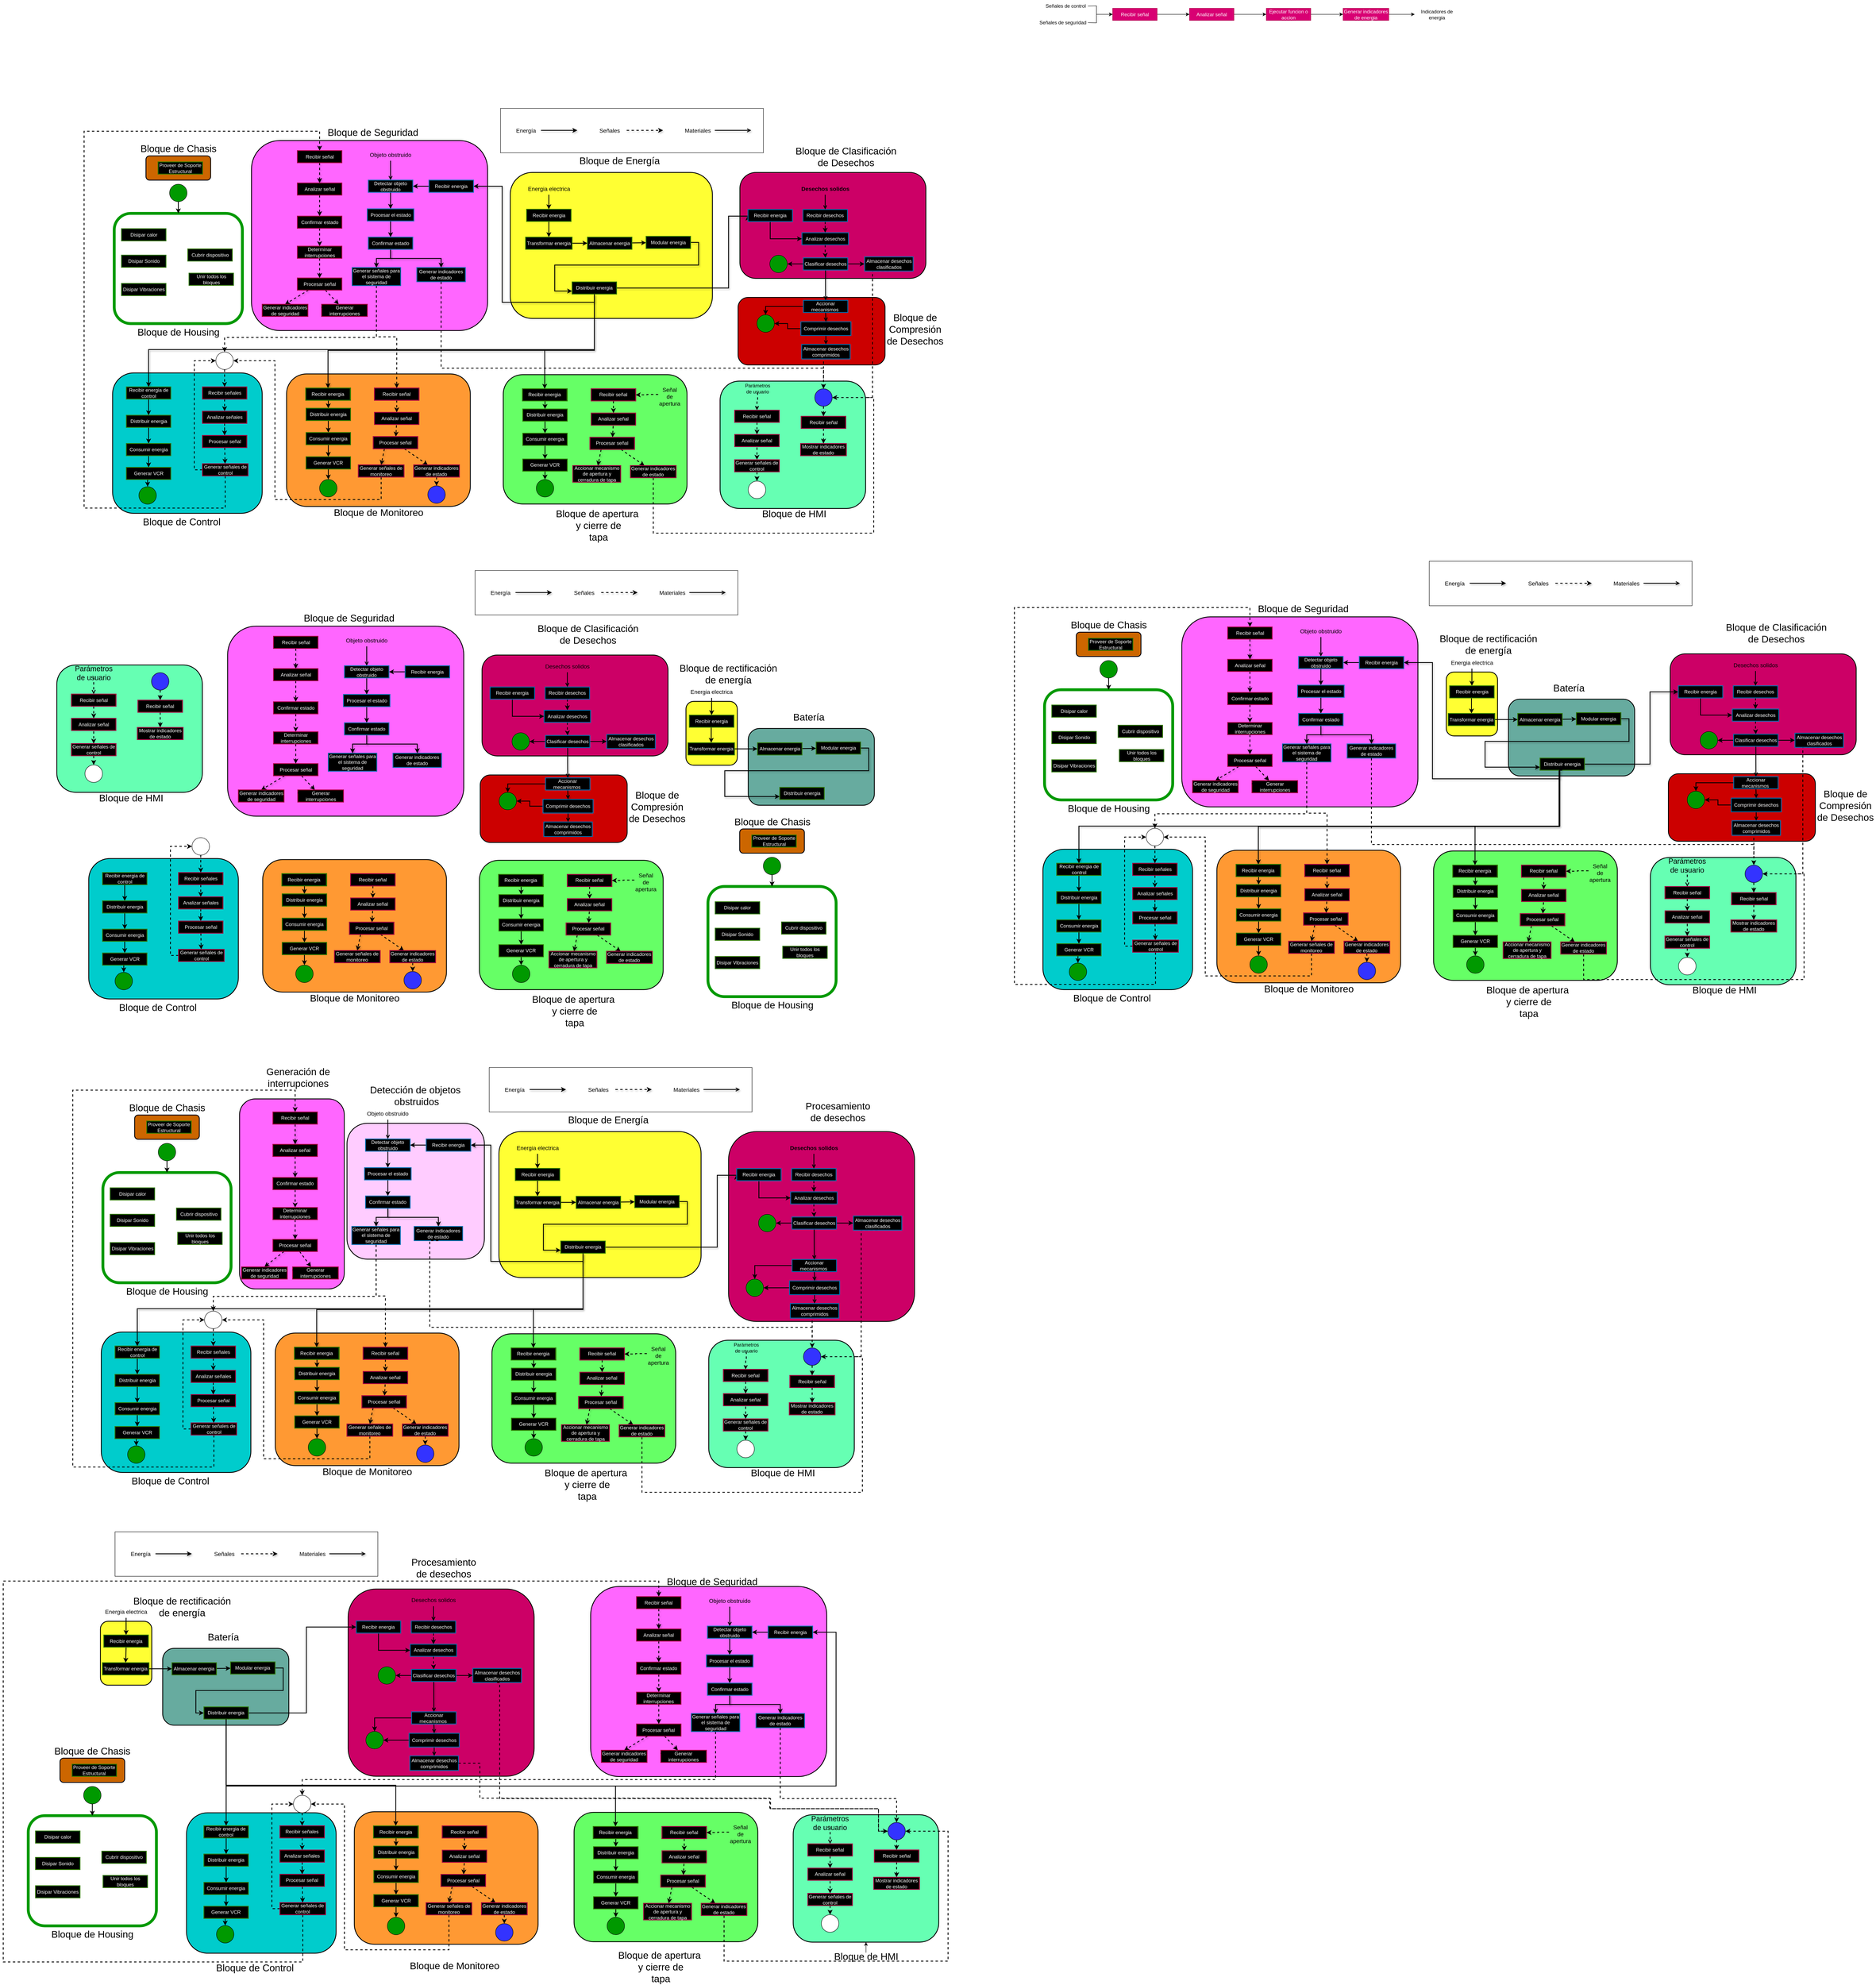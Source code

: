 <mxfile version="14.8.5" type="github" pages="2">
  <diagram id="gHAmOwAejJrvvXvZ88qO" name="Esquema de producto">
    <mxGraphModel dx="1386" dy="1980" grid="0" gridSize="10" guides="1" tooltips="1" connect="1" arrows="1" fold="1" page="0" pageScale="1" pageWidth="1100" pageHeight="850" math="0" shadow="0">
      <root>
        <mxCell id="0" />
        <mxCell id="1" parent="0" />
        <mxCell id="A_a0-WtglvbuHpX7r6ia-1386" value="" style="rounded=1;whiteSpace=wrap;html=1;fillColor=#FFCCFF;strokeWidth=2;" vertex="1" parent="1">
          <mxGeometry x="2201.25" y="2038" width="339.75" height="336" as="geometry" />
        </mxCell>
        <mxCell id="A_a0-WtglvbuHpX7r6ia-1378" value="" style="rounded=1;whiteSpace=wrap;html=1;fillColor=#00CCCC;strokeWidth=2;" vertex="1" parent="1">
          <mxGeometry x="1804.36" y="3743.12" width="370" height="347.25" as="geometry" />
        </mxCell>
        <mxCell id="A_a0-WtglvbuHpX7r6ia-458" value="" style="rounded=1;whiteSpace=wrap;html=1;fillColor=#67AB9F;strokeWidth=2;" vertex="1" parent="1">
          <mxGeometry x="3193.61" y="1061.5" width="312" height="190" as="geometry" />
        </mxCell>
        <mxCell id="wyveYztsF2YW7_v9QlnG-54" value="" style="rounded=1;whiteSpace=wrap;html=1;fillColor=#CC0000;strokeWidth=2;" parent="1" vertex="1">
          <mxGeometry x="3168.5" y="-4.5" width="363.5" height="167" as="geometry" />
        </mxCell>
        <mxCell id="aXE0c1OaLKPVSddAGL0c-230" value="" style="rounded=0;whiteSpace=wrap;html=1;fillColor=#FFFFFF;" parent="1" vertex="1">
          <mxGeometry x="2581" y="-472" width="650" height="110" as="geometry" />
        </mxCell>
        <mxCell id="aXE0c1OaLKPVSddAGL0c-156" value="" style="rounded=1;whiteSpace=wrap;html=1;fillColor=#FFFFFF;strokeWidth=7;perimeterSpacing=0;strokeColor=#009900;" parent="1" vertex="1">
          <mxGeometry x="1625.5" y="-212.25" width="317" height="272.5" as="geometry" />
        </mxCell>
        <mxCell id="aXE0c1OaLKPVSddAGL0c-130" value="" style="rounded=1;whiteSpace=wrap;html=1;fillColor=#FF9933;strokeWidth=2;" parent="1" vertex="1">
          <mxGeometry x="2051.75" y="184.75" width="454.5" height="327.75" as="geometry" />
        </mxCell>
        <mxCell id="aXE0c1OaLKPVSddAGL0c-56" value="" style="rounded=1;whiteSpace=wrap;html=1;fillColor=#00CCCC;strokeWidth=2;" parent="1" vertex="1">
          <mxGeometry x="1621.5" y="182.25" width="370" height="347.25" as="geometry" />
        </mxCell>
        <mxCell id="aXE0c1OaLKPVSddAGL0c-7" value="" style="rounded=1;whiteSpace=wrap;html=1;fillColor=#FF66FF;strokeWidth=2;" parent="1" vertex="1">
          <mxGeometry x="1965" y="-392.5" width="584" height="470" as="geometry" />
        </mxCell>
        <mxCell id="aXE0c1OaLKPVSddAGL0c-6" value="" style="rounded=1;whiteSpace=wrap;html=1;fillColor=#CC0066;strokeWidth=2;" parent="1" vertex="1">
          <mxGeometry x="3173" y="-313.5" width="460" height="262" as="geometry" />
        </mxCell>
        <mxCell id="aXE0c1OaLKPVSddAGL0c-5" value="" style="rounded=1;whiteSpace=wrap;html=1;fillColor=#FFFF33;strokeWidth=2;" parent="1" vertex="1">
          <mxGeometry x="2605" y="-313.5" width="500" height="361" as="geometry" />
        </mxCell>
        <mxCell id="l6ilXpsC3v9ZhkBVoFBw-114" style="edgeStyle=orthogonalEdgeStyle;rounded=0;orthogonalLoop=1;jettySize=auto;html=1;exitX=0.5;exitY=1;exitDx=0;exitDy=0;entryX=0.5;entryY=0;entryDx=0;entryDy=0;strokeWidth=2;" parent="1" source="l6ilXpsC3v9ZhkBVoFBw-2" target="l6ilXpsC3v9ZhkBVoFBw-5" edge="1">
          <mxGeometry relative="1" as="geometry" />
        </mxCell>
        <mxCell id="l6ilXpsC3v9ZhkBVoFBw-2" value="Recibir energia" style="rounded=0;whiteSpace=wrap;html=1;fillColor=#000000;strokeColor=#2D7600;fontColor=#ffffff;strokeWidth=2;" parent="1" vertex="1">
          <mxGeometry x="2645.5" y="-222.5" width="110" height="30" as="geometry" />
        </mxCell>
        <mxCell id="l6ilXpsC3v9ZhkBVoFBw-3" value="" style="edgeStyle=none;rounded=0;orthogonalLoop=1;jettySize=auto;html=1;fontSize=24;strokeWidth=2;" parent="1" source="l6ilXpsC3v9ZhkBVoFBw-5" target="l6ilXpsC3v9ZhkBVoFBw-7" edge="1">
          <mxGeometry relative="1" as="geometry" />
        </mxCell>
        <mxCell id="l6ilXpsC3v9ZhkBVoFBw-5" value="Transformar energia" style="rounded=0;whiteSpace=wrap;html=1;fillColor=#000000;strokeColor=#2D7600;fontColor=#ffffff;strokeWidth=2;" parent="1" vertex="1">
          <mxGeometry x="2643" y="-153.5" width="115" height="30" as="geometry" />
        </mxCell>
        <mxCell id="l6ilXpsC3v9ZhkBVoFBw-6" value="" style="edgeStyle=none;rounded=0;orthogonalLoop=1;jettySize=auto;html=1;fontSize=24;strokeWidth=2;" parent="1" source="l6ilXpsC3v9ZhkBVoFBw-7" target="l6ilXpsC3v9ZhkBVoFBw-10" edge="1">
          <mxGeometry relative="1" as="geometry" />
        </mxCell>
        <mxCell id="l6ilXpsC3v9ZhkBVoFBw-7" value="Almacenar energia" style="rounded=0;whiteSpace=wrap;html=1;fillColor=#000000;strokeColor=#2D7600;fontColor=#ffffff;strokeWidth=2;" parent="1" vertex="1">
          <mxGeometry x="2796" y="-153.5" width="110" height="30" as="geometry" />
        </mxCell>
        <mxCell id="aXE0c1OaLKPVSddAGL0c-14" style="edgeStyle=orthogonalEdgeStyle;rounded=0;orthogonalLoop=1;jettySize=auto;html=1;exitX=1;exitY=0.5;exitDx=0;exitDy=0;entryX=0;entryY=0.75;entryDx=0;entryDy=0;shadow=1;strokeWidth=2;" parent="1" source="l6ilXpsC3v9ZhkBVoFBw-10" target="l6ilXpsC3v9ZhkBVoFBw-13" edge="1">
          <mxGeometry relative="1" as="geometry">
            <Array as="points">
              <mxPoint x="3071" y="-140.5" />
              <mxPoint x="3071" y="-84.5" />
              <mxPoint x="2715" y="-84.5" />
              <mxPoint x="2715" y="-20.5" />
            </Array>
          </mxGeometry>
        </mxCell>
        <mxCell id="l6ilXpsC3v9ZhkBVoFBw-10" value="Modular energia" style="rounded=0;whiteSpace=wrap;html=1;fillColor=#000000;strokeColor=#2D7600;fontColor=#ffffff;strokeWidth=2;" parent="1" vertex="1">
          <mxGeometry x="2941" y="-155.5" width="110" height="30" as="geometry" />
        </mxCell>
        <mxCell id="aXE0c1OaLKPVSddAGL0c-252" style="edgeStyle=orthogonalEdgeStyle;rounded=0;orthogonalLoop=1;jettySize=auto;html=1;exitX=1;exitY=0.5;exitDx=0;exitDy=0;entryX=0;entryY=0.5;entryDx=0;entryDy=0;shadow=1;endArrow=classic;endFill=1;strokeWidth=2;" parent="1" source="l6ilXpsC3v9ZhkBVoFBw-13" target="l6ilXpsC3v9ZhkBVoFBw-83" edge="1">
          <mxGeometry relative="1" as="geometry">
            <Array as="points">
              <mxPoint x="3145" y="-27.5" />
              <mxPoint x="3145" y="-205.5" />
            </Array>
          </mxGeometry>
        </mxCell>
        <mxCell id="aXE0c1OaLKPVSddAGL0c-256" style="edgeStyle=orthogonalEdgeStyle;rounded=0;orthogonalLoop=1;jettySize=auto;html=1;entryX=1;entryY=0.5;entryDx=0;entryDy=0;shadow=1;endArrow=classic;endFill=1;strokeWidth=2;" parent="1" source="l6ilXpsC3v9ZhkBVoFBw-13" target="aXE0c1OaLKPVSddAGL0c-9" edge="1">
          <mxGeometry relative="1" as="geometry">
            <Array as="points">
              <mxPoint x="2813" y="7.5" />
              <mxPoint x="2585" y="7.5" />
              <mxPoint x="2585" y="-279.5" />
            </Array>
          </mxGeometry>
        </mxCell>
        <mxCell id="aXE0c1OaLKPVSddAGL0c-257" style="edgeStyle=orthogonalEdgeStyle;rounded=0;orthogonalLoop=1;jettySize=auto;html=1;entryX=0.5;entryY=0;entryDx=0;entryDy=0;shadow=1;endArrow=classic;endFill=1;strokeWidth=2;" parent="1" source="l6ilXpsC3v9ZhkBVoFBw-13" target="aXE0c1OaLKPVSddAGL0c-146" edge="1">
          <mxGeometry relative="1" as="geometry">
            <Array as="points">
              <mxPoint x="2813" y="126.5" />
              <mxPoint x="2154" y="126.5" />
            </Array>
          </mxGeometry>
        </mxCell>
        <mxCell id="aXE0c1OaLKPVSddAGL0c-260" style="edgeStyle=orthogonalEdgeStyle;rounded=0;orthogonalLoop=1;jettySize=auto;html=1;exitX=0.5;exitY=1;exitDx=0;exitDy=0;entryX=0.5;entryY=0;entryDx=0;entryDy=0;shadow=1;endArrow=classic;endFill=1;strokeWidth=2;" parent="1" source="l6ilXpsC3v9ZhkBVoFBw-13" target="aXE0c1OaLKPVSddAGL0c-30" edge="1">
          <mxGeometry relative="1" as="geometry">
            <Array as="points">
              <mxPoint x="2813" y="124.5" />
              <mxPoint x="1711" y="124.5" />
            </Array>
          </mxGeometry>
        </mxCell>
        <mxCell id="l6ilXpsC3v9ZhkBVoFBw-13" value="Distribuir energia" style="rounded=0;whiteSpace=wrap;html=1;fillColor=#000000;strokeColor=#2D7600;fontColor=#ffffff;strokeWidth=2;" parent="1" vertex="1">
          <mxGeometry x="2758" y="-42.75" width="110" height="30" as="geometry" />
        </mxCell>
        <mxCell id="l6ilXpsC3v9ZhkBVoFBw-116" style="edgeStyle=orthogonalEdgeStyle;rounded=0;orthogonalLoop=1;jettySize=auto;html=1;exitX=0.5;exitY=1;exitDx=0;exitDy=0;entryX=0.5;entryY=0;entryDx=0;entryDy=0;strokeWidth=2;" parent="1" source="l6ilXpsC3v9ZhkBVoFBw-25" target="l6ilXpsC3v9ZhkBVoFBw-2" edge="1">
          <mxGeometry relative="1" as="geometry" />
        </mxCell>
        <mxCell id="l6ilXpsC3v9ZhkBVoFBw-25" value="&lt;font color=&quot;#000000&quot; style=&quot;font-size: 14px&quot;&gt;Energia electrica&lt;/font&gt;" style="rounded=0;whiteSpace=wrap;html=1;fontColor=#ffffff;fillColor=none;strokeColor=none;strokeWidth=2;" parent="1" vertex="1">
          <mxGeometry x="2645.5" y="-288.5" width="110" height="30" as="geometry" />
        </mxCell>
        <mxCell id="l6ilXpsC3v9ZhkBVoFBw-26" style="edgeStyle=none;rounded=0;orthogonalLoop=1;jettySize=auto;html=1;exitX=1;exitY=0.5;exitDx=0;exitDy=0;fontSize=24;entryX=0;entryY=0.5;entryDx=0;entryDy=0;" parent="1" source="l6ilXpsC3v9ZhkBVoFBw-27" target="l6ilXpsC3v9ZhkBVoFBw-31" edge="1">
          <mxGeometry relative="1" as="geometry">
            <mxPoint x="4075.862" y="-748.638" as="targetPoint" />
            <Array as="points">
              <mxPoint x="4055" y="-725.5" />
              <mxPoint x="4055" y="-713.5" />
              <mxPoint x="4055" y="-704.5" />
            </Array>
          </mxGeometry>
        </mxCell>
        <mxCell id="l6ilXpsC3v9ZhkBVoFBw-27" value="&lt;font color=&quot;#000000&quot;&gt;Señales de control&lt;/font&gt;" style="rounded=0;whiteSpace=wrap;html=1;fontColor=#ffffff;fillColor=none;strokeColor=none;" parent="1" vertex="1">
          <mxGeometry x="3924" y="-740" width="110" height="30" as="geometry" />
        </mxCell>
        <mxCell id="l6ilXpsC3v9ZhkBVoFBw-28" style="edgeStyle=none;rounded=0;orthogonalLoop=1;jettySize=auto;html=1;exitX=1;exitY=0.5;exitDx=0;exitDy=0;entryX=0;entryY=0.5;entryDx=0;entryDy=0;fontSize=24;" parent="1" source="l6ilXpsC3v9ZhkBVoFBw-29" target="l6ilXpsC3v9ZhkBVoFBw-31" edge="1">
          <mxGeometry relative="1" as="geometry">
            <Array as="points">
              <mxPoint x="4055" y="-683.5" />
              <mxPoint x="4055" y="-704.5" />
            </Array>
          </mxGeometry>
        </mxCell>
        <mxCell id="l6ilXpsC3v9ZhkBVoFBw-29" value="&lt;font color=&quot;#000000&quot;&gt;Señales de seguridad&lt;/font&gt;" style="rounded=0;whiteSpace=wrap;html=1;fontColor=#ffffff;fillColor=none;strokeColor=none;" parent="1" vertex="1">
          <mxGeometry x="3910" y="-699" width="124" height="30" as="geometry" />
        </mxCell>
        <mxCell id="l6ilXpsC3v9ZhkBVoFBw-30" value="" style="edgeStyle=none;rounded=0;orthogonalLoop=1;jettySize=auto;html=1;fontSize=24;" parent="1" source="l6ilXpsC3v9ZhkBVoFBw-31" target="l6ilXpsC3v9ZhkBVoFBw-33" edge="1">
          <mxGeometry relative="1" as="geometry" />
        </mxCell>
        <mxCell id="l6ilXpsC3v9ZhkBVoFBw-31" value="Recibir señal" style="rounded=0;whiteSpace=wrap;html=1;fillColor=#d80073;strokeColor=#A50040;fontColor=#ffffff;" parent="1" vertex="1">
          <mxGeometry x="4095" y="-719.5" width="110" height="30" as="geometry" />
        </mxCell>
        <mxCell id="l6ilXpsC3v9ZhkBVoFBw-32" value="" style="edgeStyle=none;rounded=0;orthogonalLoop=1;jettySize=auto;html=1;fontSize=24;" parent="1" source="l6ilXpsC3v9ZhkBVoFBw-33" target="l6ilXpsC3v9ZhkBVoFBw-35" edge="1">
          <mxGeometry relative="1" as="geometry" />
        </mxCell>
        <mxCell id="l6ilXpsC3v9ZhkBVoFBw-33" value="Analizar señal" style="rounded=0;whiteSpace=wrap;html=1;fillColor=#d80073;strokeColor=#A50040;fontColor=#ffffff;" parent="1" vertex="1">
          <mxGeometry x="4285" y="-719.5" width="110" height="30" as="geometry" />
        </mxCell>
        <mxCell id="l6ilXpsC3v9ZhkBVoFBw-34" value="" style="edgeStyle=none;rounded=0;orthogonalLoop=1;jettySize=auto;html=1;fontSize=24;" parent="1" source="l6ilXpsC3v9ZhkBVoFBw-35" target="l6ilXpsC3v9ZhkBVoFBw-37" edge="1">
          <mxGeometry relative="1" as="geometry" />
        </mxCell>
        <mxCell id="l6ilXpsC3v9ZhkBVoFBw-35" value="Ejecutar funcion o accion" style="rounded=0;whiteSpace=wrap;html=1;fillColor=#d80073;strokeColor=#A50040;fontColor=#ffffff;" parent="1" vertex="1">
          <mxGeometry x="4475" y="-719.5" width="110" height="30" as="geometry" />
        </mxCell>
        <mxCell id="l6ilXpsC3v9ZhkBVoFBw-36" value="" style="edgeStyle=none;rounded=0;orthogonalLoop=1;jettySize=auto;html=1;fontSize=24;" parent="1" source="l6ilXpsC3v9ZhkBVoFBw-37" target="l6ilXpsC3v9ZhkBVoFBw-38" edge="1">
          <mxGeometry relative="1" as="geometry" />
        </mxCell>
        <mxCell id="l6ilXpsC3v9ZhkBVoFBw-37" value="Generar indicadores de energia" style="rounded=0;whiteSpace=wrap;html=1;fillColor=#d80073;strokeColor=#A50040;fontColor=#ffffff;" parent="1" vertex="1">
          <mxGeometry x="4665" y="-719.5" width="113" height="30" as="geometry" />
        </mxCell>
        <mxCell id="l6ilXpsC3v9ZhkBVoFBw-38" value="&lt;font color=&quot;#000000&quot;&gt;Indicadores de energia&lt;/font&gt;" style="rounded=0;whiteSpace=wrap;html=1;fontColor=#ffffff;fillColor=none;strokeColor=none;" parent="1" vertex="1">
          <mxGeometry x="4842" y="-719.5" width="110" height="30" as="geometry" />
        </mxCell>
        <mxCell id="l6ilXpsC3v9ZhkBVoFBw-44" value="Disipar Sonido" style="rounded=0;whiteSpace=wrap;html=1;fillColor=#000000;strokeColor=#2D7600;fontColor=#ffffff;strokeWidth=2;" parent="1" vertex="1">
          <mxGeometry x="1643.5" y="-109" width="110" height="30" as="geometry" />
        </mxCell>
        <mxCell id="l6ilXpsC3v9ZhkBVoFBw-45" value="Disipar Vibraciones" style="rounded=0;whiteSpace=wrap;html=1;fillColor=#000000;strokeColor=#2D7600;fontColor=#ffffff;strokeWidth=2;" parent="1" vertex="1">
          <mxGeometry x="1643.5" y="-39" width="110" height="30" as="geometry" />
        </mxCell>
        <mxCell id="l6ilXpsC3v9ZhkBVoFBw-46" value="Disipar calor" style="rounded=0;whiteSpace=wrap;html=1;fillColor=#000000;strokeColor=#2D7600;fontColor=#ffffff;strokeWidth=2;" parent="1" vertex="1">
          <mxGeometry x="1643.5" y="-174.38" width="110" height="30" as="geometry" />
        </mxCell>
        <mxCell id="l6ilXpsC3v9ZhkBVoFBw-72" style="edgeStyle=orthogonalEdgeStyle;rounded=0;orthogonalLoop=1;jettySize=auto;html=1;exitX=0.5;exitY=1;exitDx=0;exitDy=0;endArrow=classic;endFill=1;dashed=1;strokeWidth=2;" parent="1" source="l6ilXpsC3v9ZhkBVoFBw-53" target="l6ilXpsC3v9ZhkBVoFBw-55" edge="1">
          <mxGeometry relative="1" as="geometry" />
        </mxCell>
        <mxCell id="l6ilXpsC3v9ZhkBVoFBw-53" value="Recibir desechos" style="rounded=0;whiteSpace=wrap;html=1;fillColor=#000000;strokeColor=#006EAF;fontColor=#ffffff;strokeWidth=2;" parent="1" vertex="1">
          <mxGeometry x="3329" y="-222" width="110" height="30" as="geometry" />
        </mxCell>
        <mxCell id="l6ilXpsC3v9ZhkBVoFBw-73" style="edgeStyle=orthogonalEdgeStyle;rounded=0;orthogonalLoop=1;jettySize=auto;html=1;exitX=0.5;exitY=1;exitDx=0;exitDy=0;endArrow=classic;endFill=1;strokeWidth=2;dashed=1;" parent="1" source="l6ilXpsC3v9ZhkBVoFBw-55" target="l6ilXpsC3v9ZhkBVoFBw-58" edge="1">
          <mxGeometry relative="1" as="geometry" />
        </mxCell>
        <mxCell id="l6ilXpsC3v9ZhkBVoFBw-55" value="Analizar desechos" style="rounded=0;whiteSpace=wrap;html=1;fillColor=#000000;strokeColor=#006EAF;fontColor=#ffffff;strokeWidth=2;" parent="1" vertex="1">
          <mxGeometry x="3326.5" y="-164.5" width="115" height="30" as="geometry" />
        </mxCell>
        <mxCell id="aXE0c1OaLKPVSddAGL0c-154" style="edgeStyle=orthogonalEdgeStyle;rounded=0;orthogonalLoop=1;jettySize=auto;html=1;exitX=0.5;exitY=1;exitDx=0;exitDy=0;entryX=0.5;entryY=0;entryDx=0;entryDy=0;shadow=1;endArrow=open;endFill=0;strokeWidth=2;" parent="1" source="l6ilXpsC3v9ZhkBVoFBw-58" target="aXE0c1OaLKPVSddAGL0c-151" edge="1">
          <mxGeometry relative="1" as="geometry">
            <mxPoint x="3415.5" y="-35.25" as="sourcePoint" />
          </mxGeometry>
        </mxCell>
        <mxCell id="wyveYztsF2YW7_v9QlnG-53" style="edgeStyle=orthogonalEdgeStyle;rounded=0;orthogonalLoop=1;jettySize=auto;html=1;entryX=0;entryY=0.5;entryDx=0;entryDy=0;endArrow=classic;endFill=1;strokeWidth=2;" parent="1" source="l6ilXpsC3v9ZhkBVoFBw-58" target="l6ilXpsC3v9ZhkBVoFBw-64" edge="1">
          <mxGeometry relative="1" as="geometry" />
        </mxCell>
        <mxCell id="wyveYztsF2YW7_v9QlnG-96" style="edgeStyle=orthogonalEdgeStyle;rounded=0;orthogonalLoop=1;jettySize=auto;html=1;exitX=0;exitY=0.5;exitDx=0;exitDy=0;entryX=1;entryY=0.5;entryDx=0;entryDy=0;endArrow=classic;endFill=1;strokeWidth=2;" parent="1" source="l6ilXpsC3v9ZhkBVoFBw-58" target="wyveYztsF2YW7_v9QlnG-94" edge="1">
          <mxGeometry relative="1" as="geometry" />
        </mxCell>
        <mxCell id="l6ilXpsC3v9ZhkBVoFBw-58" value="Clasificar desechos" style="rounded=0;whiteSpace=wrap;html=1;fillColor=#000000;strokeColor=#006EAF;fontColor=#ffffff;strokeWidth=2;" parent="1" vertex="1">
          <mxGeometry x="3329.75" y="-102.25" width="110" height="30" as="geometry" />
        </mxCell>
        <mxCell id="l6ilXpsC3v9ZhkBVoFBw-82" style="edgeStyle=orthogonalEdgeStyle;rounded=0;orthogonalLoop=1;jettySize=auto;html=1;exitX=0.5;exitY=1;exitDx=0;exitDy=0;entryX=0.5;entryY=0;entryDx=0;entryDy=0;endArrow=open;endFill=0;strokeWidth=2;" parent="1" source="l6ilXpsC3v9ZhkBVoFBw-60" target="l6ilXpsC3v9ZhkBVoFBw-53" edge="1">
          <mxGeometry relative="1" as="geometry" />
        </mxCell>
        <mxCell id="l6ilXpsC3v9ZhkBVoFBw-60" value="&lt;div style=&quot;text-align: left&quot;&gt;&lt;span&gt;&lt;font color=&quot;#000000&quot; style=&quot;font-size: 14px&quot;&gt;&lt;b&gt;Desechos solidos&lt;/b&gt;&lt;/font&gt;&lt;/span&gt;&lt;/div&gt;" style="rounded=0;whiteSpace=wrap;html=1;fontColor=#ffffff;fillColor=none;strokeColor=none;strokeWidth=2;" parent="1" vertex="1">
          <mxGeometry x="3316.75" y="-288.5" width="134.5" height="30" as="geometry" />
        </mxCell>
        <mxCell id="wyveYztsF2YW7_v9QlnG-148" style="edgeStyle=orthogonalEdgeStyle;rounded=0;jumpStyle=arc;jumpSize=8;orthogonalLoop=1;jettySize=auto;html=1;exitX=0.5;exitY=1;exitDx=0;exitDy=0;entryX=1;entryY=0.5;entryDx=0;entryDy=0;dashed=1;endArrow=classic;endFill=1;strokeWidth=2;" parent="1" source="l6ilXpsC3v9ZhkBVoFBw-64" target="wyveYztsF2YW7_v9QlnG-136" edge="1">
          <mxGeometry relative="1" as="geometry">
            <Array as="points">
              <mxPoint x="3501" y="-69.5" />
              <mxPoint x="3501" y="243.5" />
            </Array>
          </mxGeometry>
        </mxCell>
        <mxCell id="l6ilXpsC3v9ZhkBVoFBw-64" value="Almacenar desechos clasificados" style="rounded=0;whiteSpace=wrap;html=1;fillColor=#000000;strokeColor=#006EAF;fontColor=#ffffff;strokeWidth=2;" parent="1" vertex="1">
          <mxGeometry x="3481.5" y="-104.75" width="120" height="35" as="geometry" />
        </mxCell>
        <mxCell id="wyveYztsF2YW7_v9QlnG-149" style="edgeStyle=orthogonalEdgeStyle;rounded=0;jumpStyle=arc;jumpSize=8;orthogonalLoop=1;jettySize=auto;html=1;exitX=0.5;exitY=1;exitDx=0;exitDy=0;entryX=0.5;entryY=0;entryDx=0;entryDy=0;dashed=1;endArrow=classic;endFill=1;strokeWidth=2;" parent="1" source="l6ilXpsC3v9ZhkBVoFBw-66" target="wyveYztsF2YW7_v9QlnG-136" edge="1">
          <mxGeometry relative="1" as="geometry">
            <Array as="points">
              <mxPoint x="3380" y="147.5" />
            </Array>
          </mxGeometry>
        </mxCell>
        <mxCell id="l6ilXpsC3v9ZhkBVoFBw-66" value="Almacenar desechos comprimidos" style="rounded=0;whiteSpace=wrap;html=1;fillColor=#000000;strokeColor=#006EAF;fontColor=#ffffff;strokeWidth=2;" parent="1" vertex="1">
          <mxGeometry x="3325.75" y="111.75" width="120" height="36" as="geometry" />
        </mxCell>
        <mxCell id="l6ilXpsC3v9ZhkBVoFBw-80" style="edgeStyle=orthogonalEdgeStyle;rounded=0;orthogonalLoop=1;jettySize=auto;html=1;exitX=0.5;exitY=1;exitDx=0;exitDy=0;entryX=0.5;entryY=0;entryDx=0;entryDy=0;endArrow=open;endFill=0;strokeWidth=2;" parent="1" source="l6ilXpsC3v9ZhkBVoFBw-77" target="l6ilXpsC3v9ZhkBVoFBw-66" edge="1">
          <mxGeometry relative="1" as="geometry">
            <mxPoint x="3386.0" y="113.75" as="targetPoint" />
          </mxGeometry>
        </mxCell>
        <mxCell id="wyveYztsF2YW7_v9QlnG-130" style="edgeStyle=orthogonalEdgeStyle;rounded=0;orthogonalLoop=1;jettySize=auto;html=1;exitX=0;exitY=0.5;exitDx=0;exitDy=0;entryX=1;entryY=0.5;entryDx=0;entryDy=0;endArrow=classic;endFill=1;strokeWidth=2;" parent="1" source="l6ilXpsC3v9ZhkBVoFBw-77" target="wyveYztsF2YW7_v9QlnG-128" edge="1">
          <mxGeometry relative="1" as="geometry" />
        </mxCell>
        <mxCell id="l6ilXpsC3v9ZhkBVoFBw-77" value="Comprimir desechos" style="rounded=0;whiteSpace=wrap;html=1;fillColor=#000000;strokeColor=#006EAF;fontColor=#ffffff;strokeWidth=2;" parent="1" vertex="1">
          <mxGeometry x="3323.75" y="55.75" width="124" height="34" as="geometry" />
        </mxCell>
        <mxCell id="l6ilXpsC3v9ZhkBVoFBw-86" style="edgeStyle=orthogonalEdgeStyle;rounded=0;orthogonalLoop=1;jettySize=auto;html=1;exitX=0.5;exitY=1;exitDx=0;exitDy=0;entryX=0;entryY=0.5;entryDx=0;entryDy=0;strokeWidth=2;" parent="1" source="l6ilXpsC3v9ZhkBVoFBw-83" target="l6ilXpsC3v9ZhkBVoFBw-55" edge="1">
          <mxGeometry relative="1" as="geometry" />
        </mxCell>
        <mxCell id="l6ilXpsC3v9ZhkBVoFBw-83" value="Recibir energia" style="rounded=0;whiteSpace=wrap;html=1;fillColor=#000000;strokeColor=#006EAF;fontColor=#ffffff;strokeWidth=2;" parent="1" vertex="1">
          <mxGeometry x="3193" y="-222" width="110" height="30" as="geometry" />
        </mxCell>
        <mxCell id="l6ilXpsC3v9ZhkBVoFBw-108" style="edgeStyle=orthogonalEdgeStyle;rounded=0;orthogonalLoop=1;jettySize=auto;html=1;exitX=0.5;exitY=1;exitDx=0;exitDy=0;entryX=0.5;entryY=0;entryDx=0;entryDy=0;strokeWidth=2;" parent="1" source="l6ilXpsC3v9ZhkBVoFBw-92" target="l6ilXpsC3v9ZhkBVoFBw-94" edge="1">
          <mxGeometry relative="1" as="geometry" />
        </mxCell>
        <mxCell id="l6ilXpsC3v9ZhkBVoFBw-92" value="Detectar objeto obstruido" style="rounded=0;whiteSpace=wrap;html=1;fillColor=#1ba1e2;strokeColor=#006EAF;fontColor=#ffffff;strokeWidth=2;" parent="1" vertex="1">
          <mxGeometry x="2254" y="-294.5" width="110" height="30" as="geometry" />
        </mxCell>
        <mxCell id="l6ilXpsC3v9ZhkBVoFBw-109" style="edgeStyle=orthogonalEdgeStyle;rounded=0;orthogonalLoop=1;jettySize=auto;html=1;exitX=0.5;exitY=1;exitDx=0;exitDy=0;entryX=0.5;entryY=0;entryDx=0;entryDy=0;strokeWidth=2;" parent="1" source="l6ilXpsC3v9ZhkBVoFBw-94" target="l6ilXpsC3v9ZhkBVoFBw-97" edge="1">
          <mxGeometry relative="1" as="geometry" />
        </mxCell>
        <mxCell id="l6ilXpsC3v9ZhkBVoFBw-94" value="Procesar el estado" style="rounded=0;whiteSpace=wrap;html=1;fillColor=#1ba1e2;strokeColor=#006EAF;fontColor=#ffffff;strokeWidth=2;" parent="1" vertex="1">
          <mxGeometry x="2251.5" y="-223.5" width="115" height="30" as="geometry" />
        </mxCell>
        <mxCell id="l6ilXpsC3v9ZhkBVoFBw-97" value="Confirmar estado" style="rounded=0;whiteSpace=wrap;html=1;fillColor=#1ba1e2;strokeColor=#006EAF;fontColor=#ffffff;strokeWidth=2;" parent="1" vertex="1">
          <mxGeometry x="2254" y="-153.5" width="110" height="30" as="geometry" />
        </mxCell>
        <mxCell id="l6ilXpsC3v9ZhkBVoFBw-106" value="" style="edgeStyle=orthogonalEdgeStyle;rounded=0;orthogonalLoop=1;jettySize=auto;html=1;endArrow=open;endFill=0;strokeWidth=2;" parent="1" source="l6ilXpsC3v9ZhkBVoFBw-99" target="l6ilXpsC3v9ZhkBVoFBw-92" edge="1">
          <mxGeometry relative="1" as="geometry" />
        </mxCell>
        <mxCell id="l6ilXpsC3v9ZhkBVoFBw-99" value="&lt;div&gt;&lt;span&gt;&lt;font style=&quot;font-size: 14px&quot;&gt;Objeto obstruido&lt;/font&gt;&lt;/span&gt;&lt;br&gt;&lt;/div&gt;" style="rounded=0;whiteSpace=wrap;html=1;fillColor=none;strokeColor=none;align=center;strokeWidth=2;" parent="1" vertex="1">
          <mxGeometry x="2254" y="-372.5" width="110" height="30" as="geometry" />
        </mxCell>
        <mxCell id="l6ilXpsC3v9ZhkBVoFBw-101" value="Generar indicadores de estado" style="rounded=0;whiteSpace=wrap;html=1;fillColor=#000000;strokeColor=#006EAF;fontColor=#ffffff;strokeWidth=2;" parent="1" vertex="1">
          <mxGeometry x="2374" y="-78.25" width="120" height="35" as="geometry" />
        </mxCell>
        <mxCell id="wyveYztsF2YW7_v9QlnG-132" style="edgeStyle=orthogonalEdgeStyle;rounded=0;orthogonalLoop=1;jettySize=auto;html=1;exitX=0.5;exitY=1;exitDx=0;exitDy=0;entryX=0.5;entryY=0;entryDx=0;entryDy=0;endArrow=classic;endFill=1;strokeWidth=2;dashed=1;" parent="1" source="l6ilXpsC3v9ZhkBVoFBw-105" target="wyveYztsF2YW7_v9QlnG-119" edge="1">
          <mxGeometry relative="1" as="geometry">
            <Array as="points">
              <mxPoint x="2274" y="94.5" />
              <mxPoint x="1899" y="94.5" />
            </Array>
          </mxGeometry>
        </mxCell>
        <mxCell id="wyveYztsF2YW7_v9QlnG-134" style="edgeStyle=orthogonalEdgeStyle;rounded=0;orthogonalLoop=1;jettySize=auto;html=1;exitX=0.5;exitY=1;exitDx=0;exitDy=0;entryX=0.5;entryY=0;entryDx=0;entryDy=0;dashed=1;endArrow=classic;endFill=1;strokeWidth=2;" parent="1" source="l6ilXpsC3v9ZhkBVoFBw-105" target="aXE0c1OaLKPVSddAGL0c-150" edge="1">
          <mxGeometry relative="1" as="geometry" />
        </mxCell>
        <mxCell id="l6ilXpsC3v9ZhkBVoFBw-105" value="Generar señales para el sistema de seguridad" style="rounded=0;whiteSpace=wrap;html=1;fillColor=#000000;strokeColor=#006EAF;fontColor=#ffffff;strokeWidth=2;" parent="1" vertex="1">
          <mxGeometry x="2214" y="-78.25" width="120" height="44.5" as="geometry" />
        </mxCell>
        <mxCell id="l6ilXpsC3v9ZhkBVoFBw-118" style="edgeStyle=orthogonalEdgeStyle;rounded=0;orthogonalLoop=1;jettySize=auto;html=1;exitX=0;exitY=0.5;exitDx=0;exitDy=0;entryX=1;entryY=0.5;entryDx=0;entryDy=0;strokeWidth=2;" parent="1" source="l6ilXpsC3v9ZhkBVoFBw-113" target="l6ilXpsC3v9ZhkBVoFBw-92" edge="1">
          <mxGeometry relative="1" as="geometry" />
        </mxCell>
        <mxCell id="l6ilXpsC3v9ZhkBVoFBw-113" value="Recibir energia" style="rounded=0;whiteSpace=wrap;html=1;fillColor=#1ba1e2;strokeColor=#006EAF;fontColor=#ffffff;strokeWidth=2;" parent="1" vertex="1">
          <mxGeometry x="2404" y="-294.5" width="110" height="30" as="geometry" />
        </mxCell>
        <mxCell id="aXE0c1OaLKPVSddAGL0c-8" value="Detectar objeto obstruido" style="rounded=0;whiteSpace=wrap;html=1;fillColor=#000000;strokeColor=#006EAF;fontColor=#ffffff;strokeWidth=2;" parent="1" vertex="1">
          <mxGeometry x="2254" y="-294.5" width="110" height="30" as="geometry" />
        </mxCell>
        <mxCell id="aXE0c1OaLKPVSddAGL0c-9" value="Recibir energia" style="rounded=0;whiteSpace=wrap;html=1;fillColor=#000000;strokeColor=#006EAF;fontColor=#ffffff;strokeWidth=2;" parent="1" vertex="1">
          <mxGeometry x="2404" y="-294.5" width="110" height="30" as="geometry" />
        </mxCell>
        <mxCell id="aXE0c1OaLKPVSddAGL0c-10" value="Procesar el estado" style="rounded=0;whiteSpace=wrap;html=1;fillColor=#000000;strokeColor=#006EAF;fontColor=#ffffff;strokeWidth=2;" parent="1" vertex="1">
          <mxGeometry x="2251.5" y="-223.5" width="115" height="30" as="geometry" />
        </mxCell>
        <mxCell id="aXE0c1OaLKPVSddAGL0c-131" style="edgeStyle=orthogonalEdgeStyle;rounded=0;orthogonalLoop=1;jettySize=auto;html=1;exitX=0.5;exitY=1;exitDx=0;exitDy=0;shadow=1;strokeWidth=2;" parent="1" source="aXE0c1OaLKPVSddAGL0c-11" target="l6ilXpsC3v9ZhkBVoFBw-105" edge="1">
          <mxGeometry relative="1" as="geometry" />
        </mxCell>
        <mxCell id="aXE0c1OaLKPVSddAGL0c-132" style="edgeStyle=orthogonalEdgeStyle;rounded=0;orthogonalLoop=1;jettySize=auto;html=1;exitX=0.5;exitY=1;exitDx=0;exitDy=0;entryX=0.5;entryY=0;entryDx=0;entryDy=0;shadow=1;strokeWidth=2;" parent="1" source="aXE0c1OaLKPVSddAGL0c-11" target="l6ilXpsC3v9ZhkBVoFBw-101" edge="1">
          <mxGeometry relative="1" as="geometry" />
        </mxCell>
        <mxCell id="aXE0c1OaLKPVSddAGL0c-11" value="Confirmar estado" style="rounded=0;whiteSpace=wrap;html=1;fillColor=#000000;strokeColor=#006EAF;fontColor=#ffffff;strokeWidth=2;" parent="1" vertex="1">
          <mxGeometry x="2254" y="-153.5" width="110" height="30" as="geometry" />
        </mxCell>
        <mxCell id="aXE0c1OaLKPVSddAGL0c-29" value="" style="edgeStyle=none;rounded=0;orthogonalLoop=1;jettySize=auto;html=1;fontSize=24;strokeColor=#000000;strokeWidth=2;" parent="1" source="aXE0c1OaLKPVSddAGL0c-30" target="aXE0c1OaLKPVSddAGL0c-32" edge="1">
          <mxGeometry relative="1" as="geometry" />
        </mxCell>
        <mxCell id="aXE0c1OaLKPVSddAGL0c-30" value="Recibir energia de control" style="rounded=0;whiteSpace=wrap;html=1;fillColor=#000000;strokeColor=#2D7600;fontColor=#ffffff;strokeWidth=2;" parent="1" vertex="1">
          <mxGeometry x="1655.5" y="216.87" width="110" height="30" as="geometry" />
        </mxCell>
        <mxCell id="aXE0c1OaLKPVSddAGL0c-31" value="" style="edgeStyle=none;rounded=0;orthogonalLoop=1;jettySize=auto;html=1;fontSize=24;strokeWidth=2;" parent="1" source="aXE0c1OaLKPVSddAGL0c-32" target="aXE0c1OaLKPVSddAGL0c-35" edge="1">
          <mxGeometry relative="1" as="geometry" />
        </mxCell>
        <mxCell id="aXE0c1OaLKPVSddAGL0c-32" value="Distribuir energia" style="rounded=0;whiteSpace=wrap;html=1;fillColor=#000000;strokeColor=#2D7600;fontColor=#ffffff;strokeWidth=2;" parent="1" vertex="1">
          <mxGeometry x="1655.5" y="286.87" width="110" height="30" as="geometry" />
        </mxCell>
        <mxCell id="wyveYztsF2YW7_v9QlnG-50" style="edgeStyle=orthogonalEdgeStyle;rounded=0;orthogonalLoop=1;jettySize=auto;html=1;exitX=0.5;exitY=1;exitDx=0;exitDy=0;entryX=0.5;entryY=0;entryDx=0;entryDy=0;endArrow=classic;endFill=1;strokeWidth=2;" parent="1" source="aXE0c1OaLKPVSddAGL0c-35" target="wyveYztsF2YW7_v9QlnG-49" edge="1">
          <mxGeometry relative="1" as="geometry" />
        </mxCell>
        <mxCell id="aXE0c1OaLKPVSddAGL0c-35" value="Consumir energia" style="rounded=0;whiteSpace=wrap;html=1;fillColor=#000000;strokeColor=#2D7600;fontColor=#ffffff;strokeWidth=2;" parent="1" vertex="1">
          <mxGeometry x="1655.5" y="356.87" width="110" height="30" as="geometry" />
        </mxCell>
        <mxCell id="aXE0c1OaLKPVSddAGL0c-40" value="" style="edgeStyle=none;rounded=0;orthogonalLoop=1;jettySize=auto;html=1;fontSize=24;strokeWidth=2;dashed=1;" parent="1" source="aXE0c1OaLKPVSddAGL0c-41" target="aXE0c1OaLKPVSddAGL0c-43" edge="1">
          <mxGeometry relative="1" as="geometry" />
        </mxCell>
        <mxCell id="aXE0c1OaLKPVSddAGL0c-41" value="Recibir señales" style="rounded=0;whiteSpace=wrap;html=1;fillColor=#000000;strokeColor=#A50040;fontColor=#ffffff;strokeWidth=2;" parent="1" vertex="1">
          <mxGeometry x="1843.5" y="216.87" width="110" height="30" as="geometry" />
        </mxCell>
        <mxCell id="aXE0c1OaLKPVSddAGL0c-42" value="" style="edgeStyle=orthogonalEdgeStyle;rounded=0;orthogonalLoop=1;jettySize=auto;html=1;fontColor=#000000;strokeWidth=2;dashed=1;" parent="1" source="aXE0c1OaLKPVSddAGL0c-43" target="aXE0c1OaLKPVSddAGL0c-45" edge="1">
          <mxGeometry relative="1" as="geometry" />
        </mxCell>
        <mxCell id="aXE0c1OaLKPVSddAGL0c-43" value="Analizar señales" style="rounded=0;whiteSpace=wrap;html=1;fillColor=#000000;strokeColor=#A50040;fontColor=#ffffff;strokeWidth=2;" parent="1" vertex="1">
          <mxGeometry x="1843.5" y="276.87" width="110" height="30" as="geometry" />
        </mxCell>
        <mxCell id="aXE0c1OaLKPVSddAGL0c-44" value="" style="edgeStyle=none;rounded=0;orthogonalLoop=1;jettySize=auto;html=1;fontSize=24;strokeWidth=2;dashed=1;" parent="1" source="aXE0c1OaLKPVSddAGL0c-45" target="aXE0c1OaLKPVSddAGL0c-48" edge="1">
          <mxGeometry relative="1" as="geometry" />
        </mxCell>
        <mxCell id="aXE0c1OaLKPVSddAGL0c-45" value="Procesar señal" style="rounded=0;whiteSpace=wrap;html=1;fillColor=#000000;strokeColor=#A50040;fontColor=#ffffff;strokeWidth=2;" parent="1" vertex="1">
          <mxGeometry x="1843.5" y="336.87" width="110" height="30" as="geometry" />
        </mxCell>
        <mxCell id="wyveYztsF2YW7_v9QlnG-127" style="edgeStyle=orthogonalEdgeStyle;rounded=0;orthogonalLoop=1;jettySize=auto;html=1;exitX=0;exitY=0.5;exitDx=0;exitDy=0;entryX=0;entryY=0.5;entryDx=0;entryDy=0;dashed=1;endArrow=classic;endFill=1;strokeWidth=2;" parent="1" source="aXE0c1OaLKPVSddAGL0c-48" target="wyveYztsF2YW7_v9QlnG-119" edge="1">
          <mxGeometry relative="1" as="geometry" />
        </mxCell>
        <mxCell id="wyveYztsF2YW7_v9QlnG-135" style="edgeStyle=orthogonalEdgeStyle;rounded=0;orthogonalLoop=1;jettySize=auto;html=1;exitX=0.5;exitY=1;exitDx=0;exitDy=0;entryX=0.5;entryY=0;entryDx=0;entryDy=0;dashed=1;endArrow=classic;endFill=1;strokeWidth=2;" parent="1" source="aXE0c1OaLKPVSddAGL0c-48" target="aXE0c1OaLKPVSddAGL0c-185" edge="1">
          <mxGeometry relative="1" as="geometry">
            <Array as="points">
              <mxPoint x="1900" y="516.5" />
              <mxPoint x="1551" y="516.5" />
              <mxPoint x="1551" y="-415.5" />
              <mxPoint x="2134" y="-415.5" />
            </Array>
          </mxGeometry>
        </mxCell>
        <mxCell id="aXE0c1OaLKPVSddAGL0c-48" value="Generar señales de control" style="rounded=0;whiteSpace=wrap;html=1;fillColor=#000000;strokeColor=#A50040;fontColor=#ffffff;strokeWidth=2;" parent="1" vertex="1">
          <mxGeometry x="1843.5" y="406.87" width="113" height="30" as="geometry" />
        </mxCell>
        <mxCell id="aXE0c1OaLKPVSddAGL0c-59" value="" style="edgeStyle=none;rounded=0;orthogonalLoop=1;jettySize=auto;html=1;fontSize=24;dashed=1;entryX=0.5;entryY=0;entryDx=0;entryDy=0;strokeWidth=2;" parent="1" source="aXE0c1OaLKPVSddAGL0c-60" target="aXE0c1OaLKPVSddAGL0c-148" edge="1">
          <mxGeometry relative="1" as="geometry">
            <mxPoint x="2324.25" y="269.75" as="targetPoint" />
          </mxGeometry>
        </mxCell>
        <mxCell id="aXE0c1OaLKPVSddAGL0c-60" value="Recibir señal" style="rounded=0;whiteSpace=wrap;html=1;fillColor=#d80073;strokeColor=#A50040;fontColor=#ffffff;strokeWidth=2;" parent="1" vertex="1">
          <mxGeometry x="2269.25" y="219.75" width="110" height="30" as="geometry" />
        </mxCell>
        <mxCell id="aXE0c1OaLKPVSddAGL0c-61" value="" style="edgeStyle=none;rounded=0;orthogonalLoop=1;jettySize=auto;html=1;fontSize=24;dashed=1;strokeWidth=2;" parent="1" target="aXE0c1OaLKPVSddAGL0c-65" edge="1">
          <mxGeometry relative="1" as="geometry">
            <mxPoint x="2324.25" y="299.75" as="sourcePoint" />
          </mxGeometry>
        </mxCell>
        <mxCell id="aXE0c1OaLKPVSddAGL0c-63" value="" style="edgeStyle=none;rounded=0;orthogonalLoop=1;jettySize=auto;html=1;fontSize=24;dashed=1;strokeWidth=2;" parent="1" source="aXE0c1OaLKPVSddAGL0c-65" target="aXE0c1OaLKPVSddAGL0c-67" edge="1">
          <mxGeometry relative="1" as="geometry" />
        </mxCell>
        <mxCell id="aXE0c1OaLKPVSddAGL0c-65" value="Procesar señal" style="rounded=0;whiteSpace=wrap;html=1;fillColor=#d80073;strokeColor=#A50040;fontColor=#ffffff;strokeWidth=2;" parent="1" vertex="1">
          <mxGeometry x="2266.25" y="339.75" width="110" height="30" as="geometry" />
        </mxCell>
        <mxCell id="aXE0c1OaLKPVSddAGL0c-67" value="Generar indicadores de estado" style="rounded=0;whiteSpace=wrap;html=1;fillColor=#000000;strokeColor=#A50040;fontColor=#ffffff;strokeWidth=2;" parent="1" vertex="1">
          <mxGeometry x="2366.25" y="409.75" width="113" height="30" as="geometry" />
        </mxCell>
        <mxCell id="aXE0c1OaLKPVSddAGL0c-69" value="" style="edgeStyle=none;rounded=0;orthogonalLoop=1;jettySize=auto;html=1;fontSize=24;strokeColor=#000000;strokeWidth=2;" parent="1" source="aXE0c1OaLKPVSddAGL0c-70" target="aXE0c1OaLKPVSddAGL0c-72" edge="1">
          <mxGeometry relative="1" as="geometry" />
        </mxCell>
        <mxCell id="aXE0c1OaLKPVSddAGL0c-70" value="Recibir energia" style="rounded=0;whiteSpace=wrap;html=1;fillColor=#60a917;strokeColor=#2D7600;fontColor=#ffffff;strokeWidth=2;" parent="1" vertex="1">
          <mxGeometry x="2100" y="219.75" width="110" height="30" as="geometry" />
        </mxCell>
        <mxCell id="aXE0c1OaLKPVSddAGL0c-71" value="" style="edgeStyle=none;rounded=0;orthogonalLoop=1;jettySize=auto;html=1;fontSize=24;strokeWidth=2;" parent="1" source="aXE0c1OaLKPVSddAGL0c-72" target="aXE0c1OaLKPVSddAGL0c-81" edge="1">
          <mxGeometry relative="1" as="geometry" />
        </mxCell>
        <mxCell id="aXE0c1OaLKPVSddAGL0c-72" value="Distribuir energia" style="rounded=0;whiteSpace=wrap;html=1;fillColor=#60a917;strokeColor=#2D7600;fontColor=#ffffff;strokeWidth=2;" parent="1" vertex="1">
          <mxGeometry x="2100" y="269.75" width="110" height="30" as="geometry" />
        </mxCell>
        <mxCell id="aXE0c1OaLKPVSddAGL0c-78" value="" style="edgeStyle=none;rounded=0;orthogonalLoop=1;jettySize=auto;html=1;fontSize=24;strokeWidth=2;entryX=0.5;entryY=0;entryDx=0;entryDy=0;" parent="1" source="aXE0c1OaLKPVSddAGL0c-79" target="wyveYztsF2YW7_v9QlnG-97" edge="1">
          <mxGeometry relative="1" as="geometry">
            <mxPoint x="2155" y="449.75" as="targetPoint" />
          </mxGeometry>
        </mxCell>
        <mxCell id="aXE0c1OaLKPVSddAGL0c-79" value="Generar VCR" style="rounded=0;whiteSpace=wrap;html=1;fillColor=#60a917;strokeColor=#2D7600;fontColor=#ffffff;strokeWidth=2;" parent="1" vertex="1">
          <mxGeometry x="2100" y="389.75" width="110" height="30" as="geometry" />
        </mxCell>
        <mxCell id="aXE0c1OaLKPVSddAGL0c-80" value="" style="edgeStyle=none;rounded=0;orthogonalLoop=1;jettySize=auto;html=1;fontSize=24;strokeWidth=2;" parent="1" source="aXE0c1OaLKPVSddAGL0c-81" target="aXE0c1OaLKPVSddAGL0c-79" edge="1">
          <mxGeometry relative="1" as="geometry" />
        </mxCell>
        <mxCell id="aXE0c1OaLKPVSddAGL0c-81" value="Consumir energia" style="rounded=0;whiteSpace=wrap;html=1;fillColor=#60a917;strokeColor=#2D7600;fontColor=#ffffff;strokeWidth=2;" parent="1" vertex="1">
          <mxGeometry x="2100" y="329.75" width="110" height="30" as="geometry" />
        </mxCell>
        <mxCell id="aXE0c1OaLKPVSddAGL0c-85" value="Generar señales de monitoreo" style="rounded=0;whiteSpace=wrap;html=1;fillColor=#000000;strokeColor=#A50040;fontColor=#ffffff;strokeWidth=2;" parent="1" vertex="1">
          <mxGeometry x="2229.25" y="409.75" width="113" height="30" as="geometry" />
        </mxCell>
        <mxCell id="aXE0c1OaLKPVSddAGL0c-88" value="&lt;font style=&quot;font-size: 24px&quot;&gt;Bloque de Seguridad&lt;/font&gt;" style="text;html=1;align=center;verticalAlign=middle;resizable=0;points=[];autosize=1;strokeColor=none;strokeWidth=2;" parent="1" vertex="1">
          <mxGeometry x="2145" y="-422.5" width="240" height="20" as="geometry" />
        </mxCell>
        <mxCell id="aXE0c1OaLKPVSddAGL0c-89" value="&lt;font style=&quot;font-size: 24px&quot;&gt;Bloque de Energía&lt;/font&gt;" style="text;html=1;align=center;verticalAlign=middle;resizable=0;points=[];autosize=1;strokeColor=none;strokeWidth=2;" parent="1" vertex="1">
          <mxGeometry x="2770" y="-352.5" width="210" height="20" as="geometry" />
        </mxCell>
        <mxCell id="aXE0c1OaLKPVSddAGL0c-120" value="&lt;span style=&quot;font-size: 24px&quot;&gt;Bloque de Clasificación &lt;br&gt;de Desechos&lt;/span&gt;" style="text;html=1;align=center;verticalAlign=middle;resizable=0;points=[];autosize=1;strokeColor=none;strokeWidth=2;" parent="1" vertex="1">
          <mxGeometry x="3305.5" y="-372.5" width="259" height="41" as="geometry" />
        </mxCell>
        <mxCell id="aXE0c1OaLKPVSddAGL0c-129" value="&lt;font style=&quot;font-size: 24px&quot;&gt;Bloque de Control&lt;/font&gt;" style="text;html=1;align=center;verticalAlign=middle;resizable=0;points=[];autosize=1;strokeColor=none;strokeWidth=2;" parent="1" vertex="1">
          <mxGeometry x="1686.5" y="541.49" width="210" height="20" as="geometry" />
        </mxCell>
        <mxCell id="aXE0c1OaLKPVSddAGL0c-133" value="Recibir energia" style="rounded=0;whiteSpace=wrap;html=1;fillColor=#60a917;strokeColor=#2D7600;fontColor=#ffffff;strokeWidth=2;" parent="1" vertex="1">
          <mxGeometry x="2100" y="219.75" width="110" height="30" as="geometry" />
        </mxCell>
        <mxCell id="aXE0c1OaLKPVSddAGL0c-134" value="Distribuir energia" style="rounded=0;whiteSpace=wrap;html=1;fillColor=#60a917;strokeColor=#2D7600;fontColor=#ffffff;strokeWidth=2;" parent="1" vertex="1">
          <mxGeometry x="2100" y="269.75" width="110" height="30" as="geometry" />
        </mxCell>
        <mxCell id="aXE0c1OaLKPVSddAGL0c-135" value="Recibir señal" style="rounded=0;whiteSpace=wrap;html=1;fillColor=#d80073;strokeColor=#A50040;fontColor=#ffffff;strokeWidth=2;" parent="1" vertex="1">
          <mxGeometry x="2269.25" y="219.75" width="110" height="30" as="geometry" />
        </mxCell>
        <mxCell id="aXE0c1OaLKPVSddAGL0c-137" value="Procesar señal" style="rounded=0;whiteSpace=wrap;html=1;fillColor=#d80073;strokeColor=#A50040;fontColor=#ffffff;strokeWidth=2;" parent="1" vertex="1">
          <mxGeometry x="2266.25" y="339.75" width="110" height="30" as="geometry" />
        </mxCell>
        <mxCell id="aXE0c1OaLKPVSddAGL0c-138" value="Recibir energia" style="rounded=0;whiteSpace=wrap;html=1;fillColor=#60a917;strokeColor=#2D7600;fontColor=#ffffff;strokeWidth=2;" parent="1" vertex="1">
          <mxGeometry x="2100" y="219.75" width="110" height="30" as="geometry" />
        </mxCell>
        <mxCell id="aXE0c1OaLKPVSddAGL0c-139" value="Distribuir energia" style="rounded=0;whiteSpace=wrap;html=1;fillColor=#60a917;strokeColor=#2D7600;fontColor=#ffffff;strokeWidth=2;" parent="1" vertex="1">
          <mxGeometry x="2100" y="269.75" width="110" height="30" as="geometry" />
        </mxCell>
        <mxCell id="aXE0c1OaLKPVSddAGL0c-140" value="Recibir señal" style="rounded=0;whiteSpace=wrap;html=1;fillColor=#d80073;strokeColor=#A50040;fontColor=#ffffff;strokeWidth=2;" parent="1" vertex="1">
          <mxGeometry x="2269.25" y="219.75" width="110" height="30" as="geometry" />
        </mxCell>
        <mxCell id="aXE0c1OaLKPVSddAGL0c-142" value="Procesar señal" style="rounded=0;whiteSpace=wrap;html=1;fillColor=#000000;strokeColor=#A50040;fontColor=#ffffff;strokeWidth=2;" parent="1" vertex="1">
          <mxGeometry x="2266.25" y="339.75" width="110" height="30" as="geometry" />
        </mxCell>
        <mxCell id="aXE0c1OaLKPVSddAGL0c-143" value="Generar VCR" style="rounded=0;whiteSpace=wrap;html=1;fillColor=#000000;strokeColor=#2D7600;fontColor=#ffffff;strokeWidth=2;" parent="1" vertex="1">
          <mxGeometry x="2100" y="389.75" width="110" height="30" as="geometry" />
        </mxCell>
        <mxCell id="aXE0c1OaLKPVSddAGL0c-144" value="&lt;font style=&quot;font-size: 24px&quot;&gt;Bloque de Monitoreo&lt;/font&gt;" style="text;html=1;align=center;verticalAlign=middle;resizable=0;points=[];autosize=1;strokeColor=none;strokeWidth=2;" parent="1" vertex="1">
          <mxGeometry x="2159" y="517.5" width="240" height="20" as="geometry" />
        </mxCell>
        <mxCell id="aXE0c1OaLKPVSddAGL0c-145" value="Recibir energia" style="rounded=0;whiteSpace=wrap;html=1;fillColor=#60a917;strokeColor=#2D7600;fontColor=#ffffff;strokeWidth=2;" parent="1" vertex="1">
          <mxGeometry x="2099.25" y="219.75" width="110" height="30" as="geometry" />
        </mxCell>
        <mxCell id="aXE0c1OaLKPVSddAGL0c-146" value="Recibir energia" style="rounded=0;whiteSpace=wrap;html=1;fillColor=#000000;strokeColor=#2D7600;fontColor=#ffffff;strokeWidth=2;" parent="1" vertex="1">
          <mxGeometry x="2099.25" y="219.75" width="110" height="30" as="geometry" />
        </mxCell>
        <mxCell id="aXE0c1OaLKPVSddAGL0c-147" value="Distribuir energia" style="rounded=0;whiteSpace=wrap;html=1;fillColor=#000000;strokeColor=#2D7600;fontColor=#ffffff;strokeWidth=2;" parent="1" vertex="1">
          <mxGeometry x="2100" y="269.75" width="110" height="30" as="geometry" />
        </mxCell>
        <mxCell id="aXE0c1OaLKPVSddAGL0c-148" value="Analizar señal" style="rounded=0;whiteSpace=wrap;html=1;fillColor=#000000;strokeColor=#A50040;fontColor=#ffffff;strokeWidth=2;" parent="1" vertex="1">
          <mxGeometry x="2269.25" y="279.75" width="110" height="30" as="geometry" />
        </mxCell>
        <mxCell id="aXE0c1OaLKPVSddAGL0c-149" value="Consumir energia" style="rounded=0;whiteSpace=wrap;html=1;fillColor=#000000;strokeColor=#2D7600;fontColor=#ffffff;strokeWidth=2;" parent="1" vertex="1">
          <mxGeometry x="2100" y="329.75" width="110" height="30" as="geometry" />
        </mxCell>
        <mxCell id="aXE0c1OaLKPVSddAGL0c-150" value="Recibir señal" style="rounded=0;whiteSpace=wrap;html=1;fillColor=#000000;strokeColor=#A50040;fontColor=#ffffff;strokeWidth=2;" parent="1" vertex="1">
          <mxGeometry x="2269.25" y="219.75" width="110" height="30" as="geometry" />
        </mxCell>
        <mxCell id="aXE0c1OaLKPVSddAGL0c-152" style="edgeStyle=orthogonalEdgeStyle;rounded=0;orthogonalLoop=1;jettySize=auto;html=1;exitX=0.5;exitY=1;exitDx=0;exitDy=0;entryX=0.5;entryY=0;entryDx=0;entryDy=0;shadow=1;endArrow=open;endFill=0;strokeWidth=2;" parent="1" source="aXE0c1OaLKPVSddAGL0c-151" target="l6ilXpsC3v9ZhkBVoFBw-77" edge="1">
          <mxGeometry relative="1" as="geometry" />
        </mxCell>
        <mxCell id="wyveYztsF2YW7_v9QlnG-129" style="edgeStyle=orthogonalEdgeStyle;rounded=0;orthogonalLoop=1;jettySize=auto;html=1;exitX=0;exitY=0.5;exitDx=0;exitDy=0;entryX=0.5;entryY=0;entryDx=0;entryDy=0;endArrow=classic;endFill=1;strokeWidth=2;" parent="1" source="aXE0c1OaLKPVSddAGL0c-151" target="wyveYztsF2YW7_v9QlnG-128" edge="1">
          <mxGeometry relative="1" as="geometry" />
        </mxCell>
        <mxCell id="aXE0c1OaLKPVSddAGL0c-151" value="Accionar mecanismos&amp;nbsp;" style="rounded=0;whiteSpace=wrap;html=1;fillColor=#000000;strokeColor=#006EAF;fontColor=#ffffff;strokeWidth=2;" parent="1" vertex="1">
          <mxGeometry x="3330" y="2.75" width="110" height="30" as="geometry" />
        </mxCell>
        <mxCell id="aXE0c1OaLKPVSddAGL0c-209" style="edgeStyle=none;rounded=0;orthogonalLoop=1;jettySize=auto;html=1;entryX=0.5;entryY=0;entryDx=0;entryDy=0;shadow=1;endArrow=classic;endFill=1;strokeWidth=2;dashed=1;" parent="1" source="aXE0c1OaLKPVSddAGL0c-185" target="aXE0c1OaLKPVSddAGL0c-187" edge="1">
          <mxGeometry relative="1" as="geometry" />
        </mxCell>
        <mxCell id="aXE0c1OaLKPVSddAGL0c-185" value="Recibir señal" style="rounded=0;whiteSpace=wrap;html=1;fillColor=#000000;strokeColor=#A50040;fontColor=#ffffff;strokeWidth=2;" parent="1" vertex="1">
          <mxGeometry x="2078.5" y="-367.5" width="110" height="30" as="geometry" />
        </mxCell>
        <mxCell id="aXE0c1OaLKPVSddAGL0c-186" value="" style="edgeStyle=orthogonalEdgeStyle;rounded=0;orthogonalLoop=1;jettySize=auto;html=1;fontColor=#000000;strokeWidth=2;dashed=1;" parent="1" source="aXE0c1OaLKPVSddAGL0c-187" target="aXE0c1OaLKPVSddAGL0c-199" edge="1">
          <mxGeometry relative="1" as="geometry" />
        </mxCell>
        <mxCell id="aXE0c1OaLKPVSddAGL0c-187" value="Analizar señal" style="rounded=0;whiteSpace=wrap;html=1;fillColor=#000000;strokeColor=#A50040;fontColor=#ffffff;strokeWidth=2;" parent="1" vertex="1">
          <mxGeometry x="2078.5" y="-287.5" width="110" height="30" as="geometry" />
        </mxCell>
        <mxCell id="aXE0c1OaLKPVSddAGL0c-188" value="" style="edgeStyle=none;rounded=0;orthogonalLoop=1;jettySize=auto;html=1;fontSize=24;strokeWidth=2;dashed=1;" parent="1" source="aXE0c1OaLKPVSddAGL0c-190" target="aXE0c1OaLKPVSddAGL0c-192" edge="1">
          <mxGeometry relative="1" as="geometry" />
        </mxCell>
        <mxCell id="aXE0c1OaLKPVSddAGL0c-208" style="edgeStyle=none;rounded=0;orthogonalLoop=1;jettySize=auto;html=1;exitX=0.25;exitY=1;exitDx=0;exitDy=0;entryX=0.5;entryY=0;entryDx=0;entryDy=0;shadow=1;endArrow=classic;endFill=1;strokeWidth=2;dashed=1;" parent="1" source="aXE0c1OaLKPVSddAGL0c-190" target="aXE0c1OaLKPVSddAGL0c-196" edge="1">
          <mxGeometry relative="1" as="geometry">
            <mxPoint x="2054.0" y="12.5" as="targetPoint" />
          </mxGeometry>
        </mxCell>
        <mxCell id="aXE0c1OaLKPVSddAGL0c-190" value="Procesar señal" style="rounded=0;whiteSpace=wrap;html=1;fillColor=#000000;strokeColor=#A50040;fontColor=#ffffff;strokeWidth=2;" parent="1" vertex="1">
          <mxGeometry x="2078.5" y="-52.5" width="110" height="30" as="geometry" />
        </mxCell>
        <mxCell id="aXE0c1OaLKPVSddAGL0c-192" value="Generar interrupciones" style="rounded=0;whiteSpace=wrap;html=1;fillColor=#000000;strokeColor=#A50040;fontColor=#ffffff;strokeWidth=2;" parent="1" vertex="1">
          <mxGeometry x="2138.5" y="12.5" width="113" height="30" as="geometry" />
        </mxCell>
        <mxCell id="aXE0c1OaLKPVSddAGL0c-196" value="Generar indicadores de seguridad" style="rounded=0;whiteSpace=wrap;html=1;fillColor=#000000;strokeColor=#A50040;fontColor=#ffffff;strokeWidth=2;" parent="1" vertex="1">
          <mxGeometry x="1991.5" y="12.5" width="113" height="30" as="geometry" />
        </mxCell>
        <mxCell id="aXE0c1OaLKPVSddAGL0c-198" value="" style="edgeStyle=orthogonalEdgeStyle;rounded=0;orthogonalLoop=1;jettySize=auto;html=1;fontColor=#000000;strokeWidth=2;dashed=1;" parent="1" source="aXE0c1OaLKPVSddAGL0c-199" target="aXE0c1OaLKPVSddAGL0c-201" edge="1">
          <mxGeometry relative="1" as="geometry" />
        </mxCell>
        <mxCell id="aXE0c1OaLKPVSddAGL0c-199" value="Confirmar estado" style="rounded=0;whiteSpace=wrap;html=1;fillColor=#000000;strokeColor=#A50040;fontColor=#ffffff;strokeWidth=2;" parent="1" vertex="1">
          <mxGeometry x="2078.5" y="-205.5" width="110" height="30" as="geometry" />
        </mxCell>
        <mxCell id="aXE0c1OaLKPVSddAGL0c-200" value="" style="edgeStyle=orthogonalEdgeStyle;rounded=0;orthogonalLoop=1;jettySize=auto;html=1;fontColor=#000000;strokeWidth=2;dashed=1;" parent="1" source="aXE0c1OaLKPVSddAGL0c-201" target="aXE0c1OaLKPVSddAGL0c-190" edge="1">
          <mxGeometry relative="1" as="geometry" />
        </mxCell>
        <mxCell id="aXE0c1OaLKPVSddAGL0c-201" value="Determinar interrupciones" style="rounded=0;whiteSpace=wrap;html=1;fillColor=#000000;strokeColor=#A50040;fontColor=#ffffff;strokeWidth=2;" parent="1" vertex="1">
          <mxGeometry x="2078.5" y="-131.25" width="110" height="30" as="geometry" />
        </mxCell>
        <mxCell id="aXE0c1OaLKPVSddAGL0c-213" style="edgeStyle=none;rounded=0;orthogonalLoop=1;jettySize=auto;html=1;exitX=0;exitY=0.25;exitDx=0;exitDy=0;entryX=0.124;entryY=0.278;entryDx=0;entryDy=0;entryPerimeter=0;shadow=1;endArrow=classic;endFill=1;strokeWidth=2;" parent="1" source="aXE0c1OaLKPVSddAGL0c-192" target="aXE0c1OaLKPVSddAGL0c-192" edge="1">
          <mxGeometry relative="1" as="geometry" />
        </mxCell>
        <mxCell id="aXE0c1OaLKPVSddAGL0c-220" value="" style="endArrow=classic;html=1;shadow=1;strokeWidth=2;" parent="1" edge="1">
          <mxGeometry width="50" height="50" relative="1" as="geometry">
            <mxPoint x="2681" y="-417.59" as="sourcePoint" />
            <mxPoint x="2771" y="-417.59" as="targetPoint" />
          </mxGeometry>
        </mxCell>
        <mxCell id="aXE0c1OaLKPVSddAGL0c-221" value="&lt;font style=&quot;font-size: 14px&quot;&gt;Energía&lt;/font&gt;" style="text;html=1;strokeColor=none;fillColor=none;align=center;verticalAlign=middle;whiteSpace=wrap;rounded=0;" parent="1" vertex="1">
          <mxGeometry x="2624" y="-427" width="40" height="20" as="geometry" />
        </mxCell>
        <mxCell id="aXE0c1OaLKPVSddAGL0c-222" value="&lt;font style=&quot;font-size: 14px&quot;&gt;Señales&lt;/font&gt;" style="text;html=1;strokeColor=none;fillColor=none;align=center;verticalAlign=middle;whiteSpace=wrap;rounded=0;" parent="1" vertex="1">
          <mxGeometry x="2831" y="-427" width="40" height="20" as="geometry" />
        </mxCell>
        <mxCell id="aXE0c1OaLKPVSddAGL0c-225" value="" style="endArrow=classic;html=1;shadow=1;strokeWidth=2;dashed=1;" parent="1" edge="1">
          <mxGeometry width="50" height="50" relative="1" as="geometry">
            <mxPoint x="2893" y="-417.59" as="sourcePoint" />
            <mxPoint x="2983" y="-417.59" as="targetPoint" />
          </mxGeometry>
        </mxCell>
        <mxCell id="aXE0c1OaLKPVSddAGL0c-228" value="&lt;font style=&quot;font-size: 14px&quot;&gt;Materiales&lt;/font&gt;" style="text;html=1;strokeColor=none;fillColor=none;align=center;verticalAlign=middle;whiteSpace=wrap;rounded=0;" parent="1" vertex="1">
          <mxGeometry x="3049" y="-427" width="40" height="20" as="geometry" />
        </mxCell>
        <mxCell id="aXE0c1OaLKPVSddAGL0c-229" value="" style="endArrow=open;html=1;shadow=1;strokeWidth=2;endFill=0;" parent="1" edge="1">
          <mxGeometry width="50" height="50" relative="1" as="geometry">
            <mxPoint x="3111" y="-417.59" as="sourcePoint" />
            <mxPoint x="3201" y="-417.59" as="targetPoint" />
          </mxGeometry>
        </mxCell>
        <mxCell id="aXE0c1OaLKPVSddAGL0c-237" style="rounded=0;orthogonalLoop=1;jettySize=auto;html=1;exitX=0.25;exitY=1;exitDx=0;exitDy=0;entryX=0.5;entryY=0;entryDx=0;entryDy=0;shadow=1;dashed=1;endArrow=classic;endFill=1;strokeWidth=2;" parent="1" source="aXE0c1OaLKPVSddAGL0c-232" target="aXE0c1OaLKPVSddAGL0c-233" edge="1">
          <mxGeometry relative="1" as="geometry" />
        </mxCell>
        <mxCell id="aXE0c1OaLKPVSddAGL0c-232" value="Procesar señal" style="rounded=0;whiteSpace=wrap;html=1;fillColor=#000000;strokeColor=#A50040;fontColor=#ffffff;strokeWidth=2;" parent="1" vertex="1">
          <mxGeometry x="2266.25" y="339.75" width="110" height="30" as="geometry" />
        </mxCell>
        <mxCell id="wyveYztsF2YW7_v9QlnG-133" style="edgeStyle=orthogonalEdgeStyle;rounded=0;orthogonalLoop=1;jettySize=auto;html=1;exitX=0.5;exitY=1;exitDx=0;exitDy=0;entryX=1;entryY=0.5;entryDx=0;entryDy=0;dashed=1;endArrow=classic;endFill=1;strokeWidth=2;" parent="1" source="aXE0c1OaLKPVSddAGL0c-233" target="wyveYztsF2YW7_v9QlnG-119" edge="1">
          <mxGeometry relative="1" as="geometry">
            <Array as="points">
              <mxPoint x="2286" y="495.5" />
              <mxPoint x="2023" y="495.5" />
              <mxPoint x="2023" y="152.5" />
            </Array>
          </mxGeometry>
        </mxCell>
        <mxCell id="aXE0c1OaLKPVSddAGL0c-233" value="Generar señales de monitoreo" style="rounded=0;whiteSpace=wrap;html=1;fillColor=#000000;strokeColor=#A50040;fontColor=#ffffff;strokeWidth=2;" parent="1" vertex="1">
          <mxGeometry x="2229.25" y="409.75" width="113" height="30" as="geometry" />
        </mxCell>
        <mxCell id="wyveYztsF2YW7_v9QlnG-151" style="edgeStyle=orthogonalEdgeStyle;rounded=0;jumpStyle=arc;jumpSize=8;orthogonalLoop=1;jettySize=auto;html=1;exitX=0.5;exitY=1;exitDx=0;exitDy=0;entryX=0.5;entryY=0;entryDx=0;entryDy=0;dashed=1;endArrow=classic;endFill=1;strokeWidth=2;" parent="1" source="aXE0c1OaLKPVSddAGL0c-234" target="wyveYztsF2YW7_v9QlnG-150" edge="1">
          <mxGeometry relative="1" as="geometry" />
        </mxCell>
        <mxCell id="aXE0c1OaLKPVSddAGL0c-234" value="Generar indicadores de estado" style="rounded=0;whiteSpace=wrap;html=1;fillColor=#000000;strokeColor=#A50040;fontColor=#ffffff;strokeWidth=2;" parent="1" vertex="1">
          <mxGeometry x="2366.25" y="409.75" width="113" height="30" as="geometry" />
        </mxCell>
        <mxCell id="aXE0c1OaLKPVSddAGL0c-258" value="&lt;font style=&quot;font-size: 24px&quot;&gt;Bloque de Housing&lt;/font&gt;" style="text;html=1;align=center;verticalAlign=middle;resizable=0;points=[];autosize=1;strokeColor=none;strokeWidth=2;" parent="1" vertex="1">
          <mxGeometry x="1674" y="71.75" width="220" height="20" as="geometry" />
        </mxCell>
        <mxCell id="wyveYztsF2YW7_v9QlnG-1" value="" style="rounded=1;whiteSpace=wrap;html=1;fillColor=#CC6600;strokeWidth=2;" parent="1" vertex="1">
          <mxGeometry x="1704" y="-354.5" width="160" height="60" as="geometry" />
        </mxCell>
        <mxCell id="wyveYztsF2YW7_v9QlnG-5" value="&lt;font style=&quot;font-size: 24px&quot;&gt;Bloque de Chasis&lt;/font&gt;" style="text;html=1;align=center;verticalAlign=middle;resizable=0;points=[];autosize=1;strokeColor=none;strokeWidth=2;" parent="1" vertex="1">
          <mxGeometry x="1684" y="-382" width="200" height="20" as="geometry" />
        </mxCell>
        <mxCell id="wyveYztsF2YW7_v9QlnG-6" value="Proveer de Soporte Estructural" style="rounded=0;whiteSpace=wrap;html=1;fillColor=#000000;strokeColor=#2D7600;fontColor=#ffffff;strokeWidth=2;" parent="1" vertex="1">
          <mxGeometry x="1734" y="-339.5" width="110" height="30" as="geometry" />
        </mxCell>
        <mxCell id="wyveYztsF2YW7_v9QlnG-7" value="" style="rounded=1;whiteSpace=wrap;html=1;fillColor=#66FFB3;strokeWidth=2;" parent="1" vertex="1">
          <mxGeometry x="3124" y="202.5" width="360" height="315" as="geometry" />
        </mxCell>
        <mxCell id="wyveYztsF2YW7_v9QlnG-11" value="&lt;font style=&quot;font-size: 24px&quot;&gt;Bloque de HMI&lt;/font&gt;" style="text;html=1;align=center;verticalAlign=middle;resizable=0;points=[];autosize=1;strokeColor=none;strokeWidth=2;" parent="1" vertex="1">
          <mxGeometry x="3222.25" y="521.49" width="170" height="20" as="geometry" />
        </mxCell>
        <mxCell id="wyveYztsF2YW7_v9QlnG-13" value="Recibir señal" style="rounded=0;whiteSpace=wrap;html=1;fillColor=#d80073;strokeColor=#A50040;fontColor=#ffffff;strokeWidth=2;" parent="1" vertex="1">
          <mxGeometry x="3324.75" y="289.5" width="110" height="30" as="geometry" />
        </mxCell>
        <mxCell id="wyveYztsF2YW7_v9QlnG-15" value="" style="edgeStyle=none;rounded=0;orthogonalLoop=1;jettySize=auto;html=1;fontSize=24;dashed=1;strokeWidth=2;exitX=0.5;exitY=1;exitDx=0;exitDy=0;" parent="1" source="wyveYztsF2YW7_v9QlnG-24" target="wyveYztsF2YW7_v9QlnG-17" edge="1">
          <mxGeometry relative="1" as="geometry">
            <mxPoint x="3376.911" y="439.5" as="sourcePoint" />
          </mxGeometry>
        </mxCell>
        <mxCell id="wyveYztsF2YW7_v9QlnG-17" value="Generar indicadores de estado" style="rounded=0;whiteSpace=wrap;html=1;fillColor=#000000;strokeColor=#A50040;fontColor=#ffffff;strokeWidth=2;" parent="1" vertex="1">
          <mxGeometry x="3323.25" y="357" width="113" height="30" as="geometry" />
        </mxCell>
        <mxCell id="wyveYztsF2YW7_v9QlnG-19" value="Recibir señal" style="rounded=0;whiteSpace=wrap;html=1;fillColor=#d80073;strokeColor=#A50040;fontColor=#ffffff;strokeWidth=2;" parent="1" vertex="1">
          <mxGeometry x="3324.75" y="289.5" width="110" height="30" as="geometry" />
        </mxCell>
        <mxCell id="wyveYztsF2YW7_v9QlnG-21" value="Recibir señal" style="rounded=0;whiteSpace=wrap;html=1;fillColor=#d80073;strokeColor=#A50040;fontColor=#ffffff;strokeWidth=2;" parent="1" vertex="1">
          <mxGeometry x="3324.75" y="289.5" width="110" height="30" as="geometry" />
        </mxCell>
        <mxCell id="wyveYztsF2YW7_v9QlnG-24" value="Recibir señal" style="rounded=0;whiteSpace=wrap;html=1;fillColor=#000000;strokeColor=#A50040;fontColor=#ffffff;strokeWidth=2;" parent="1" vertex="1">
          <mxGeometry x="3324.75" y="289.5" width="110" height="30" as="geometry" />
        </mxCell>
        <mxCell id="wyveYztsF2YW7_v9QlnG-28" value="Mostrar indicadores de estado" style="rounded=0;whiteSpace=wrap;html=1;fillColor=#000000;strokeColor=#A50040;fontColor=#ffffff;strokeWidth=2;" parent="1" vertex="1">
          <mxGeometry x="3323.25" y="357" width="113" height="30" as="geometry" />
        </mxCell>
        <mxCell id="wyveYztsF2YW7_v9QlnG-35" value="" style="edgeStyle=none;rounded=0;orthogonalLoop=1;jettySize=auto;html=1;fontSize=24;dashed=1;entryX=0.5;entryY=0;entryDx=0;entryDy=0;strokeWidth=2;" parent="1" source="wyveYztsF2YW7_v9QlnG-36" target="wyveYztsF2YW7_v9QlnG-43" edge="1">
          <mxGeometry relative="1" as="geometry">
            <mxPoint x="3215.25" y="324.5" as="targetPoint" />
          </mxGeometry>
        </mxCell>
        <mxCell id="wyveYztsF2YW7_v9QlnG-36" value="Recibir señal" style="rounded=0;whiteSpace=wrap;html=1;fillColor=#d80073;strokeColor=#A50040;fontColor=#ffffff;strokeWidth=2;" parent="1" vertex="1">
          <mxGeometry x="3160.25" y="274.5" width="110" height="30" as="geometry" />
        </mxCell>
        <mxCell id="wyveYztsF2YW7_v9QlnG-37" value="" style="edgeStyle=none;rounded=0;orthogonalLoop=1;jettySize=auto;html=1;fontSize=24;dashed=1;strokeWidth=2;" parent="1" target="wyveYztsF2YW7_v9QlnG-38" edge="1">
          <mxGeometry relative="1" as="geometry">
            <mxPoint x="3215.25" y="354.5" as="sourcePoint" />
          </mxGeometry>
        </mxCell>
        <mxCell id="wyveYztsF2YW7_v9QlnG-38" value="Procesar señal" style="rounded=0;whiteSpace=wrap;html=1;fillColor=#d80073;strokeColor=#A50040;fontColor=#ffffff;strokeWidth=2;" parent="1" vertex="1">
          <mxGeometry x="3160.25" y="397" width="110" height="30" as="geometry" />
        </mxCell>
        <mxCell id="wyveYztsF2YW7_v9QlnG-39" value="Recibir señal" style="rounded=0;whiteSpace=wrap;html=1;fillColor=#d80073;strokeColor=#A50040;fontColor=#ffffff;strokeWidth=2;" parent="1" vertex="1">
          <mxGeometry x="3160.25" y="274.5" width="110" height="30" as="geometry" />
        </mxCell>
        <mxCell id="wyveYztsF2YW7_v9QlnG-40" value="Procesar señal" style="rounded=0;whiteSpace=wrap;html=1;fillColor=#d80073;strokeColor=#A50040;fontColor=#ffffff;strokeWidth=2;" parent="1" vertex="1">
          <mxGeometry x="3160.25" y="397" width="110" height="30" as="geometry" />
        </mxCell>
        <mxCell id="wyveYztsF2YW7_v9QlnG-41" value="Recibir señal" style="rounded=0;whiteSpace=wrap;html=1;fillColor=#d80073;strokeColor=#A50040;fontColor=#ffffff;strokeWidth=2;" parent="1" vertex="1">
          <mxGeometry x="3160.25" y="274.5" width="110" height="30" as="geometry" />
        </mxCell>
        <mxCell id="wyveYztsF2YW7_v9QlnG-42" value="Procesar señal" style="rounded=0;whiteSpace=wrap;html=1;fillColor=#000000;strokeColor=#A50040;fontColor=#ffffff;strokeWidth=2;" parent="1" vertex="1">
          <mxGeometry x="3160.25" y="397" width="110" height="30" as="geometry" />
        </mxCell>
        <mxCell id="wyveYztsF2YW7_v9QlnG-43" value="Analizar señal" style="rounded=0;whiteSpace=wrap;html=1;fillColor=#000000;strokeColor=#A50040;fontColor=#ffffff;strokeWidth=2;" parent="1" vertex="1">
          <mxGeometry x="3160.25" y="334.5" width="110" height="30" as="geometry" />
        </mxCell>
        <mxCell id="wyveYztsF2YW7_v9QlnG-44" value="Recibir señal" style="rounded=0;whiteSpace=wrap;html=1;fillColor=#000000;strokeColor=#A50040;fontColor=#ffffff;strokeWidth=2;" parent="1" vertex="1">
          <mxGeometry x="3160.25" y="274.5" width="110" height="30" as="geometry" />
        </mxCell>
        <mxCell id="wyveYztsF2YW7_v9QlnG-122" style="edgeStyle=none;rounded=0;orthogonalLoop=1;jettySize=auto;html=1;exitX=0.5;exitY=1;exitDx=0;exitDy=0;entryX=0.5;entryY=0;entryDx=0;entryDy=0;dashed=1;endArrow=classic;endFill=1;strokeWidth=2;" parent="1" source="wyveYztsF2YW7_v9QlnG-45" target="wyveYztsF2YW7_v9QlnG-121" edge="1">
          <mxGeometry relative="1" as="geometry" />
        </mxCell>
        <mxCell id="wyveYztsF2YW7_v9QlnG-45" value="Generar señales de control" style="rounded=0;whiteSpace=wrap;html=1;fillColor=#000000;strokeColor=#A50040;fontColor=#ffffff;strokeWidth=2;" parent="1" vertex="1">
          <mxGeometry x="3160.25" y="397" width="110" height="30" as="geometry" />
        </mxCell>
        <mxCell id="wyveYztsF2YW7_v9QlnG-47" value="Cubrir dispositivo" style="rounded=0;whiteSpace=wrap;html=1;fillColor=#000000;strokeColor=#2D7600;fontColor=#ffffff;strokeWidth=2;" parent="1" vertex="1">
          <mxGeometry x="1807.5" y="-124.38" width="110" height="30" as="geometry" />
        </mxCell>
        <mxCell id="wyveYztsF2YW7_v9QlnG-48" value="Unir todos los bloques" style="rounded=0;whiteSpace=wrap;html=1;fillColor=#000000;strokeColor=#2D7600;fontColor=#ffffff;strokeWidth=2;" parent="1" vertex="1">
          <mxGeometry x="1810.5" y="-64.38" width="110" height="30" as="geometry" />
        </mxCell>
        <mxCell id="wyveYztsF2YW7_v9QlnG-102" style="edgeStyle=orthogonalEdgeStyle;rounded=0;orthogonalLoop=1;jettySize=auto;html=1;exitX=0.5;exitY=1;exitDx=0;exitDy=0;entryX=0.5;entryY=0;entryDx=0;entryDy=0;endArrow=classic;endFill=1;strokeWidth=2;" parent="1" source="wyveYztsF2YW7_v9QlnG-49" target="wyveYztsF2YW7_v9QlnG-101" edge="1">
          <mxGeometry relative="1" as="geometry" />
        </mxCell>
        <mxCell id="wyveYztsF2YW7_v9QlnG-49" value="Generar VCR" style="rounded=0;whiteSpace=wrap;html=1;fillColor=#000000;strokeColor=#2D7600;fontColor=#ffffff;strokeWidth=2;" parent="1" vertex="1">
          <mxGeometry x="1655.5" y="415.87" width="110" height="30" as="geometry" />
        </mxCell>
        <mxCell id="wyveYztsF2YW7_v9QlnG-52" style="edgeStyle=orthogonalEdgeStyle;rounded=0;orthogonalLoop=1;jettySize=auto;html=1;entryX=0.5;entryY=0;entryDx=0;entryDy=0;endArrow=open;endFill=0;strokeWidth=2;dashed=1;" parent="1" source="wyveYztsF2YW7_v9QlnG-51" target="wyveYztsF2YW7_v9QlnG-44" edge="1">
          <mxGeometry relative="1" as="geometry" />
        </mxCell>
        <mxCell id="wyveYztsF2YW7_v9QlnG-51" value="Parámetros de usuario" style="text;html=1;strokeColor=none;fillColor=none;align=center;verticalAlign=middle;whiteSpace=wrap;rounded=0;" parent="1" vertex="1">
          <mxGeometry x="3196.87" y="210.5" width="40" height="20" as="geometry" />
        </mxCell>
        <mxCell id="wyveYztsF2YW7_v9QlnG-55" value="&lt;span style=&quot;font-size: 24px&quot;&gt;Bloque de &lt;br&gt;Compresión &lt;br&gt;de Desechos&lt;/span&gt;" style="text;html=1;align=center;verticalAlign=middle;resizable=0;points=[];autosize=1;strokeColor=none;strokeWidth=2;" parent="1" vertex="1">
          <mxGeometry x="3531" y="44.5" width="150" height="60" as="geometry" />
        </mxCell>
        <mxCell id="wyveYztsF2YW7_v9QlnG-56" value="" style="rounded=1;whiteSpace=wrap;html=1;fillColor=#66FF66;strokeWidth=2;" parent="1" vertex="1">
          <mxGeometry x="2587.75" y="186.48" width="454.5" height="320" as="geometry" />
        </mxCell>
        <mxCell id="wyveYztsF2YW7_v9QlnG-57" value="" style="edgeStyle=none;rounded=0;orthogonalLoop=1;jettySize=auto;html=1;fontSize=24;dashed=1;entryX=0.5;entryY=0;entryDx=0;entryDy=0;strokeWidth=2;" parent="1" source="wyveYztsF2YW7_v9QlnG-58" target="wyveYztsF2YW7_v9QlnG-86" edge="1">
          <mxGeometry relative="1" as="geometry">
            <mxPoint x="2860.25" y="271.48" as="targetPoint" />
          </mxGeometry>
        </mxCell>
        <mxCell id="wyveYztsF2YW7_v9QlnG-58" value="Recibir señal" style="rounded=0;whiteSpace=wrap;html=1;fillColor=#d80073;strokeColor=#A50040;fontColor=#ffffff;strokeWidth=2;" parent="1" vertex="1">
          <mxGeometry x="2805.25" y="221.48" width="110" height="30" as="geometry" />
        </mxCell>
        <mxCell id="wyveYztsF2YW7_v9QlnG-59" value="" style="edgeStyle=none;rounded=0;orthogonalLoop=1;jettySize=auto;html=1;fontSize=24;dashed=1;strokeWidth=2;" parent="1" target="wyveYztsF2YW7_v9QlnG-61" edge="1">
          <mxGeometry relative="1" as="geometry">
            <mxPoint x="2860.25" y="301.48" as="sourcePoint" />
          </mxGeometry>
        </mxCell>
        <mxCell id="wyveYztsF2YW7_v9QlnG-60" value="" style="edgeStyle=none;rounded=0;orthogonalLoop=1;jettySize=auto;html=1;fontSize=24;dashed=1;strokeWidth=2;" parent="1" source="wyveYztsF2YW7_v9QlnG-61" target="wyveYztsF2YW7_v9QlnG-62" edge="1">
          <mxGeometry relative="1" as="geometry" />
        </mxCell>
        <mxCell id="wyveYztsF2YW7_v9QlnG-61" value="Procesar señal" style="rounded=0;whiteSpace=wrap;html=1;fillColor=#d80073;strokeColor=#A50040;fontColor=#ffffff;strokeWidth=2;" parent="1" vertex="1">
          <mxGeometry x="2802.25" y="341.48" width="110" height="30" as="geometry" />
        </mxCell>
        <mxCell id="wyveYztsF2YW7_v9QlnG-138" style="edgeStyle=orthogonalEdgeStyle;rounded=0;orthogonalLoop=1;jettySize=auto;html=1;exitX=0.5;exitY=1;exitDx=0;exitDy=0;entryX=1;entryY=0.5;entryDx=0;entryDy=0;dashed=1;endArrow=classic;endFill=1;strokeWidth=2;" parent="1" source="wyveYztsF2YW7_v9QlnG-62" target="wyveYztsF2YW7_v9QlnG-136" edge="1">
          <mxGeometry relative="1" as="geometry">
            <Array as="points">
              <mxPoint x="2959" y="578.5" />
              <mxPoint x="3504" y="578.5" />
              <mxPoint x="3504" y="243.5" />
            </Array>
          </mxGeometry>
        </mxCell>
        <mxCell id="wyveYztsF2YW7_v9QlnG-62" value="Generar indicadores de estado" style="rounded=0;whiteSpace=wrap;html=1;fillColor=#000000;strokeColor=#A50040;fontColor=#ffffff;strokeWidth=2;" parent="1" vertex="1">
          <mxGeometry x="2902.25" y="411.48" width="113" height="30" as="geometry" />
        </mxCell>
        <mxCell id="wyveYztsF2YW7_v9QlnG-63" value="" style="edgeStyle=none;rounded=0;orthogonalLoop=1;jettySize=auto;html=1;fontSize=24;strokeColor=#000000;strokeWidth=2;" parent="1" source="wyveYztsF2YW7_v9QlnG-64" target="wyveYztsF2YW7_v9QlnG-66" edge="1">
          <mxGeometry relative="1" as="geometry" />
        </mxCell>
        <mxCell id="wyveYztsF2YW7_v9QlnG-64" value="Recibir energia" style="rounded=0;whiteSpace=wrap;html=1;fillColor=#60a917;strokeColor=#2D7600;fontColor=#ffffff;strokeWidth=2;" parent="1" vertex="1">
          <mxGeometry x="2636" y="221.48" width="110" height="30" as="geometry" />
        </mxCell>
        <mxCell id="wyveYztsF2YW7_v9QlnG-65" value="" style="edgeStyle=none;rounded=0;orthogonalLoop=1;jettySize=auto;html=1;fontSize=24;strokeWidth=2;" parent="1" source="wyveYztsF2YW7_v9QlnG-66" target="wyveYztsF2YW7_v9QlnG-71" edge="1">
          <mxGeometry relative="1" as="geometry" />
        </mxCell>
        <mxCell id="wyveYztsF2YW7_v9QlnG-66" value="Distribuir energia" style="rounded=0;whiteSpace=wrap;html=1;fillColor=#60a917;strokeColor=#2D7600;fontColor=#ffffff;strokeWidth=2;" parent="1" vertex="1">
          <mxGeometry x="2636" y="271.48" width="110" height="30" as="geometry" />
        </mxCell>
        <mxCell id="wyveYztsF2YW7_v9QlnG-104" style="edgeStyle=orthogonalEdgeStyle;rounded=0;orthogonalLoop=1;jettySize=auto;html=1;exitX=0.5;exitY=1;exitDx=0;exitDy=0;entryX=0.5;entryY=0;entryDx=0;entryDy=0;endArrow=classic;endFill=1;strokeWidth=2;" parent="1" source="wyveYztsF2YW7_v9QlnG-67" target="wyveYztsF2YW7_v9QlnG-103" edge="1">
          <mxGeometry relative="1" as="geometry" />
        </mxCell>
        <mxCell id="wyveYztsF2YW7_v9QlnG-67" value="Generar VCR" style="rounded=0;whiteSpace=wrap;html=1;fillColor=#000000;strokeColor=#2D7600;fontColor=#ffffff;strokeWidth=2;" parent="1" vertex="1">
          <mxGeometry x="2636" y="395.23" width="110" height="30" as="geometry" />
        </mxCell>
        <mxCell id="wyveYztsF2YW7_v9QlnG-68" value="" style="edgeStyle=none;rounded=0;orthogonalLoop=1;jettySize=auto;html=1;fontSize=24;strokeWidth=2;exitX=0.5;exitY=1;exitDx=0;exitDy=0;" parent="1" source="wyveYztsF2YW7_v9QlnG-87" target="wyveYztsF2YW7_v9QlnG-67" edge="1">
          <mxGeometry relative="1" as="geometry">
            <mxPoint x="2691" y="421.48" as="sourcePoint" />
          </mxGeometry>
        </mxCell>
        <mxCell id="wyveYztsF2YW7_v9QlnG-71" value="Consumir energia" style="rounded=0;whiteSpace=wrap;html=1;fillColor=#60a917;strokeColor=#2D7600;fontColor=#ffffff;strokeWidth=2;" parent="1" vertex="1">
          <mxGeometry x="2636" y="331.48" width="110" height="30" as="geometry" />
        </mxCell>
        <mxCell id="wyveYztsF2YW7_v9QlnG-72" value="Accionar mecanismo de apertura y cerradura de tapa" style="rounded=0;whiteSpace=wrap;html=1;fillColor=#000000;strokeColor=#A50040;fontColor=#ffffff;strokeWidth=2;" parent="1" vertex="1">
          <mxGeometry x="2759.75" y="411.48" width="118.5" height="41" as="geometry" />
        </mxCell>
        <mxCell id="wyveYztsF2YW7_v9QlnG-73" value="Recibir energia" style="rounded=0;whiteSpace=wrap;html=1;fillColor=#60a917;strokeColor=#2D7600;fontColor=#ffffff;strokeWidth=2;" parent="1" vertex="1">
          <mxGeometry x="2636" y="221.48" width="110" height="30" as="geometry" />
        </mxCell>
        <mxCell id="wyveYztsF2YW7_v9QlnG-74" value="Distribuir energia" style="rounded=0;whiteSpace=wrap;html=1;fillColor=#60a917;strokeColor=#2D7600;fontColor=#ffffff;strokeWidth=2;" parent="1" vertex="1">
          <mxGeometry x="2636" y="271.48" width="110" height="30" as="geometry" />
        </mxCell>
        <mxCell id="wyveYztsF2YW7_v9QlnG-75" value="Recibir señal" style="rounded=0;whiteSpace=wrap;html=1;fillColor=#d80073;strokeColor=#A50040;fontColor=#ffffff;strokeWidth=2;" parent="1" vertex="1">
          <mxGeometry x="2805.25" y="221.48" width="110" height="30" as="geometry" />
        </mxCell>
        <mxCell id="wyveYztsF2YW7_v9QlnG-76" value="Procesar señal" style="rounded=0;whiteSpace=wrap;html=1;fillColor=#d80073;strokeColor=#A50040;fontColor=#ffffff;strokeWidth=2;" parent="1" vertex="1">
          <mxGeometry x="2802.25" y="341.48" width="110" height="30" as="geometry" />
        </mxCell>
        <mxCell id="wyveYztsF2YW7_v9QlnG-77" value="Recibir energia" style="rounded=0;whiteSpace=wrap;html=1;fillColor=#60a917;strokeColor=#2D7600;fontColor=#ffffff;strokeWidth=2;" parent="1" vertex="1">
          <mxGeometry x="2636" y="221.48" width="110" height="30" as="geometry" />
        </mxCell>
        <mxCell id="wyveYztsF2YW7_v9QlnG-78" value="Distribuir energia" style="rounded=0;whiteSpace=wrap;html=1;fillColor=#60a917;strokeColor=#2D7600;fontColor=#ffffff;strokeWidth=2;" parent="1" vertex="1">
          <mxGeometry x="2636" y="271.48" width="110" height="30" as="geometry" />
        </mxCell>
        <mxCell id="wyveYztsF2YW7_v9QlnG-79" value="Recibir señal" style="rounded=0;whiteSpace=wrap;html=1;fillColor=#d80073;strokeColor=#A50040;fontColor=#ffffff;strokeWidth=2;" parent="1" vertex="1">
          <mxGeometry x="2805.25" y="221.48" width="110" height="30" as="geometry" />
        </mxCell>
        <mxCell id="wyveYztsF2YW7_v9QlnG-80" value="Procesar señal" style="rounded=0;whiteSpace=wrap;html=1;fillColor=#000000;strokeColor=#A50040;fontColor=#ffffff;strokeWidth=2;" parent="1" vertex="1">
          <mxGeometry x="2802.25" y="341.48" width="110" height="30" as="geometry" />
        </mxCell>
        <mxCell id="wyveYztsF2YW7_v9QlnG-82" value="&lt;font style=&quot;font-size: 24px&quot;&gt;Bloque de apertura&amp;nbsp;&lt;br&gt;y cierre de&lt;br&gt;tapa&lt;br&gt;&lt;/font&gt;" style="text;html=1;align=center;verticalAlign=middle;resizable=0;points=[];autosize=1;strokeColor=none;strokeWidth=2;" parent="1" vertex="1">
          <mxGeometry x="2712.63" y="529.5" width="221" height="60" as="geometry" />
        </mxCell>
        <mxCell id="wyveYztsF2YW7_v9QlnG-83" value="Recibir energia" style="rounded=0;whiteSpace=wrap;html=1;fillColor=#60a917;strokeColor=#2D7600;fontColor=#ffffff;strokeWidth=2;" parent="1" vertex="1">
          <mxGeometry x="2635.25" y="221.48" width="110" height="30" as="geometry" />
        </mxCell>
        <mxCell id="wyveYztsF2YW7_v9QlnG-84" value="Recibir energia" style="rounded=0;whiteSpace=wrap;html=1;fillColor=#000000;strokeColor=#2D7600;fontColor=#ffffff;strokeWidth=2;" parent="1" vertex="1">
          <mxGeometry x="2635.25" y="221.48" width="110" height="30" as="geometry" />
        </mxCell>
        <mxCell id="wyveYztsF2YW7_v9QlnG-85" value="Distribuir energia" style="rounded=0;whiteSpace=wrap;html=1;fillColor=#000000;strokeColor=#2D7600;fontColor=#ffffff;strokeWidth=2;" parent="1" vertex="1">
          <mxGeometry x="2636" y="271.48" width="110" height="30" as="geometry" />
        </mxCell>
        <mxCell id="wyveYztsF2YW7_v9QlnG-86" value="Analizar señal" style="rounded=0;whiteSpace=wrap;html=1;fillColor=#000000;strokeColor=#A50040;fontColor=#ffffff;strokeWidth=2;" parent="1" vertex="1">
          <mxGeometry x="2805.25" y="281.48" width="110" height="30" as="geometry" />
        </mxCell>
        <mxCell id="wyveYztsF2YW7_v9QlnG-87" value="Consumir energia" style="rounded=0;whiteSpace=wrap;html=1;fillColor=#000000;strokeColor=#2D7600;fontColor=#ffffff;strokeWidth=2;" parent="1" vertex="1">
          <mxGeometry x="2636" y="331.48" width="110" height="30" as="geometry" />
        </mxCell>
        <mxCell id="wyveYztsF2YW7_v9QlnG-88" value="Recibir señal" style="rounded=0;whiteSpace=wrap;html=1;fillColor=#000000;strokeColor=#A50040;fontColor=#ffffff;strokeWidth=2;" parent="1" vertex="1">
          <mxGeometry x="2805.25" y="221.48" width="110" height="30" as="geometry" />
        </mxCell>
        <mxCell id="wyveYztsF2YW7_v9QlnG-89" style="rounded=0;orthogonalLoop=1;jettySize=auto;html=1;exitX=0.25;exitY=1;exitDx=0;exitDy=0;entryX=0.5;entryY=0;entryDx=0;entryDy=0;shadow=1;dashed=1;endArrow=classic;endFill=1;strokeWidth=2;" parent="1" source="wyveYztsF2YW7_v9QlnG-90" edge="1">
          <mxGeometry relative="1" as="geometry">
            <mxPoint x="2821.75" y="411.48" as="targetPoint" />
          </mxGeometry>
        </mxCell>
        <mxCell id="wyveYztsF2YW7_v9QlnG-90" value="Procesar señal" style="rounded=0;whiteSpace=wrap;html=1;fillColor=#000000;strokeColor=#A50040;fontColor=#ffffff;strokeWidth=2;" parent="1" vertex="1">
          <mxGeometry x="2802.25" y="341.48" width="110" height="30" as="geometry" />
        </mxCell>
        <mxCell id="wyveYztsF2YW7_v9QlnG-94" value="" style="ellipse;whiteSpace=wrap;html=1;aspect=fixed;strokeWidth=1;fillColor=#009900;" parent="1" vertex="1">
          <mxGeometry x="3247" y="-108.88" width="43.25" height="43.25" as="geometry" />
        </mxCell>
        <mxCell id="wyveYztsF2YW7_v9QlnG-97" value="" style="ellipse;whiteSpace=wrap;html=1;aspect=fixed;strokeWidth=1;fillColor=#009900;" parent="1" vertex="1">
          <mxGeometry x="2133.38" y="445.75" width="43.25" height="43.25" as="geometry" />
        </mxCell>
        <mxCell id="wyveYztsF2YW7_v9QlnG-101" value="" style="ellipse;whiteSpace=wrap;html=1;aspect=fixed;strokeWidth=1;fillColor=#009900;" parent="1" vertex="1">
          <mxGeometry x="1686.5" y="463.62" width="43.25" height="43.25" as="geometry" />
        </mxCell>
        <mxCell id="wyveYztsF2YW7_v9QlnG-103" value="" style="ellipse;whiteSpace=wrap;html=1;aspect=fixed;strokeWidth=1;fillColor=#009900;" parent="1" vertex="1">
          <mxGeometry x="2669.38" y="445.86" width="43.25" height="43.25" as="geometry" />
        </mxCell>
        <mxCell id="wyveYztsF2YW7_v9QlnG-106" style="edgeStyle=orthogonalEdgeStyle;rounded=0;orthogonalLoop=1;jettySize=auto;html=1;entryX=0.5;entryY=0;entryDx=0;entryDy=0;endArrow=classic;endFill=1;strokeWidth=2;" parent="1" source="wyveYztsF2YW7_v9QlnG-105" target="aXE0c1OaLKPVSddAGL0c-156" edge="1">
          <mxGeometry relative="1" as="geometry" />
        </mxCell>
        <mxCell id="wyveYztsF2YW7_v9QlnG-105" value="" style="ellipse;whiteSpace=wrap;html=1;aspect=fixed;strokeWidth=1;fillColor=#009900;" parent="1" vertex="1">
          <mxGeometry x="1762.37" y="-284.5" width="43.25" height="43.25" as="geometry" />
        </mxCell>
        <mxCell id="wyveYztsF2YW7_v9QlnG-141" style="edgeStyle=orthogonalEdgeStyle;rounded=0;orthogonalLoop=1;jettySize=auto;html=1;exitX=0;exitY=0.25;exitDx=0;exitDy=0;entryX=1;entryY=0.5;entryDx=0;entryDy=0;dashed=1;endArrow=classic;endFill=1;strokeWidth=2;" parent="1" source="wyveYztsF2YW7_v9QlnG-107" target="wyveYztsF2YW7_v9QlnG-88" edge="1">
          <mxGeometry relative="1" as="geometry" />
        </mxCell>
        <mxCell id="wyveYztsF2YW7_v9QlnG-107" value="&lt;font style=&quot;font-size: 14px&quot;&gt;Señal de apertura&lt;/font&gt;" style="text;html=1;strokeColor=none;fillColor=none;align=center;verticalAlign=middle;whiteSpace=wrap;rounded=0;" parent="1" vertex="1">
          <mxGeometry x="2971" y="230.5" width="57" height="20" as="geometry" />
        </mxCell>
        <mxCell id="wyveYztsF2YW7_v9QlnG-120" style="rounded=0;orthogonalLoop=1;jettySize=auto;html=1;exitX=0.5;exitY=1;exitDx=0;exitDy=0;entryX=0.5;entryY=0;entryDx=0;entryDy=0;dashed=1;endArrow=classic;endFill=1;strokeWidth=2;" parent="1" source="wyveYztsF2YW7_v9QlnG-119" target="aXE0c1OaLKPVSddAGL0c-41" edge="1">
          <mxGeometry relative="1" as="geometry" />
        </mxCell>
        <mxCell id="wyveYztsF2YW7_v9QlnG-119" value="" style="ellipse;whiteSpace=wrap;html=1;aspect=fixed;strokeWidth=1;fillColor=#FFFFFF;" parent="1" vertex="1">
          <mxGeometry x="1876.88" y="130.5" width="43.25" height="43.25" as="geometry" />
        </mxCell>
        <mxCell id="wyveYztsF2YW7_v9QlnG-121" value="" style="ellipse;whiteSpace=wrap;html=1;aspect=fixed;strokeWidth=1;fillColor=#FFFFFF;" parent="1" vertex="1">
          <mxGeometry x="3193.62" y="449.75" width="43.25" height="43.25" as="geometry" />
        </mxCell>
        <mxCell id="wyveYztsF2YW7_v9QlnG-128" value="" style="ellipse;whiteSpace=wrap;html=1;aspect=fixed;strokeWidth=1;fillColor=#009900;" parent="1" vertex="1">
          <mxGeometry x="3215" y="38.5" width="43.25" height="43.25" as="geometry" />
        </mxCell>
        <mxCell id="wyveYztsF2YW7_v9QlnG-131" style="edgeStyle=orthogonalEdgeStyle;rounded=0;orthogonalLoop=1;jettySize=auto;html=1;exitX=0.5;exitY=1;exitDx=0;exitDy=0;entryX=0.5;entryY=0;entryDx=0;entryDy=0;endArrow=classic;endFill=1;strokeWidth=2;" parent="1" source="l6ilXpsC3v9ZhkBVoFBw-13" target="wyveYztsF2YW7_v9QlnG-84" edge="1">
          <mxGeometry relative="1" as="geometry">
            <Array as="points">
              <mxPoint x="2813" y="126.5" />
              <mxPoint x="2690" y="126.5" />
            </Array>
          </mxGeometry>
        </mxCell>
        <mxCell id="wyveYztsF2YW7_v9QlnG-137" style="edgeStyle=orthogonalEdgeStyle;rounded=0;orthogonalLoop=1;jettySize=auto;html=1;exitX=0.5;exitY=1;exitDx=0;exitDy=0;entryX=0.5;entryY=0;entryDx=0;entryDy=0;dashed=1;endArrow=classic;endFill=1;strokeWidth=2;" parent="1" source="wyveYztsF2YW7_v9QlnG-136" target="wyveYztsF2YW7_v9QlnG-24" edge="1">
          <mxGeometry relative="1" as="geometry" />
        </mxCell>
        <mxCell id="wyveYztsF2YW7_v9QlnG-136" value="" style="ellipse;whiteSpace=wrap;html=1;aspect=fixed;strokeWidth=1;fillColor=#3333FF;" parent="1" vertex="1">
          <mxGeometry x="3358.13" y="221.48" width="43.25" height="43.25" as="geometry" />
        </mxCell>
        <mxCell id="wyveYztsF2YW7_v9QlnG-139" style="edgeStyle=orthogonalEdgeStyle;rounded=0;orthogonalLoop=1;jettySize=auto;html=1;exitX=0.5;exitY=1;exitDx=0;exitDy=0;dashed=1;endArrow=classic;endFill=1;strokeWidth=2;" parent="1" source="l6ilXpsC3v9ZhkBVoFBw-101" target="wyveYztsF2YW7_v9QlnG-136" edge="1">
          <mxGeometry relative="1" as="geometry">
            <Array as="points">
              <mxPoint x="2434" y="170.5" />
              <mxPoint x="3380" y="170.5" />
            </Array>
          </mxGeometry>
        </mxCell>
        <mxCell id="wyveYztsF2YW7_v9QlnG-150" value="" style="ellipse;whiteSpace=wrap;html=1;aspect=fixed;strokeWidth=1;fillColor=#3333FF;" parent="1" vertex="1">
          <mxGeometry x="2401.12" y="461.5" width="43.25" height="43.25" as="geometry" />
        </mxCell>
        <mxCell id="A_a0-WtglvbuHpX7r6ia-230" value="" style="rounded=1;whiteSpace=wrap;html=1;fillColor=#CC0000;strokeWidth=2;" vertex="1" parent="1">
          <mxGeometry x="2530.75" y="1176.5" width="363.5" height="167" as="geometry" />
        </mxCell>
        <mxCell id="A_a0-WtglvbuHpX7r6ia-231" value="" style="rounded=0;whiteSpace=wrap;html=1;fillColor=#FFFFFF;" vertex="1" parent="1">
          <mxGeometry x="2518" y="671" width="650" height="110" as="geometry" />
        </mxCell>
        <mxCell id="A_a0-WtglvbuHpX7r6ia-232" value="" style="rounded=1;whiteSpace=wrap;html=1;fillColor=#FFFFFF;strokeWidth=7;perimeterSpacing=0;strokeColor=#009900;" vertex="1" parent="1">
          <mxGeometry x="3094" y="1452.25" width="317" height="272.5" as="geometry" />
        </mxCell>
        <mxCell id="A_a0-WtglvbuHpX7r6ia-233" value="" style="rounded=1;whiteSpace=wrap;html=1;fillColor=#FF9933;strokeWidth=2;" vertex="1" parent="1">
          <mxGeometry x="1992.75" y="1385.75" width="454.5" height="327.75" as="geometry" />
        </mxCell>
        <mxCell id="A_a0-WtglvbuHpX7r6ia-234" value="" style="rounded=1;whiteSpace=wrap;html=1;fillColor=#00CCCC;strokeWidth=2;" vertex="1" parent="1">
          <mxGeometry x="1562.5" y="1383.25" width="370" height="347.25" as="geometry" />
        </mxCell>
        <mxCell id="A_a0-WtglvbuHpX7r6ia-235" value="" style="rounded=1;whiteSpace=wrap;html=1;fillColor=#FF66FF;strokeWidth=2;" vertex="1" parent="1">
          <mxGeometry x="1906" y="808.5" width="584" height="470" as="geometry" />
        </mxCell>
        <mxCell id="A_a0-WtglvbuHpX7r6ia-236" value="" style="rounded=1;whiteSpace=wrap;html=1;fillColor=#CC0066;strokeWidth=2;" vertex="1" parent="1">
          <mxGeometry x="2535.25" y="880" width="460" height="249.5" as="geometry" />
        </mxCell>
        <mxCell id="A_a0-WtglvbuHpX7r6ia-238" value="" style="rounded=1;whiteSpace=wrap;html=1;fillColor=#FFFF33;strokeWidth=2;" vertex="1" parent="1">
          <mxGeometry x="3039.61" y="994.5" width="127" height="158" as="geometry" />
        </mxCell>
        <mxCell id="A_a0-WtglvbuHpX7r6ia-239" style="edgeStyle=orthogonalEdgeStyle;rounded=0;orthogonalLoop=1;jettySize=auto;html=1;exitX=0.5;exitY=1;exitDx=0;exitDy=0;entryX=0.5;entryY=0;entryDx=0;entryDy=0;strokeWidth=2;" edge="1" source="A_a0-WtglvbuHpX7r6ia-240" target="A_a0-WtglvbuHpX7r6ia-242" parent="1">
          <mxGeometry relative="1" as="geometry" />
        </mxCell>
        <mxCell id="A_a0-WtglvbuHpX7r6ia-240" value="Recibir energia" style="rounded=0;whiteSpace=wrap;html=1;fillColor=#000000;strokeColor=#2D7600;fontColor=#ffffff;strokeWidth=2;" vertex="1" parent="1">
          <mxGeometry x="3048.11" y="1028.5" width="110" height="30" as="geometry" />
        </mxCell>
        <mxCell id="A_a0-WtglvbuHpX7r6ia-241" value="" style="edgeStyle=none;rounded=0;orthogonalLoop=1;jettySize=auto;html=1;fontSize=24;strokeWidth=2;" edge="1" source="A_a0-WtglvbuHpX7r6ia-242" target="A_a0-WtglvbuHpX7r6ia-244" parent="1">
          <mxGeometry relative="1" as="geometry" />
        </mxCell>
        <mxCell id="A_a0-WtglvbuHpX7r6ia-242" value="Transformar energia" style="rounded=0;whiteSpace=wrap;html=1;fillColor=#000000;strokeColor=#2D7600;fontColor=#ffffff;strokeWidth=2;" vertex="1" parent="1">
          <mxGeometry x="3044.61" y="1097" width="115" height="30" as="geometry" />
        </mxCell>
        <mxCell id="A_a0-WtglvbuHpX7r6ia-243" value="" style="edgeStyle=none;rounded=0;orthogonalLoop=1;jettySize=auto;html=1;fontSize=24;strokeWidth=2;" edge="1" source="A_a0-WtglvbuHpX7r6ia-244" target="A_a0-WtglvbuHpX7r6ia-246" parent="1">
          <mxGeometry relative="1" as="geometry" />
        </mxCell>
        <mxCell id="A_a0-WtglvbuHpX7r6ia-244" value="Almacenar energia" style="rounded=0;whiteSpace=wrap;html=1;fillColor=#000000;strokeColor=#2D7600;fontColor=#ffffff;strokeWidth=2;" vertex="1" parent="1">
          <mxGeometry x="3216.61" y="1097" width="110" height="30" as="geometry" />
        </mxCell>
        <mxCell id="A_a0-WtglvbuHpX7r6ia-245" style="edgeStyle=orthogonalEdgeStyle;rounded=0;orthogonalLoop=1;jettySize=auto;html=1;exitX=1;exitY=0.5;exitDx=0;exitDy=0;entryX=0;entryY=0.75;entryDx=0;entryDy=0;shadow=1;strokeWidth=2;" edge="1" source="A_a0-WtglvbuHpX7r6ia-246" target="A_a0-WtglvbuHpX7r6ia-251" parent="1">
          <mxGeometry relative="1" as="geometry">
            <Array as="points">
              <mxPoint x="3491.61" y="1110" />
              <mxPoint x="3491.61" y="1166" />
              <mxPoint x="3135.61" y="1166" />
              <mxPoint x="3135.61" y="1230" />
            </Array>
          </mxGeometry>
        </mxCell>
        <mxCell id="A_a0-WtglvbuHpX7r6ia-246" value="Modular energia" style="rounded=0;whiteSpace=wrap;html=1;fillColor=#000000;strokeColor=#2D7600;fontColor=#ffffff;strokeWidth=2;" vertex="1" parent="1">
          <mxGeometry x="3361.61" y="1095" width="110" height="30" as="geometry" />
        </mxCell>
        <mxCell id="A_a0-WtglvbuHpX7r6ia-251" value="Distribuir energia" style="rounded=0;whiteSpace=wrap;html=1;fillColor=#000000;strokeColor=#2D7600;fontColor=#ffffff;strokeWidth=2;" vertex="1" parent="1">
          <mxGeometry x="3271.61" y="1207.25" width="110" height="30" as="geometry" />
        </mxCell>
        <mxCell id="A_a0-WtglvbuHpX7r6ia-252" style="edgeStyle=orthogonalEdgeStyle;rounded=0;orthogonalLoop=1;jettySize=auto;html=1;exitX=0.5;exitY=1;exitDx=0;exitDy=0;entryX=0.5;entryY=0;entryDx=0;entryDy=0;strokeWidth=2;" edge="1" source="A_a0-WtglvbuHpX7r6ia-253" target="A_a0-WtglvbuHpX7r6ia-240" parent="1">
          <mxGeometry relative="1" as="geometry" />
        </mxCell>
        <mxCell id="A_a0-WtglvbuHpX7r6ia-253" value="&lt;font color=&quot;#000000&quot; style=&quot;font-size: 14px&quot;&gt;Energia electrica&lt;/font&gt;" style="rounded=0;whiteSpace=wrap;html=1;fontColor=#ffffff;fillColor=none;strokeColor=none;strokeWidth=2;" vertex="1" parent="1">
          <mxGeometry x="3048.11" y="956" width="110" height="30" as="geometry" />
        </mxCell>
        <mxCell id="A_a0-WtglvbuHpX7r6ia-254" value="Disipar Sonido" style="rounded=0;whiteSpace=wrap;html=1;fillColor=#000000;strokeColor=#2D7600;fontColor=#ffffff;strokeWidth=2;" vertex="1" parent="1">
          <mxGeometry x="3112" y="1555.5" width="110" height="30" as="geometry" />
        </mxCell>
        <mxCell id="A_a0-WtglvbuHpX7r6ia-255" value="Disipar Vibraciones" style="rounded=0;whiteSpace=wrap;html=1;fillColor=#000000;strokeColor=#2D7600;fontColor=#ffffff;strokeWidth=2;" vertex="1" parent="1">
          <mxGeometry x="3112" y="1625.5" width="110" height="30" as="geometry" />
        </mxCell>
        <mxCell id="A_a0-WtglvbuHpX7r6ia-256" value="Disipar calor" style="rounded=0;whiteSpace=wrap;html=1;fillColor=#000000;strokeColor=#2D7600;fontColor=#ffffff;strokeWidth=2;" vertex="1" parent="1">
          <mxGeometry x="3112" y="1490.12" width="110" height="30" as="geometry" />
        </mxCell>
        <mxCell id="A_a0-WtglvbuHpX7r6ia-257" style="edgeStyle=orthogonalEdgeStyle;rounded=0;orthogonalLoop=1;jettySize=auto;html=1;exitX=0.5;exitY=1;exitDx=0;exitDy=0;endArrow=classic;endFill=1;dashed=1;strokeWidth=2;" edge="1" source="A_a0-WtglvbuHpX7r6ia-258" target="A_a0-WtglvbuHpX7r6ia-260" parent="1">
          <mxGeometry relative="1" as="geometry" />
        </mxCell>
        <mxCell id="A_a0-WtglvbuHpX7r6ia-258" value="Recibir desechos" style="rounded=0;whiteSpace=wrap;html=1;fillColor=#000000;strokeColor=#006EAF;fontColor=#ffffff;strokeWidth=2;" vertex="1" parent="1">
          <mxGeometry x="2691.25" y="959" width="110" height="30" as="geometry" />
        </mxCell>
        <mxCell id="A_a0-WtglvbuHpX7r6ia-259" style="edgeStyle=orthogonalEdgeStyle;rounded=0;orthogonalLoop=1;jettySize=auto;html=1;exitX=0.5;exitY=1;exitDx=0;exitDy=0;endArrow=classic;endFill=1;strokeWidth=2;dashed=1;" edge="1" source="A_a0-WtglvbuHpX7r6ia-260" target="A_a0-WtglvbuHpX7r6ia-264" parent="1">
          <mxGeometry relative="1" as="geometry" />
        </mxCell>
        <mxCell id="A_a0-WtglvbuHpX7r6ia-260" value="Analizar desechos" style="rounded=0;whiteSpace=wrap;html=1;fillColor=#000000;strokeColor=#006EAF;fontColor=#ffffff;strokeWidth=2;" vertex="1" parent="1">
          <mxGeometry x="2688.75" y="1016.5" width="115" height="30" as="geometry" />
        </mxCell>
        <mxCell id="A_a0-WtglvbuHpX7r6ia-261" style="edgeStyle=orthogonalEdgeStyle;rounded=0;orthogonalLoop=1;jettySize=auto;html=1;exitX=0.5;exitY=1;exitDx=0;exitDy=0;entryX=0.5;entryY=0;entryDx=0;entryDy=0;shadow=1;endArrow=open;endFill=0;strokeWidth=2;" edge="1" source="A_a0-WtglvbuHpX7r6ia-264" target="A_a0-WtglvbuHpX7r6ia-347" parent="1">
          <mxGeometry relative="1" as="geometry">
            <mxPoint x="2777.75" y="1145.75" as="sourcePoint" />
          </mxGeometry>
        </mxCell>
        <mxCell id="A_a0-WtglvbuHpX7r6ia-262" style="edgeStyle=orthogonalEdgeStyle;rounded=0;orthogonalLoop=1;jettySize=auto;html=1;entryX=0;entryY=0.5;entryDx=0;entryDy=0;endArrow=classic;endFill=1;strokeWidth=2;" edge="1" source="A_a0-WtglvbuHpX7r6ia-264" target="A_a0-WtglvbuHpX7r6ia-268" parent="1">
          <mxGeometry relative="1" as="geometry" />
        </mxCell>
        <mxCell id="A_a0-WtglvbuHpX7r6ia-263" style="edgeStyle=orthogonalEdgeStyle;rounded=0;orthogonalLoop=1;jettySize=auto;html=1;exitX=0;exitY=0.5;exitDx=0;exitDy=0;entryX=1;entryY=0.5;entryDx=0;entryDy=0;endArrow=classic;endFill=1;strokeWidth=2;" edge="1" source="A_a0-WtglvbuHpX7r6ia-264" target="A_a0-WtglvbuHpX7r6ia-440" parent="1">
          <mxGeometry relative="1" as="geometry" />
        </mxCell>
        <mxCell id="A_a0-WtglvbuHpX7r6ia-264" value="Clasificar desechos" style="rounded=0;whiteSpace=wrap;html=1;fillColor=#000000;strokeColor=#006EAF;fontColor=#ffffff;strokeWidth=2;" vertex="1" parent="1">
          <mxGeometry x="2692" y="1078.75" width="110" height="30" as="geometry" />
        </mxCell>
        <mxCell id="A_a0-WtglvbuHpX7r6ia-265" style="edgeStyle=orthogonalEdgeStyle;rounded=0;orthogonalLoop=1;jettySize=auto;html=1;exitX=0.5;exitY=1;exitDx=0;exitDy=0;entryX=0.5;entryY=0;entryDx=0;entryDy=0;endArrow=open;endFill=0;strokeWidth=2;" edge="1" source="A_a0-WtglvbuHpX7r6ia-266" target="A_a0-WtglvbuHpX7r6ia-258" parent="1">
          <mxGeometry relative="1" as="geometry" />
        </mxCell>
        <mxCell id="A_a0-WtglvbuHpX7r6ia-266" value="&lt;div style=&quot;text-align: left&quot;&gt;&lt;span&gt;&lt;font color=&quot;#000000&quot; style=&quot;font-size: 14px&quot;&gt;Desechos solidos&lt;/font&gt;&lt;/span&gt;&lt;/div&gt;" style="rounded=0;whiteSpace=wrap;html=1;fontColor=#ffffff;fillColor=none;strokeColor=none;strokeWidth=2;" vertex="1" parent="1">
          <mxGeometry x="2679" y="892.5" width="134.5" height="30" as="geometry" />
        </mxCell>
        <mxCell id="A_a0-WtglvbuHpX7r6ia-268" value="Almacenar desechos clasificados" style="rounded=0;whiteSpace=wrap;html=1;fillColor=#000000;strokeColor=#006EAF;fontColor=#ffffff;strokeWidth=2;" vertex="1" parent="1">
          <mxGeometry x="2843.75" y="1076.25" width="120" height="35" as="geometry" />
        </mxCell>
        <mxCell id="A_a0-WtglvbuHpX7r6ia-270" value="Almacenar desechos comprimidos" style="rounded=0;whiteSpace=wrap;html=1;fillColor=#000000;strokeColor=#006EAF;fontColor=#ffffff;strokeWidth=2;" vertex="1" parent="1">
          <mxGeometry x="2688" y="1292.75" width="120" height="36" as="geometry" />
        </mxCell>
        <mxCell id="A_a0-WtglvbuHpX7r6ia-271" style="edgeStyle=orthogonalEdgeStyle;rounded=0;orthogonalLoop=1;jettySize=auto;html=1;exitX=0.5;exitY=1;exitDx=0;exitDy=0;entryX=0.5;entryY=0;entryDx=0;entryDy=0;endArrow=open;endFill=0;strokeWidth=2;" edge="1" source="A_a0-WtglvbuHpX7r6ia-273" target="A_a0-WtglvbuHpX7r6ia-270" parent="1">
          <mxGeometry relative="1" as="geometry">
            <mxPoint x="2748.25" y="1294.75" as="targetPoint" />
          </mxGeometry>
        </mxCell>
        <mxCell id="A_a0-WtglvbuHpX7r6ia-272" style="edgeStyle=orthogonalEdgeStyle;rounded=0;orthogonalLoop=1;jettySize=auto;html=1;exitX=0;exitY=0.5;exitDx=0;exitDy=0;entryX=1;entryY=0.5;entryDx=0;entryDy=0;endArrow=classic;endFill=1;strokeWidth=2;" edge="1" source="A_a0-WtglvbuHpX7r6ia-273" target="A_a0-WtglvbuHpX7r6ia-451" parent="1">
          <mxGeometry relative="1" as="geometry" />
        </mxCell>
        <mxCell id="A_a0-WtglvbuHpX7r6ia-273" value="Comprimir desechos" style="rounded=0;whiteSpace=wrap;html=1;fillColor=#000000;strokeColor=#006EAF;fontColor=#ffffff;strokeWidth=2;" vertex="1" parent="1">
          <mxGeometry x="2686" y="1236.75" width="124" height="34" as="geometry" />
        </mxCell>
        <mxCell id="A_a0-WtglvbuHpX7r6ia-274" style="edgeStyle=orthogonalEdgeStyle;rounded=0;orthogonalLoop=1;jettySize=auto;html=1;exitX=0.5;exitY=1;exitDx=0;exitDy=0;entryX=0;entryY=0.5;entryDx=0;entryDy=0;strokeWidth=2;" edge="1" source="A_a0-WtglvbuHpX7r6ia-275" target="A_a0-WtglvbuHpX7r6ia-260" parent="1">
          <mxGeometry relative="1" as="geometry" />
        </mxCell>
        <mxCell id="A_a0-WtglvbuHpX7r6ia-275" value="Recibir energia" style="rounded=0;whiteSpace=wrap;html=1;fillColor=#000000;strokeColor=#006EAF;fontColor=#ffffff;strokeWidth=2;" vertex="1" parent="1">
          <mxGeometry x="2555.25" y="959" width="110" height="30" as="geometry" />
        </mxCell>
        <mxCell id="A_a0-WtglvbuHpX7r6ia-276" style="edgeStyle=orthogonalEdgeStyle;rounded=0;orthogonalLoop=1;jettySize=auto;html=1;exitX=0.5;exitY=1;exitDx=0;exitDy=0;entryX=0.5;entryY=0;entryDx=0;entryDy=0;strokeWidth=2;" edge="1" source="A_a0-WtglvbuHpX7r6ia-277" target="A_a0-WtglvbuHpX7r6ia-279" parent="1">
          <mxGeometry relative="1" as="geometry" />
        </mxCell>
        <mxCell id="A_a0-WtglvbuHpX7r6ia-277" value="Detectar objeto obstruido" style="rounded=0;whiteSpace=wrap;html=1;fillColor=#1ba1e2;strokeColor=#006EAF;fontColor=#ffffff;strokeWidth=2;" vertex="1" parent="1">
          <mxGeometry x="2195" y="906.5" width="110" height="30" as="geometry" />
        </mxCell>
        <mxCell id="A_a0-WtglvbuHpX7r6ia-278" style="edgeStyle=orthogonalEdgeStyle;rounded=0;orthogonalLoop=1;jettySize=auto;html=1;exitX=0.5;exitY=1;exitDx=0;exitDy=0;entryX=0.5;entryY=0;entryDx=0;entryDy=0;strokeWidth=2;" edge="1" source="A_a0-WtglvbuHpX7r6ia-279" target="A_a0-WtglvbuHpX7r6ia-280" parent="1">
          <mxGeometry relative="1" as="geometry" />
        </mxCell>
        <mxCell id="A_a0-WtglvbuHpX7r6ia-279" value="Procesar el estado" style="rounded=0;whiteSpace=wrap;html=1;fillColor=#1ba1e2;strokeColor=#006EAF;fontColor=#ffffff;strokeWidth=2;" vertex="1" parent="1">
          <mxGeometry x="2192.5" y="977.5" width="115" height="30" as="geometry" />
        </mxCell>
        <mxCell id="A_a0-WtglvbuHpX7r6ia-280" value="Confirmar estado" style="rounded=0;whiteSpace=wrap;html=1;fillColor=#1ba1e2;strokeColor=#006EAF;fontColor=#ffffff;strokeWidth=2;" vertex="1" parent="1">
          <mxGeometry x="2195" y="1047.5" width="110" height="30" as="geometry" />
        </mxCell>
        <mxCell id="A_a0-WtglvbuHpX7r6ia-281" value="" style="edgeStyle=orthogonalEdgeStyle;rounded=0;orthogonalLoop=1;jettySize=auto;html=1;endArrow=open;endFill=0;strokeWidth=2;" edge="1" source="A_a0-WtglvbuHpX7r6ia-282" target="A_a0-WtglvbuHpX7r6ia-277" parent="1">
          <mxGeometry relative="1" as="geometry" />
        </mxCell>
        <mxCell id="A_a0-WtglvbuHpX7r6ia-282" value="&lt;div&gt;&lt;span&gt;&lt;font style=&quot;font-size: 14px&quot;&gt;Objeto obstruido&lt;/font&gt;&lt;/span&gt;&lt;br&gt;&lt;/div&gt;" style="rounded=0;whiteSpace=wrap;html=1;fillColor=none;strokeColor=none;align=center;strokeWidth=2;" vertex="1" parent="1">
          <mxGeometry x="2195" y="828.5" width="110" height="30" as="geometry" />
        </mxCell>
        <mxCell id="A_a0-WtglvbuHpX7r6ia-283" value="Generar indicadores de estado" style="rounded=0;whiteSpace=wrap;html=1;fillColor=#000000;strokeColor=#006EAF;fontColor=#ffffff;strokeWidth=2;" vertex="1" parent="1">
          <mxGeometry x="2315" y="1122.75" width="120" height="35" as="geometry" />
        </mxCell>
        <mxCell id="A_a0-WtglvbuHpX7r6ia-286" value="Generar señales para el sistema de seguridad" style="rounded=0;whiteSpace=wrap;html=1;fillColor=#000000;strokeColor=#006EAF;fontColor=#ffffff;strokeWidth=2;" vertex="1" parent="1">
          <mxGeometry x="2155" y="1122.75" width="120" height="44.5" as="geometry" />
        </mxCell>
        <mxCell id="A_a0-WtglvbuHpX7r6ia-287" style="edgeStyle=orthogonalEdgeStyle;rounded=0;orthogonalLoop=1;jettySize=auto;html=1;exitX=0;exitY=0.5;exitDx=0;exitDy=0;entryX=1;entryY=0.5;entryDx=0;entryDy=0;strokeWidth=2;" edge="1" source="A_a0-WtglvbuHpX7r6ia-288" target="A_a0-WtglvbuHpX7r6ia-277" parent="1">
          <mxGeometry relative="1" as="geometry" />
        </mxCell>
        <mxCell id="A_a0-WtglvbuHpX7r6ia-288" value="Recibir energia" style="rounded=0;whiteSpace=wrap;html=1;fillColor=#1ba1e2;strokeColor=#006EAF;fontColor=#ffffff;strokeWidth=2;" vertex="1" parent="1">
          <mxGeometry x="2345" y="906.5" width="110" height="30" as="geometry" />
        </mxCell>
        <mxCell id="A_a0-WtglvbuHpX7r6ia-289" value="Detectar objeto obstruido" style="rounded=0;whiteSpace=wrap;html=1;fillColor=#000000;strokeColor=#006EAF;fontColor=#ffffff;strokeWidth=2;" vertex="1" parent="1">
          <mxGeometry x="2195" y="906.5" width="110" height="30" as="geometry" />
        </mxCell>
        <mxCell id="A_a0-WtglvbuHpX7r6ia-290" value="Recibir energia" style="rounded=0;whiteSpace=wrap;html=1;fillColor=#000000;strokeColor=#006EAF;fontColor=#ffffff;strokeWidth=2;" vertex="1" parent="1">
          <mxGeometry x="2345" y="906.5" width="110" height="30" as="geometry" />
        </mxCell>
        <mxCell id="A_a0-WtglvbuHpX7r6ia-291" value="Procesar el estado" style="rounded=0;whiteSpace=wrap;html=1;fillColor=#000000;strokeColor=#006EAF;fontColor=#ffffff;strokeWidth=2;" vertex="1" parent="1">
          <mxGeometry x="2192.5" y="977.5" width="115" height="30" as="geometry" />
        </mxCell>
        <mxCell id="A_a0-WtglvbuHpX7r6ia-292" style="edgeStyle=orthogonalEdgeStyle;rounded=0;orthogonalLoop=1;jettySize=auto;html=1;exitX=0.5;exitY=1;exitDx=0;exitDy=0;shadow=1;strokeWidth=2;" edge="1" source="A_a0-WtglvbuHpX7r6ia-294" target="A_a0-WtglvbuHpX7r6ia-286" parent="1">
          <mxGeometry relative="1" as="geometry" />
        </mxCell>
        <mxCell id="A_a0-WtglvbuHpX7r6ia-293" style="edgeStyle=orthogonalEdgeStyle;rounded=0;orthogonalLoop=1;jettySize=auto;html=1;exitX=0.5;exitY=1;exitDx=0;exitDy=0;entryX=0.5;entryY=0;entryDx=0;entryDy=0;shadow=1;strokeWidth=2;" edge="1" source="A_a0-WtglvbuHpX7r6ia-294" target="A_a0-WtglvbuHpX7r6ia-283" parent="1">
          <mxGeometry relative="1" as="geometry" />
        </mxCell>
        <mxCell id="A_a0-WtglvbuHpX7r6ia-294" value="Confirmar estado" style="rounded=0;whiteSpace=wrap;html=1;fillColor=#000000;strokeColor=#006EAF;fontColor=#ffffff;strokeWidth=2;" vertex="1" parent="1">
          <mxGeometry x="2195" y="1047.5" width="110" height="30" as="geometry" />
        </mxCell>
        <mxCell id="A_a0-WtglvbuHpX7r6ia-295" value="" style="edgeStyle=none;rounded=0;orthogonalLoop=1;jettySize=auto;html=1;fontSize=24;strokeColor=#000000;strokeWidth=2;" edge="1" source="A_a0-WtglvbuHpX7r6ia-296" target="A_a0-WtglvbuHpX7r6ia-298" parent="1">
          <mxGeometry relative="1" as="geometry" />
        </mxCell>
        <mxCell id="A_a0-WtglvbuHpX7r6ia-296" value="Recibir energia de control" style="rounded=0;whiteSpace=wrap;html=1;fillColor=#000000;strokeColor=#2D7600;fontColor=#ffffff;strokeWidth=2;" vertex="1" parent="1">
          <mxGeometry x="1596.5" y="1417.87" width="110" height="30" as="geometry" />
        </mxCell>
        <mxCell id="A_a0-WtglvbuHpX7r6ia-297" value="" style="edgeStyle=none;rounded=0;orthogonalLoop=1;jettySize=auto;html=1;fontSize=24;strokeWidth=2;" edge="1" source="A_a0-WtglvbuHpX7r6ia-298" target="A_a0-WtglvbuHpX7r6ia-300" parent="1">
          <mxGeometry relative="1" as="geometry" />
        </mxCell>
        <mxCell id="A_a0-WtglvbuHpX7r6ia-298" value="Distribuir energia" style="rounded=0;whiteSpace=wrap;html=1;fillColor=#000000;strokeColor=#2D7600;fontColor=#ffffff;strokeWidth=2;" vertex="1" parent="1">
          <mxGeometry x="1596.5" y="1487.87" width="110" height="30" as="geometry" />
        </mxCell>
        <mxCell id="A_a0-WtglvbuHpX7r6ia-299" style="edgeStyle=orthogonalEdgeStyle;rounded=0;orthogonalLoop=1;jettySize=auto;html=1;exitX=0.5;exitY=1;exitDx=0;exitDy=0;entryX=0.5;entryY=0;entryDx=0;entryDy=0;endArrow=classic;endFill=1;strokeWidth=2;" edge="1" source="A_a0-WtglvbuHpX7r6ia-300" target="A_a0-WtglvbuHpX7r6ia-402" parent="1">
          <mxGeometry relative="1" as="geometry" />
        </mxCell>
        <mxCell id="A_a0-WtglvbuHpX7r6ia-300" value="Consumir energia" style="rounded=0;whiteSpace=wrap;html=1;fillColor=#000000;strokeColor=#2D7600;fontColor=#ffffff;strokeWidth=2;" vertex="1" parent="1">
          <mxGeometry x="1596.5" y="1557.87" width="110" height="30" as="geometry" />
        </mxCell>
        <mxCell id="A_a0-WtglvbuHpX7r6ia-301" value="" style="edgeStyle=none;rounded=0;orthogonalLoop=1;jettySize=auto;html=1;fontSize=24;strokeWidth=2;dashed=1;" edge="1" source="A_a0-WtglvbuHpX7r6ia-302" target="A_a0-WtglvbuHpX7r6ia-304" parent="1">
          <mxGeometry relative="1" as="geometry" />
        </mxCell>
        <mxCell id="A_a0-WtglvbuHpX7r6ia-302" value="Recibir señales" style="rounded=0;whiteSpace=wrap;html=1;fillColor=#000000;strokeColor=#A50040;fontColor=#ffffff;strokeWidth=2;" vertex="1" parent="1">
          <mxGeometry x="1784.5" y="1417.87" width="110" height="30" as="geometry" />
        </mxCell>
        <mxCell id="A_a0-WtglvbuHpX7r6ia-303" value="" style="edgeStyle=orthogonalEdgeStyle;rounded=0;orthogonalLoop=1;jettySize=auto;html=1;fontColor=#000000;strokeWidth=2;dashed=1;" edge="1" source="A_a0-WtglvbuHpX7r6ia-304" target="A_a0-WtglvbuHpX7r6ia-306" parent="1">
          <mxGeometry relative="1" as="geometry" />
        </mxCell>
        <mxCell id="A_a0-WtglvbuHpX7r6ia-304" value="Analizar señales" style="rounded=0;whiteSpace=wrap;html=1;fillColor=#000000;strokeColor=#A50040;fontColor=#ffffff;strokeWidth=2;" vertex="1" parent="1">
          <mxGeometry x="1784.5" y="1477.87" width="110" height="30" as="geometry" />
        </mxCell>
        <mxCell id="A_a0-WtglvbuHpX7r6ia-305" value="" style="edgeStyle=none;rounded=0;orthogonalLoop=1;jettySize=auto;html=1;fontSize=24;strokeWidth=2;dashed=1;" edge="1" source="A_a0-WtglvbuHpX7r6ia-306" target="A_a0-WtglvbuHpX7r6ia-309" parent="1">
          <mxGeometry relative="1" as="geometry" />
        </mxCell>
        <mxCell id="A_a0-WtglvbuHpX7r6ia-306" value="Procesar señal" style="rounded=0;whiteSpace=wrap;html=1;fillColor=#000000;strokeColor=#A50040;fontColor=#ffffff;strokeWidth=2;" vertex="1" parent="1">
          <mxGeometry x="1784.5" y="1537.87" width="110" height="30" as="geometry" />
        </mxCell>
        <mxCell id="A_a0-WtglvbuHpX7r6ia-307" style="edgeStyle=orthogonalEdgeStyle;rounded=0;orthogonalLoop=1;jettySize=auto;html=1;exitX=0;exitY=0.5;exitDx=0;exitDy=0;entryX=0;entryY=0.5;entryDx=0;entryDy=0;dashed=1;endArrow=classic;endFill=1;strokeWidth=2;" edge="1" source="A_a0-WtglvbuHpX7r6ia-309" target="A_a0-WtglvbuHpX7r6ia-449" parent="1">
          <mxGeometry relative="1" as="geometry" />
        </mxCell>
        <mxCell id="A_a0-WtglvbuHpX7r6ia-309" value="Generar señales de control" style="rounded=0;whiteSpace=wrap;html=1;fillColor=#000000;strokeColor=#A50040;fontColor=#ffffff;strokeWidth=2;" vertex="1" parent="1">
          <mxGeometry x="1784.5" y="1607.87" width="113" height="30" as="geometry" />
        </mxCell>
        <mxCell id="A_a0-WtglvbuHpX7r6ia-310" value="" style="edgeStyle=none;rounded=0;orthogonalLoop=1;jettySize=auto;html=1;fontSize=24;dashed=1;entryX=0.5;entryY=0;entryDx=0;entryDy=0;strokeWidth=2;" edge="1" source="A_a0-WtglvbuHpX7r6ia-311" target="A_a0-WtglvbuHpX7r6ia-342" parent="1">
          <mxGeometry relative="1" as="geometry">
            <mxPoint x="2265.25" y="1470.75" as="targetPoint" />
          </mxGeometry>
        </mxCell>
        <mxCell id="A_a0-WtglvbuHpX7r6ia-311" value="Recibir señal" style="rounded=0;whiteSpace=wrap;html=1;fillColor=#d80073;strokeColor=#A50040;fontColor=#ffffff;strokeWidth=2;" vertex="1" parent="1">
          <mxGeometry x="2210.25" y="1420.75" width="110" height="30" as="geometry" />
        </mxCell>
        <mxCell id="A_a0-WtglvbuHpX7r6ia-312" value="" style="edgeStyle=none;rounded=0;orthogonalLoop=1;jettySize=auto;html=1;fontSize=24;dashed=1;strokeWidth=2;" edge="1" target="A_a0-WtglvbuHpX7r6ia-314" parent="1">
          <mxGeometry relative="1" as="geometry">
            <mxPoint x="2265.25" y="1500.75" as="sourcePoint" />
          </mxGeometry>
        </mxCell>
        <mxCell id="A_a0-WtglvbuHpX7r6ia-313" value="" style="edgeStyle=none;rounded=0;orthogonalLoop=1;jettySize=auto;html=1;fontSize=24;dashed=1;strokeWidth=2;" edge="1" source="A_a0-WtglvbuHpX7r6ia-314" target="A_a0-WtglvbuHpX7r6ia-315" parent="1">
          <mxGeometry relative="1" as="geometry" />
        </mxCell>
        <mxCell id="A_a0-WtglvbuHpX7r6ia-314" value="Procesar señal" style="rounded=0;whiteSpace=wrap;html=1;fillColor=#d80073;strokeColor=#A50040;fontColor=#ffffff;strokeWidth=2;" vertex="1" parent="1">
          <mxGeometry x="2207.25" y="1540.75" width="110" height="30" as="geometry" />
        </mxCell>
        <mxCell id="A_a0-WtglvbuHpX7r6ia-315" value="Generar indicadores de estado" style="rounded=0;whiteSpace=wrap;html=1;fillColor=#000000;strokeColor=#A50040;fontColor=#ffffff;strokeWidth=2;" vertex="1" parent="1">
          <mxGeometry x="2307.25" y="1610.75" width="113" height="30" as="geometry" />
        </mxCell>
        <mxCell id="A_a0-WtglvbuHpX7r6ia-316" value="" style="edgeStyle=none;rounded=0;orthogonalLoop=1;jettySize=auto;html=1;fontSize=24;strokeColor=#000000;strokeWidth=2;" edge="1" source="A_a0-WtglvbuHpX7r6ia-317" target="A_a0-WtglvbuHpX7r6ia-319" parent="1">
          <mxGeometry relative="1" as="geometry" />
        </mxCell>
        <mxCell id="A_a0-WtglvbuHpX7r6ia-317" value="Recibir energia" style="rounded=0;whiteSpace=wrap;html=1;fillColor=#60a917;strokeColor=#2D7600;fontColor=#ffffff;strokeWidth=2;" vertex="1" parent="1">
          <mxGeometry x="2041" y="1420.75" width="110" height="30" as="geometry" />
        </mxCell>
        <mxCell id="A_a0-WtglvbuHpX7r6ia-318" value="" style="edgeStyle=none;rounded=0;orthogonalLoop=1;jettySize=auto;html=1;fontSize=24;strokeWidth=2;" edge="1" source="A_a0-WtglvbuHpX7r6ia-319" target="A_a0-WtglvbuHpX7r6ia-323" parent="1">
          <mxGeometry relative="1" as="geometry" />
        </mxCell>
        <mxCell id="A_a0-WtglvbuHpX7r6ia-319" value="Distribuir energia" style="rounded=0;whiteSpace=wrap;html=1;fillColor=#60a917;strokeColor=#2D7600;fontColor=#ffffff;strokeWidth=2;" vertex="1" parent="1">
          <mxGeometry x="2041" y="1470.75" width="110" height="30" as="geometry" />
        </mxCell>
        <mxCell id="A_a0-WtglvbuHpX7r6ia-320" value="" style="edgeStyle=none;rounded=0;orthogonalLoop=1;jettySize=auto;html=1;fontSize=24;strokeWidth=2;entryX=0.5;entryY=0;entryDx=0;entryDy=0;" edge="1" source="A_a0-WtglvbuHpX7r6ia-321" target="A_a0-WtglvbuHpX7r6ia-441" parent="1">
          <mxGeometry relative="1" as="geometry">
            <mxPoint x="2096" y="1650.75" as="targetPoint" />
          </mxGeometry>
        </mxCell>
        <mxCell id="A_a0-WtglvbuHpX7r6ia-321" value="Generar VCR" style="rounded=0;whiteSpace=wrap;html=1;fillColor=#60a917;strokeColor=#2D7600;fontColor=#ffffff;strokeWidth=2;" vertex="1" parent="1">
          <mxGeometry x="2041" y="1590.75" width="110" height="30" as="geometry" />
        </mxCell>
        <mxCell id="A_a0-WtglvbuHpX7r6ia-322" value="" style="edgeStyle=none;rounded=0;orthogonalLoop=1;jettySize=auto;html=1;fontSize=24;strokeWidth=2;" edge="1" source="A_a0-WtglvbuHpX7r6ia-323" target="A_a0-WtglvbuHpX7r6ia-321" parent="1">
          <mxGeometry relative="1" as="geometry" />
        </mxCell>
        <mxCell id="A_a0-WtglvbuHpX7r6ia-323" value="Consumir energia" style="rounded=0;whiteSpace=wrap;html=1;fillColor=#60a917;strokeColor=#2D7600;fontColor=#ffffff;strokeWidth=2;" vertex="1" parent="1">
          <mxGeometry x="2041" y="1530.75" width="110" height="30" as="geometry" />
        </mxCell>
        <mxCell id="A_a0-WtglvbuHpX7r6ia-324" value="Generar señales de monitoreo" style="rounded=0;whiteSpace=wrap;html=1;fillColor=#000000;strokeColor=#A50040;fontColor=#ffffff;strokeWidth=2;" vertex="1" parent="1">
          <mxGeometry x="2170.25" y="1610.75" width="113" height="30" as="geometry" />
        </mxCell>
        <mxCell id="A_a0-WtglvbuHpX7r6ia-325" value="&lt;font style=&quot;font-size: 24px&quot;&gt;Bloque de Seguridad&lt;/font&gt;" style="text;html=1;align=center;verticalAlign=middle;resizable=0;points=[];autosize=1;strokeColor=none;strokeWidth=2;" vertex="1" parent="1">
          <mxGeometry x="2086" y="778.5" width="240" height="20" as="geometry" />
        </mxCell>
        <mxCell id="A_a0-WtglvbuHpX7r6ia-326" value="&lt;font style=&quot;font-size: 24px&quot;&gt;Bloque de rectificación &lt;br&gt;de energía&lt;/font&gt;" style="text;html=1;align=center;verticalAlign=middle;resizable=0;points=[];autosize=1;strokeColor=none;strokeWidth=2;" vertex="1" parent="1">
          <mxGeometry x="3018.11" y="906.5" width="251" height="40" as="geometry" />
        </mxCell>
        <mxCell id="A_a0-WtglvbuHpX7r6ia-327" value="&lt;span style=&quot;font-size: 24px&quot;&gt;Bloque de Clasificación &lt;br&gt;de Desechos&lt;/span&gt;" style="text;html=1;align=center;verticalAlign=middle;resizable=0;points=[];autosize=1;strokeColor=none;strokeWidth=2;" vertex="1" parent="1">
          <mxGeometry x="2667.75" y="808.5" width="259" height="41" as="geometry" />
        </mxCell>
        <mxCell id="A_a0-WtglvbuHpX7r6ia-328" value="&lt;font style=&quot;font-size: 24px&quot;&gt;Bloque de Control&lt;/font&gt;" style="text;html=1;align=center;verticalAlign=middle;resizable=0;points=[];autosize=1;strokeColor=none;strokeWidth=2;" vertex="1" parent="1">
          <mxGeometry x="1627.5" y="1742.49" width="210" height="20" as="geometry" />
        </mxCell>
        <mxCell id="A_a0-WtglvbuHpX7r6ia-329" value="Recibir energia" style="rounded=0;whiteSpace=wrap;html=1;fillColor=#60a917;strokeColor=#2D7600;fontColor=#ffffff;strokeWidth=2;" vertex="1" parent="1">
          <mxGeometry x="2041" y="1420.75" width="110" height="30" as="geometry" />
        </mxCell>
        <mxCell id="A_a0-WtglvbuHpX7r6ia-330" value="Distribuir energia" style="rounded=0;whiteSpace=wrap;html=1;fillColor=#60a917;strokeColor=#2D7600;fontColor=#ffffff;strokeWidth=2;" vertex="1" parent="1">
          <mxGeometry x="2041" y="1470.75" width="110" height="30" as="geometry" />
        </mxCell>
        <mxCell id="A_a0-WtglvbuHpX7r6ia-331" value="Recibir señal" style="rounded=0;whiteSpace=wrap;html=1;fillColor=#d80073;strokeColor=#A50040;fontColor=#ffffff;strokeWidth=2;" vertex="1" parent="1">
          <mxGeometry x="2210.25" y="1420.75" width="110" height="30" as="geometry" />
        </mxCell>
        <mxCell id="A_a0-WtglvbuHpX7r6ia-332" value="Procesar señal" style="rounded=0;whiteSpace=wrap;html=1;fillColor=#d80073;strokeColor=#A50040;fontColor=#ffffff;strokeWidth=2;" vertex="1" parent="1">
          <mxGeometry x="2207.25" y="1540.75" width="110" height="30" as="geometry" />
        </mxCell>
        <mxCell id="A_a0-WtglvbuHpX7r6ia-333" value="Recibir energia" style="rounded=0;whiteSpace=wrap;html=1;fillColor=#60a917;strokeColor=#2D7600;fontColor=#ffffff;strokeWidth=2;" vertex="1" parent="1">
          <mxGeometry x="2041" y="1420.75" width="110" height="30" as="geometry" />
        </mxCell>
        <mxCell id="A_a0-WtglvbuHpX7r6ia-334" value="Distribuir energia" style="rounded=0;whiteSpace=wrap;html=1;fillColor=#60a917;strokeColor=#2D7600;fontColor=#ffffff;strokeWidth=2;" vertex="1" parent="1">
          <mxGeometry x="2041" y="1470.75" width="110" height="30" as="geometry" />
        </mxCell>
        <mxCell id="A_a0-WtglvbuHpX7r6ia-335" value="Recibir señal" style="rounded=0;whiteSpace=wrap;html=1;fillColor=#d80073;strokeColor=#A50040;fontColor=#ffffff;strokeWidth=2;" vertex="1" parent="1">
          <mxGeometry x="2210.25" y="1420.75" width="110" height="30" as="geometry" />
        </mxCell>
        <mxCell id="A_a0-WtglvbuHpX7r6ia-336" value="Procesar señal" style="rounded=0;whiteSpace=wrap;html=1;fillColor=#000000;strokeColor=#A50040;fontColor=#ffffff;strokeWidth=2;" vertex="1" parent="1">
          <mxGeometry x="2207.25" y="1540.75" width="110" height="30" as="geometry" />
        </mxCell>
        <mxCell id="A_a0-WtglvbuHpX7r6ia-337" value="Generar VCR" style="rounded=0;whiteSpace=wrap;html=1;fillColor=#000000;strokeColor=#2D7600;fontColor=#ffffff;strokeWidth=2;" vertex="1" parent="1">
          <mxGeometry x="2041" y="1590.75" width="110" height="30" as="geometry" />
        </mxCell>
        <mxCell id="A_a0-WtglvbuHpX7r6ia-338" value="&lt;font style=&quot;font-size: 24px&quot;&gt;Bloque de Monitoreo&lt;/font&gt;" style="text;html=1;align=center;verticalAlign=middle;resizable=0;points=[];autosize=1;strokeColor=none;strokeWidth=2;" vertex="1" parent="1">
          <mxGeometry x="2100" y="1718.5" width="240" height="20" as="geometry" />
        </mxCell>
        <mxCell id="A_a0-WtglvbuHpX7r6ia-339" value="Recibir energia" style="rounded=0;whiteSpace=wrap;html=1;fillColor=#60a917;strokeColor=#2D7600;fontColor=#ffffff;strokeWidth=2;" vertex="1" parent="1">
          <mxGeometry x="2040.25" y="1420.75" width="110" height="30" as="geometry" />
        </mxCell>
        <mxCell id="A_a0-WtglvbuHpX7r6ia-340" value="Recibir energia" style="rounded=0;whiteSpace=wrap;html=1;fillColor=#000000;strokeColor=#2D7600;fontColor=#ffffff;strokeWidth=2;" vertex="1" parent="1">
          <mxGeometry x="2040.25" y="1420.75" width="110" height="30" as="geometry" />
        </mxCell>
        <mxCell id="A_a0-WtglvbuHpX7r6ia-341" value="Distribuir energia" style="rounded=0;whiteSpace=wrap;html=1;fillColor=#000000;strokeColor=#2D7600;fontColor=#ffffff;strokeWidth=2;" vertex="1" parent="1">
          <mxGeometry x="2041" y="1470.75" width="110" height="30" as="geometry" />
        </mxCell>
        <mxCell id="A_a0-WtglvbuHpX7r6ia-342" value="Analizar señal" style="rounded=0;whiteSpace=wrap;html=1;fillColor=#000000;strokeColor=#A50040;fontColor=#ffffff;strokeWidth=2;" vertex="1" parent="1">
          <mxGeometry x="2210.25" y="1480.75" width="110" height="30" as="geometry" />
        </mxCell>
        <mxCell id="A_a0-WtglvbuHpX7r6ia-343" value="Consumir energia" style="rounded=0;whiteSpace=wrap;html=1;fillColor=#000000;strokeColor=#2D7600;fontColor=#ffffff;strokeWidth=2;" vertex="1" parent="1">
          <mxGeometry x="2041" y="1530.75" width="110" height="30" as="geometry" />
        </mxCell>
        <mxCell id="A_a0-WtglvbuHpX7r6ia-344" value="Recibir señal" style="rounded=0;whiteSpace=wrap;html=1;fillColor=#000000;strokeColor=#A50040;fontColor=#ffffff;strokeWidth=2;" vertex="1" parent="1">
          <mxGeometry x="2210.25" y="1420.75" width="110" height="30" as="geometry" />
        </mxCell>
        <mxCell id="A_a0-WtglvbuHpX7r6ia-345" style="edgeStyle=orthogonalEdgeStyle;rounded=0;orthogonalLoop=1;jettySize=auto;html=1;exitX=0.5;exitY=1;exitDx=0;exitDy=0;entryX=0.5;entryY=0;entryDx=0;entryDy=0;shadow=1;endArrow=open;endFill=0;strokeWidth=2;" edge="1" source="A_a0-WtglvbuHpX7r6ia-347" target="A_a0-WtglvbuHpX7r6ia-273" parent="1">
          <mxGeometry relative="1" as="geometry" />
        </mxCell>
        <mxCell id="A_a0-WtglvbuHpX7r6ia-346" style="edgeStyle=orthogonalEdgeStyle;rounded=0;orthogonalLoop=1;jettySize=auto;html=1;exitX=0;exitY=0.5;exitDx=0;exitDy=0;entryX=0.5;entryY=0;entryDx=0;entryDy=0;endArrow=classic;endFill=1;strokeWidth=2;" edge="1" source="A_a0-WtglvbuHpX7r6ia-347" target="A_a0-WtglvbuHpX7r6ia-451" parent="1">
          <mxGeometry relative="1" as="geometry" />
        </mxCell>
        <mxCell id="A_a0-WtglvbuHpX7r6ia-347" value="Accionar mecanismos&amp;nbsp;" style="rounded=0;whiteSpace=wrap;html=1;fillColor=#000000;strokeColor=#006EAF;fontColor=#ffffff;strokeWidth=2;" vertex="1" parent="1">
          <mxGeometry x="2692.25" y="1183.75" width="110" height="30" as="geometry" />
        </mxCell>
        <mxCell id="A_a0-WtglvbuHpX7r6ia-348" style="edgeStyle=none;rounded=0;orthogonalLoop=1;jettySize=auto;html=1;entryX=0.5;entryY=0;entryDx=0;entryDy=0;shadow=1;endArrow=classic;endFill=1;strokeWidth=2;dashed=1;" edge="1" source="A_a0-WtglvbuHpX7r6ia-349" target="A_a0-WtglvbuHpX7r6ia-351" parent="1">
          <mxGeometry relative="1" as="geometry" />
        </mxCell>
        <mxCell id="A_a0-WtglvbuHpX7r6ia-349" value="Recibir señal" style="rounded=0;whiteSpace=wrap;html=1;fillColor=#000000;strokeColor=#A50040;fontColor=#ffffff;strokeWidth=2;" vertex="1" parent="1">
          <mxGeometry x="2019.5" y="833.5" width="110" height="30" as="geometry" />
        </mxCell>
        <mxCell id="A_a0-WtglvbuHpX7r6ia-350" value="" style="edgeStyle=orthogonalEdgeStyle;rounded=0;orthogonalLoop=1;jettySize=auto;html=1;fontColor=#000000;strokeWidth=2;dashed=1;" edge="1" source="A_a0-WtglvbuHpX7r6ia-351" target="A_a0-WtglvbuHpX7r6ia-358" parent="1">
          <mxGeometry relative="1" as="geometry" />
        </mxCell>
        <mxCell id="A_a0-WtglvbuHpX7r6ia-351" value="Analizar señal" style="rounded=0;whiteSpace=wrap;html=1;fillColor=#000000;strokeColor=#A50040;fontColor=#ffffff;strokeWidth=2;" vertex="1" parent="1">
          <mxGeometry x="2019.5" y="913.5" width="110" height="30" as="geometry" />
        </mxCell>
        <mxCell id="A_a0-WtglvbuHpX7r6ia-352" value="" style="edgeStyle=none;rounded=0;orthogonalLoop=1;jettySize=auto;html=1;fontSize=24;strokeWidth=2;dashed=1;" edge="1" source="A_a0-WtglvbuHpX7r6ia-354" target="A_a0-WtglvbuHpX7r6ia-355" parent="1">
          <mxGeometry relative="1" as="geometry" />
        </mxCell>
        <mxCell id="A_a0-WtglvbuHpX7r6ia-353" style="edgeStyle=none;rounded=0;orthogonalLoop=1;jettySize=auto;html=1;exitX=0.25;exitY=1;exitDx=0;exitDy=0;entryX=0.5;entryY=0;entryDx=0;entryDy=0;shadow=1;endArrow=classic;endFill=1;strokeWidth=2;dashed=1;" edge="1" source="A_a0-WtglvbuHpX7r6ia-354" target="A_a0-WtglvbuHpX7r6ia-356" parent="1">
          <mxGeometry relative="1" as="geometry">
            <mxPoint x="1995.0" y="1213.5" as="targetPoint" />
          </mxGeometry>
        </mxCell>
        <mxCell id="A_a0-WtglvbuHpX7r6ia-354" value="Procesar señal" style="rounded=0;whiteSpace=wrap;html=1;fillColor=#000000;strokeColor=#A50040;fontColor=#ffffff;strokeWidth=2;" vertex="1" parent="1">
          <mxGeometry x="2019.5" y="1148.5" width="110" height="30" as="geometry" />
        </mxCell>
        <mxCell id="A_a0-WtglvbuHpX7r6ia-355" value="Generar interrupciones" style="rounded=0;whiteSpace=wrap;html=1;fillColor=#000000;strokeColor=#A50040;fontColor=#ffffff;strokeWidth=2;" vertex="1" parent="1">
          <mxGeometry x="2079.5" y="1213.5" width="113" height="30" as="geometry" />
        </mxCell>
        <mxCell id="A_a0-WtglvbuHpX7r6ia-356" value="Generar indicadores de seguridad" style="rounded=0;whiteSpace=wrap;html=1;fillColor=#000000;strokeColor=#A50040;fontColor=#ffffff;strokeWidth=2;" vertex="1" parent="1">
          <mxGeometry x="1932.5" y="1213.5" width="113" height="30" as="geometry" />
        </mxCell>
        <mxCell id="A_a0-WtglvbuHpX7r6ia-357" value="" style="edgeStyle=orthogonalEdgeStyle;rounded=0;orthogonalLoop=1;jettySize=auto;html=1;fontColor=#000000;strokeWidth=2;dashed=1;" edge="1" source="A_a0-WtglvbuHpX7r6ia-358" target="A_a0-WtglvbuHpX7r6ia-360" parent="1">
          <mxGeometry relative="1" as="geometry" />
        </mxCell>
        <mxCell id="A_a0-WtglvbuHpX7r6ia-358" value="Confirmar estado" style="rounded=0;whiteSpace=wrap;html=1;fillColor=#000000;strokeColor=#A50040;fontColor=#ffffff;strokeWidth=2;" vertex="1" parent="1">
          <mxGeometry x="2019.5" y="995.5" width="110" height="30" as="geometry" />
        </mxCell>
        <mxCell id="A_a0-WtglvbuHpX7r6ia-359" value="" style="edgeStyle=orthogonalEdgeStyle;rounded=0;orthogonalLoop=1;jettySize=auto;html=1;fontColor=#000000;strokeWidth=2;dashed=1;" edge="1" source="A_a0-WtglvbuHpX7r6ia-360" target="A_a0-WtglvbuHpX7r6ia-354" parent="1">
          <mxGeometry relative="1" as="geometry" />
        </mxCell>
        <mxCell id="A_a0-WtglvbuHpX7r6ia-360" value="Determinar interrupciones" style="rounded=0;whiteSpace=wrap;html=1;fillColor=#000000;strokeColor=#A50040;fontColor=#ffffff;strokeWidth=2;" vertex="1" parent="1">
          <mxGeometry x="2019.5" y="1069.75" width="110" height="30" as="geometry" />
        </mxCell>
        <mxCell id="A_a0-WtglvbuHpX7r6ia-361" style="edgeStyle=none;rounded=0;orthogonalLoop=1;jettySize=auto;html=1;exitX=0;exitY=0.25;exitDx=0;exitDy=0;entryX=0.124;entryY=0.278;entryDx=0;entryDy=0;entryPerimeter=0;shadow=1;endArrow=classic;endFill=1;strokeWidth=2;" edge="1" source="A_a0-WtglvbuHpX7r6ia-355" target="A_a0-WtglvbuHpX7r6ia-355" parent="1">
          <mxGeometry relative="1" as="geometry" />
        </mxCell>
        <mxCell id="A_a0-WtglvbuHpX7r6ia-362" value="" style="endArrow=classic;html=1;shadow=1;strokeWidth=2;" edge="1" parent="1">
          <mxGeometry width="50" height="50" relative="1" as="geometry">
            <mxPoint x="2618.0" y="725.41" as="sourcePoint" />
            <mxPoint x="2708" y="725.41" as="targetPoint" />
          </mxGeometry>
        </mxCell>
        <mxCell id="A_a0-WtglvbuHpX7r6ia-363" value="&lt;font style=&quot;font-size: 14px&quot;&gt;Energía&lt;/font&gt;" style="text;html=1;strokeColor=none;fillColor=none;align=center;verticalAlign=middle;whiteSpace=wrap;rounded=0;" vertex="1" parent="1">
          <mxGeometry x="2561" y="716" width="40" height="20" as="geometry" />
        </mxCell>
        <mxCell id="A_a0-WtglvbuHpX7r6ia-364" value="&lt;font style=&quot;font-size: 14px&quot;&gt;Señales&lt;/font&gt;" style="text;html=1;strokeColor=none;fillColor=none;align=center;verticalAlign=middle;whiteSpace=wrap;rounded=0;" vertex="1" parent="1">
          <mxGeometry x="2768" y="716" width="40" height="20" as="geometry" />
        </mxCell>
        <mxCell id="A_a0-WtglvbuHpX7r6ia-365" value="" style="endArrow=classic;html=1;shadow=1;strokeWidth=2;dashed=1;" edge="1" parent="1">
          <mxGeometry width="50" height="50" relative="1" as="geometry">
            <mxPoint x="2830" y="725.41" as="sourcePoint" />
            <mxPoint x="2920" y="725.41" as="targetPoint" />
          </mxGeometry>
        </mxCell>
        <mxCell id="A_a0-WtglvbuHpX7r6ia-366" value="&lt;font style=&quot;font-size: 14px&quot;&gt;Materiales&lt;/font&gt;" style="text;html=1;strokeColor=none;fillColor=none;align=center;verticalAlign=middle;whiteSpace=wrap;rounded=0;" vertex="1" parent="1">
          <mxGeometry x="2986" y="716" width="40" height="20" as="geometry" />
        </mxCell>
        <mxCell id="A_a0-WtglvbuHpX7r6ia-367" value="" style="endArrow=open;html=1;shadow=1;strokeWidth=2;endFill=0;" edge="1" parent="1">
          <mxGeometry width="50" height="50" relative="1" as="geometry">
            <mxPoint x="3048" y="725.41" as="sourcePoint" />
            <mxPoint x="3138" y="725.41" as="targetPoint" />
          </mxGeometry>
        </mxCell>
        <mxCell id="A_a0-WtglvbuHpX7r6ia-368" style="rounded=0;orthogonalLoop=1;jettySize=auto;html=1;exitX=0.25;exitY=1;exitDx=0;exitDy=0;entryX=0.5;entryY=0;entryDx=0;entryDy=0;shadow=1;dashed=1;endArrow=classic;endFill=1;strokeWidth=2;" edge="1" source="A_a0-WtglvbuHpX7r6ia-369" target="A_a0-WtglvbuHpX7r6ia-371" parent="1">
          <mxGeometry relative="1" as="geometry" />
        </mxCell>
        <mxCell id="A_a0-WtglvbuHpX7r6ia-369" value="Procesar señal" style="rounded=0;whiteSpace=wrap;html=1;fillColor=#000000;strokeColor=#A50040;fontColor=#ffffff;strokeWidth=2;" vertex="1" parent="1">
          <mxGeometry x="2207.25" y="1540.75" width="110" height="30" as="geometry" />
        </mxCell>
        <mxCell id="A_a0-WtglvbuHpX7r6ia-371" value="Generar señales de monitoreo" style="rounded=0;whiteSpace=wrap;html=1;fillColor=#000000;strokeColor=#A50040;fontColor=#ffffff;strokeWidth=2;" vertex="1" parent="1">
          <mxGeometry x="2170.25" y="1610.75" width="113" height="30" as="geometry" />
        </mxCell>
        <mxCell id="A_a0-WtglvbuHpX7r6ia-372" style="edgeStyle=orthogonalEdgeStyle;rounded=0;jumpStyle=arc;jumpSize=8;orthogonalLoop=1;jettySize=auto;html=1;exitX=0.5;exitY=1;exitDx=0;exitDy=0;entryX=0.5;entryY=0;entryDx=0;entryDy=0;dashed=1;endArrow=classic;endFill=1;strokeWidth=2;" edge="1" source="A_a0-WtglvbuHpX7r6ia-373" target="A_a0-WtglvbuHpX7r6ia-456" parent="1">
          <mxGeometry relative="1" as="geometry" />
        </mxCell>
        <mxCell id="A_a0-WtglvbuHpX7r6ia-373" value="Generar indicadores de estado" style="rounded=0;whiteSpace=wrap;html=1;fillColor=#000000;strokeColor=#A50040;fontColor=#ffffff;strokeWidth=2;" vertex="1" parent="1">
          <mxGeometry x="2307.25" y="1610.75" width="113" height="30" as="geometry" />
        </mxCell>
        <mxCell id="A_a0-WtglvbuHpX7r6ia-374" value="&lt;font style=&quot;font-size: 24px&quot;&gt;Bloque de Housing&lt;/font&gt;" style="text;html=1;align=center;verticalAlign=middle;resizable=0;points=[];autosize=1;strokeColor=none;strokeWidth=2;" vertex="1" parent="1">
          <mxGeometry x="3142.5" y="1736.25" width="220" height="20" as="geometry" />
        </mxCell>
        <mxCell id="A_a0-WtglvbuHpX7r6ia-375" value="" style="rounded=1;whiteSpace=wrap;html=1;fillColor=#CC6600;strokeWidth=2;" vertex="1" parent="1">
          <mxGeometry x="3172.5" y="1310" width="160" height="60" as="geometry" />
        </mxCell>
        <mxCell id="A_a0-WtglvbuHpX7r6ia-376" value="&lt;font style=&quot;font-size: 24px&quot;&gt;Bloque de Chasis&lt;/font&gt;" style="text;html=1;align=center;verticalAlign=middle;resizable=0;points=[];autosize=1;strokeColor=none;strokeWidth=2;" vertex="1" parent="1">
          <mxGeometry x="3152.5" y="1282.5" width="200" height="20" as="geometry" />
        </mxCell>
        <mxCell id="A_a0-WtglvbuHpX7r6ia-377" value="Proveer de Soporte Estructural" style="rounded=0;whiteSpace=wrap;html=1;fillColor=#000000;strokeColor=#2D7600;fontColor=#ffffff;strokeWidth=2;" vertex="1" parent="1">
          <mxGeometry x="3202.5" y="1325" width="110" height="30" as="geometry" />
        </mxCell>
        <mxCell id="A_a0-WtglvbuHpX7r6ia-378" value="" style="rounded=1;whiteSpace=wrap;html=1;fillColor=#66FFB3;strokeWidth=2;" vertex="1" parent="1">
          <mxGeometry x="1483.5" y="904.51" width="360" height="315" as="geometry" />
        </mxCell>
        <mxCell id="A_a0-WtglvbuHpX7r6ia-379" value="&lt;font style=&quot;font-size: 24px&quot;&gt;Bloque de HMI&lt;/font&gt;" style="text;html=1;align=center;verticalAlign=middle;resizable=0;points=[];autosize=1;strokeColor=none;strokeWidth=2;" vertex="1" parent="1">
          <mxGeometry x="1581.75" y="1223.5" width="170" height="20" as="geometry" />
        </mxCell>
        <mxCell id="A_a0-WtglvbuHpX7r6ia-380" value="Recibir señal" style="rounded=0;whiteSpace=wrap;html=1;fillColor=#d80073;strokeColor=#A50040;fontColor=#ffffff;strokeWidth=2;" vertex="1" parent="1">
          <mxGeometry x="1684.25" y="991.51" width="110" height="30" as="geometry" />
        </mxCell>
        <mxCell id="A_a0-WtglvbuHpX7r6ia-381" value="" style="edgeStyle=none;rounded=0;orthogonalLoop=1;jettySize=auto;html=1;fontSize=24;dashed=1;strokeWidth=2;exitX=0.5;exitY=1;exitDx=0;exitDy=0;" edge="1" source="A_a0-WtglvbuHpX7r6ia-385" target="A_a0-WtglvbuHpX7r6ia-382" parent="1">
          <mxGeometry relative="1" as="geometry">
            <mxPoint x="1736.411" y="1141.51" as="sourcePoint" />
          </mxGeometry>
        </mxCell>
        <mxCell id="A_a0-WtglvbuHpX7r6ia-382" value="Generar indicadores de estado" style="rounded=0;whiteSpace=wrap;html=1;fillColor=#000000;strokeColor=#A50040;fontColor=#ffffff;strokeWidth=2;" vertex="1" parent="1">
          <mxGeometry x="1682.75" y="1059.01" width="113" height="30" as="geometry" />
        </mxCell>
        <mxCell id="A_a0-WtglvbuHpX7r6ia-383" value="Recibir señal" style="rounded=0;whiteSpace=wrap;html=1;fillColor=#d80073;strokeColor=#A50040;fontColor=#ffffff;strokeWidth=2;" vertex="1" parent="1">
          <mxGeometry x="1684.25" y="991.51" width="110" height="30" as="geometry" />
        </mxCell>
        <mxCell id="A_a0-WtglvbuHpX7r6ia-384" value="Recibir señal" style="rounded=0;whiteSpace=wrap;html=1;fillColor=#d80073;strokeColor=#A50040;fontColor=#ffffff;strokeWidth=2;" vertex="1" parent="1">
          <mxGeometry x="1684.25" y="991.51" width="110" height="30" as="geometry" />
        </mxCell>
        <mxCell id="A_a0-WtglvbuHpX7r6ia-385" value="Recibir señal" style="rounded=0;whiteSpace=wrap;html=1;fillColor=#000000;strokeColor=#A50040;fontColor=#ffffff;strokeWidth=2;" vertex="1" parent="1">
          <mxGeometry x="1684.25" y="991.51" width="110" height="30" as="geometry" />
        </mxCell>
        <mxCell id="A_a0-WtglvbuHpX7r6ia-386" value="Mostrar indicadores de estado" style="rounded=0;whiteSpace=wrap;html=1;fillColor=#000000;strokeColor=#A50040;fontColor=#ffffff;strokeWidth=2;" vertex="1" parent="1">
          <mxGeometry x="1682.75" y="1059.01" width="113" height="30" as="geometry" />
        </mxCell>
        <mxCell id="A_a0-WtglvbuHpX7r6ia-387" value="" style="edgeStyle=none;rounded=0;orthogonalLoop=1;jettySize=auto;html=1;fontSize=24;dashed=1;entryX=0.5;entryY=0;entryDx=0;entryDy=0;strokeWidth=2;" edge="1" source="A_a0-WtglvbuHpX7r6ia-388" target="A_a0-WtglvbuHpX7r6ia-395" parent="1">
          <mxGeometry relative="1" as="geometry">
            <mxPoint x="1574.75" y="1026.51" as="targetPoint" />
          </mxGeometry>
        </mxCell>
        <mxCell id="A_a0-WtglvbuHpX7r6ia-388" value="Recibir señal" style="rounded=0;whiteSpace=wrap;html=1;fillColor=#d80073;strokeColor=#A50040;fontColor=#ffffff;strokeWidth=2;" vertex="1" parent="1">
          <mxGeometry x="1519.75" y="976.51" width="110" height="30" as="geometry" />
        </mxCell>
        <mxCell id="A_a0-WtglvbuHpX7r6ia-389" value="" style="edgeStyle=none;rounded=0;orthogonalLoop=1;jettySize=auto;html=1;fontSize=24;dashed=1;strokeWidth=2;" edge="1" target="A_a0-WtglvbuHpX7r6ia-390" parent="1">
          <mxGeometry relative="1" as="geometry">
            <mxPoint x="1574.75" y="1056.51" as="sourcePoint" />
          </mxGeometry>
        </mxCell>
        <mxCell id="A_a0-WtglvbuHpX7r6ia-390" value="Procesar señal" style="rounded=0;whiteSpace=wrap;html=1;fillColor=#d80073;strokeColor=#A50040;fontColor=#ffffff;strokeWidth=2;" vertex="1" parent="1">
          <mxGeometry x="1519.75" y="1099.01" width="110" height="30" as="geometry" />
        </mxCell>
        <mxCell id="A_a0-WtglvbuHpX7r6ia-391" value="Recibir señal" style="rounded=0;whiteSpace=wrap;html=1;fillColor=#d80073;strokeColor=#A50040;fontColor=#ffffff;strokeWidth=2;" vertex="1" parent="1">
          <mxGeometry x="1519.75" y="976.51" width="110" height="30" as="geometry" />
        </mxCell>
        <mxCell id="A_a0-WtglvbuHpX7r6ia-392" value="Procesar señal" style="rounded=0;whiteSpace=wrap;html=1;fillColor=#d80073;strokeColor=#A50040;fontColor=#ffffff;strokeWidth=2;" vertex="1" parent="1">
          <mxGeometry x="1519.75" y="1099.01" width="110" height="30" as="geometry" />
        </mxCell>
        <mxCell id="A_a0-WtglvbuHpX7r6ia-393" value="Recibir señal" style="rounded=0;whiteSpace=wrap;html=1;fillColor=#d80073;strokeColor=#A50040;fontColor=#ffffff;strokeWidth=2;" vertex="1" parent="1">
          <mxGeometry x="1519.75" y="976.51" width="110" height="30" as="geometry" />
        </mxCell>
        <mxCell id="A_a0-WtglvbuHpX7r6ia-394" value="Procesar señal" style="rounded=0;whiteSpace=wrap;html=1;fillColor=#000000;strokeColor=#A50040;fontColor=#ffffff;strokeWidth=2;" vertex="1" parent="1">
          <mxGeometry x="1519.75" y="1099.01" width="110" height="30" as="geometry" />
        </mxCell>
        <mxCell id="A_a0-WtglvbuHpX7r6ia-395" value="Analizar señal" style="rounded=0;whiteSpace=wrap;html=1;fillColor=#000000;strokeColor=#A50040;fontColor=#ffffff;strokeWidth=2;" vertex="1" parent="1">
          <mxGeometry x="1519.75" y="1036.51" width="110" height="30" as="geometry" />
        </mxCell>
        <mxCell id="A_a0-WtglvbuHpX7r6ia-396" value="Recibir señal" style="rounded=0;whiteSpace=wrap;html=1;fillColor=#000000;strokeColor=#A50040;fontColor=#ffffff;strokeWidth=2;" vertex="1" parent="1">
          <mxGeometry x="1519.75" y="976.51" width="110" height="30" as="geometry" />
        </mxCell>
        <mxCell id="A_a0-WtglvbuHpX7r6ia-397" style="edgeStyle=none;rounded=0;orthogonalLoop=1;jettySize=auto;html=1;exitX=0.5;exitY=1;exitDx=0;exitDy=0;entryX=0.5;entryY=0;entryDx=0;entryDy=0;dashed=1;endArrow=classic;endFill=1;strokeWidth=2;" edge="1" source="A_a0-WtglvbuHpX7r6ia-398" target="A_a0-WtglvbuHpX7r6ia-450" parent="1">
          <mxGeometry relative="1" as="geometry" />
        </mxCell>
        <mxCell id="A_a0-WtglvbuHpX7r6ia-398" value="Generar señales de control" style="rounded=0;whiteSpace=wrap;html=1;fillColor=#000000;strokeColor=#A50040;fontColor=#ffffff;strokeWidth=2;" vertex="1" parent="1">
          <mxGeometry x="1519.75" y="1099.01" width="110" height="30" as="geometry" />
        </mxCell>
        <mxCell id="A_a0-WtglvbuHpX7r6ia-399" value="Cubrir dispositivo" style="rounded=0;whiteSpace=wrap;html=1;fillColor=#000000;strokeColor=#2D7600;fontColor=#ffffff;strokeWidth=2;" vertex="1" parent="1">
          <mxGeometry x="3276" y="1540.12" width="110" height="30" as="geometry" />
        </mxCell>
        <mxCell id="A_a0-WtglvbuHpX7r6ia-400" value="Unir todos los bloques" style="rounded=0;whiteSpace=wrap;html=1;fillColor=#000000;strokeColor=#2D7600;fontColor=#ffffff;strokeWidth=2;" vertex="1" parent="1">
          <mxGeometry x="3279" y="1600.12" width="110" height="30" as="geometry" />
        </mxCell>
        <mxCell id="A_a0-WtglvbuHpX7r6ia-401" style="edgeStyle=orthogonalEdgeStyle;rounded=0;orthogonalLoop=1;jettySize=auto;html=1;exitX=0.5;exitY=1;exitDx=0;exitDy=0;entryX=0.5;entryY=0;entryDx=0;entryDy=0;endArrow=classic;endFill=1;strokeWidth=2;" edge="1" source="A_a0-WtglvbuHpX7r6ia-402" target="A_a0-WtglvbuHpX7r6ia-442" parent="1">
          <mxGeometry relative="1" as="geometry" />
        </mxCell>
        <mxCell id="A_a0-WtglvbuHpX7r6ia-402" value="Generar VCR" style="rounded=0;whiteSpace=wrap;html=1;fillColor=#000000;strokeColor=#2D7600;fontColor=#ffffff;strokeWidth=2;" vertex="1" parent="1">
          <mxGeometry x="1596.5" y="1616.87" width="110" height="30" as="geometry" />
        </mxCell>
        <mxCell id="A_a0-WtglvbuHpX7r6ia-403" style="edgeStyle=orthogonalEdgeStyle;rounded=0;orthogonalLoop=1;jettySize=auto;html=1;entryX=0.5;entryY=0;entryDx=0;entryDy=0;endArrow=open;endFill=0;strokeWidth=2;dashed=1;" edge="1" source="A_a0-WtglvbuHpX7r6ia-404" target="A_a0-WtglvbuHpX7r6ia-396" parent="1">
          <mxGeometry relative="1" as="geometry" />
        </mxCell>
        <mxCell id="A_a0-WtglvbuHpX7r6ia-404" value="&lt;font style=&quot;font-size: 18px&quot;&gt;Parámetros de usuario&lt;/font&gt;" style="text;html=1;strokeColor=none;fillColor=none;align=center;verticalAlign=middle;whiteSpace=wrap;rounded=0;" vertex="1" parent="1">
          <mxGeometry x="1545.81" y="915.01" width="57.87" height="20" as="geometry" />
        </mxCell>
        <mxCell id="A_a0-WtglvbuHpX7r6ia-405" value="&lt;span style=&quot;font-size: 24px&quot;&gt;Bloque de &lt;br&gt;Compresión &lt;br&gt;de Desechos&lt;/span&gt;" style="text;html=1;align=center;verticalAlign=middle;resizable=0;points=[];autosize=1;strokeColor=none;strokeWidth=2;" vertex="1" parent="1">
          <mxGeometry x="2893.25" y="1225.5" width="150" height="60" as="geometry" />
        </mxCell>
        <mxCell id="A_a0-WtglvbuHpX7r6ia-406" value="" style="rounded=1;whiteSpace=wrap;html=1;fillColor=#66FF66;strokeWidth=2;" vertex="1" parent="1">
          <mxGeometry x="2528.75" y="1387.48" width="454.5" height="320" as="geometry" />
        </mxCell>
        <mxCell id="A_a0-WtglvbuHpX7r6ia-407" value="" style="edgeStyle=none;rounded=0;orthogonalLoop=1;jettySize=auto;html=1;fontSize=24;dashed=1;entryX=0.5;entryY=0;entryDx=0;entryDy=0;strokeWidth=2;" edge="1" source="A_a0-WtglvbuHpX7r6ia-408" target="A_a0-WtglvbuHpX7r6ia-435" parent="1">
          <mxGeometry relative="1" as="geometry">
            <mxPoint x="2801.25" y="1472.48" as="targetPoint" />
          </mxGeometry>
        </mxCell>
        <mxCell id="A_a0-WtglvbuHpX7r6ia-408" value="Recibir señal" style="rounded=0;whiteSpace=wrap;html=1;fillColor=#d80073;strokeColor=#A50040;fontColor=#ffffff;strokeWidth=2;" vertex="1" parent="1">
          <mxGeometry x="2746.25" y="1422.48" width="110" height="30" as="geometry" />
        </mxCell>
        <mxCell id="A_a0-WtglvbuHpX7r6ia-409" value="" style="edgeStyle=none;rounded=0;orthogonalLoop=1;jettySize=auto;html=1;fontSize=24;dashed=1;strokeWidth=2;" edge="1" target="A_a0-WtglvbuHpX7r6ia-411" parent="1">
          <mxGeometry relative="1" as="geometry">
            <mxPoint x="2801.25" y="1502.48" as="sourcePoint" />
          </mxGeometry>
        </mxCell>
        <mxCell id="A_a0-WtglvbuHpX7r6ia-410" value="" style="edgeStyle=none;rounded=0;orthogonalLoop=1;jettySize=auto;html=1;fontSize=24;dashed=1;strokeWidth=2;" edge="1" source="A_a0-WtglvbuHpX7r6ia-411" target="A_a0-WtglvbuHpX7r6ia-413" parent="1">
          <mxGeometry relative="1" as="geometry" />
        </mxCell>
        <mxCell id="A_a0-WtglvbuHpX7r6ia-411" value="Procesar señal" style="rounded=0;whiteSpace=wrap;html=1;fillColor=#d80073;strokeColor=#A50040;fontColor=#ffffff;strokeWidth=2;" vertex="1" parent="1">
          <mxGeometry x="2743.25" y="1542.48" width="110" height="30" as="geometry" />
        </mxCell>
        <mxCell id="A_a0-WtglvbuHpX7r6ia-413" value="Generar indicadores de estado" style="rounded=0;whiteSpace=wrap;html=1;fillColor=#000000;strokeColor=#A50040;fontColor=#ffffff;strokeWidth=2;" vertex="1" parent="1">
          <mxGeometry x="2843.25" y="1612.48" width="113" height="30" as="geometry" />
        </mxCell>
        <mxCell id="A_a0-WtglvbuHpX7r6ia-414" value="" style="edgeStyle=none;rounded=0;orthogonalLoop=1;jettySize=auto;html=1;fontSize=24;strokeColor=#000000;strokeWidth=2;" edge="1" source="A_a0-WtglvbuHpX7r6ia-415" target="A_a0-WtglvbuHpX7r6ia-417" parent="1">
          <mxGeometry relative="1" as="geometry" />
        </mxCell>
        <mxCell id="A_a0-WtglvbuHpX7r6ia-415" value="Recibir energia" style="rounded=0;whiteSpace=wrap;html=1;fillColor=#60a917;strokeColor=#2D7600;fontColor=#ffffff;strokeWidth=2;" vertex="1" parent="1">
          <mxGeometry x="2577" y="1422.48" width="110" height="30" as="geometry" />
        </mxCell>
        <mxCell id="A_a0-WtglvbuHpX7r6ia-416" value="" style="edgeStyle=none;rounded=0;orthogonalLoop=1;jettySize=auto;html=1;fontSize=24;strokeWidth=2;" edge="1" source="A_a0-WtglvbuHpX7r6ia-417" target="A_a0-WtglvbuHpX7r6ia-421" parent="1">
          <mxGeometry relative="1" as="geometry" />
        </mxCell>
        <mxCell id="A_a0-WtglvbuHpX7r6ia-417" value="Distribuir energia" style="rounded=0;whiteSpace=wrap;html=1;fillColor=#60a917;strokeColor=#2D7600;fontColor=#ffffff;strokeWidth=2;" vertex="1" parent="1">
          <mxGeometry x="2577" y="1472.48" width="110" height="30" as="geometry" />
        </mxCell>
        <mxCell id="A_a0-WtglvbuHpX7r6ia-418" style="edgeStyle=orthogonalEdgeStyle;rounded=0;orthogonalLoop=1;jettySize=auto;html=1;exitX=0.5;exitY=1;exitDx=0;exitDy=0;entryX=0.5;entryY=0;entryDx=0;entryDy=0;endArrow=classic;endFill=1;strokeWidth=2;" edge="1" source="A_a0-WtglvbuHpX7r6ia-419" target="A_a0-WtglvbuHpX7r6ia-443" parent="1">
          <mxGeometry relative="1" as="geometry" />
        </mxCell>
        <mxCell id="A_a0-WtglvbuHpX7r6ia-419" value="Generar VCR" style="rounded=0;whiteSpace=wrap;html=1;fillColor=#000000;strokeColor=#2D7600;fontColor=#ffffff;strokeWidth=2;" vertex="1" parent="1">
          <mxGeometry x="2577" y="1596.23" width="110" height="30" as="geometry" />
        </mxCell>
        <mxCell id="A_a0-WtglvbuHpX7r6ia-420" value="" style="edgeStyle=none;rounded=0;orthogonalLoop=1;jettySize=auto;html=1;fontSize=24;strokeWidth=2;exitX=0.5;exitY=1;exitDx=0;exitDy=0;" edge="1" source="A_a0-WtglvbuHpX7r6ia-436" target="A_a0-WtglvbuHpX7r6ia-419" parent="1">
          <mxGeometry relative="1" as="geometry">
            <mxPoint x="2632" y="1622.48" as="sourcePoint" />
          </mxGeometry>
        </mxCell>
        <mxCell id="A_a0-WtglvbuHpX7r6ia-421" value="Consumir energia" style="rounded=0;whiteSpace=wrap;html=1;fillColor=#60a917;strokeColor=#2D7600;fontColor=#ffffff;strokeWidth=2;" vertex="1" parent="1">
          <mxGeometry x="2577" y="1532.48" width="110" height="30" as="geometry" />
        </mxCell>
        <mxCell id="A_a0-WtglvbuHpX7r6ia-422" value="Accionar mecanismo de apertura y cerradura de tapa" style="rounded=0;whiteSpace=wrap;html=1;fillColor=#000000;strokeColor=#A50040;fontColor=#ffffff;strokeWidth=2;" vertex="1" parent="1">
          <mxGeometry x="2700.75" y="1612.48" width="118.5" height="41" as="geometry" />
        </mxCell>
        <mxCell id="A_a0-WtglvbuHpX7r6ia-423" value="Recibir energia" style="rounded=0;whiteSpace=wrap;html=1;fillColor=#60a917;strokeColor=#2D7600;fontColor=#ffffff;strokeWidth=2;" vertex="1" parent="1">
          <mxGeometry x="2577" y="1422.48" width="110" height="30" as="geometry" />
        </mxCell>
        <mxCell id="A_a0-WtglvbuHpX7r6ia-424" value="Distribuir energia" style="rounded=0;whiteSpace=wrap;html=1;fillColor=#60a917;strokeColor=#2D7600;fontColor=#ffffff;strokeWidth=2;" vertex="1" parent="1">
          <mxGeometry x="2577" y="1472.48" width="110" height="30" as="geometry" />
        </mxCell>
        <mxCell id="A_a0-WtglvbuHpX7r6ia-425" value="Recibir señal" style="rounded=0;whiteSpace=wrap;html=1;fillColor=#d80073;strokeColor=#A50040;fontColor=#ffffff;strokeWidth=2;" vertex="1" parent="1">
          <mxGeometry x="2746.25" y="1422.48" width="110" height="30" as="geometry" />
        </mxCell>
        <mxCell id="A_a0-WtglvbuHpX7r6ia-426" value="Procesar señal" style="rounded=0;whiteSpace=wrap;html=1;fillColor=#d80073;strokeColor=#A50040;fontColor=#ffffff;strokeWidth=2;" vertex="1" parent="1">
          <mxGeometry x="2743.25" y="1542.48" width="110" height="30" as="geometry" />
        </mxCell>
        <mxCell id="A_a0-WtglvbuHpX7r6ia-427" value="Recibir energia" style="rounded=0;whiteSpace=wrap;html=1;fillColor=#60a917;strokeColor=#2D7600;fontColor=#ffffff;strokeWidth=2;" vertex="1" parent="1">
          <mxGeometry x="2577" y="1422.48" width="110" height="30" as="geometry" />
        </mxCell>
        <mxCell id="A_a0-WtglvbuHpX7r6ia-428" value="Distribuir energia" style="rounded=0;whiteSpace=wrap;html=1;fillColor=#60a917;strokeColor=#2D7600;fontColor=#ffffff;strokeWidth=2;" vertex="1" parent="1">
          <mxGeometry x="2577" y="1472.48" width="110" height="30" as="geometry" />
        </mxCell>
        <mxCell id="A_a0-WtglvbuHpX7r6ia-429" value="Recibir señal" style="rounded=0;whiteSpace=wrap;html=1;fillColor=#d80073;strokeColor=#A50040;fontColor=#ffffff;strokeWidth=2;" vertex="1" parent="1">
          <mxGeometry x="2746.25" y="1422.48" width="110" height="30" as="geometry" />
        </mxCell>
        <mxCell id="A_a0-WtglvbuHpX7r6ia-430" value="Procesar señal" style="rounded=0;whiteSpace=wrap;html=1;fillColor=#000000;strokeColor=#A50040;fontColor=#ffffff;strokeWidth=2;" vertex="1" parent="1">
          <mxGeometry x="2743.25" y="1542.48" width="110" height="30" as="geometry" />
        </mxCell>
        <mxCell id="A_a0-WtglvbuHpX7r6ia-431" value="&lt;font style=&quot;font-size: 24px&quot;&gt;Bloque de apertura&amp;nbsp;&lt;br&gt;y cierre de&lt;br&gt;tapa&lt;br&gt;&lt;/font&gt;" style="text;html=1;align=center;verticalAlign=middle;resizable=0;points=[];autosize=1;strokeColor=none;strokeWidth=2;" vertex="1" parent="1">
          <mxGeometry x="2653.63" y="1730.5" width="221" height="60" as="geometry" />
        </mxCell>
        <mxCell id="A_a0-WtglvbuHpX7r6ia-432" value="Recibir energia" style="rounded=0;whiteSpace=wrap;html=1;fillColor=#60a917;strokeColor=#2D7600;fontColor=#ffffff;strokeWidth=2;" vertex="1" parent="1">
          <mxGeometry x="2576.25" y="1422.48" width="110" height="30" as="geometry" />
        </mxCell>
        <mxCell id="A_a0-WtglvbuHpX7r6ia-433" value="Recibir energia" style="rounded=0;whiteSpace=wrap;html=1;fillColor=#000000;strokeColor=#2D7600;fontColor=#ffffff;strokeWidth=2;" vertex="1" parent="1">
          <mxGeometry x="2576.25" y="1422.48" width="110" height="30" as="geometry" />
        </mxCell>
        <mxCell id="A_a0-WtglvbuHpX7r6ia-434" value="Distribuir energia" style="rounded=0;whiteSpace=wrap;html=1;fillColor=#000000;strokeColor=#2D7600;fontColor=#ffffff;strokeWidth=2;" vertex="1" parent="1">
          <mxGeometry x="2577" y="1472.48" width="110" height="30" as="geometry" />
        </mxCell>
        <mxCell id="A_a0-WtglvbuHpX7r6ia-435" value="Analizar señal" style="rounded=0;whiteSpace=wrap;html=1;fillColor=#000000;strokeColor=#A50040;fontColor=#ffffff;strokeWidth=2;" vertex="1" parent="1">
          <mxGeometry x="2746.25" y="1482.48" width="110" height="30" as="geometry" />
        </mxCell>
        <mxCell id="A_a0-WtglvbuHpX7r6ia-436" value="Consumir energia" style="rounded=0;whiteSpace=wrap;html=1;fillColor=#000000;strokeColor=#2D7600;fontColor=#ffffff;strokeWidth=2;" vertex="1" parent="1">
          <mxGeometry x="2577" y="1532.48" width="110" height="30" as="geometry" />
        </mxCell>
        <mxCell id="A_a0-WtglvbuHpX7r6ia-437" value="Recibir señal" style="rounded=0;whiteSpace=wrap;html=1;fillColor=#000000;strokeColor=#A50040;fontColor=#ffffff;strokeWidth=2;" vertex="1" parent="1">
          <mxGeometry x="2746.25" y="1422.48" width="110" height="30" as="geometry" />
        </mxCell>
        <mxCell id="A_a0-WtglvbuHpX7r6ia-438" style="rounded=0;orthogonalLoop=1;jettySize=auto;html=1;exitX=0.25;exitY=1;exitDx=0;exitDy=0;entryX=0.5;entryY=0;entryDx=0;entryDy=0;shadow=1;dashed=1;endArrow=classic;endFill=1;strokeWidth=2;" edge="1" source="A_a0-WtglvbuHpX7r6ia-439" parent="1">
          <mxGeometry relative="1" as="geometry">
            <mxPoint x="2762.75" y="1612.48" as="targetPoint" />
          </mxGeometry>
        </mxCell>
        <mxCell id="A_a0-WtglvbuHpX7r6ia-439" value="Procesar señal" style="rounded=0;whiteSpace=wrap;html=1;fillColor=#000000;strokeColor=#A50040;fontColor=#ffffff;strokeWidth=2;" vertex="1" parent="1">
          <mxGeometry x="2743.25" y="1542.48" width="110" height="30" as="geometry" />
        </mxCell>
        <mxCell id="A_a0-WtglvbuHpX7r6ia-440" value="" style="ellipse;whiteSpace=wrap;html=1;aspect=fixed;strokeWidth=1;fillColor=#009900;" vertex="1" parent="1">
          <mxGeometry x="2609.25" y="1072.12" width="43.25" height="43.25" as="geometry" />
        </mxCell>
        <mxCell id="A_a0-WtglvbuHpX7r6ia-441" value="" style="ellipse;whiteSpace=wrap;html=1;aspect=fixed;strokeWidth=1;fillColor=#009900;" vertex="1" parent="1">
          <mxGeometry x="2074.38" y="1646.75" width="43.25" height="43.25" as="geometry" />
        </mxCell>
        <mxCell id="A_a0-WtglvbuHpX7r6ia-442" value="" style="ellipse;whiteSpace=wrap;html=1;aspect=fixed;strokeWidth=1;fillColor=#009900;" vertex="1" parent="1">
          <mxGeometry x="1627.5" y="1664.62" width="43.25" height="43.25" as="geometry" />
        </mxCell>
        <mxCell id="A_a0-WtglvbuHpX7r6ia-443" value="" style="ellipse;whiteSpace=wrap;html=1;aspect=fixed;strokeWidth=1;fillColor=#009900;" vertex="1" parent="1">
          <mxGeometry x="2610.38" y="1646.86" width="43.25" height="43.25" as="geometry" />
        </mxCell>
        <mxCell id="A_a0-WtglvbuHpX7r6ia-444" style="edgeStyle=orthogonalEdgeStyle;rounded=0;orthogonalLoop=1;jettySize=auto;html=1;entryX=0.5;entryY=0;entryDx=0;entryDy=0;endArrow=classic;endFill=1;strokeWidth=2;" edge="1" source="A_a0-WtglvbuHpX7r6ia-445" target="A_a0-WtglvbuHpX7r6ia-232" parent="1">
          <mxGeometry relative="1" as="geometry" />
        </mxCell>
        <mxCell id="A_a0-WtglvbuHpX7r6ia-445" value="" style="ellipse;whiteSpace=wrap;html=1;aspect=fixed;strokeWidth=1;fillColor=#009900;" vertex="1" parent="1">
          <mxGeometry x="3230.87" y="1380" width="43.25" height="43.25" as="geometry" />
        </mxCell>
        <mxCell id="A_a0-WtglvbuHpX7r6ia-446" style="edgeStyle=orthogonalEdgeStyle;rounded=0;orthogonalLoop=1;jettySize=auto;html=1;exitX=0;exitY=0.25;exitDx=0;exitDy=0;entryX=1;entryY=0.5;entryDx=0;entryDy=0;dashed=1;endArrow=classic;endFill=1;strokeWidth=2;" edge="1" source="A_a0-WtglvbuHpX7r6ia-447" target="A_a0-WtglvbuHpX7r6ia-437" parent="1">
          <mxGeometry relative="1" as="geometry" />
        </mxCell>
        <mxCell id="A_a0-WtglvbuHpX7r6ia-447" value="&lt;font style=&quot;font-size: 14px&quot;&gt;Señal de apertura&lt;/font&gt;" style="text;html=1;strokeColor=none;fillColor=none;align=center;verticalAlign=middle;whiteSpace=wrap;rounded=0;" vertex="1" parent="1">
          <mxGeometry x="2912" y="1431.5" width="57" height="20" as="geometry" />
        </mxCell>
        <mxCell id="A_a0-WtglvbuHpX7r6ia-448" style="rounded=0;orthogonalLoop=1;jettySize=auto;html=1;exitX=0.5;exitY=1;exitDx=0;exitDy=0;entryX=0.5;entryY=0;entryDx=0;entryDy=0;dashed=1;endArrow=classic;endFill=1;strokeWidth=2;" edge="1" source="A_a0-WtglvbuHpX7r6ia-449" target="A_a0-WtglvbuHpX7r6ia-302" parent="1">
          <mxGeometry relative="1" as="geometry" />
        </mxCell>
        <mxCell id="A_a0-WtglvbuHpX7r6ia-449" value="" style="ellipse;whiteSpace=wrap;html=1;aspect=fixed;strokeWidth=1;fillColor=#FFFFFF;" vertex="1" parent="1">
          <mxGeometry x="1817.88" y="1331.5" width="43.25" height="43.25" as="geometry" />
        </mxCell>
        <mxCell id="A_a0-WtglvbuHpX7r6ia-450" value="" style="ellipse;whiteSpace=wrap;html=1;aspect=fixed;strokeWidth=1;fillColor=#FFFFFF;" vertex="1" parent="1">
          <mxGeometry x="1553.12" y="1151.76" width="43.25" height="43.25" as="geometry" />
        </mxCell>
        <mxCell id="A_a0-WtglvbuHpX7r6ia-451" value="" style="ellipse;whiteSpace=wrap;html=1;aspect=fixed;strokeWidth=1;fillColor=#009900;" vertex="1" parent="1">
          <mxGeometry x="2577.25" y="1219.5" width="43.25" height="43.25" as="geometry" />
        </mxCell>
        <mxCell id="A_a0-WtglvbuHpX7r6ia-453" style="edgeStyle=orthogonalEdgeStyle;rounded=0;orthogonalLoop=1;jettySize=auto;html=1;exitX=0.5;exitY=1;exitDx=0;exitDy=0;entryX=0.5;entryY=0;entryDx=0;entryDy=0;dashed=1;endArrow=classic;endFill=1;strokeWidth=2;" edge="1" source="A_a0-WtglvbuHpX7r6ia-454" target="A_a0-WtglvbuHpX7r6ia-385" parent="1">
          <mxGeometry relative="1" as="geometry" />
        </mxCell>
        <mxCell id="A_a0-WtglvbuHpX7r6ia-454" value="" style="ellipse;whiteSpace=wrap;html=1;aspect=fixed;strokeWidth=1;fillColor=#3333FF;" vertex="1" parent="1">
          <mxGeometry x="1717.63" y="923.49" width="43.25" height="43.25" as="geometry" />
        </mxCell>
        <mxCell id="A_a0-WtglvbuHpX7r6ia-456" value="" style="ellipse;whiteSpace=wrap;html=1;aspect=fixed;strokeWidth=1;fillColor=#3333FF;" vertex="1" parent="1">
          <mxGeometry x="2342.12" y="1662.5" width="43.25" height="43.25" as="geometry" />
        </mxCell>
        <mxCell id="A_a0-WtglvbuHpX7r6ia-457" value="&lt;font style=&quot;font-size: 24px&quot;&gt;Batería&lt;/font&gt;" style="text;html=1;align=center;verticalAlign=middle;resizable=0;points=[];autosize=1;strokeColor=none;strokeWidth=2;" vertex="1" parent="1">
          <mxGeometry x="3298.86" y="1023" width="88" height="22" as="geometry" />
        </mxCell>
        <mxCell id="A_a0-WtglvbuHpX7r6ia-460" value="Recibir energia" style="rounded=0;whiteSpace=wrap;html=1;fillColor=#000000;strokeColor=#2D7600;fontColor=#ffffff;strokeWidth=2;" vertex="1" parent="1">
          <mxGeometry x="3048.11" y="1028.5" width="110" height="30" as="geometry" />
        </mxCell>
        <mxCell id="A_a0-WtglvbuHpX7r6ia-472" value="" style="rounded=0;whiteSpace=wrap;html=1;fillColor=#FFFFFF;" vertex="1" parent="1">
          <mxGeometry x="2553" y="1900" width="650" height="110" as="geometry" />
        </mxCell>
        <mxCell id="A_a0-WtglvbuHpX7r6ia-473" value="" style="rounded=1;whiteSpace=wrap;html=1;fillColor=#FFFFFF;strokeWidth=7;perimeterSpacing=0;strokeColor=#009900;" vertex="1" parent="1">
          <mxGeometry x="1597.5" y="2159.75" width="317" height="272.5" as="geometry" />
        </mxCell>
        <mxCell id="A_a0-WtglvbuHpX7r6ia-474" value="" style="rounded=1;whiteSpace=wrap;html=1;fillColor=#FF9933;strokeWidth=2;" vertex="1" parent="1">
          <mxGeometry x="2023.75" y="2556.75" width="454.5" height="327.75" as="geometry" />
        </mxCell>
        <mxCell id="A_a0-WtglvbuHpX7r6ia-475" value="" style="rounded=1;whiteSpace=wrap;html=1;fillColor=#00CCCC;strokeWidth=2;" vertex="1" parent="1">
          <mxGeometry x="1593.5" y="2554.25" width="370" height="347.25" as="geometry" />
        </mxCell>
        <mxCell id="A_a0-WtglvbuHpX7r6ia-476" value="" style="rounded=1;whiteSpace=wrap;html=1;fillColor=#FF66FF;strokeWidth=2;" vertex="1" parent="1">
          <mxGeometry x="1935.5" y="1977.62" width="259" height="470" as="geometry" />
        </mxCell>
        <mxCell id="A_a0-WtglvbuHpX7r6ia-477" value="" style="rounded=1;whiteSpace=wrap;html=1;fillColor=#CC0066;strokeWidth=2;" vertex="1" parent="1">
          <mxGeometry x="3145" y="2058.5" width="460" height="469.5" as="geometry" />
        </mxCell>
        <mxCell id="A_a0-WtglvbuHpX7r6ia-479" value="" style="rounded=1;whiteSpace=wrap;html=1;fillColor=#FFFF33;strokeWidth=2;" vertex="1" parent="1">
          <mxGeometry x="2577" y="2058.5" width="500" height="361" as="geometry" />
        </mxCell>
        <mxCell id="A_a0-WtglvbuHpX7r6ia-480" style="edgeStyle=orthogonalEdgeStyle;rounded=0;orthogonalLoop=1;jettySize=auto;html=1;exitX=0.5;exitY=1;exitDx=0;exitDy=0;entryX=0.5;entryY=0;entryDx=0;entryDy=0;strokeWidth=2;" edge="1" source="A_a0-WtglvbuHpX7r6ia-481" target="A_a0-WtglvbuHpX7r6ia-483" parent="1">
          <mxGeometry relative="1" as="geometry" />
        </mxCell>
        <mxCell id="A_a0-WtglvbuHpX7r6ia-481" value="Recibir energia" style="rounded=0;whiteSpace=wrap;html=1;fillColor=#000000;strokeColor=#2D7600;fontColor=#ffffff;strokeWidth=2;" vertex="1" parent="1">
          <mxGeometry x="2617.5" y="2149.5" width="110" height="30" as="geometry" />
        </mxCell>
        <mxCell id="A_a0-WtglvbuHpX7r6ia-482" value="" style="edgeStyle=none;rounded=0;orthogonalLoop=1;jettySize=auto;html=1;fontSize=24;strokeWidth=2;" edge="1" source="A_a0-WtglvbuHpX7r6ia-483" target="A_a0-WtglvbuHpX7r6ia-485" parent="1">
          <mxGeometry relative="1" as="geometry" />
        </mxCell>
        <mxCell id="A_a0-WtglvbuHpX7r6ia-483" value="Transformar energia" style="rounded=0;whiteSpace=wrap;html=1;fillColor=#000000;strokeColor=#2D7600;fontColor=#ffffff;strokeWidth=2;" vertex="1" parent="1">
          <mxGeometry x="2615" y="2218.5" width="115" height="30" as="geometry" />
        </mxCell>
        <mxCell id="A_a0-WtglvbuHpX7r6ia-484" value="" style="edgeStyle=none;rounded=0;orthogonalLoop=1;jettySize=auto;html=1;fontSize=24;strokeWidth=2;" edge="1" source="A_a0-WtglvbuHpX7r6ia-485" target="A_a0-WtglvbuHpX7r6ia-487" parent="1">
          <mxGeometry relative="1" as="geometry" />
        </mxCell>
        <mxCell id="A_a0-WtglvbuHpX7r6ia-485" value="Almacenar energia" style="rounded=0;whiteSpace=wrap;html=1;fillColor=#000000;strokeColor=#2D7600;fontColor=#ffffff;strokeWidth=2;" vertex="1" parent="1">
          <mxGeometry x="2768" y="2218.5" width="110" height="30" as="geometry" />
        </mxCell>
        <mxCell id="A_a0-WtglvbuHpX7r6ia-486" style="edgeStyle=orthogonalEdgeStyle;rounded=0;orthogonalLoop=1;jettySize=auto;html=1;exitX=1;exitY=0.5;exitDx=0;exitDy=0;entryX=0;entryY=0.75;entryDx=0;entryDy=0;shadow=1;strokeWidth=2;" edge="1" source="A_a0-WtglvbuHpX7r6ia-487" target="A_a0-WtglvbuHpX7r6ia-492" parent="1">
          <mxGeometry relative="1" as="geometry">
            <Array as="points">
              <mxPoint x="3043" y="2231.5" />
              <mxPoint x="3043" y="2287.5" />
              <mxPoint x="2687" y="2287.5" />
              <mxPoint x="2687" y="2351.5" />
            </Array>
          </mxGeometry>
        </mxCell>
        <mxCell id="A_a0-WtglvbuHpX7r6ia-487" value="Modular energia" style="rounded=0;whiteSpace=wrap;html=1;fillColor=#000000;strokeColor=#2D7600;fontColor=#ffffff;strokeWidth=2;" vertex="1" parent="1">
          <mxGeometry x="2913" y="2216.5" width="110" height="30" as="geometry" />
        </mxCell>
        <mxCell id="A_a0-WtglvbuHpX7r6ia-488" style="edgeStyle=orthogonalEdgeStyle;rounded=0;orthogonalLoop=1;jettySize=auto;html=1;exitX=1;exitY=0.5;exitDx=0;exitDy=0;entryX=0;entryY=0.5;entryDx=0;entryDy=0;shadow=1;endArrow=classic;endFill=1;strokeWidth=2;" edge="1" source="A_a0-WtglvbuHpX7r6ia-492" target="A_a0-WtglvbuHpX7r6ia-516" parent="1">
          <mxGeometry relative="1" as="geometry">
            <Array as="points">
              <mxPoint x="3117" y="2344.5" />
              <mxPoint x="3117" y="2166.5" />
            </Array>
          </mxGeometry>
        </mxCell>
        <mxCell id="A_a0-WtglvbuHpX7r6ia-489" style="edgeStyle=orthogonalEdgeStyle;rounded=0;orthogonalLoop=1;jettySize=auto;html=1;entryX=1;entryY=0.5;entryDx=0;entryDy=0;shadow=1;endArrow=classic;endFill=1;strokeWidth=2;" edge="1" source="A_a0-WtglvbuHpX7r6ia-492" target="A_a0-WtglvbuHpX7r6ia-531" parent="1">
          <mxGeometry relative="1" as="geometry">
            <Array as="points">
              <mxPoint x="2785" y="2379.5" />
              <mxPoint x="2557" y="2379.5" />
              <mxPoint x="2557" y="2092.5" />
            </Array>
          </mxGeometry>
        </mxCell>
        <mxCell id="A_a0-WtglvbuHpX7r6ia-490" style="edgeStyle=orthogonalEdgeStyle;rounded=0;orthogonalLoop=1;jettySize=auto;html=1;entryX=0.5;entryY=0;entryDx=0;entryDy=0;shadow=1;endArrow=classic;endFill=1;strokeWidth=2;" edge="1" source="A_a0-WtglvbuHpX7r6ia-492" target="A_a0-WtglvbuHpX7r6ia-581" parent="1">
          <mxGeometry relative="1" as="geometry">
            <Array as="points">
              <mxPoint x="2785" y="2498.5" />
              <mxPoint x="2126" y="2498.5" />
            </Array>
          </mxGeometry>
        </mxCell>
        <mxCell id="A_a0-WtglvbuHpX7r6ia-491" style="edgeStyle=orthogonalEdgeStyle;rounded=0;orthogonalLoop=1;jettySize=auto;html=1;exitX=0.5;exitY=1;exitDx=0;exitDy=0;entryX=0.5;entryY=0;entryDx=0;entryDy=0;shadow=1;endArrow=classic;endFill=1;strokeWidth=2;" edge="1" source="A_a0-WtglvbuHpX7r6ia-492" target="A_a0-WtglvbuHpX7r6ia-537" parent="1">
          <mxGeometry relative="1" as="geometry">
            <Array as="points">
              <mxPoint x="2785" y="2496.5" />
              <mxPoint x="1683" y="2496.5" />
            </Array>
          </mxGeometry>
        </mxCell>
        <mxCell id="A_a0-WtglvbuHpX7r6ia-492" value="Distribuir energia" style="rounded=0;whiteSpace=wrap;html=1;fillColor=#000000;strokeColor=#2D7600;fontColor=#ffffff;strokeWidth=2;" vertex="1" parent="1">
          <mxGeometry x="2730" y="2329.25" width="110" height="30" as="geometry" />
        </mxCell>
        <mxCell id="A_a0-WtglvbuHpX7r6ia-493" style="edgeStyle=orthogonalEdgeStyle;rounded=0;orthogonalLoop=1;jettySize=auto;html=1;exitX=0.5;exitY=1;exitDx=0;exitDy=0;entryX=0.5;entryY=0;entryDx=0;entryDy=0;strokeWidth=2;" edge="1" source="A_a0-WtglvbuHpX7r6ia-494" target="A_a0-WtglvbuHpX7r6ia-481" parent="1">
          <mxGeometry relative="1" as="geometry" />
        </mxCell>
        <mxCell id="A_a0-WtglvbuHpX7r6ia-494" value="&lt;font color=&quot;#000000&quot; style=&quot;font-size: 14px&quot;&gt;Energia electrica&lt;/font&gt;" style="rounded=0;whiteSpace=wrap;html=1;fontColor=#ffffff;fillColor=none;strokeColor=none;strokeWidth=2;" vertex="1" parent="1">
          <mxGeometry x="2617.5" y="2083.5" width="110" height="30" as="geometry" />
        </mxCell>
        <mxCell id="A_a0-WtglvbuHpX7r6ia-495" value="Disipar Sonido" style="rounded=0;whiteSpace=wrap;html=1;fillColor=#000000;strokeColor=#2D7600;fontColor=#ffffff;strokeWidth=2;" vertex="1" parent="1">
          <mxGeometry x="1615.5" y="2263" width="110" height="30" as="geometry" />
        </mxCell>
        <mxCell id="A_a0-WtglvbuHpX7r6ia-496" value="Disipar Vibraciones" style="rounded=0;whiteSpace=wrap;html=1;fillColor=#000000;strokeColor=#2D7600;fontColor=#ffffff;strokeWidth=2;" vertex="1" parent="1">
          <mxGeometry x="1615.5" y="2333" width="110" height="30" as="geometry" />
        </mxCell>
        <mxCell id="A_a0-WtglvbuHpX7r6ia-497" value="Disipar calor" style="rounded=0;whiteSpace=wrap;html=1;fillColor=#000000;strokeColor=#2D7600;fontColor=#ffffff;strokeWidth=2;" vertex="1" parent="1">
          <mxGeometry x="1615.5" y="2197.62" width="110" height="30" as="geometry" />
        </mxCell>
        <mxCell id="A_a0-WtglvbuHpX7r6ia-498" style="edgeStyle=orthogonalEdgeStyle;rounded=0;orthogonalLoop=1;jettySize=auto;html=1;exitX=0.5;exitY=1;exitDx=0;exitDy=0;endArrow=classic;endFill=1;dashed=1;strokeWidth=2;" edge="1" source="A_a0-WtglvbuHpX7r6ia-499" target="A_a0-WtglvbuHpX7r6ia-501" parent="1">
          <mxGeometry relative="1" as="geometry" />
        </mxCell>
        <mxCell id="A_a0-WtglvbuHpX7r6ia-499" value="Recibir desechos" style="rounded=0;whiteSpace=wrap;html=1;fillColor=#000000;strokeColor=#006EAF;fontColor=#ffffff;strokeWidth=2;" vertex="1" parent="1">
          <mxGeometry x="3301" y="2150" width="110" height="30" as="geometry" />
        </mxCell>
        <mxCell id="A_a0-WtglvbuHpX7r6ia-500" style="edgeStyle=orthogonalEdgeStyle;rounded=0;orthogonalLoop=1;jettySize=auto;html=1;exitX=0.5;exitY=1;exitDx=0;exitDy=0;endArrow=classic;endFill=1;strokeWidth=2;dashed=1;" edge="1" source="A_a0-WtglvbuHpX7r6ia-501" target="A_a0-WtglvbuHpX7r6ia-505" parent="1">
          <mxGeometry relative="1" as="geometry" />
        </mxCell>
        <mxCell id="A_a0-WtglvbuHpX7r6ia-501" value="Analizar desechos" style="rounded=0;whiteSpace=wrap;html=1;fillColor=#000000;strokeColor=#006EAF;fontColor=#ffffff;strokeWidth=2;" vertex="1" parent="1">
          <mxGeometry x="3298.5" y="2207.5" width="115" height="30" as="geometry" />
        </mxCell>
        <mxCell id="A_a0-WtglvbuHpX7r6ia-502" style="edgeStyle=orthogonalEdgeStyle;rounded=0;orthogonalLoop=1;jettySize=auto;html=1;exitX=0.5;exitY=1;exitDx=0;exitDy=0;entryX=0.5;entryY=0;entryDx=0;entryDy=0;shadow=1;endArrow=open;endFill=0;strokeWidth=2;" edge="1" source="A_a0-WtglvbuHpX7r6ia-505" target="A_a0-WtglvbuHpX7r6ia-588" parent="1">
          <mxGeometry relative="1" as="geometry">
            <mxPoint x="3387.5" y="2336.75" as="sourcePoint" />
          </mxGeometry>
        </mxCell>
        <mxCell id="A_a0-WtglvbuHpX7r6ia-503" style="edgeStyle=orthogonalEdgeStyle;rounded=0;orthogonalLoop=1;jettySize=auto;html=1;entryX=0;entryY=0.5;entryDx=0;entryDy=0;endArrow=classic;endFill=1;strokeWidth=2;" edge="1" source="A_a0-WtglvbuHpX7r6ia-505" target="A_a0-WtglvbuHpX7r6ia-509" parent="1">
          <mxGeometry relative="1" as="geometry" />
        </mxCell>
        <mxCell id="A_a0-WtglvbuHpX7r6ia-504" style="edgeStyle=orthogonalEdgeStyle;rounded=0;orthogonalLoop=1;jettySize=auto;html=1;exitX=0;exitY=0.5;exitDx=0;exitDy=0;entryX=1;entryY=0.5;entryDx=0;entryDy=0;endArrow=classic;endFill=1;strokeWidth=2;" edge="1" source="A_a0-WtglvbuHpX7r6ia-505" target="A_a0-WtglvbuHpX7r6ia-681" parent="1">
          <mxGeometry relative="1" as="geometry" />
        </mxCell>
        <mxCell id="A_a0-WtglvbuHpX7r6ia-505" value="Clasificar desechos" style="rounded=0;whiteSpace=wrap;html=1;fillColor=#000000;strokeColor=#006EAF;fontColor=#ffffff;strokeWidth=2;" vertex="1" parent="1">
          <mxGeometry x="3301.75" y="2269.75" width="110" height="30" as="geometry" />
        </mxCell>
        <mxCell id="A_a0-WtglvbuHpX7r6ia-506" style="edgeStyle=orthogonalEdgeStyle;rounded=0;orthogonalLoop=1;jettySize=auto;html=1;exitX=0.5;exitY=1;exitDx=0;exitDy=0;entryX=0.5;entryY=0;entryDx=0;entryDy=0;endArrow=open;endFill=0;strokeWidth=2;" edge="1" source="A_a0-WtglvbuHpX7r6ia-507" target="A_a0-WtglvbuHpX7r6ia-499" parent="1">
          <mxGeometry relative="1" as="geometry" />
        </mxCell>
        <mxCell id="A_a0-WtglvbuHpX7r6ia-507" value="&lt;div style=&quot;text-align: left&quot;&gt;&lt;span&gt;&lt;font color=&quot;#000000&quot; style=&quot;font-size: 14px&quot;&gt;&lt;b&gt;Desechos solidos&lt;/b&gt;&lt;/font&gt;&lt;/span&gt;&lt;/div&gt;" style="rounded=0;whiteSpace=wrap;html=1;fontColor=#ffffff;fillColor=none;strokeColor=none;strokeWidth=2;" vertex="1" parent="1">
          <mxGeometry x="3288.75" y="2083.5" width="134.5" height="30" as="geometry" />
        </mxCell>
        <mxCell id="A_a0-WtglvbuHpX7r6ia-508" style="edgeStyle=orthogonalEdgeStyle;rounded=0;jumpStyle=arc;jumpSize=8;orthogonalLoop=1;jettySize=auto;html=1;exitX=0.5;exitY=1;exitDx=0;exitDy=0;entryX=1;entryY=0.5;entryDx=0;entryDy=0;dashed=1;endArrow=classic;endFill=1;strokeWidth=2;" edge="1" source="A_a0-WtglvbuHpX7r6ia-509" target="A_a0-WtglvbuHpX7r6ia-695" parent="1">
          <mxGeometry relative="1" as="geometry">
            <Array as="points">
              <mxPoint x="3473" y="2302.5" />
              <mxPoint x="3473" y="2615.5" />
            </Array>
          </mxGeometry>
        </mxCell>
        <mxCell id="A_a0-WtglvbuHpX7r6ia-509" value="Almacenar desechos clasificados" style="rounded=0;whiteSpace=wrap;html=1;fillColor=#000000;strokeColor=#006EAF;fontColor=#ffffff;strokeWidth=2;" vertex="1" parent="1">
          <mxGeometry x="3453.5" y="2267.25" width="120" height="35" as="geometry" />
        </mxCell>
        <mxCell id="A_a0-WtglvbuHpX7r6ia-510" style="edgeStyle=orthogonalEdgeStyle;rounded=0;jumpStyle=arc;jumpSize=8;orthogonalLoop=1;jettySize=auto;html=1;exitX=0.5;exitY=1;exitDx=0;exitDy=0;entryX=0.5;entryY=0;entryDx=0;entryDy=0;dashed=1;endArrow=classic;endFill=1;strokeWidth=2;" edge="1" source="A_a0-WtglvbuHpX7r6ia-511" target="A_a0-WtglvbuHpX7r6ia-695" parent="1">
          <mxGeometry relative="1" as="geometry">
            <Array as="points">
              <mxPoint x="3352" y="2519.5" />
            </Array>
          </mxGeometry>
        </mxCell>
        <mxCell id="A_a0-WtglvbuHpX7r6ia-511" value="Almacenar desechos comprimidos" style="rounded=0;whiteSpace=wrap;html=1;fillColor=#000000;strokeColor=#006EAF;fontColor=#ffffff;strokeWidth=2;" vertex="1" parent="1">
          <mxGeometry x="3297.75" y="2483.75" width="120" height="36" as="geometry" />
        </mxCell>
        <mxCell id="A_a0-WtglvbuHpX7r6ia-512" style="edgeStyle=orthogonalEdgeStyle;rounded=0;orthogonalLoop=1;jettySize=auto;html=1;exitX=0.5;exitY=1;exitDx=0;exitDy=0;entryX=0.5;entryY=0;entryDx=0;entryDy=0;endArrow=open;endFill=0;strokeWidth=2;" edge="1" source="A_a0-WtglvbuHpX7r6ia-514" target="A_a0-WtglvbuHpX7r6ia-511" parent="1">
          <mxGeometry relative="1" as="geometry">
            <mxPoint x="3358.0" y="2485.75" as="targetPoint" />
          </mxGeometry>
        </mxCell>
        <mxCell id="A_a0-WtglvbuHpX7r6ia-513" style="edgeStyle=orthogonalEdgeStyle;rounded=0;orthogonalLoop=1;jettySize=auto;html=1;exitX=0;exitY=0.5;exitDx=0;exitDy=0;entryX=1;entryY=0.5;entryDx=0;entryDy=0;endArrow=classic;endFill=1;strokeWidth=2;" edge="1" source="A_a0-WtglvbuHpX7r6ia-514" target="A_a0-WtglvbuHpX7r6ia-692" parent="1">
          <mxGeometry relative="1" as="geometry" />
        </mxCell>
        <mxCell id="A_a0-WtglvbuHpX7r6ia-514" value="Comprimir desechos" style="rounded=0;whiteSpace=wrap;html=1;fillColor=#000000;strokeColor=#006EAF;fontColor=#ffffff;strokeWidth=2;" vertex="1" parent="1">
          <mxGeometry x="3295.75" y="2427.75" width="124" height="34" as="geometry" />
        </mxCell>
        <mxCell id="A_a0-WtglvbuHpX7r6ia-515" style="edgeStyle=orthogonalEdgeStyle;rounded=0;orthogonalLoop=1;jettySize=auto;html=1;exitX=0.5;exitY=1;exitDx=0;exitDy=0;entryX=0;entryY=0.5;entryDx=0;entryDy=0;strokeWidth=2;" edge="1" source="A_a0-WtglvbuHpX7r6ia-516" target="A_a0-WtglvbuHpX7r6ia-501" parent="1">
          <mxGeometry relative="1" as="geometry" />
        </mxCell>
        <mxCell id="A_a0-WtglvbuHpX7r6ia-516" value="Recibir energia" style="rounded=0;whiteSpace=wrap;html=1;fillColor=#000000;strokeColor=#006EAF;fontColor=#ffffff;strokeWidth=2;" vertex="1" parent="1">
          <mxGeometry x="3165" y="2150" width="110" height="30" as="geometry" />
        </mxCell>
        <mxCell id="A_a0-WtglvbuHpX7r6ia-517" style="edgeStyle=orthogonalEdgeStyle;rounded=0;orthogonalLoop=1;jettySize=auto;html=1;exitX=0.5;exitY=1;exitDx=0;exitDy=0;entryX=0.5;entryY=0;entryDx=0;entryDy=0;strokeWidth=2;" edge="1" source="A_a0-WtglvbuHpX7r6ia-518" target="A_a0-WtglvbuHpX7r6ia-520" parent="1">
          <mxGeometry relative="1" as="geometry" />
        </mxCell>
        <mxCell id="A_a0-WtglvbuHpX7r6ia-518" value="Detectar objeto obstruido" style="rounded=0;whiteSpace=wrap;html=1;fillColor=#1ba1e2;strokeColor=#006EAF;fontColor=#ffffff;strokeWidth=2;" vertex="1" parent="1">
          <mxGeometry x="2247.25" y="2076.87" width="110" height="30" as="geometry" />
        </mxCell>
        <mxCell id="A_a0-WtglvbuHpX7r6ia-519" style="edgeStyle=orthogonalEdgeStyle;rounded=0;orthogonalLoop=1;jettySize=auto;html=1;exitX=0.5;exitY=1;exitDx=0;exitDy=0;entryX=0.5;entryY=0;entryDx=0;entryDy=0;strokeWidth=2;" edge="1" source="A_a0-WtglvbuHpX7r6ia-520" target="A_a0-WtglvbuHpX7r6ia-521" parent="1">
          <mxGeometry relative="1" as="geometry" />
        </mxCell>
        <mxCell id="A_a0-WtglvbuHpX7r6ia-520" value="Procesar el estado" style="rounded=0;whiteSpace=wrap;html=1;fillColor=#1ba1e2;strokeColor=#006EAF;fontColor=#ffffff;strokeWidth=2;" vertex="1" parent="1">
          <mxGeometry x="2244.75" y="2147.87" width="115" height="30" as="geometry" />
        </mxCell>
        <mxCell id="A_a0-WtglvbuHpX7r6ia-521" value="Confirmar estado" style="rounded=0;whiteSpace=wrap;html=1;fillColor=#1ba1e2;strokeColor=#006EAF;fontColor=#ffffff;strokeWidth=2;" vertex="1" parent="1">
          <mxGeometry x="2247.25" y="2217.87" width="110" height="30" as="geometry" />
        </mxCell>
        <mxCell id="A_a0-WtglvbuHpX7r6ia-522" value="" style="edgeStyle=orthogonalEdgeStyle;rounded=0;orthogonalLoop=1;jettySize=auto;html=1;endArrow=open;endFill=0;strokeWidth=2;" edge="1" source="A_a0-WtglvbuHpX7r6ia-523" target="A_a0-WtglvbuHpX7r6ia-518" parent="1">
          <mxGeometry relative="1" as="geometry" />
        </mxCell>
        <mxCell id="A_a0-WtglvbuHpX7r6ia-523" value="&lt;div&gt;&lt;span&gt;&lt;font style=&quot;font-size: 14px&quot;&gt;Objeto obstruido&lt;/font&gt;&lt;/span&gt;&lt;br&gt;&lt;/div&gt;" style="rounded=0;whiteSpace=wrap;html=1;fillColor=none;strokeColor=none;align=center;strokeWidth=2;" vertex="1" parent="1">
          <mxGeometry x="2247.25" y="1998.87" width="110" height="30" as="geometry" />
        </mxCell>
        <mxCell id="A_a0-WtglvbuHpX7r6ia-524" value="Generar indicadores de estado" style="rounded=0;whiteSpace=wrap;html=1;fillColor=#000000;strokeColor=#006EAF;fontColor=#ffffff;strokeWidth=2;" vertex="1" parent="1">
          <mxGeometry x="2367.25" y="2293.12" width="120" height="35" as="geometry" />
        </mxCell>
        <mxCell id="A_a0-WtglvbuHpX7r6ia-525" style="edgeStyle=orthogonalEdgeStyle;rounded=0;orthogonalLoop=1;jettySize=auto;html=1;exitX=0.5;exitY=1;exitDx=0;exitDy=0;entryX=0.5;entryY=0;entryDx=0;entryDy=0;endArrow=classic;endFill=1;strokeWidth=2;dashed=1;" edge="1" source="A_a0-WtglvbuHpX7r6ia-527" target="A_a0-WtglvbuHpX7r6ia-690" parent="1">
          <mxGeometry relative="1" as="geometry">
            <Array as="points">
              <mxPoint x="2273" y="2466" />
              <mxPoint x="1871" y="2466" />
            </Array>
          </mxGeometry>
        </mxCell>
        <mxCell id="A_a0-WtglvbuHpX7r6ia-526" style="edgeStyle=orthogonalEdgeStyle;rounded=0;orthogonalLoop=1;jettySize=auto;html=1;exitX=0.5;exitY=1;exitDx=0;exitDy=0;entryX=0.5;entryY=0;entryDx=0;entryDy=0;dashed=1;endArrow=classic;endFill=1;strokeWidth=2;" edge="1" source="A_a0-WtglvbuHpX7r6ia-527" target="A_a0-WtglvbuHpX7r6ia-585" parent="1">
          <mxGeometry relative="1" as="geometry">
            <Array as="points">
              <mxPoint x="2273" y="2465" />
              <mxPoint x="2296" y="2465" />
            </Array>
          </mxGeometry>
        </mxCell>
        <mxCell id="A_a0-WtglvbuHpX7r6ia-527" value="Generar señales para el sistema de seguridad" style="rounded=0;whiteSpace=wrap;html=1;fillColor=#000000;strokeColor=#006EAF;fontColor=#ffffff;strokeWidth=2;" vertex="1" parent="1">
          <mxGeometry x="2213.25" y="2293.12" width="120" height="44.5" as="geometry" />
        </mxCell>
        <mxCell id="A_a0-WtglvbuHpX7r6ia-528" style="edgeStyle=orthogonalEdgeStyle;rounded=0;orthogonalLoop=1;jettySize=auto;html=1;exitX=0;exitY=0.5;exitDx=0;exitDy=0;entryX=1;entryY=0.5;entryDx=0;entryDy=0;strokeWidth=2;" edge="1" source="A_a0-WtglvbuHpX7r6ia-529" target="A_a0-WtglvbuHpX7r6ia-518" parent="1">
          <mxGeometry relative="1" as="geometry" />
        </mxCell>
        <mxCell id="A_a0-WtglvbuHpX7r6ia-529" value="Recibir energia" style="rounded=0;whiteSpace=wrap;html=1;fillColor=#1ba1e2;strokeColor=#006EAF;fontColor=#ffffff;strokeWidth=2;" vertex="1" parent="1">
          <mxGeometry x="2397.25" y="2076.87" width="110" height="30" as="geometry" />
        </mxCell>
        <mxCell id="A_a0-WtglvbuHpX7r6ia-530" value="Detectar objeto obstruido" style="rounded=0;whiteSpace=wrap;html=1;fillColor=#000000;strokeColor=#006EAF;fontColor=#ffffff;strokeWidth=2;" vertex="1" parent="1">
          <mxGeometry x="2247.25" y="2076.87" width="110" height="30" as="geometry" />
        </mxCell>
        <mxCell id="A_a0-WtglvbuHpX7r6ia-531" value="Recibir energia" style="rounded=0;whiteSpace=wrap;html=1;fillColor=#000000;strokeColor=#006EAF;fontColor=#ffffff;strokeWidth=2;" vertex="1" parent="1">
          <mxGeometry x="2397.25" y="2076.87" width="110" height="30" as="geometry" />
        </mxCell>
        <mxCell id="A_a0-WtglvbuHpX7r6ia-532" value="Procesar el estado" style="rounded=0;whiteSpace=wrap;html=1;fillColor=#000000;strokeColor=#006EAF;fontColor=#ffffff;strokeWidth=2;" vertex="1" parent="1">
          <mxGeometry x="2244.75" y="2147.87" width="115" height="30" as="geometry" />
        </mxCell>
        <mxCell id="A_a0-WtglvbuHpX7r6ia-533" style="edgeStyle=orthogonalEdgeStyle;rounded=0;orthogonalLoop=1;jettySize=auto;html=1;exitX=0.5;exitY=1;exitDx=0;exitDy=0;shadow=1;strokeWidth=2;" edge="1" source="A_a0-WtglvbuHpX7r6ia-535" target="A_a0-WtglvbuHpX7r6ia-527" parent="1">
          <mxGeometry relative="1" as="geometry" />
        </mxCell>
        <mxCell id="A_a0-WtglvbuHpX7r6ia-534" style="edgeStyle=orthogonalEdgeStyle;rounded=0;orthogonalLoop=1;jettySize=auto;html=1;exitX=0.5;exitY=1;exitDx=0;exitDy=0;entryX=0.5;entryY=0;entryDx=0;entryDy=0;shadow=1;strokeWidth=2;" edge="1" source="A_a0-WtglvbuHpX7r6ia-535" target="A_a0-WtglvbuHpX7r6ia-524" parent="1">
          <mxGeometry relative="1" as="geometry" />
        </mxCell>
        <mxCell id="A_a0-WtglvbuHpX7r6ia-535" value="Confirmar estado" style="rounded=0;whiteSpace=wrap;html=1;fillColor=#000000;strokeColor=#006EAF;fontColor=#ffffff;strokeWidth=2;" vertex="1" parent="1">
          <mxGeometry x="2247.25" y="2217.87" width="110" height="30" as="geometry" />
        </mxCell>
        <mxCell id="A_a0-WtglvbuHpX7r6ia-536" value="" style="edgeStyle=none;rounded=0;orthogonalLoop=1;jettySize=auto;html=1;fontSize=24;strokeColor=#000000;strokeWidth=2;" edge="1" source="A_a0-WtglvbuHpX7r6ia-537" target="A_a0-WtglvbuHpX7r6ia-539" parent="1">
          <mxGeometry relative="1" as="geometry" />
        </mxCell>
        <mxCell id="A_a0-WtglvbuHpX7r6ia-537" value="Recibir energia de control" style="rounded=0;whiteSpace=wrap;html=1;fillColor=#000000;strokeColor=#2D7600;fontColor=#ffffff;strokeWidth=2;" vertex="1" parent="1">
          <mxGeometry x="1627.5" y="2588.87" width="110" height="30" as="geometry" />
        </mxCell>
        <mxCell id="A_a0-WtglvbuHpX7r6ia-538" value="" style="edgeStyle=none;rounded=0;orthogonalLoop=1;jettySize=auto;html=1;fontSize=24;strokeWidth=2;" edge="1" source="A_a0-WtglvbuHpX7r6ia-539" target="A_a0-WtglvbuHpX7r6ia-541" parent="1">
          <mxGeometry relative="1" as="geometry" />
        </mxCell>
        <mxCell id="A_a0-WtglvbuHpX7r6ia-539" value="Distribuir energia" style="rounded=0;whiteSpace=wrap;html=1;fillColor=#000000;strokeColor=#2D7600;fontColor=#ffffff;strokeWidth=2;" vertex="1" parent="1">
          <mxGeometry x="1627.5" y="2658.87" width="110" height="30" as="geometry" />
        </mxCell>
        <mxCell id="A_a0-WtglvbuHpX7r6ia-540" style="edgeStyle=orthogonalEdgeStyle;rounded=0;orthogonalLoop=1;jettySize=auto;html=1;exitX=0.5;exitY=1;exitDx=0;exitDy=0;entryX=0.5;entryY=0;entryDx=0;entryDy=0;endArrow=classic;endFill=1;strokeWidth=2;" edge="1" source="A_a0-WtglvbuHpX7r6ia-541" target="A_a0-WtglvbuHpX7r6ia-643" parent="1">
          <mxGeometry relative="1" as="geometry" />
        </mxCell>
        <mxCell id="A_a0-WtglvbuHpX7r6ia-541" value="Consumir energia" style="rounded=0;whiteSpace=wrap;html=1;fillColor=#000000;strokeColor=#2D7600;fontColor=#ffffff;strokeWidth=2;" vertex="1" parent="1">
          <mxGeometry x="1627.5" y="2728.87" width="110" height="30" as="geometry" />
        </mxCell>
        <mxCell id="A_a0-WtglvbuHpX7r6ia-542" value="" style="edgeStyle=none;rounded=0;orthogonalLoop=1;jettySize=auto;html=1;fontSize=24;strokeWidth=2;dashed=1;" edge="1" source="A_a0-WtglvbuHpX7r6ia-543" target="A_a0-WtglvbuHpX7r6ia-545" parent="1">
          <mxGeometry relative="1" as="geometry" />
        </mxCell>
        <mxCell id="A_a0-WtglvbuHpX7r6ia-543" value="Recibir señales" style="rounded=0;whiteSpace=wrap;html=1;fillColor=#000000;strokeColor=#A50040;fontColor=#ffffff;strokeWidth=2;" vertex="1" parent="1">
          <mxGeometry x="1815.5" y="2588.87" width="110" height="30" as="geometry" />
        </mxCell>
        <mxCell id="A_a0-WtglvbuHpX7r6ia-544" value="" style="edgeStyle=orthogonalEdgeStyle;rounded=0;orthogonalLoop=1;jettySize=auto;html=1;fontColor=#000000;strokeWidth=2;dashed=1;" edge="1" source="A_a0-WtglvbuHpX7r6ia-545" target="A_a0-WtglvbuHpX7r6ia-547" parent="1">
          <mxGeometry relative="1" as="geometry" />
        </mxCell>
        <mxCell id="A_a0-WtglvbuHpX7r6ia-545" value="Analizar señales" style="rounded=0;whiteSpace=wrap;html=1;fillColor=#000000;strokeColor=#A50040;fontColor=#ffffff;strokeWidth=2;" vertex="1" parent="1">
          <mxGeometry x="1815.5" y="2648.87" width="110" height="30" as="geometry" />
        </mxCell>
        <mxCell id="A_a0-WtglvbuHpX7r6ia-546" value="" style="edgeStyle=none;rounded=0;orthogonalLoop=1;jettySize=auto;html=1;fontSize=24;strokeWidth=2;dashed=1;" edge="1" source="A_a0-WtglvbuHpX7r6ia-547" target="A_a0-WtglvbuHpX7r6ia-550" parent="1">
          <mxGeometry relative="1" as="geometry" />
        </mxCell>
        <mxCell id="A_a0-WtglvbuHpX7r6ia-547" value="Procesar señal" style="rounded=0;whiteSpace=wrap;html=1;fillColor=#000000;strokeColor=#A50040;fontColor=#ffffff;strokeWidth=2;" vertex="1" parent="1">
          <mxGeometry x="1815.5" y="2708.87" width="110" height="30" as="geometry" />
        </mxCell>
        <mxCell id="A_a0-WtglvbuHpX7r6ia-548" style="edgeStyle=orthogonalEdgeStyle;rounded=0;orthogonalLoop=1;jettySize=auto;html=1;exitX=0;exitY=0.5;exitDx=0;exitDy=0;entryX=0;entryY=0.5;entryDx=0;entryDy=0;dashed=1;endArrow=classic;endFill=1;strokeWidth=2;" edge="1" source="A_a0-WtglvbuHpX7r6ia-550" target="A_a0-WtglvbuHpX7r6ia-690" parent="1">
          <mxGeometry relative="1" as="geometry" />
        </mxCell>
        <mxCell id="A_a0-WtglvbuHpX7r6ia-549" style="edgeStyle=orthogonalEdgeStyle;rounded=0;orthogonalLoop=1;jettySize=auto;html=1;exitX=0.5;exitY=1;exitDx=0;exitDy=0;entryX=0.5;entryY=0;entryDx=0;entryDy=0;dashed=1;endArrow=classic;endFill=1;strokeWidth=2;" edge="1" source="A_a0-WtglvbuHpX7r6ia-550" target="A_a0-WtglvbuHpX7r6ia-590" parent="1">
          <mxGeometry relative="1" as="geometry">
            <Array as="points">
              <mxPoint x="1872" y="2888" />
              <mxPoint x="1523" y="2888" />
              <mxPoint x="1523" y="1956" />
              <mxPoint x="2073" y="1956" />
            </Array>
          </mxGeometry>
        </mxCell>
        <mxCell id="A_a0-WtglvbuHpX7r6ia-550" value="Generar señales de control" style="rounded=0;whiteSpace=wrap;html=1;fillColor=#000000;strokeColor=#A50040;fontColor=#ffffff;strokeWidth=2;" vertex="1" parent="1">
          <mxGeometry x="1815.5" y="2778.87" width="113" height="30" as="geometry" />
        </mxCell>
        <mxCell id="A_a0-WtglvbuHpX7r6ia-551" value="" style="edgeStyle=none;rounded=0;orthogonalLoop=1;jettySize=auto;html=1;fontSize=24;dashed=1;entryX=0.5;entryY=0;entryDx=0;entryDy=0;strokeWidth=2;" edge="1" source="A_a0-WtglvbuHpX7r6ia-552" target="A_a0-WtglvbuHpX7r6ia-583" parent="1">
          <mxGeometry relative="1" as="geometry">
            <mxPoint x="2296.25" y="2641.75" as="targetPoint" />
          </mxGeometry>
        </mxCell>
        <mxCell id="A_a0-WtglvbuHpX7r6ia-552" value="Recibir señal" style="rounded=0;whiteSpace=wrap;html=1;fillColor=#d80073;strokeColor=#A50040;fontColor=#ffffff;strokeWidth=2;" vertex="1" parent="1">
          <mxGeometry x="2241.25" y="2591.75" width="110" height="30" as="geometry" />
        </mxCell>
        <mxCell id="A_a0-WtglvbuHpX7r6ia-553" value="" style="edgeStyle=none;rounded=0;orthogonalLoop=1;jettySize=auto;html=1;fontSize=24;dashed=1;strokeWidth=2;" edge="1" target="A_a0-WtglvbuHpX7r6ia-555" parent="1">
          <mxGeometry relative="1" as="geometry">
            <mxPoint x="2296.25" y="2671.75" as="sourcePoint" />
          </mxGeometry>
        </mxCell>
        <mxCell id="A_a0-WtglvbuHpX7r6ia-554" value="" style="edgeStyle=none;rounded=0;orthogonalLoop=1;jettySize=auto;html=1;fontSize=24;dashed=1;strokeWidth=2;" edge="1" source="A_a0-WtglvbuHpX7r6ia-555" target="A_a0-WtglvbuHpX7r6ia-556" parent="1">
          <mxGeometry relative="1" as="geometry" />
        </mxCell>
        <mxCell id="A_a0-WtglvbuHpX7r6ia-555" value="Procesar señal" style="rounded=0;whiteSpace=wrap;html=1;fillColor=#d80073;strokeColor=#A50040;fontColor=#ffffff;strokeWidth=2;" vertex="1" parent="1">
          <mxGeometry x="2238.25" y="2711.75" width="110" height="30" as="geometry" />
        </mxCell>
        <mxCell id="A_a0-WtglvbuHpX7r6ia-556" value="Generar indicadores de estado" style="rounded=0;whiteSpace=wrap;html=1;fillColor=#000000;strokeColor=#A50040;fontColor=#ffffff;strokeWidth=2;" vertex="1" parent="1">
          <mxGeometry x="2338.25" y="2781.75" width="113" height="30" as="geometry" />
        </mxCell>
        <mxCell id="A_a0-WtglvbuHpX7r6ia-557" value="" style="edgeStyle=none;rounded=0;orthogonalLoop=1;jettySize=auto;html=1;fontSize=24;strokeColor=#000000;strokeWidth=2;" edge="1" source="A_a0-WtglvbuHpX7r6ia-558" target="A_a0-WtglvbuHpX7r6ia-560" parent="1">
          <mxGeometry relative="1" as="geometry" />
        </mxCell>
        <mxCell id="A_a0-WtglvbuHpX7r6ia-558" value="Recibir energia" style="rounded=0;whiteSpace=wrap;html=1;fillColor=#60a917;strokeColor=#2D7600;fontColor=#ffffff;strokeWidth=2;" vertex="1" parent="1">
          <mxGeometry x="2072" y="2591.75" width="110" height="30" as="geometry" />
        </mxCell>
        <mxCell id="A_a0-WtglvbuHpX7r6ia-559" value="" style="edgeStyle=none;rounded=0;orthogonalLoop=1;jettySize=auto;html=1;fontSize=24;strokeWidth=2;" edge="1" source="A_a0-WtglvbuHpX7r6ia-560" target="A_a0-WtglvbuHpX7r6ia-564" parent="1">
          <mxGeometry relative="1" as="geometry" />
        </mxCell>
        <mxCell id="A_a0-WtglvbuHpX7r6ia-560" value="Distribuir energia" style="rounded=0;whiteSpace=wrap;html=1;fillColor=#60a917;strokeColor=#2D7600;fontColor=#ffffff;strokeWidth=2;" vertex="1" parent="1">
          <mxGeometry x="2072" y="2641.75" width="110" height="30" as="geometry" />
        </mxCell>
        <mxCell id="A_a0-WtglvbuHpX7r6ia-561" value="" style="edgeStyle=none;rounded=0;orthogonalLoop=1;jettySize=auto;html=1;fontSize=24;strokeWidth=2;entryX=0.5;entryY=0;entryDx=0;entryDy=0;" edge="1" source="A_a0-WtglvbuHpX7r6ia-562" target="A_a0-WtglvbuHpX7r6ia-682" parent="1">
          <mxGeometry relative="1" as="geometry">
            <mxPoint x="2127" y="2821.75" as="targetPoint" />
          </mxGeometry>
        </mxCell>
        <mxCell id="A_a0-WtglvbuHpX7r6ia-562" value="Generar VCR" style="rounded=0;whiteSpace=wrap;html=1;fillColor=#60a917;strokeColor=#2D7600;fontColor=#ffffff;strokeWidth=2;" vertex="1" parent="1">
          <mxGeometry x="2072" y="2761.75" width="110" height="30" as="geometry" />
        </mxCell>
        <mxCell id="A_a0-WtglvbuHpX7r6ia-563" value="" style="edgeStyle=none;rounded=0;orthogonalLoop=1;jettySize=auto;html=1;fontSize=24;strokeWidth=2;" edge="1" source="A_a0-WtglvbuHpX7r6ia-564" target="A_a0-WtglvbuHpX7r6ia-562" parent="1">
          <mxGeometry relative="1" as="geometry" />
        </mxCell>
        <mxCell id="A_a0-WtglvbuHpX7r6ia-564" value="Consumir energia" style="rounded=0;whiteSpace=wrap;html=1;fillColor=#60a917;strokeColor=#2D7600;fontColor=#ffffff;strokeWidth=2;" vertex="1" parent="1">
          <mxGeometry x="2072" y="2701.75" width="110" height="30" as="geometry" />
        </mxCell>
        <mxCell id="A_a0-WtglvbuHpX7r6ia-565" value="Generar señales de monitoreo" style="rounded=0;whiteSpace=wrap;html=1;fillColor=#000000;strokeColor=#A50040;fontColor=#ffffff;strokeWidth=2;" vertex="1" parent="1">
          <mxGeometry x="2201.25" y="2781.75" width="113" height="30" as="geometry" />
        </mxCell>
        <mxCell id="A_a0-WtglvbuHpX7r6ia-566" value="&lt;span style=&quot;font-size: 24px&quot;&gt;Generación de &lt;br&gt;interrupciones&lt;/span&gt;" style="text;html=1;align=center;verticalAlign=middle;resizable=0;points=[];autosize=1;strokeColor=none;strokeWidth=2;" vertex="1" parent="1">
          <mxGeometry x="1995.75" y="1905" width="168" height="40" as="geometry" />
        </mxCell>
        <mxCell id="A_a0-WtglvbuHpX7r6ia-567" value="&lt;font style=&quot;font-size: 24px&quot;&gt;Bloque de Energía&lt;/font&gt;" style="text;html=1;align=center;verticalAlign=middle;resizable=0;points=[];autosize=1;strokeColor=none;strokeWidth=2;" vertex="1" parent="1">
          <mxGeometry x="2742" y="2019.5" width="210" height="20" as="geometry" />
        </mxCell>
        <mxCell id="A_a0-WtglvbuHpX7r6ia-568" value="&lt;span style=&quot;font-size: 24px&quot;&gt;Procesamiento &lt;br&gt;de desechos&lt;/span&gt;" style="text;html=1;align=center;verticalAlign=middle;resizable=0;points=[];autosize=1;strokeColor=none;strokeWidth=2;" vertex="1" parent="1">
          <mxGeometry x="3330.13" y="1989.5" width="170" height="40" as="geometry" />
        </mxCell>
        <mxCell id="A_a0-WtglvbuHpX7r6ia-569" value="&lt;font style=&quot;font-size: 24px&quot;&gt;Bloque de Control&lt;/font&gt;" style="text;html=1;align=center;verticalAlign=middle;resizable=0;points=[];autosize=1;strokeColor=none;strokeWidth=2;" vertex="1" parent="1">
          <mxGeometry x="1658.5" y="2913.49" width="210" height="20" as="geometry" />
        </mxCell>
        <mxCell id="A_a0-WtglvbuHpX7r6ia-570" value="Recibir energia" style="rounded=0;whiteSpace=wrap;html=1;fillColor=#60a917;strokeColor=#2D7600;fontColor=#ffffff;strokeWidth=2;" vertex="1" parent="1">
          <mxGeometry x="2072" y="2591.75" width="110" height="30" as="geometry" />
        </mxCell>
        <mxCell id="A_a0-WtglvbuHpX7r6ia-571" value="Distribuir energia" style="rounded=0;whiteSpace=wrap;html=1;fillColor=#60a917;strokeColor=#2D7600;fontColor=#ffffff;strokeWidth=2;" vertex="1" parent="1">
          <mxGeometry x="2072" y="2641.75" width="110" height="30" as="geometry" />
        </mxCell>
        <mxCell id="A_a0-WtglvbuHpX7r6ia-572" value="Recibir señal" style="rounded=0;whiteSpace=wrap;html=1;fillColor=#d80073;strokeColor=#A50040;fontColor=#ffffff;strokeWidth=2;" vertex="1" parent="1">
          <mxGeometry x="2241.25" y="2591.75" width="110" height="30" as="geometry" />
        </mxCell>
        <mxCell id="A_a0-WtglvbuHpX7r6ia-573" value="Procesar señal" style="rounded=0;whiteSpace=wrap;html=1;fillColor=#d80073;strokeColor=#A50040;fontColor=#ffffff;strokeWidth=2;" vertex="1" parent="1">
          <mxGeometry x="2238.25" y="2711.75" width="110" height="30" as="geometry" />
        </mxCell>
        <mxCell id="A_a0-WtglvbuHpX7r6ia-574" value="Recibir energia" style="rounded=0;whiteSpace=wrap;html=1;fillColor=#60a917;strokeColor=#2D7600;fontColor=#ffffff;strokeWidth=2;" vertex="1" parent="1">
          <mxGeometry x="2072" y="2591.75" width="110" height="30" as="geometry" />
        </mxCell>
        <mxCell id="A_a0-WtglvbuHpX7r6ia-575" value="Distribuir energia" style="rounded=0;whiteSpace=wrap;html=1;fillColor=#60a917;strokeColor=#2D7600;fontColor=#ffffff;strokeWidth=2;" vertex="1" parent="1">
          <mxGeometry x="2072" y="2641.75" width="110" height="30" as="geometry" />
        </mxCell>
        <mxCell id="A_a0-WtglvbuHpX7r6ia-576" value="Recibir señal" style="rounded=0;whiteSpace=wrap;html=1;fillColor=#d80073;strokeColor=#A50040;fontColor=#ffffff;strokeWidth=2;" vertex="1" parent="1">
          <mxGeometry x="2241.25" y="2591.75" width="110" height="30" as="geometry" />
        </mxCell>
        <mxCell id="A_a0-WtglvbuHpX7r6ia-577" value="Procesar señal" style="rounded=0;whiteSpace=wrap;html=1;fillColor=#000000;strokeColor=#A50040;fontColor=#ffffff;strokeWidth=2;" vertex="1" parent="1">
          <mxGeometry x="2238.25" y="2711.75" width="110" height="30" as="geometry" />
        </mxCell>
        <mxCell id="A_a0-WtglvbuHpX7r6ia-578" value="Generar VCR" style="rounded=0;whiteSpace=wrap;html=1;fillColor=#000000;strokeColor=#2D7600;fontColor=#ffffff;strokeWidth=2;" vertex="1" parent="1">
          <mxGeometry x="2072" y="2761.75" width="110" height="30" as="geometry" />
        </mxCell>
        <mxCell id="A_a0-WtglvbuHpX7r6ia-579" value="&lt;font style=&quot;font-size: 24px&quot;&gt;Bloque de Monitoreo&lt;/font&gt;" style="text;html=1;align=center;verticalAlign=middle;resizable=0;points=[];autosize=1;strokeColor=none;strokeWidth=2;" vertex="1" parent="1">
          <mxGeometry x="2131" y="2889.5" width="240" height="20" as="geometry" />
        </mxCell>
        <mxCell id="A_a0-WtglvbuHpX7r6ia-580" value="Recibir energia" style="rounded=0;whiteSpace=wrap;html=1;fillColor=#60a917;strokeColor=#2D7600;fontColor=#ffffff;strokeWidth=2;" vertex="1" parent="1">
          <mxGeometry x="2071.25" y="2591.75" width="110" height="30" as="geometry" />
        </mxCell>
        <mxCell id="A_a0-WtglvbuHpX7r6ia-581" value="Recibir energia" style="rounded=0;whiteSpace=wrap;html=1;fillColor=#000000;strokeColor=#2D7600;fontColor=#ffffff;strokeWidth=2;" vertex="1" parent="1">
          <mxGeometry x="2071.25" y="2591.75" width="110" height="30" as="geometry" />
        </mxCell>
        <mxCell id="A_a0-WtglvbuHpX7r6ia-582" value="Distribuir energia" style="rounded=0;whiteSpace=wrap;html=1;fillColor=#000000;strokeColor=#2D7600;fontColor=#ffffff;strokeWidth=2;" vertex="1" parent="1">
          <mxGeometry x="2072" y="2641.75" width="110" height="30" as="geometry" />
        </mxCell>
        <mxCell id="A_a0-WtglvbuHpX7r6ia-583" value="Analizar señal" style="rounded=0;whiteSpace=wrap;html=1;fillColor=#000000;strokeColor=#A50040;fontColor=#ffffff;strokeWidth=2;" vertex="1" parent="1">
          <mxGeometry x="2241.25" y="2651.75" width="110" height="30" as="geometry" />
        </mxCell>
        <mxCell id="A_a0-WtglvbuHpX7r6ia-584" value="Consumir energia" style="rounded=0;whiteSpace=wrap;html=1;fillColor=#000000;strokeColor=#2D7600;fontColor=#ffffff;strokeWidth=2;" vertex="1" parent="1">
          <mxGeometry x="2072" y="2701.75" width="110" height="30" as="geometry" />
        </mxCell>
        <mxCell id="A_a0-WtglvbuHpX7r6ia-585" value="Recibir señal" style="rounded=0;whiteSpace=wrap;html=1;fillColor=#000000;strokeColor=#A50040;fontColor=#ffffff;strokeWidth=2;" vertex="1" parent="1">
          <mxGeometry x="2241.25" y="2591.75" width="110" height="30" as="geometry" />
        </mxCell>
        <mxCell id="A_a0-WtglvbuHpX7r6ia-586" style="edgeStyle=orthogonalEdgeStyle;rounded=0;orthogonalLoop=1;jettySize=auto;html=1;exitX=0.5;exitY=1;exitDx=0;exitDy=0;entryX=0.5;entryY=0;entryDx=0;entryDy=0;shadow=1;endArrow=open;endFill=0;strokeWidth=2;" edge="1" source="A_a0-WtglvbuHpX7r6ia-588" target="A_a0-WtglvbuHpX7r6ia-514" parent="1">
          <mxGeometry relative="1" as="geometry" />
        </mxCell>
        <mxCell id="A_a0-WtglvbuHpX7r6ia-587" style="edgeStyle=orthogonalEdgeStyle;rounded=0;orthogonalLoop=1;jettySize=auto;html=1;exitX=0;exitY=0.5;exitDx=0;exitDy=0;entryX=0.5;entryY=0;entryDx=0;entryDy=0;endArrow=classic;endFill=1;strokeWidth=2;" edge="1" source="A_a0-WtglvbuHpX7r6ia-588" target="A_a0-WtglvbuHpX7r6ia-692" parent="1">
          <mxGeometry relative="1" as="geometry" />
        </mxCell>
        <mxCell id="A_a0-WtglvbuHpX7r6ia-588" value="Accionar mecanismos&amp;nbsp;" style="rounded=0;whiteSpace=wrap;html=1;fillColor=#000000;strokeColor=#006EAF;fontColor=#ffffff;strokeWidth=2;" vertex="1" parent="1">
          <mxGeometry x="3302" y="2374.75" width="110" height="30" as="geometry" />
        </mxCell>
        <mxCell id="A_a0-WtglvbuHpX7r6ia-589" style="edgeStyle=none;rounded=0;orthogonalLoop=1;jettySize=auto;html=1;entryX=0.5;entryY=0;entryDx=0;entryDy=0;shadow=1;endArrow=classic;endFill=1;strokeWidth=2;dashed=1;" edge="1" source="A_a0-WtglvbuHpX7r6ia-590" target="A_a0-WtglvbuHpX7r6ia-592" parent="1">
          <mxGeometry relative="1" as="geometry" />
        </mxCell>
        <mxCell id="A_a0-WtglvbuHpX7r6ia-590" value="Recibir señal" style="rounded=0;whiteSpace=wrap;html=1;fillColor=#000000;strokeColor=#A50040;fontColor=#ffffff;strokeWidth=2;" vertex="1" parent="1">
          <mxGeometry x="2018" y="2010" width="110" height="30" as="geometry" />
        </mxCell>
        <mxCell id="A_a0-WtglvbuHpX7r6ia-591" value="" style="edgeStyle=orthogonalEdgeStyle;rounded=0;orthogonalLoop=1;jettySize=auto;html=1;fontColor=#000000;strokeWidth=2;dashed=1;" edge="1" source="A_a0-WtglvbuHpX7r6ia-592" target="A_a0-WtglvbuHpX7r6ia-599" parent="1">
          <mxGeometry relative="1" as="geometry" />
        </mxCell>
        <mxCell id="A_a0-WtglvbuHpX7r6ia-592" value="Analizar señal" style="rounded=0;whiteSpace=wrap;html=1;fillColor=#000000;strokeColor=#A50040;fontColor=#ffffff;strokeWidth=2;" vertex="1" parent="1">
          <mxGeometry x="2018" y="2090" width="110" height="30" as="geometry" />
        </mxCell>
        <mxCell id="A_a0-WtglvbuHpX7r6ia-593" value="" style="edgeStyle=none;rounded=0;orthogonalLoop=1;jettySize=auto;html=1;fontSize=24;strokeWidth=2;dashed=1;" edge="1" source="A_a0-WtglvbuHpX7r6ia-595" target="A_a0-WtglvbuHpX7r6ia-596" parent="1">
          <mxGeometry relative="1" as="geometry" />
        </mxCell>
        <mxCell id="A_a0-WtglvbuHpX7r6ia-594" style="edgeStyle=none;rounded=0;orthogonalLoop=1;jettySize=auto;html=1;exitX=0.25;exitY=1;exitDx=0;exitDy=0;entryX=0.5;entryY=0;entryDx=0;entryDy=0;shadow=1;endArrow=classic;endFill=1;strokeWidth=2;dashed=1;" edge="1" source="A_a0-WtglvbuHpX7r6ia-595" target="A_a0-WtglvbuHpX7r6ia-597" parent="1">
          <mxGeometry relative="1" as="geometry">
            <mxPoint x="1993.5" y="2390" as="targetPoint" />
          </mxGeometry>
        </mxCell>
        <mxCell id="A_a0-WtglvbuHpX7r6ia-595" value="Procesar señal" style="rounded=0;whiteSpace=wrap;html=1;fillColor=#000000;strokeColor=#A50040;fontColor=#ffffff;strokeWidth=2;" vertex="1" parent="1">
          <mxGeometry x="2018" y="2325" width="110" height="30" as="geometry" />
        </mxCell>
        <mxCell id="A_a0-WtglvbuHpX7r6ia-596" value="Generar interrupciones" style="rounded=0;whiteSpace=wrap;html=1;fillColor=#000000;strokeColor=#A50040;fontColor=#ffffff;strokeWidth=2;" vertex="1" parent="1">
          <mxGeometry x="2066.75" y="2393.13" width="113" height="30" as="geometry" />
        </mxCell>
        <mxCell id="A_a0-WtglvbuHpX7r6ia-597" value="Generar indicadores de seguridad" style="rounded=0;whiteSpace=wrap;html=1;fillColor=#000000;strokeColor=#A50040;fontColor=#ffffff;strokeWidth=2;" vertex="1" parent="1">
          <mxGeometry x="1940.5" y="2393.13" width="113" height="30" as="geometry" />
        </mxCell>
        <mxCell id="A_a0-WtglvbuHpX7r6ia-598" value="" style="edgeStyle=orthogonalEdgeStyle;rounded=0;orthogonalLoop=1;jettySize=auto;html=1;fontColor=#000000;strokeWidth=2;dashed=1;" edge="1" source="A_a0-WtglvbuHpX7r6ia-599" target="A_a0-WtglvbuHpX7r6ia-601" parent="1">
          <mxGeometry relative="1" as="geometry" />
        </mxCell>
        <mxCell id="A_a0-WtglvbuHpX7r6ia-599" value="Confirmar estado" style="rounded=0;whiteSpace=wrap;html=1;fillColor=#000000;strokeColor=#A50040;fontColor=#ffffff;strokeWidth=2;" vertex="1" parent="1">
          <mxGeometry x="2018" y="2172" width="110" height="30" as="geometry" />
        </mxCell>
        <mxCell id="A_a0-WtglvbuHpX7r6ia-600" value="" style="edgeStyle=orthogonalEdgeStyle;rounded=0;orthogonalLoop=1;jettySize=auto;html=1;fontColor=#000000;strokeWidth=2;dashed=1;" edge="1" source="A_a0-WtglvbuHpX7r6ia-601" target="A_a0-WtglvbuHpX7r6ia-595" parent="1">
          <mxGeometry relative="1" as="geometry" />
        </mxCell>
        <mxCell id="A_a0-WtglvbuHpX7r6ia-601" value="Determinar interrupciones" style="rounded=0;whiteSpace=wrap;html=1;fillColor=#000000;strokeColor=#A50040;fontColor=#ffffff;strokeWidth=2;" vertex="1" parent="1">
          <mxGeometry x="2018" y="2246.25" width="110" height="30" as="geometry" />
        </mxCell>
        <mxCell id="A_a0-WtglvbuHpX7r6ia-602" style="edgeStyle=none;rounded=0;orthogonalLoop=1;jettySize=auto;html=1;exitX=0;exitY=0.25;exitDx=0;exitDy=0;entryX=0.124;entryY=0.278;entryDx=0;entryDy=0;entryPerimeter=0;shadow=1;endArrow=classic;endFill=1;strokeWidth=2;" edge="1" source="A_a0-WtglvbuHpX7r6ia-596" target="A_a0-WtglvbuHpX7r6ia-596" parent="1">
          <mxGeometry relative="1" as="geometry" />
        </mxCell>
        <mxCell id="A_a0-WtglvbuHpX7r6ia-603" value="" style="endArrow=classic;html=1;shadow=1;strokeWidth=2;" edge="1" parent="1">
          <mxGeometry width="50" height="50" relative="1" as="geometry">
            <mxPoint x="2653.0" y="1954.41" as="sourcePoint" />
            <mxPoint x="2743" y="1954.41" as="targetPoint" />
          </mxGeometry>
        </mxCell>
        <mxCell id="A_a0-WtglvbuHpX7r6ia-604" value="&lt;font style=&quot;font-size: 14px&quot;&gt;Energía&lt;/font&gt;" style="text;html=1;strokeColor=none;fillColor=none;align=center;verticalAlign=middle;whiteSpace=wrap;rounded=0;" vertex="1" parent="1">
          <mxGeometry x="2596" y="1945" width="40" height="20" as="geometry" />
        </mxCell>
        <mxCell id="A_a0-WtglvbuHpX7r6ia-605" value="&lt;font style=&quot;font-size: 14px&quot;&gt;Señales&lt;/font&gt;" style="text;html=1;strokeColor=none;fillColor=none;align=center;verticalAlign=middle;whiteSpace=wrap;rounded=0;" vertex="1" parent="1">
          <mxGeometry x="2803" y="1945" width="40" height="20" as="geometry" />
        </mxCell>
        <mxCell id="A_a0-WtglvbuHpX7r6ia-606" value="" style="endArrow=classic;html=1;shadow=1;strokeWidth=2;dashed=1;" edge="1" parent="1">
          <mxGeometry width="50" height="50" relative="1" as="geometry">
            <mxPoint x="2865" y="1954.41" as="sourcePoint" />
            <mxPoint x="2955" y="1954.41" as="targetPoint" />
          </mxGeometry>
        </mxCell>
        <mxCell id="A_a0-WtglvbuHpX7r6ia-607" value="&lt;font style=&quot;font-size: 14px&quot;&gt;Materiales&lt;/font&gt;" style="text;html=1;strokeColor=none;fillColor=none;align=center;verticalAlign=middle;whiteSpace=wrap;rounded=0;" vertex="1" parent="1">
          <mxGeometry x="3021" y="1945" width="40" height="20" as="geometry" />
        </mxCell>
        <mxCell id="A_a0-WtglvbuHpX7r6ia-608" value="" style="endArrow=open;html=1;shadow=1;strokeWidth=2;endFill=0;" edge="1" parent="1">
          <mxGeometry width="50" height="50" relative="1" as="geometry">
            <mxPoint x="3083" y="1954.41" as="sourcePoint" />
            <mxPoint x="3173" y="1954.41" as="targetPoint" />
          </mxGeometry>
        </mxCell>
        <mxCell id="A_a0-WtglvbuHpX7r6ia-609" style="rounded=0;orthogonalLoop=1;jettySize=auto;html=1;exitX=0.25;exitY=1;exitDx=0;exitDy=0;entryX=0.5;entryY=0;entryDx=0;entryDy=0;shadow=1;dashed=1;endArrow=classic;endFill=1;strokeWidth=2;" edge="1" source="A_a0-WtglvbuHpX7r6ia-610" target="A_a0-WtglvbuHpX7r6ia-612" parent="1">
          <mxGeometry relative="1" as="geometry" />
        </mxCell>
        <mxCell id="A_a0-WtglvbuHpX7r6ia-610" value="Procesar señal" style="rounded=0;whiteSpace=wrap;html=1;fillColor=#000000;strokeColor=#A50040;fontColor=#ffffff;strokeWidth=2;" vertex="1" parent="1">
          <mxGeometry x="2238.25" y="2711.75" width="110" height="30" as="geometry" />
        </mxCell>
        <mxCell id="A_a0-WtglvbuHpX7r6ia-611" style="edgeStyle=orthogonalEdgeStyle;rounded=0;orthogonalLoop=1;jettySize=auto;html=1;exitX=0.5;exitY=1;exitDx=0;exitDy=0;entryX=1;entryY=0.5;entryDx=0;entryDy=0;dashed=1;endArrow=classic;endFill=1;strokeWidth=2;" edge="1" source="A_a0-WtglvbuHpX7r6ia-612" target="A_a0-WtglvbuHpX7r6ia-690" parent="1">
          <mxGeometry relative="1" as="geometry">
            <Array as="points">
              <mxPoint x="2258" y="2867.5" />
              <mxPoint x="1995" y="2867.5" />
              <mxPoint x="1995" y="2524.5" />
            </Array>
          </mxGeometry>
        </mxCell>
        <mxCell id="A_a0-WtglvbuHpX7r6ia-612" value="Generar señales de monitoreo" style="rounded=0;whiteSpace=wrap;html=1;fillColor=#000000;strokeColor=#A50040;fontColor=#ffffff;strokeWidth=2;" vertex="1" parent="1">
          <mxGeometry x="2201.25" y="2781.75" width="113" height="30" as="geometry" />
        </mxCell>
        <mxCell id="A_a0-WtglvbuHpX7r6ia-613" style="edgeStyle=orthogonalEdgeStyle;rounded=0;jumpStyle=arc;jumpSize=8;orthogonalLoop=1;jettySize=auto;html=1;exitX=0.5;exitY=1;exitDx=0;exitDy=0;entryX=0.5;entryY=0;entryDx=0;entryDy=0;dashed=1;endArrow=classic;endFill=1;strokeWidth=2;" edge="1" source="A_a0-WtglvbuHpX7r6ia-614" target="A_a0-WtglvbuHpX7r6ia-697" parent="1">
          <mxGeometry relative="1" as="geometry" />
        </mxCell>
        <mxCell id="A_a0-WtglvbuHpX7r6ia-614" value="Generar indicadores de estado" style="rounded=0;whiteSpace=wrap;html=1;fillColor=#000000;strokeColor=#A50040;fontColor=#ffffff;strokeWidth=2;" vertex="1" parent="1">
          <mxGeometry x="2338.25" y="2781.75" width="113" height="30" as="geometry" />
        </mxCell>
        <mxCell id="A_a0-WtglvbuHpX7r6ia-615" value="&lt;font style=&quot;font-size: 24px&quot;&gt;Bloque de Housing&lt;/font&gt;" style="text;html=1;align=center;verticalAlign=middle;resizable=0;points=[];autosize=1;strokeColor=none;strokeWidth=2;" vertex="1" parent="1">
          <mxGeometry x="1646" y="2443.75" width="220" height="20" as="geometry" />
        </mxCell>
        <mxCell id="A_a0-WtglvbuHpX7r6ia-616" value="" style="rounded=1;whiteSpace=wrap;html=1;fillColor=#CC6600;strokeWidth=2;" vertex="1" parent="1">
          <mxGeometry x="1676" y="2017.5" width="160" height="60" as="geometry" />
        </mxCell>
        <mxCell id="A_a0-WtglvbuHpX7r6ia-617" value="&lt;font style=&quot;font-size: 24px&quot;&gt;Bloque de Chasis&lt;/font&gt;" style="text;html=1;align=center;verticalAlign=middle;resizable=0;points=[];autosize=1;strokeColor=none;strokeWidth=2;" vertex="1" parent="1">
          <mxGeometry x="1656" y="1990" width="200" height="20" as="geometry" />
        </mxCell>
        <mxCell id="A_a0-WtglvbuHpX7r6ia-618" value="Proveer de Soporte Estructural" style="rounded=0;whiteSpace=wrap;html=1;fillColor=#000000;strokeColor=#2D7600;fontColor=#ffffff;strokeWidth=2;" vertex="1" parent="1">
          <mxGeometry x="1706" y="2032.5" width="110" height="30" as="geometry" />
        </mxCell>
        <mxCell id="A_a0-WtglvbuHpX7r6ia-619" value="" style="rounded=1;whiteSpace=wrap;html=1;fillColor=#66FFB3;strokeWidth=2;" vertex="1" parent="1">
          <mxGeometry x="3096" y="2574.5" width="360" height="315" as="geometry" />
        </mxCell>
        <mxCell id="A_a0-WtglvbuHpX7r6ia-620" value="&lt;font style=&quot;font-size: 24px&quot;&gt;Bloque de HMI&lt;/font&gt;" style="text;html=1;align=center;verticalAlign=middle;resizable=0;points=[];autosize=1;strokeColor=none;strokeWidth=2;" vertex="1" parent="1">
          <mxGeometry x="3194.25" y="2893.49" width="170" height="20" as="geometry" />
        </mxCell>
        <mxCell id="A_a0-WtglvbuHpX7r6ia-621" value="Recibir señal" style="rounded=0;whiteSpace=wrap;html=1;fillColor=#d80073;strokeColor=#A50040;fontColor=#ffffff;strokeWidth=2;" vertex="1" parent="1">
          <mxGeometry x="3296.75" y="2661.5" width="110" height="30" as="geometry" />
        </mxCell>
        <mxCell id="A_a0-WtglvbuHpX7r6ia-622" value="" style="edgeStyle=none;rounded=0;orthogonalLoop=1;jettySize=auto;html=1;fontSize=24;dashed=1;strokeWidth=2;exitX=0.5;exitY=1;exitDx=0;exitDy=0;" edge="1" source="A_a0-WtglvbuHpX7r6ia-626" target="A_a0-WtglvbuHpX7r6ia-623" parent="1">
          <mxGeometry relative="1" as="geometry">
            <mxPoint x="3348.911" y="2811.5" as="sourcePoint" />
          </mxGeometry>
        </mxCell>
        <mxCell id="A_a0-WtglvbuHpX7r6ia-623" value="Generar indicadores de estado" style="rounded=0;whiteSpace=wrap;html=1;fillColor=#000000;strokeColor=#A50040;fontColor=#ffffff;strokeWidth=2;" vertex="1" parent="1">
          <mxGeometry x="3295.25" y="2729" width="113" height="30" as="geometry" />
        </mxCell>
        <mxCell id="A_a0-WtglvbuHpX7r6ia-624" value="Recibir señal" style="rounded=0;whiteSpace=wrap;html=1;fillColor=#d80073;strokeColor=#A50040;fontColor=#ffffff;strokeWidth=2;" vertex="1" parent="1">
          <mxGeometry x="3296.75" y="2661.5" width="110" height="30" as="geometry" />
        </mxCell>
        <mxCell id="A_a0-WtglvbuHpX7r6ia-625" value="Recibir señal" style="rounded=0;whiteSpace=wrap;html=1;fillColor=#d80073;strokeColor=#A50040;fontColor=#ffffff;strokeWidth=2;" vertex="1" parent="1">
          <mxGeometry x="3296.75" y="2661.5" width="110" height="30" as="geometry" />
        </mxCell>
        <mxCell id="A_a0-WtglvbuHpX7r6ia-626" value="Recibir señal" style="rounded=0;whiteSpace=wrap;html=1;fillColor=#000000;strokeColor=#A50040;fontColor=#ffffff;strokeWidth=2;" vertex="1" parent="1">
          <mxGeometry x="3296.75" y="2661.5" width="110" height="30" as="geometry" />
        </mxCell>
        <mxCell id="A_a0-WtglvbuHpX7r6ia-627" value="Mostrar indicadores de estado" style="rounded=0;whiteSpace=wrap;html=1;fillColor=#000000;strokeColor=#A50040;fontColor=#ffffff;strokeWidth=2;" vertex="1" parent="1">
          <mxGeometry x="3295.25" y="2729" width="113" height="30" as="geometry" />
        </mxCell>
        <mxCell id="A_a0-WtglvbuHpX7r6ia-628" value="" style="edgeStyle=none;rounded=0;orthogonalLoop=1;jettySize=auto;html=1;fontSize=24;dashed=1;entryX=0.5;entryY=0;entryDx=0;entryDy=0;strokeWidth=2;" edge="1" source="A_a0-WtglvbuHpX7r6ia-629" target="A_a0-WtglvbuHpX7r6ia-636" parent="1">
          <mxGeometry relative="1" as="geometry">
            <mxPoint x="3187.25" y="2696.5" as="targetPoint" />
          </mxGeometry>
        </mxCell>
        <mxCell id="A_a0-WtglvbuHpX7r6ia-629" value="Recibir señal" style="rounded=0;whiteSpace=wrap;html=1;fillColor=#d80073;strokeColor=#A50040;fontColor=#ffffff;strokeWidth=2;" vertex="1" parent="1">
          <mxGeometry x="3132.25" y="2646.5" width="110" height="30" as="geometry" />
        </mxCell>
        <mxCell id="A_a0-WtglvbuHpX7r6ia-630" value="" style="edgeStyle=none;rounded=0;orthogonalLoop=1;jettySize=auto;html=1;fontSize=24;dashed=1;strokeWidth=2;" edge="1" target="A_a0-WtglvbuHpX7r6ia-631" parent="1">
          <mxGeometry relative="1" as="geometry">
            <mxPoint x="3187.25" y="2726.5" as="sourcePoint" />
          </mxGeometry>
        </mxCell>
        <mxCell id="A_a0-WtglvbuHpX7r6ia-631" value="Procesar señal" style="rounded=0;whiteSpace=wrap;html=1;fillColor=#d80073;strokeColor=#A50040;fontColor=#ffffff;strokeWidth=2;" vertex="1" parent="1">
          <mxGeometry x="3132.25" y="2769" width="110" height="30" as="geometry" />
        </mxCell>
        <mxCell id="A_a0-WtglvbuHpX7r6ia-632" value="Recibir señal" style="rounded=0;whiteSpace=wrap;html=1;fillColor=#d80073;strokeColor=#A50040;fontColor=#ffffff;strokeWidth=2;" vertex="1" parent="1">
          <mxGeometry x="3132.25" y="2646.5" width="110" height="30" as="geometry" />
        </mxCell>
        <mxCell id="A_a0-WtglvbuHpX7r6ia-633" value="Procesar señal" style="rounded=0;whiteSpace=wrap;html=1;fillColor=#d80073;strokeColor=#A50040;fontColor=#ffffff;strokeWidth=2;" vertex="1" parent="1">
          <mxGeometry x="3132.25" y="2769" width="110" height="30" as="geometry" />
        </mxCell>
        <mxCell id="A_a0-WtglvbuHpX7r6ia-634" value="Recibir señal" style="rounded=0;whiteSpace=wrap;html=1;fillColor=#d80073;strokeColor=#A50040;fontColor=#ffffff;strokeWidth=2;" vertex="1" parent="1">
          <mxGeometry x="3132.25" y="2646.5" width="110" height="30" as="geometry" />
        </mxCell>
        <mxCell id="A_a0-WtglvbuHpX7r6ia-635" value="Procesar señal" style="rounded=0;whiteSpace=wrap;html=1;fillColor=#000000;strokeColor=#A50040;fontColor=#ffffff;strokeWidth=2;" vertex="1" parent="1">
          <mxGeometry x="3132.25" y="2769" width="110" height="30" as="geometry" />
        </mxCell>
        <mxCell id="A_a0-WtglvbuHpX7r6ia-636" value="Analizar señal" style="rounded=0;whiteSpace=wrap;html=1;fillColor=#000000;strokeColor=#A50040;fontColor=#ffffff;strokeWidth=2;" vertex="1" parent="1">
          <mxGeometry x="3132.25" y="2706.5" width="110" height="30" as="geometry" />
        </mxCell>
        <mxCell id="A_a0-WtglvbuHpX7r6ia-637" value="Recibir señal" style="rounded=0;whiteSpace=wrap;html=1;fillColor=#000000;strokeColor=#A50040;fontColor=#ffffff;strokeWidth=2;" vertex="1" parent="1">
          <mxGeometry x="3132.25" y="2646.5" width="110" height="30" as="geometry" />
        </mxCell>
        <mxCell id="A_a0-WtglvbuHpX7r6ia-638" style="edgeStyle=none;rounded=0;orthogonalLoop=1;jettySize=auto;html=1;exitX=0.5;exitY=1;exitDx=0;exitDy=0;entryX=0.5;entryY=0;entryDx=0;entryDy=0;dashed=1;endArrow=classic;endFill=1;strokeWidth=2;" edge="1" source="A_a0-WtglvbuHpX7r6ia-639" target="A_a0-WtglvbuHpX7r6ia-691" parent="1">
          <mxGeometry relative="1" as="geometry" />
        </mxCell>
        <mxCell id="A_a0-WtglvbuHpX7r6ia-639" value="Generar señales de control" style="rounded=0;whiteSpace=wrap;html=1;fillColor=#000000;strokeColor=#A50040;fontColor=#ffffff;strokeWidth=2;" vertex="1" parent="1">
          <mxGeometry x="3132.25" y="2769" width="110" height="30" as="geometry" />
        </mxCell>
        <mxCell id="A_a0-WtglvbuHpX7r6ia-640" value="Cubrir dispositivo" style="rounded=0;whiteSpace=wrap;html=1;fillColor=#000000;strokeColor=#2D7600;fontColor=#ffffff;strokeWidth=2;" vertex="1" parent="1">
          <mxGeometry x="1779.5" y="2247.62" width="110" height="30" as="geometry" />
        </mxCell>
        <mxCell id="A_a0-WtglvbuHpX7r6ia-641" value="Unir todos los bloques" style="rounded=0;whiteSpace=wrap;html=1;fillColor=#000000;strokeColor=#2D7600;fontColor=#ffffff;strokeWidth=2;" vertex="1" parent="1">
          <mxGeometry x="1782.5" y="2307.62" width="110" height="30" as="geometry" />
        </mxCell>
        <mxCell id="A_a0-WtglvbuHpX7r6ia-642" style="edgeStyle=orthogonalEdgeStyle;rounded=0;orthogonalLoop=1;jettySize=auto;html=1;exitX=0.5;exitY=1;exitDx=0;exitDy=0;entryX=0.5;entryY=0;entryDx=0;entryDy=0;endArrow=classic;endFill=1;strokeWidth=2;" edge="1" source="A_a0-WtglvbuHpX7r6ia-643" target="A_a0-WtglvbuHpX7r6ia-683" parent="1">
          <mxGeometry relative="1" as="geometry" />
        </mxCell>
        <mxCell id="A_a0-WtglvbuHpX7r6ia-643" value="Generar VCR" style="rounded=0;whiteSpace=wrap;html=1;fillColor=#000000;strokeColor=#2D7600;fontColor=#ffffff;strokeWidth=2;" vertex="1" parent="1">
          <mxGeometry x="1627.5" y="2787.87" width="110" height="30" as="geometry" />
        </mxCell>
        <mxCell id="A_a0-WtglvbuHpX7r6ia-644" style="edgeStyle=orthogonalEdgeStyle;rounded=0;orthogonalLoop=1;jettySize=auto;html=1;entryX=0.5;entryY=0;entryDx=0;entryDy=0;endArrow=open;endFill=0;strokeWidth=2;dashed=1;" edge="1" source="A_a0-WtglvbuHpX7r6ia-645" target="A_a0-WtglvbuHpX7r6ia-637" parent="1">
          <mxGeometry relative="1" as="geometry" />
        </mxCell>
        <mxCell id="A_a0-WtglvbuHpX7r6ia-645" value="Parámetros de usuario" style="text;html=1;strokeColor=none;fillColor=none;align=center;verticalAlign=middle;whiteSpace=wrap;rounded=0;" vertex="1" parent="1">
          <mxGeometry x="3168.87" y="2582.5" width="40" height="20" as="geometry" />
        </mxCell>
        <mxCell id="A_a0-WtglvbuHpX7r6ia-647" value="" style="rounded=1;whiteSpace=wrap;html=1;fillColor=#66FF66;strokeWidth=2;" vertex="1" parent="1">
          <mxGeometry x="2559.75" y="2558.48" width="454.5" height="320" as="geometry" />
        </mxCell>
        <mxCell id="A_a0-WtglvbuHpX7r6ia-648" value="" style="edgeStyle=none;rounded=0;orthogonalLoop=1;jettySize=auto;html=1;fontSize=24;dashed=1;entryX=0.5;entryY=0;entryDx=0;entryDy=0;strokeWidth=2;" edge="1" source="A_a0-WtglvbuHpX7r6ia-649" target="A_a0-WtglvbuHpX7r6ia-676" parent="1">
          <mxGeometry relative="1" as="geometry">
            <mxPoint x="2832.25" y="2643.48" as="targetPoint" />
          </mxGeometry>
        </mxCell>
        <mxCell id="A_a0-WtglvbuHpX7r6ia-649" value="Recibir señal" style="rounded=0;whiteSpace=wrap;html=1;fillColor=#d80073;strokeColor=#A50040;fontColor=#ffffff;strokeWidth=2;" vertex="1" parent="1">
          <mxGeometry x="2777.25" y="2593.48" width="110" height="30" as="geometry" />
        </mxCell>
        <mxCell id="A_a0-WtglvbuHpX7r6ia-650" value="" style="edgeStyle=none;rounded=0;orthogonalLoop=1;jettySize=auto;html=1;fontSize=24;dashed=1;strokeWidth=2;" edge="1" target="A_a0-WtglvbuHpX7r6ia-652" parent="1">
          <mxGeometry relative="1" as="geometry">
            <mxPoint x="2832.25" y="2673.48" as="sourcePoint" />
          </mxGeometry>
        </mxCell>
        <mxCell id="A_a0-WtglvbuHpX7r6ia-651" value="" style="edgeStyle=none;rounded=0;orthogonalLoop=1;jettySize=auto;html=1;fontSize=24;dashed=1;strokeWidth=2;" edge="1" source="A_a0-WtglvbuHpX7r6ia-652" target="A_a0-WtglvbuHpX7r6ia-654" parent="1">
          <mxGeometry relative="1" as="geometry" />
        </mxCell>
        <mxCell id="A_a0-WtglvbuHpX7r6ia-652" value="Procesar señal" style="rounded=0;whiteSpace=wrap;html=1;fillColor=#d80073;strokeColor=#A50040;fontColor=#ffffff;strokeWidth=2;" vertex="1" parent="1">
          <mxGeometry x="2774.25" y="2713.48" width="110" height="30" as="geometry" />
        </mxCell>
        <mxCell id="A_a0-WtglvbuHpX7r6ia-653" style="edgeStyle=orthogonalEdgeStyle;rounded=0;orthogonalLoop=1;jettySize=auto;html=1;exitX=0.5;exitY=1;exitDx=0;exitDy=0;entryX=1;entryY=0.5;entryDx=0;entryDy=0;dashed=1;endArrow=classic;endFill=1;strokeWidth=2;" edge="1" source="A_a0-WtglvbuHpX7r6ia-654" target="A_a0-WtglvbuHpX7r6ia-695" parent="1">
          <mxGeometry relative="1" as="geometry">
            <Array as="points">
              <mxPoint x="2931" y="2950.5" />
              <mxPoint x="3476" y="2950.5" />
              <mxPoint x="3476" y="2615.5" />
            </Array>
          </mxGeometry>
        </mxCell>
        <mxCell id="A_a0-WtglvbuHpX7r6ia-654" value="Generar indicadores de estado" style="rounded=0;whiteSpace=wrap;html=1;fillColor=#000000;strokeColor=#A50040;fontColor=#ffffff;strokeWidth=2;" vertex="1" parent="1">
          <mxGeometry x="2874.25" y="2783.48" width="113" height="30" as="geometry" />
        </mxCell>
        <mxCell id="A_a0-WtglvbuHpX7r6ia-655" value="" style="edgeStyle=none;rounded=0;orthogonalLoop=1;jettySize=auto;html=1;fontSize=24;strokeColor=#000000;strokeWidth=2;" edge="1" source="A_a0-WtglvbuHpX7r6ia-656" target="A_a0-WtglvbuHpX7r6ia-658" parent="1">
          <mxGeometry relative="1" as="geometry" />
        </mxCell>
        <mxCell id="A_a0-WtglvbuHpX7r6ia-656" value="Recibir energia" style="rounded=0;whiteSpace=wrap;html=1;fillColor=#60a917;strokeColor=#2D7600;fontColor=#ffffff;strokeWidth=2;" vertex="1" parent="1">
          <mxGeometry x="2608" y="2593.48" width="110" height="30" as="geometry" />
        </mxCell>
        <mxCell id="A_a0-WtglvbuHpX7r6ia-657" value="" style="edgeStyle=none;rounded=0;orthogonalLoop=1;jettySize=auto;html=1;fontSize=24;strokeWidth=2;" edge="1" source="A_a0-WtglvbuHpX7r6ia-658" target="A_a0-WtglvbuHpX7r6ia-662" parent="1">
          <mxGeometry relative="1" as="geometry" />
        </mxCell>
        <mxCell id="A_a0-WtglvbuHpX7r6ia-658" value="Distribuir energia" style="rounded=0;whiteSpace=wrap;html=1;fillColor=#60a917;strokeColor=#2D7600;fontColor=#ffffff;strokeWidth=2;" vertex="1" parent="1">
          <mxGeometry x="2608" y="2643.48" width="110" height="30" as="geometry" />
        </mxCell>
        <mxCell id="A_a0-WtglvbuHpX7r6ia-659" style="edgeStyle=orthogonalEdgeStyle;rounded=0;orthogonalLoop=1;jettySize=auto;html=1;exitX=0.5;exitY=1;exitDx=0;exitDy=0;entryX=0.5;entryY=0;entryDx=0;entryDy=0;endArrow=classic;endFill=1;strokeWidth=2;" edge="1" source="A_a0-WtglvbuHpX7r6ia-660" target="A_a0-WtglvbuHpX7r6ia-684" parent="1">
          <mxGeometry relative="1" as="geometry" />
        </mxCell>
        <mxCell id="A_a0-WtglvbuHpX7r6ia-660" value="Generar VCR" style="rounded=0;whiteSpace=wrap;html=1;fillColor=#000000;strokeColor=#2D7600;fontColor=#ffffff;strokeWidth=2;" vertex="1" parent="1">
          <mxGeometry x="2608" y="2767.23" width="110" height="30" as="geometry" />
        </mxCell>
        <mxCell id="A_a0-WtglvbuHpX7r6ia-661" value="" style="edgeStyle=none;rounded=0;orthogonalLoop=1;jettySize=auto;html=1;fontSize=24;strokeWidth=2;exitX=0.5;exitY=1;exitDx=0;exitDy=0;" edge="1" source="A_a0-WtglvbuHpX7r6ia-677" target="A_a0-WtglvbuHpX7r6ia-660" parent="1">
          <mxGeometry relative="1" as="geometry">
            <mxPoint x="2663" y="2793.48" as="sourcePoint" />
          </mxGeometry>
        </mxCell>
        <mxCell id="A_a0-WtglvbuHpX7r6ia-662" value="Consumir energia" style="rounded=0;whiteSpace=wrap;html=1;fillColor=#60a917;strokeColor=#2D7600;fontColor=#ffffff;strokeWidth=2;" vertex="1" parent="1">
          <mxGeometry x="2608" y="2703.48" width="110" height="30" as="geometry" />
        </mxCell>
        <mxCell id="A_a0-WtglvbuHpX7r6ia-663" value="Accionar mecanismo de apertura y cerradura de tapa" style="rounded=0;whiteSpace=wrap;html=1;fillColor=#000000;strokeColor=#A50040;fontColor=#ffffff;strokeWidth=2;" vertex="1" parent="1">
          <mxGeometry x="2731.75" y="2783.48" width="118.5" height="41" as="geometry" />
        </mxCell>
        <mxCell id="A_a0-WtglvbuHpX7r6ia-664" value="Recibir energia" style="rounded=0;whiteSpace=wrap;html=1;fillColor=#60a917;strokeColor=#2D7600;fontColor=#ffffff;strokeWidth=2;" vertex="1" parent="1">
          <mxGeometry x="2608" y="2593.48" width="110" height="30" as="geometry" />
        </mxCell>
        <mxCell id="A_a0-WtglvbuHpX7r6ia-665" value="Distribuir energia" style="rounded=0;whiteSpace=wrap;html=1;fillColor=#60a917;strokeColor=#2D7600;fontColor=#ffffff;strokeWidth=2;" vertex="1" parent="1">
          <mxGeometry x="2608" y="2643.48" width="110" height="30" as="geometry" />
        </mxCell>
        <mxCell id="A_a0-WtglvbuHpX7r6ia-666" value="Recibir señal" style="rounded=0;whiteSpace=wrap;html=1;fillColor=#d80073;strokeColor=#A50040;fontColor=#ffffff;strokeWidth=2;" vertex="1" parent="1">
          <mxGeometry x="2777.25" y="2593.48" width="110" height="30" as="geometry" />
        </mxCell>
        <mxCell id="A_a0-WtglvbuHpX7r6ia-667" value="Procesar señal" style="rounded=0;whiteSpace=wrap;html=1;fillColor=#d80073;strokeColor=#A50040;fontColor=#ffffff;strokeWidth=2;" vertex="1" parent="1">
          <mxGeometry x="2774.25" y="2713.48" width="110" height="30" as="geometry" />
        </mxCell>
        <mxCell id="A_a0-WtglvbuHpX7r6ia-668" value="Recibir energia" style="rounded=0;whiteSpace=wrap;html=1;fillColor=#60a917;strokeColor=#2D7600;fontColor=#ffffff;strokeWidth=2;" vertex="1" parent="1">
          <mxGeometry x="2608" y="2593.48" width="110" height="30" as="geometry" />
        </mxCell>
        <mxCell id="A_a0-WtglvbuHpX7r6ia-669" value="Distribuir energia" style="rounded=0;whiteSpace=wrap;html=1;fillColor=#60a917;strokeColor=#2D7600;fontColor=#ffffff;strokeWidth=2;" vertex="1" parent="1">
          <mxGeometry x="2608" y="2643.48" width="110" height="30" as="geometry" />
        </mxCell>
        <mxCell id="A_a0-WtglvbuHpX7r6ia-670" value="Recibir señal" style="rounded=0;whiteSpace=wrap;html=1;fillColor=#d80073;strokeColor=#A50040;fontColor=#ffffff;strokeWidth=2;" vertex="1" parent="1">
          <mxGeometry x="2777.25" y="2593.48" width="110" height="30" as="geometry" />
        </mxCell>
        <mxCell id="A_a0-WtglvbuHpX7r6ia-671" value="Procesar señal" style="rounded=0;whiteSpace=wrap;html=1;fillColor=#000000;strokeColor=#A50040;fontColor=#ffffff;strokeWidth=2;" vertex="1" parent="1">
          <mxGeometry x="2774.25" y="2713.48" width="110" height="30" as="geometry" />
        </mxCell>
        <mxCell id="A_a0-WtglvbuHpX7r6ia-672" value="&lt;font style=&quot;font-size: 24px&quot;&gt;Bloque de apertura&amp;nbsp;&lt;br&gt;y cierre de&lt;br&gt;tapa&lt;br&gt;&lt;/font&gt;" style="text;html=1;align=center;verticalAlign=middle;resizable=0;points=[];autosize=1;strokeColor=none;strokeWidth=2;" vertex="1" parent="1">
          <mxGeometry x="2684.63" y="2901.5" width="221" height="60" as="geometry" />
        </mxCell>
        <mxCell id="A_a0-WtglvbuHpX7r6ia-673" value="Recibir energia" style="rounded=0;whiteSpace=wrap;html=1;fillColor=#60a917;strokeColor=#2D7600;fontColor=#ffffff;strokeWidth=2;" vertex="1" parent="1">
          <mxGeometry x="2607.25" y="2593.48" width="110" height="30" as="geometry" />
        </mxCell>
        <mxCell id="A_a0-WtglvbuHpX7r6ia-674" value="Recibir energia" style="rounded=0;whiteSpace=wrap;html=1;fillColor=#000000;strokeColor=#2D7600;fontColor=#ffffff;strokeWidth=2;" vertex="1" parent="1">
          <mxGeometry x="2607.25" y="2593.48" width="110" height="30" as="geometry" />
        </mxCell>
        <mxCell id="A_a0-WtglvbuHpX7r6ia-675" value="Distribuir energia" style="rounded=0;whiteSpace=wrap;html=1;fillColor=#000000;strokeColor=#2D7600;fontColor=#ffffff;strokeWidth=2;" vertex="1" parent="1">
          <mxGeometry x="2608" y="2643.48" width="110" height="30" as="geometry" />
        </mxCell>
        <mxCell id="A_a0-WtglvbuHpX7r6ia-676" value="Analizar señal" style="rounded=0;whiteSpace=wrap;html=1;fillColor=#000000;strokeColor=#A50040;fontColor=#ffffff;strokeWidth=2;" vertex="1" parent="1">
          <mxGeometry x="2777.25" y="2653.48" width="110" height="30" as="geometry" />
        </mxCell>
        <mxCell id="A_a0-WtglvbuHpX7r6ia-677" value="Consumir energia" style="rounded=0;whiteSpace=wrap;html=1;fillColor=#000000;strokeColor=#2D7600;fontColor=#ffffff;strokeWidth=2;" vertex="1" parent="1">
          <mxGeometry x="2608" y="2703.48" width="110" height="30" as="geometry" />
        </mxCell>
        <mxCell id="A_a0-WtglvbuHpX7r6ia-678" value="Recibir señal" style="rounded=0;whiteSpace=wrap;html=1;fillColor=#000000;strokeColor=#A50040;fontColor=#ffffff;strokeWidth=2;" vertex="1" parent="1">
          <mxGeometry x="2777.25" y="2593.48" width="110" height="30" as="geometry" />
        </mxCell>
        <mxCell id="A_a0-WtglvbuHpX7r6ia-679" style="rounded=0;orthogonalLoop=1;jettySize=auto;html=1;exitX=0.25;exitY=1;exitDx=0;exitDy=0;entryX=0.5;entryY=0;entryDx=0;entryDy=0;shadow=1;dashed=1;endArrow=classic;endFill=1;strokeWidth=2;" edge="1" source="A_a0-WtglvbuHpX7r6ia-680" parent="1">
          <mxGeometry relative="1" as="geometry">
            <mxPoint x="2793.75" y="2783.48" as="targetPoint" />
          </mxGeometry>
        </mxCell>
        <mxCell id="A_a0-WtglvbuHpX7r6ia-680" value="Procesar señal" style="rounded=0;whiteSpace=wrap;html=1;fillColor=#000000;strokeColor=#A50040;fontColor=#ffffff;strokeWidth=2;" vertex="1" parent="1">
          <mxGeometry x="2774.25" y="2713.48" width="110" height="30" as="geometry" />
        </mxCell>
        <mxCell id="A_a0-WtglvbuHpX7r6ia-681" value="" style="ellipse;whiteSpace=wrap;html=1;aspect=fixed;strokeWidth=1;fillColor=#009900;" vertex="1" parent="1">
          <mxGeometry x="3219" y="2263.12" width="43.25" height="43.25" as="geometry" />
        </mxCell>
        <mxCell id="A_a0-WtglvbuHpX7r6ia-682" value="" style="ellipse;whiteSpace=wrap;html=1;aspect=fixed;strokeWidth=1;fillColor=#009900;" vertex="1" parent="1">
          <mxGeometry x="2105.38" y="2817.75" width="43.25" height="43.25" as="geometry" />
        </mxCell>
        <mxCell id="A_a0-WtglvbuHpX7r6ia-683" value="" style="ellipse;whiteSpace=wrap;html=1;aspect=fixed;strokeWidth=1;fillColor=#009900;" vertex="1" parent="1">
          <mxGeometry x="1658.5" y="2835.62" width="43.25" height="43.25" as="geometry" />
        </mxCell>
        <mxCell id="A_a0-WtglvbuHpX7r6ia-684" value="" style="ellipse;whiteSpace=wrap;html=1;aspect=fixed;strokeWidth=1;fillColor=#009900;" vertex="1" parent="1">
          <mxGeometry x="2641.38" y="2817.86" width="43.25" height="43.25" as="geometry" />
        </mxCell>
        <mxCell id="A_a0-WtglvbuHpX7r6ia-685" style="edgeStyle=orthogonalEdgeStyle;rounded=0;orthogonalLoop=1;jettySize=auto;html=1;entryX=0.5;entryY=0;entryDx=0;entryDy=0;endArrow=classic;endFill=1;strokeWidth=2;" edge="1" source="A_a0-WtglvbuHpX7r6ia-686" target="A_a0-WtglvbuHpX7r6ia-473" parent="1">
          <mxGeometry relative="1" as="geometry" />
        </mxCell>
        <mxCell id="A_a0-WtglvbuHpX7r6ia-686" value="" style="ellipse;whiteSpace=wrap;html=1;aspect=fixed;strokeWidth=1;fillColor=#009900;" vertex="1" parent="1">
          <mxGeometry x="1734.37" y="2087.5" width="43.25" height="43.25" as="geometry" />
        </mxCell>
        <mxCell id="A_a0-WtglvbuHpX7r6ia-687" style="edgeStyle=orthogonalEdgeStyle;rounded=0;orthogonalLoop=1;jettySize=auto;html=1;exitX=0;exitY=0.25;exitDx=0;exitDy=0;entryX=1;entryY=0.5;entryDx=0;entryDy=0;dashed=1;endArrow=classic;endFill=1;strokeWidth=2;" edge="1" source="A_a0-WtglvbuHpX7r6ia-688" target="A_a0-WtglvbuHpX7r6ia-678" parent="1">
          <mxGeometry relative="1" as="geometry" />
        </mxCell>
        <mxCell id="A_a0-WtglvbuHpX7r6ia-688" value="&lt;font style=&quot;font-size: 14px&quot;&gt;Señal de apertura&lt;/font&gt;" style="text;html=1;strokeColor=none;fillColor=none;align=center;verticalAlign=middle;whiteSpace=wrap;rounded=0;" vertex="1" parent="1">
          <mxGeometry x="2943" y="2602.5" width="57" height="20" as="geometry" />
        </mxCell>
        <mxCell id="A_a0-WtglvbuHpX7r6ia-689" style="rounded=0;orthogonalLoop=1;jettySize=auto;html=1;exitX=0.5;exitY=1;exitDx=0;exitDy=0;entryX=0.5;entryY=0;entryDx=0;entryDy=0;dashed=1;endArrow=classic;endFill=1;strokeWidth=2;" edge="1" source="A_a0-WtglvbuHpX7r6ia-690" target="A_a0-WtglvbuHpX7r6ia-543" parent="1">
          <mxGeometry relative="1" as="geometry" />
        </mxCell>
        <mxCell id="A_a0-WtglvbuHpX7r6ia-690" value="" style="ellipse;whiteSpace=wrap;html=1;aspect=fixed;strokeWidth=1;fillColor=#FFFFFF;" vertex="1" parent="1">
          <mxGeometry x="1848.88" y="2502.5" width="43.25" height="43.25" as="geometry" />
        </mxCell>
        <mxCell id="A_a0-WtglvbuHpX7r6ia-691" value="" style="ellipse;whiteSpace=wrap;html=1;aspect=fixed;strokeWidth=1;fillColor=#FFFFFF;" vertex="1" parent="1">
          <mxGeometry x="3165.62" y="2821.75" width="43.25" height="43.25" as="geometry" />
        </mxCell>
        <mxCell id="A_a0-WtglvbuHpX7r6ia-692" value="" style="ellipse;whiteSpace=wrap;html=1;aspect=fixed;strokeWidth=1;fillColor=#009900;" vertex="1" parent="1">
          <mxGeometry x="3188.18" y="2423.13" width="43.25" height="43.25" as="geometry" />
        </mxCell>
        <mxCell id="A_a0-WtglvbuHpX7r6ia-693" style="edgeStyle=orthogonalEdgeStyle;rounded=0;orthogonalLoop=1;jettySize=auto;html=1;exitX=0.5;exitY=1;exitDx=0;exitDy=0;entryX=0.5;entryY=0;entryDx=0;entryDy=0;endArrow=classic;endFill=1;strokeWidth=2;" edge="1" source="A_a0-WtglvbuHpX7r6ia-492" target="A_a0-WtglvbuHpX7r6ia-674" parent="1">
          <mxGeometry relative="1" as="geometry">
            <Array as="points">
              <mxPoint x="2785" y="2498.5" />
              <mxPoint x="2662" y="2498.5" />
            </Array>
          </mxGeometry>
        </mxCell>
        <mxCell id="A_a0-WtglvbuHpX7r6ia-694" style="edgeStyle=orthogonalEdgeStyle;rounded=0;orthogonalLoop=1;jettySize=auto;html=1;exitX=0.5;exitY=1;exitDx=0;exitDy=0;entryX=0.5;entryY=0;entryDx=0;entryDy=0;dashed=1;endArrow=classic;endFill=1;strokeWidth=2;" edge="1" source="A_a0-WtglvbuHpX7r6ia-695" target="A_a0-WtglvbuHpX7r6ia-626" parent="1">
          <mxGeometry relative="1" as="geometry" />
        </mxCell>
        <mxCell id="A_a0-WtglvbuHpX7r6ia-695" value="" style="ellipse;whiteSpace=wrap;html=1;aspect=fixed;strokeWidth=1;fillColor=#3333FF;" vertex="1" parent="1">
          <mxGeometry x="3330.13" y="2593.48" width="43.25" height="43.25" as="geometry" />
        </mxCell>
        <mxCell id="A_a0-WtglvbuHpX7r6ia-696" style="edgeStyle=orthogonalEdgeStyle;rounded=0;orthogonalLoop=1;jettySize=auto;html=1;exitX=0.5;exitY=1;exitDx=0;exitDy=0;dashed=1;endArrow=classic;endFill=1;strokeWidth=2;" edge="1" source="A_a0-WtglvbuHpX7r6ia-524" target="A_a0-WtglvbuHpX7r6ia-695" parent="1">
          <mxGeometry relative="1" as="geometry">
            <Array as="points">
              <mxPoint x="2406" y="2542.5" />
              <mxPoint x="3352" y="2542.5" />
            </Array>
          </mxGeometry>
        </mxCell>
        <mxCell id="A_a0-WtglvbuHpX7r6ia-697" value="" style="ellipse;whiteSpace=wrap;html=1;aspect=fixed;strokeWidth=1;fillColor=#3333FF;" vertex="1" parent="1">
          <mxGeometry x="2373.12" y="2833.5" width="43.25" height="43.25" as="geometry" />
        </mxCell>
        <mxCell id="A_a0-WtglvbuHpX7r6ia-1152" value="" style="rounded=1;whiteSpace=wrap;html=1;fillColor=#67AB9F;strokeWidth=2;" vertex="1" parent="1">
          <mxGeometry x="1745.36" y="3336.5" width="312" height="190" as="geometry" />
        </mxCell>
        <mxCell id="A_a0-WtglvbuHpX7r6ia-1154" value="" style="rounded=0;whiteSpace=wrap;html=1;fillColor=#FFFFFF;" vertex="1" parent="1">
          <mxGeometry x="1627.5" y="3048.25" width="650" height="110" as="geometry" />
        </mxCell>
        <mxCell id="A_a0-WtglvbuHpX7r6ia-1155" value="" style="rounded=1;whiteSpace=wrap;html=1;fillColor=#FFFFFF;strokeWidth=7;perimeterSpacing=0;strokeColor=#009900;" vertex="1" parent="1">
          <mxGeometry x="1412.86" y="3750.25" width="317" height="272.5" as="geometry" />
        </mxCell>
        <mxCell id="A_a0-WtglvbuHpX7r6ia-1156" value="" style="rounded=1;whiteSpace=wrap;html=1;fillColor=#FF9933;strokeWidth=2;" vertex="1" parent="1">
          <mxGeometry x="2219.36" y="3740.5" width="454.5" height="327.75" as="geometry" />
        </mxCell>
        <mxCell id="A_a0-WtglvbuHpX7r6ia-1157" value="" style="rounded=1;whiteSpace=wrap;html=1;fillColor=#FF66FF;strokeWidth=2;" vertex="1" parent="1">
          <mxGeometry x="2803.86" y="3183.5" width="584" height="470" as="geometry" />
        </mxCell>
        <mxCell id="A_a0-WtglvbuHpX7r6ia-1158" value="" style="rounded=1;whiteSpace=wrap;html=1;fillColor=#CC0066;strokeWidth=2;" vertex="1" parent="1">
          <mxGeometry x="2204.11" y="3189.75" width="460" height="463" as="geometry" />
        </mxCell>
        <mxCell id="A_a0-WtglvbuHpX7r6ia-1160" value="" style="rounded=1;whiteSpace=wrap;html=1;fillColor=#FFFF33;strokeWidth=2;" vertex="1" parent="1">
          <mxGeometry x="1591.36" y="3269.5" width="127" height="158" as="geometry" />
        </mxCell>
        <mxCell id="A_a0-WtglvbuHpX7r6ia-1161" style="edgeStyle=orthogonalEdgeStyle;rounded=0;orthogonalLoop=1;jettySize=auto;html=1;exitX=0.5;exitY=1;exitDx=0;exitDy=0;entryX=0.5;entryY=0;entryDx=0;entryDy=0;strokeWidth=2;" edge="1" source="A_a0-WtglvbuHpX7r6ia-1162" target="A_a0-WtglvbuHpX7r6ia-1164" parent="1">
          <mxGeometry relative="1" as="geometry" />
        </mxCell>
        <mxCell id="A_a0-WtglvbuHpX7r6ia-1162" value="Recibir energia" style="rounded=0;whiteSpace=wrap;html=1;fillColor=#000000;strokeColor=#2D7600;fontColor=#ffffff;strokeWidth=2;" vertex="1" parent="1">
          <mxGeometry x="1599.86" y="3303.5" width="110" height="30" as="geometry" />
        </mxCell>
        <mxCell id="A_a0-WtglvbuHpX7r6ia-1163" value="" style="edgeStyle=none;rounded=0;orthogonalLoop=1;jettySize=auto;html=1;fontSize=24;strokeWidth=2;" edge="1" source="A_a0-WtglvbuHpX7r6ia-1164" target="A_a0-WtglvbuHpX7r6ia-1166" parent="1">
          <mxGeometry relative="1" as="geometry" />
        </mxCell>
        <mxCell id="A_a0-WtglvbuHpX7r6ia-1164" value="Transformar energia" style="rounded=0;whiteSpace=wrap;html=1;fillColor=#000000;strokeColor=#2D7600;fontColor=#ffffff;strokeWidth=2;" vertex="1" parent="1">
          <mxGeometry x="1596.36" y="3372" width="115" height="30" as="geometry" />
        </mxCell>
        <mxCell id="A_a0-WtglvbuHpX7r6ia-1165" value="" style="edgeStyle=none;rounded=0;orthogonalLoop=1;jettySize=auto;html=1;fontSize=24;strokeWidth=2;" edge="1" source="A_a0-WtglvbuHpX7r6ia-1166" target="A_a0-WtglvbuHpX7r6ia-1168" parent="1">
          <mxGeometry relative="1" as="geometry" />
        </mxCell>
        <mxCell id="A_a0-WtglvbuHpX7r6ia-1166" value="Almacenar energia" style="rounded=0;whiteSpace=wrap;html=1;fillColor=#000000;strokeColor=#2D7600;fontColor=#ffffff;strokeWidth=2;" vertex="1" parent="1">
          <mxGeometry x="1768.36" y="3372" width="110" height="30" as="geometry" />
        </mxCell>
        <mxCell id="KpbzytDEn6CioX-TmnE7-2" style="edgeStyle=orthogonalEdgeStyle;rounded=0;orthogonalLoop=1;jettySize=auto;html=1;exitX=1;exitY=0.5;exitDx=0;exitDy=0;entryX=0;entryY=0.5;entryDx=0;entryDy=0;strokeWidth=2;" edge="1" parent="1" source="A_a0-WtglvbuHpX7r6ia-1168" target="A_a0-WtglvbuHpX7r6ia-1173">
          <mxGeometry relative="1" as="geometry" />
        </mxCell>
        <mxCell id="A_a0-WtglvbuHpX7r6ia-1168" value="Modular energia" style="rounded=0;whiteSpace=wrap;html=1;fillColor=#000000;strokeColor=#2D7600;fontColor=#ffffff;strokeWidth=2;" vertex="1" parent="1">
          <mxGeometry x="1913.36" y="3370" width="110" height="30" as="geometry" />
        </mxCell>
        <mxCell id="QJvQgXhgqszDCY498oz5-2" style="edgeStyle=orthogonalEdgeStyle;rounded=0;orthogonalLoop=1;jettySize=auto;html=1;entryX=0;entryY=0.5;entryDx=0;entryDy=0;strokeWidth=2;" edge="1" parent="1" source="A_a0-WtglvbuHpX7r6ia-1173" target="A_a0-WtglvbuHpX7r6ia-1197">
          <mxGeometry relative="1" as="geometry">
            <Array as="points">
              <mxPoint x="2100.86" y="3497" />
              <mxPoint x="2100.86" y="3284" />
            </Array>
          </mxGeometry>
        </mxCell>
        <mxCell id="KpbzytDEn6CioX-TmnE7-1" style="edgeStyle=orthogonalEdgeStyle;rounded=0;orthogonalLoop=1;jettySize=auto;html=1;exitX=0.5;exitY=1;exitDx=0;exitDy=0;entryX=0.5;entryY=0;entryDx=0;entryDy=0;strokeWidth=2;" edge="1" parent="1" source="A_a0-WtglvbuHpX7r6ia-1173" target="A_a0-WtglvbuHpX7r6ia-1218">
          <mxGeometry relative="1" as="geometry" />
        </mxCell>
        <mxCell id="KpbzytDEn6CioX-TmnE7-3" style="edgeStyle=orthogonalEdgeStyle;rounded=0;orthogonalLoop=1;jettySize=auto;html=1;exitX=0.5;exitY=1;exitDx=0;exitDy=0;entryX=0.5;entryY=0;entryDx=0;entryDy=0;strokeWidth=2;" edge="1" parent="1" source="A_a0-WtglvbuHpX7r6ia-1173" target="A_a0-WtglvbuHpX7r6ia-1260">
          <mxGeometry relative="1" as="geometry">
            <Array as="points">
              <mxPoint x="1902.86" y="3675" />
              <mxPoint x="2321.86" y="3675" />
            </Array>
          </mxGeometry>
        </mxCell>
        <mxCell id="A_a0-WtglvbuHpX7r6ia-1173" value="Distribuir energia" style="rounded=0;whiteSpace=wrap;html=1;fillColor=#000000;strokeColor=#2D7600;fontColor=#ffffff;strokeWidth=2;" vertex="1" parent="1">
          <mxGeometry x="1847.36" y="3481.25" width="110" height="30" as="geometry" />
        </mxCell>
        <mxCell id="A_a0-WtglvbuHpX7r6ia-1174" style="edgeStyle=orthogonalEdgeStyle;rounded=0;orthogonalLoop=1;jettySize=auto;html=1;exitX=0.5;exitY=1;exitDx=0;exitDy=0;entryX=0.5;entryY=0;entryDx=0;entryDy=0;strokeWidth=2;" edge="1" source="A_a0-WtglvbuHpX7r6ia-1175" target="A_a0-WtglvbuHpX7r6ia-1162" parent="1">
          <mxGeometry relative="1" as="geometry" />
        </mxCell>
        <mxCell id="A_a0-WtglvbuHpX7r6ia-1175" value="&lt;font color=&quot;#000000&quot; style=&quot;font-size: 14px&quot;&gt;Energia electrica&lt;/font&gt;" style="rounded=0;whiteSpace=wrap;html=1;fontColor=#ffffff;fillColor=none;strokeColor=none;strokeWidth=2;" vertex="1" parent="1">
          <mxGeometry x="1599.86" y="3231" width="110" height="30" as="geometry" />
        </mxCell>
        <mxCell id="A_a0-WtglvbuHpX7r6ia-1176" value="Disipar Sonido" style="rounded=0;whiteSpace=wrap;html=1;fillColor=#000000;strokeColor=#2D7600;fontColor=#ffffff;strokeWidth=2;" vertex="1" parent="1">
          <mxGeometry x="1430.86" y="3853.5" width="110" height="30" as="geometry" />
        </mxCell>
        <mxCell id="A_a0-WtglvbuHpX7r6ia-1177" value="Disipar Vibraciones" style="rounded=0;whiteSpace=wrap;html=1;fillColor=#000000;strokeColor=#2D7600;fontColor=#ffffff;strokeWidth=2;" vertex="1" parent="1">
          <mxGeometry x="1430.86" y="3923.5" width="110" height="30" as="geometry" />
        </mxCell>
        <mxCell id="A_a0-WtglvbuHpX7r6ia-1178" value="Disipar calor" style="rounded=0;whiteSpace=wrap;html=1;fillColor=#000000;strokeColor=#2D7600;fontColor=#ffffff;strokeWidth=2;" vertex="1" parent="1">
          <mxGeometry x="1430.86" y="3788.12" width="110" height="30" as="geometry" />
        </mxCell>
        <mxCell id="A_a0-WtglvbuHpX7r6ia-1179" style="edgeStyle=orthogonalEdgeStyle;rounded=0;orthogonalLoop=1;jettySize=auto;html=1;exitX=0.5;exitY=1;exitDx=0;exitDy=0;endArrow=classic;endFill=1;dashed=1;strokeWidth=2;" edge="1" source="A_a0-WtglvbuHpX7r6ia-1180" target="A_a0-WtglvbuHpX7r6ia-1182" parent="1">
          <mxGeometry relative="1" as="geometry" />
        </mxCell>
        <mxCell id="A_a0-WtglvbuHpX7r6ia-1180" value="Recibir desechos" style="rounded=0;whiteSpace=wrap;html=1;fillColor=#000000;strokeColor=#006EAF;fontColor=#ffffff;strokeWidth=2;" vertex="1" parent="1">
          <mxGeometry x="2360.11" y="3268.75" width="110" height="30" as="geometry" />
        </mxCell>
        <mxCell id="A_a0-WtglvbuHpX7r6ia-1181" style="edgeStyle=orthogonalEdgeStyle;rounded=0;orthogonalLoop=1;jettySize=auto;html=1;exitX=0.5;exitY=1;exitDx=0;exitDy=0;endArrow=classic;endFill=1;strokeWidth=2;dashed=1;" edge="1" source="A_a0-WtglvbuHpX7r6ia-1182" target="A_a0-WtglvbuHpX7r6ia-1186" parent="1">
          <mxGeometry relative="1" as="geometry" />
        </mxCell>
        <mxCell id="A_a0-WtglvbuHpX7r6ia-1182" value="Analizar desechos" style="rounded=0;whiteSpace=wrap;html=1;fillColor=#000000;strokeColor=#006EAF;fontColor=#ffffff;strokeWidth=2;" vertex="1" parent="1">
          <mxGeometry x="2357.61" y="3326.25" width="115" height="30" as="geometry" />
        </mxCell>
        <mxCell id="A_a0-WtglvbuHpX7r6ia-1183" style="edgeStyle=orthogonalEdgeStyle;rounded=0;orthogonalLoop=1;jettySize=auto;html=1;exitX=0.5;exitY=1;exitDx=0;exitDy=0;entryX=0.5;entryY=0;entryDx=0;entryDy=0;shadow=1;endArrow=open;endFill=0;strokeWidth=2;" edge="1" source="A_a0-WtglvbuHpX7r6ia-1186" target="A_a0-WtglvbuHpX7r6ia-1267" parent="1">
          <mxGeometry relative="1" as="geometry">
            <mxPoint x="2446.61" y="3455.5" as="sourcePoint" />
          </mxGeometry>
        </mxCell>
        <mxCell id="A_a0-WtglvbuHpX7r6ia-1184" style="edgeStyle=orthogonalEdgeStyle;rounded=0;orthogonalLoop=1;jettySize=auto;html=1;entryX=0;entryY=0.5;entryDx=0;entryDy=0;endArrow=classic;endFill=1;strokeWidth=2;" edge="1" source="A_a0-WtglvbuHpX7r6ia-1186" target="A_a0-WtglvbuHpX7r6ia-1190" parent="1">
          <mxGeometry relative="1" as="geometry" />
        </mxCell>
        <mxCell id="A_a0-WtglvbuHpX7r6ia-1185" style="edgeStyle=orthogonalEdgeStyle;rounded=0;orthogonalLoop=1;jettySize=auto;html=1;exitX=0;exitY=0.5;exitDx=0;exitDy=0;entryX=1;entryY=0.5;entryDx=0;entryDy=0;endArrow=classic;endFill=1;strokeWidth=2;" edge="1" source="A_a0-WtglvbuHpX7r6ia-1186" target="A_a0-WtglvbuHpX7r6ia-1358" parent="1">
          <mxGeometry relative="1" as="geometry" />
        </mxCell>
        <mxCell id="A_a0-WtglvbuHpX7r6ia-1186" value="Clasificar desechos" style="rounded=0;whiteSpace=wrap;html=1;fillColor=#000000;strokeColor=#006EAF;fontColor=#ffffff;strokeWidth=2;" vertex="1" parent="1">
          <mxGeometry x="2360.86" y="3388.5" width="110" height="30" as="geometry" />
        </mxCell>
        <mxCell id="A_a0-WtglvbuHpX7r6ia-1187" style="edgeStyle=orthogonalEdgeStyle;rounded=0;orthogonalLoop=1;jettySize=auto;html=1;exitX=0.5;exitY=1;exitDx=0;exitDy=0;entryX=0.5;entryY=0;entryDx=0;entryDy=0;endArrow=open;endFill=0;strokeWidth=2;" edge="1" source="A_a0-WtglvbuHpX7r6ia-1188" target="A_a0-WtglvbuHpX7r6ia-1180" parent="1">
          <mxGeometry relative="1" as="geometry" />
        </mxCell>
        <mxCell id="A_a0-WtglvbuHpX7r6ia-1188" value="&lt;div style=&quot;text-align: left&quot;&gt;&lt;span&gt;&lt;font color=&quot;#000000&quot; style=&quot;font-size: 14px&quot;&gt;Desechos solidos&lt;/font&gt;&lt;/span&gt;&lt;/div&gt;" style="rounded=0;whiteSpace=wrap;html=1;fontColor=#ffffff;fillColor=none;strokeColor=none;strokeWidth=2;" vertex="1" parent="1">
          <mxGeometry x="2347.86" y="3202.25" width="134.5" height="30" as="geometry" />
        </mxCell>
        <mxCell id="A_a0-WtglvbuHpX7r6ia-1190" value="Almacenar desechos clasificados" style="rounded=0;whiteSpace=wrap;html=1;fillColor=#000000;strokeColor=#006EAF;fontColor=#ffffff;strokeWidth=2;" vertex="1" parent="1">
          <mxGeometry x="2512.61" y="3386" width="120" height="35" as="geometry" />
        </mxCell>
        <mxCell id="A_a0-WtglvbuHpX7r6ia-1192" value="Almacenar desechos comprimidos" style="rounded=0;whiteSpace=wrap;html=1;fillColor=#000000;strokeColor=#006EAF;fontColor=#ffffff;strokeWidth=2;" vertex="1" parent="1">
          <mxGeometry x="2356.86" y="3602.5" width="120" height="36" as="geometry" />
        </mxCell>
        <mxCell id="A_a0-WtglvbuHpX7r6ia-1193" style="edgeStyle=orthogonalEdgeStyle;rounded=0;orthogonalLoop=1;jettySize=auto;html=1;exitX=0.5;exitY=1;exitDx=0;exitDy=0;entryX=0.5;entryY=0;entryDx=0;entryDy=0;endArrow=open;endFill=0;strokeWidth=2;" edge="1" source="A_a0-WtglvbuHpX7r6ia-1195" target="A_a0-WtglvbuHpX7r6ia-1192" parent="1">
          <mxGeometry relative="1" as="geometry">
            <mxPoint x="2417.11" y="3604.5" as="targetPoint" />
          </mxGeometry>
        </mxCell>
        <mxCell id="A_a0-WtglvbuHpX7r6ia-1194" style="edgeStyle=orthogonalEdgeStyle;rounded=0;orthogonalLoop=1;jettySize=auto;html=1;exitX=0;exitY=0.5;exitDx=0;exitDy=0;entryX=1;entryY=0.5;entryDx=0;entryDy=0;endArrow=classic;endFill=1;strokeWidth=2;" edge="1" source="A_a0-WtglvbuHpX7r6ia-1195" target="A_a0-WtglvbuHpX7r6ia-1369" parent="1">
          <mxGeometry relative="1" as="geometry" />
        </mxCell>
        <mxCell id="A_a0-WtglvbuHpX7r6ia-1195" value="Comprimir desechos" style="rounded=0;whiteSpace=wrap;html=1;fillColor=#000000;strokeColor=#006EAF;fontColor=#ffffff;strokeWidth=2;" vertex="1" parent="1">
          <mxGeometry x="2354.86" y="3546.5" width="124" height="34" as="geometry" />
        </mxCell>
        <mxCell id="A_a0-WtglvbuHpX7r6ia-1196" style="edgeStyle=orthogonalEdgeStyle;rounded=0;orthogonalLoop=1;jettySize=auto;html=1;exitX=0.5;exitY=1;exitDx=0;exitDy=0;entryX=0;entryY=0.5;entryDx=0;entryDy=0;strokeWidth=2;" edge="1" source="A_a0-WtglvbuHpX7r6ia-1197" target="A_a0-WtglvbuHpX7r6ia-1182" parent="1">
          <mxGeometry relative="1" as="geometry" />
        </mxCell>
        <mxCell id="A_a0-WtglvbuHpX7r6ia-1197" value="Recibir energia" style="rounded=0;whiteSpace=wrap;html=1;fillColor=#000000;strokeColor=#006EAF;fontColor=#ffffff;strokeWidth=2;" vertex="1" parent="1">
          <mxGeometry x="2224.11" y="3268.75" width="110" height="30" as="geometry" />
        </mxCell>
        <mxCell id="A_a0-WtglvbuHpX7r6ia-1198" style="edgeStyle=orthogonalEdgeStyle;rounded=0;orthogonalLoop=1;jettySize=auto;html=1;exitX=0.5;exitY=1;exitDx=0;exitDy=0;entryX=0.5;entryY=0;entryDx=0;entryDy=0;strokeWidth=2;" edge="1" source="A_a0-WtglvbuHpX7r6ia-1199" target="A_a0-WtglvbuHpX7r6ia-1201" parent="1">
          <mxGeometry relative="1" as="geometry" />
        </mxCell>
        <mxCell id="A_a0-WtglvbuHpX7r6ia-1199" value="Detectar objeto obstruido" style="rounded=0;whiteSpace=wrap;html=1;fillColor=#1ba1e2;strokeColor=#006EAF;fontColor=#ffffff;strokeWidth=2;" vertex="1" parent="1">
          <mxGeometry x="3092.86" y="3281.5" width="110" height="30" as="geometry" />
        </mxCell>
        <mxCell id="A_a0-WtglvbuHpX7r6ia-1200" style="edgeStyle=orthogonalEdgeStyle;rounded=0;orthogonalLoop=1;jettySize=auto;html=1;exitX=0.5;exitY=1;exitDx=0;exitDy=0;entryX=0.5;entryY=0;entryDx=0;entryDy=0;strokeWidth=2;" edge="1" source="A_a0-WtglvbuHpX7r6ia-1201" target="A_a0-WtglvbuHpX7r6ia-1202" parent="1">
          <mxGeometry relative="1" as="geometry" />
        </mxCell>
        <mxCell id="A_a0-WtglvbuHpX7r6ia-1201" value="Procesar el estado" style="rounded=0;whiteSpace=wrap;html=1;fillColor=#1ba1e2;strokeColor=#006EAF;fontColor=#ffffff;strokeWidth=2;" vertex="1" parent="1">
          <mxGeometry x="3090.36" y="3352.5" width="115" height="30" as="geometry" />
        </mxCell>
        <mxCell id="A_a0-WtglvbuHpX7r6ia-1202" value="Confirmar estado" style="rounded=0;whiteSpace=wrap;html=1;fillColor=#1ba1e2;strokeColor=#006EAF;fontColor=#ffffff;strokeWidth=2;" vertex="1" parent="1">
          <mxGeometry x="3092.86" y="3422.5" width="110" height="30" as="geometry" />
        </mxCell>
        <mxCell id="A_a0-WtglvbuHpX7r6ia-1203" value="" style="edgeStyle=orthogonalEdgeStyle;rounded=0;orthogonalLoop=1;jettySize=auto;html=1;endArrow=open;endFill=0;strokeWidth=2;" edge="1" source="A_a0-WtglvbuHpX7r6ia-1204" target="A_a0-WtglvbuHpX7r6ia-1199" parent="1">
          <mxGeometry relative="1" as="geometry" />
        </mxCell>
        <mxCell id="A_a0-WtglvbuHpX7r6ia-1204" value="&lt;div&gt;&lt;span&gt;&lt;font style=&quot;font-size: 14px&quot;&gt;Objeto obstruido&lt;/font&gt;&lt;/span&gt;&lt;br&gt;&lt;/div&gt;" style="rounded=0;whiteSpace=wrap;html=1;fillColor=none;strokeColor=none;align=center;strokeWidth=2;" vertex="1" parent="1">
          <mxGeometry x="3092.86" y="3203.5" width="110" height="30" as="geometry" />
        </mxCell>
        <mxCell id="A_a0-WtglvbuHpX7r6ia-1205" value="Generar indicadores de estado" style="rounded=0;whiteSpace=wrap;html=1;fillColor=#000000;strokeColor=#006EAF;fontColor=#ffffff;strokeWidth=2;" vertex="1" parent="1">
          <mxGeometry x="3212.86" y="3497.75" width="120" height="35" as="geometry" />
        </mxCell>
        <mxCell id="KpbzytDEn6CioX-TmnE7-10" style="edgeStyle=orthogonalEdgeStyle;rounded=0;orthogonalLoop=1;jettySize=auto;html=1;exitX=0.5;exitY=1;exitDx=0;exitDy=0;entryX=0.5;entryY=0;entryDx=0;entryDy=0;dashed=1;strokeWidth=2;" edge="1" parent="1" source="A_a0-WtglvbuHpX7r6ia-1208" target="A_a0-WtglvbuHpX7r6ia-1367">
          <mxGeometry relative="1" as="geometry">
            <Array as="points">
              <mxPoint x="3113" y="3661" />
              <mxPoint x="2090" y="3661" />
            </Array>
          </mxGeometry>
        </mxCell>
        <mxCell id="A_a0-WtglvbuHpX7r6ia-1208" value="Generar señales para el sistema de seguridad" style="rounded=0;whiteSpace=wrap;html=1;fillColor=#000000;strokeColor=#006EAF;fontColor=#ffffff;strokeWidth=2;" vertex="1" parent="1">
          <mxGeometry x="3052.86" y="3497.75" width="120" height="44.5" as="geometry" />
        </mxCell>
        <mxCell id="A_a0-WtglvbuHpX7r6ia-1209" style="edgeStyle=orthogonalEdgeStyle;rounded=0;orthogonalLoop=1;jettySize=auto;html=1;exitX=0;exitY=0.5;exitDx=0;exitDy=0;entryX=1;entryY=0.5;entryDx=0;entryDy=0;strokeWidth=2;" edge="1" source="A_a0-WtglvbuHpX7r6ia-1210" target="A_a0-WtglvbuHpX7r6ia-1199" parent="1">
          <mxGeometry relative="1" as="geometry" />
        </mxCell>
        <mxCell id="A_a0-WtglvbuHpX7r6ia-1210" value="Recibir energia" style="rounded=0;whiteSpace=wrap;html=1;fillColor=#1ba1e2;strokeColor=#006EAF;fontColor=#ffffff;strokeWidth=2;" vertex="1" parent="1">
          <mxGeometry x="3242.86" y="3281.5" width="110" height="30" as="geometry" />
        </mxCell>
        <mxCell id="A_a0-WtglvbuHpX7r6ia-1211" value="Detectar objeto obstruido" style="rounded=0;whiteSpace=wrap;html=1;fillColor=#000000;strokeColor=#006EAF;fontColor=#ffffff;strokeWidth=2;" vertex="1" parent="1">
          <mxGeometry x="3092.86" y="3281.5" width="110" height="30" as="geometry" />
        </mxCell>
        <mxCell id="A_a0-WtglvbuHpX7r6ia-1212" value="Recibir energia" style="rounded=0;whiteSpace=wrap;html=1;fillColor=#000000;strokeColor=#006EAF;fontColor=#ffffff;strokeWidth=2;" vertex="1" parent="1">
          <mxGeometry x="3242.86" y="3281.5" width="110" height="30" as="geometry" />
        </mxCell>
        <mxCell id="A_a0-WtglvbuHpX7r6ia-1213" value="Procesar el estado" style="rounded=0;whiteSpace=wrap;html=1;fillColor=#000000;strokeColor=#006EAF;fontColor=#ffffff;strokeWidth=2;" vertex="1" parent="1">
          <mxGeometry x="3090.36" y="3352.5" width="115" height="30" as="geometry" />
        </mxCell>
        <mxCell id="A_a0-WtglvbuHpX7r6ia-1214" style="edgeStyle=orthogonalEdgeStyle;rounded=0;orthogonalLoop=1;jettySize=auto;html=1;exitX=0.5;exitY=1;exitDx=0;exitDy=0;shadow=1;strokeWidth=2;" edge="1" source="A_a0-WtglvbuHpX7r6ia-1216" target="A_a0-WtglvbuHpX7r6ia-1208" parent="1">
          <mxGeometry relative="1" as="geometry" />
        </mxCell>
        <mxCell id="A_a0-WtglvbuHpX7r6ia-1215" style="edgeStyle=orthogonalEdgeStyle;rounded=0;orthogonalLoop=1;jettySize=auto;html=1;exitX=0.5;exitY=1;exitDx=0;exitDy=0;entryX=0.5;entryY=0;entryDx=0;entryDy=0;shadow=1;strokeWidth=2;" edge="1" source="A_a0-WtglvbuHpX7r6ia-1216" target="A_a0-WtglvbuHpX7r6ia-1205" parent="1">
          <mxGeometry relative="1" as="geometry" />
        </mxCell>
        <mxCell id="A_a0-WtglvbuHpX7r6ia-1216" value="Confirmar estado" style="rounded=0;whiteSpace=wrap;html=1;fillColor=#000000;strokeColor=#006EAF;fontColor=#ffffff;strokeWidth=2;" vertex="1" parent="1">
          <mxGeometry x="3092.86" y="3422.5" width="110" height="30" as="geometry" />
        </mxCell>
        <mxCell id="A_a0-WtglvbuHpX7r6ia-1217" value="" style="edgeStyle=none;rounded=0;orthogonalLoop=1;jettySize=auto;html=1;fontSize=24;strokeColor=#000000;strokeWidth=2;" edge="1" source="A_a0-WtglvbuHpX7r6ia-1218" target="A_a0-WtglvbuHpX7r6ia-1220" parent="1">
          <mxGeometry relative="1" as="geometry" />
        </mxCell>
        <mxCell id="A_a0-WtglvbuHpX7r6ia-1218" value="Recibir energia de control" style="rounded=0;whiteSpace=wrap;html=1;fillColor=#000000;strokeColor=#2D7600;fontColor=#ffffff;strokeWidth=2;" vertex="1" parent="1">
          <mxGeometry x="1847.36" y="3775.24" width="110" height="30" as="geometry" />
        </mxCell>
        <mxCell id="A_a0-WtglvbuHpX7r6ia-1219" value="" style="edgeStyle=none;rounded=0;orthogonalLoop=1;jettySize=auto;html=1;fontSize=24;strokeWidth=2;" edge="1" source="A_a0-WtglvbuHpX7r6ia-1220" target="A_a0-WtglvbuHpX7r6ia-1222" parent="1">
          <mxGeometry relative="1" as="geometry" />
        </mxCell>
        <mxCell id="A_a0-WtglvbuHpX7r6ia-1220" value="Distribuir energia" style="rounded=0;whiteSpace=wrap;html=1;fillColor=#000000;strokeColor=#2D7600;fontColor=#ffffff;strokeWidth=2;" vertex="1" parent="1">
          <mxGeometry x="1847.36" y="3845.24" width="110" height="30" as="geometry" />
        </mxCell>
        <mxCell id="A_a0-WtglvbuHpX7r6ia-1221" style="edgeStyle=orthogonalEdgeStyle;rounded=0;orthogonalLoop=1;jettySize=auto;html=1;exitX=0.5;exitY=1;exitDx=0;exitDy=0;entryX=0.5;entryY=0;entryDx=0;entryDy=0;endArrow=classic;endFill=1;strokeWidth=2;" edge="1" source="A_a0-WtglvbuHpX7r6ia-1222" target="A_a0-WtglvbuHpX7r6ia-1321" parent="1">
          <mxGeometry relative="1" as="geometry" />
        </mxCell>
        <mxCell id="A_a0-WtglvbuHpX7r6ia-1222" value="Consumir energia" style="rounded=0;whiteSpace=wrap;html=1;fillColor=#000000;strokeColor=#2D7600;fontColor=#ffffff;strokeWidth=2;" vertex="1" parent="1">
          <mxGeometry x="1847.36" y="3915.24" width="110" height="30" as="geometry" />
        </mxCell>
        <mxCell id="A_a0-WtglvbuHpX7r6ia-1223" value="" style="edgeStyle=none;rounded=0;orthogonalLoop=1;jettySize=auto;html=1;fontSize=24;strokeWidth=2;dashed=1;" edge="1" source="A_a0-WtglvbuHpX7r6ia-1224" target="A_a0-WtglvbuHpX7r6ia-1226" parent="1">
          <mxGeometry relative="1" as="geometry" />
        </mxCell>
        <mxCell id="A_a0-WtglvbuHpX7r6ia-1224" value="Recibir señales" style="rounded=0;whiteSpace=wrap;html=1;fillColor=#000000;strokeColor=#A50040;fontColor=#ffffff;strokeWidth=2;" vertex="1" parent="1">
          <mxGeometry x="2035.36" y="3775.24" width="110" height="30" as="geometry" />
        </mxCell>
        <mxCell id="A_a0-WtglvbuHpX7r6ia-1225" value="" style="edgeStyle=orthogonalEdgeStyle;rounded=0;orthogonalLoop=1;jettySize=auto;html=1;fontColor=#000000;strokeWidth=2;dashed=1;" edge="1" source="A_a0-WtglvbuHpX7r6ia-1226" target="A_a0-WtglvbuHpX7r6ia-1228" parent="1">
          <mxGeometry relative="1" as="geometry" />
        </mxCell>
        <mxCell id="A_a0-WtglvbuHpX7r6ia-1226" value="Analizar señales" style="rounded=0;whiteSpace=wrap;html=1;fillColor=#000000;strokeColor=#A50040;fontColor=#ffffff;strokeWidth=2;" vertex="1" parent="1">
          <mxGeometry x="2035.36" y="3835.24" width="110" height="30" as="geometry" />
        </mxCell>
        <mxCell id="A_a0-WtglvbuHpX7r6ia-1227" value="" style="edgeStyle=none;rounded=0;orthogonalLoop=1;jettySize=auto;html=1;fontSize=24;strokeWidth=2;dashed=1;" edge="1" source="A_a0-WtglvbuHpX7r6ia-1228" target="A_a0-WtglvbuHpX7r6ia-1231" parent="1">
          <mxGeometry relative="1" as="geometry" />
        </mxCell>
        <mxCell id="A_a0-WtglvbuHpX7r6ia-1228" value="Procesar señal" style="rounded=0;whiteSpace=wrap;html=1;fillColor=#000000;strokeColor=#A50040;fontColor=#ffffff;strokeWidth=2;" vertex="1" parent="1">
          <mxGeometry x="2035.36" y="3895.24" width="110" height="30" as="geometry" />
        </mxCell>
        <mxCell id="KpbzytDEn6CioX-TmnE7-9" style="edgeStyle=orthogonalEdgeStyle;rounded=0;orthogonalLoop=1;jettySize=auto;html=1;exitX=0;exitY=0.5;exitDx=0;exitDy=0;entryX=0;entryY=0.5;entryDx=0;entryDy=0;dashed=1;strokeWidth=2;" edge="1" parent="1" source="A_a0-WtglvbuHpX7r6ia-1231" target="A_a0-WtglvbuHpX7r6ia-1367">
          <mxGeometry relative="1" as="geometry" />
        </mxCell>
        <mxCell id="KpbzytDEn6CioX-TmnE7-13" style="edgeStyle=orthogonalEdgeStyle;rounded=0;jumpStyle=arc;orthogonalLoop=1;jettySize=auto;html=1;exitX=0.5;exitY=1;exitDx=0;exitDy=0;entryX=0.5;entryY=0;entryDx=0;entryDy=0;dashed=1;strokeWidth=2;" edge="1" parent="1" source="A_a0-WtglvbuHpX7r6ia-1231" target="A_a0-WtglvbuHpX7r6ia-1269">
          <mxGeometry relative="1" as="geometry">
            <Array as="points">
              <mxPoint x="2092" y="4112" />
              <mxPoint x="1351" y="4112" />
              <mxPoint x="1351" y="3170" />
              <mxPoint x="2972" y="3170" />
            </Array>
          </mxGeometry>
        </mxCell>
        <mxCell id="A_a0-WtglvbuHpX7r6ia-1231" value="Generar señales de control" style="rounded=0;whiteSpace=wrap;html=1;fillColor=#000000;strokeColor=#A50040;fontColor=#ffffff;strokeWidth=2;" vertex="1" parent="1">
          <mxGeometry x="2035.36" y="3965.24" width="113" height="30" as="geometry" />
        </mxCell>
        <mxCell id="A_a0-WtglvbuHpX7r6ia-1232" value="" style="edgeStyle=none;rounded=0;orthogonalLoop=1;jettySize=auto;html=1;fontSize=24;dashed=1;entryX=0.5;entryY=0;entryDx=0;entryDy=0;strokeWidth=2;" edge="1" source="A_a0-WtglvbuHpX7r6ia-1233" target="A_a0-WtglvbuHpX7r6ia-1262" parent="1">
          <mxGeometry relative="1" as="geometry">
            <mxPoint x="2491.86" y="3825.5" as="targetPoint" />
          </mxGeometry>
        </mxCell>
        <mxCell id="A_a0-WtglvbuHpX7r6ia-1233" value="Recibir señal" style="rounded=0;whiteSpace=wrap;html=1;fillColor=#d80073;strokeColor=#A50040;fontColor=#ffffff;strokeWidth=2;" vertex="1" parent="1">
          <mxGeometry x="2436.86" y="3775.5" width="110" height="30" as="geometry" />
        </mxCell>
        <mxCell id="A_a0-WtglvbuHpX7r6ia-1234" value="" style="edgeStyle=none;rounded=0;orthogonalLoop=1;jettySize=auto;html=1;fontSize=24;dashed=1;strokeWidth=2;" edge="1" target="A_a0-WtglvbuHpX7r6ia-1236" parent="1">
          <mxGeometry relative="1" as="geometry">
            <mxPoint x="2491.86" y="3855.5" as="sourcePoint" />
          </mxGeometry>
        </mxCell>
        <mxCell id="A_a0-WtglvbuHpX7r6ia-1235" value="" style="edgeStyle=none;rounded=0;orthogonalLoop=1;jettySize=auto;html=1;fontSize=24;dashed=1;strokeWidth=2;" edge="1" source="A_a0-WtglvbuHpX7r6ia-1236" target="A_a0-WtglvbuHpX7r6ia-1237" parent="1">
          <mxGeometry relative="1" as="geometry" />
        </mxCell>
        <mxCell id="A_a0-WtglvbuHpX7r6ia-1236" value="Procesar señal" style="rounded=0;whiteSpace=wrap;html=1;fillColor=#d80073;strokeColor=#A50040;fontColor=#ffffff;strokeWidth=2;" vertex="1" parent="1">
          <mxGeometry x="2433.86" y="3895.5" width="110" height="30" as="geometry" />
        </mxCell>
        <mxCell id="A_a0-WtglvbuHpX7r6ia-1237" value="Generar indicadores de estado" style="rounded=0;whiteSpace=wrap;html=1;fillColor=#000000;strokeColor=#A50040;fontColor=#ffffff;strokeWidth=2;" vertex="1" parent="1">
          <mxGeometry x="2533.86" y="3965.5" width="113" height="30" as="geometry" />
        </mxCell>
        <mxCell id="A_a0-WtglvbuHpX7r6ia-1238" value="" style="edgeStyle=none;rounded=0;orthogonalLoop=1;jettySize=auto;html=1;fontSize=24;strokeColor=#000000;strokeWidth=2;" edge="1" source="A_a0-WtglvbuHpX7r6ia-1239" target="A_a0-WtglvbuHpX7r6ia-1241" parent="1">
          <mxGeometry relative="1" as="geometry" />
        </mxCell>
        <mxCell id="A_a0-WtglvbuHpX7r6ia-1239" value="Recibir energia" style="rounded=0;whiteSpace=wrap;html=1;fillColor=#60a917;strokeColor=#2D7600;fontColor=#ffffff;strokeWidth=2;" vertex="1" parent="1">
          <mxGeometry x="2267.61" y="3775.5" width="110" height="30" as="geometry" />
        </mxCell>
        <mxCell id="A_a0-WtglvbuHpX7r6ia-1240" value="" style="edgeStyle=none;rounded=0;orthogonalLoop=1;jettySize=auto;html=1;fontSize=24;strokeWidth=2;" edge="1" source="A_a0-WtglvbuHpX7r6ia-1241" target="A_a0-WtglvbuHpX7r6ia-1245" parent="1">
          <mxGeometry relative="1" as="geometry" />
        </mxCell>
        <mxCell id="A_a0-WtglvbuHpX7r6ia-1241" value="Distribuir energia" style="rounded=0;whiteSpace=wrap;html=1;fillColor=#60a917;strokeColor=#2D7600;fontColor=#ffffff;strokeWidth=2;" vertex="1" parent="1">
          <mxGeometry x="2267.61" y="3825.5" width="110" height="30" as="geometry" />
        </mxCell>
        <mxCell id="A_a0-WtglvbuHpX7r6ia-1242" value="" style="edgeStyle=none;rounded=0;orthogonalLoop=1;jettySize=auto;html=1;fontSize=24;strokeWidth=2;entryX=0.5;entryY=0;entryDx=0;entryDy=0;" edge="1" source="A_a0-WtglvbuHpX7r6ia-1243" target="A_a0-WtglvbuHpX7r6ia-1359" parent="1">
          <mxGeometry relative="1" as="geometry">
            <mxPoint x="2322.61" y="4005.5" as="targetPoint" />
          </mxGeometry>
        </mxCell>
        <mxCell id="A_a0-WtglvbuHpX7r6ia-1243" value="Generar VCR" style="rounded=0;whiteSpace=wrap;html=1;fillColor=#60a917;strokeColor=#2D7600;fontColor=#ffffff;strokeWidth=2;" vertex="1" parent="1">
          <mxGeometry x="2267.61" y="3945.5" width="110" height="30" as="geometry" />
        </mxCell>
        <mxCell id="A_a0-WtglvbuHpX7r6ia-1244" value="" style="edgeStyle=none;rounded=0;orthogonalLoop=1;jettySize=auto;html=1;fontSize=24;strokeWidth=2;" edge="1" source="A_a0-WtglvbuHpX7r6ia-1245" target="A_a0-WtglvbuHpX7r6ia-1243" parent="1">
          <mxGeometry relative="1" as="geometry" />
        </mxCell>
        <mxCell id="A_a0-WtglvbuHpX7r6ia-1245" value="Consumir energia" style="rounded=0;whiteSpace=wrap;html=1;fillColor=#60a917;strokeColor=#2D7600;fontColor=#ffffff;strokeWidth=2;" vertex="1" parent="1">
          <mxGeometry x="2267.61" y="3885.5" width="110" height="30" as="geometry" />
        </mxCell>
        <mxCell id="A_a0-WtglvbuHpX7r6ia-1246" value="Generar señales de monitoreo" style="rounded=0;whiteSpace=wrap;html=1;fillColor=#000000;strokeColor=#A50040;fontColor=#ffffff;strokeWidth=2;" vertex="1" parent="1">
          <mxGeometry x="2396.86" y="3965.5" width="113" height="30" as="geometry" />
        </mxCell>
        <mxCell id="A_a0-WtglvbuHpX7r6ia-1247" value="&lt;font style=&quot;font-size: 24px&quot;&gt;Bloque de Seguridad&lt;/font&gt;" style="text;html=1;align=center;verticalAlign=middle;resizable=0;points=[];autosize=1;strokeColor=none;strokeWidth=2;" vertex="1" parent="1">
          <mxGeometry x="2983.86" y="3161.5" width="240" height="20" as="geometry" />
        </mxCell>
        <mxCell id="A_a0-WtglvbuHpX7r6ia-1248" value="&lt;font style=&quot;font-size: 24px&quot;&gt;Bloque de rectificación &lt;br&gt;de energía&lt;/font&gt;" style="text;html=1;align=center;verticalAlign=middle;resizable=0;points=[];autosize=1;strokeColor=none;strokeWidth=2;" vertex="1" parent="1">
          <mxGeometry x="1667.36" y="3213.5" width="251" height="40" as="geometry" />
        </mxCell>
        <mxCell id="A_a0-WtglvbuHpX7r6ia-1250" value="Recibir energia" style="rounded=0;whiteSpace=wrap;html=1;fillColor=#60a917;strokeColor=#2D7600;fontColor=#ffffff;strokeWidth=2;" vertex="1" parent="1">
          <mxGeometry x="2267.61" y="3775.5" width="110" height="30" as="geometry" />
        </mxCell>
        <mxCell id="A_a0-WtglvbuHpX7r6ia-1251" value="Distribuir energia" style="rounded=0;whiteSpace=wrap;html=1;fillColor=#60a917;strokeColor=#2D7600;fontColor=#ffffff;strokeWidth=2;" vertex="1" parent="1">
          <mxGeometry x="2267.61" y="3825.5" width="110" height="30" as="geometry" />
        </mxCell>
        <mxCell id="A_a0-WtglvbuHpX7r6ia-1252" value="Recibir señal" style="rounded=0;whiteSpace=wrap;html=1;fillColor=#d80073;strokeColor=#A50040;fontColor=#ffffff;strokeWidth=2;" vertex="1" parent="1">
          <mxGeometry x="2436.86" y="3775.5" width="110" height="30" as="geometry" />
        </mxCell>
        <mxCell id="A_a0-WtglvbuHpX7r6ia-1253" value="Procesar señal" style="rounded=0;whiteSpace=wrap;html=1;fillColor=#d80073;strokeColor=#A50040;fontColor=#ffffff;strokeWidth=2;" vertex="1" parent="1">
          <mxGeometry x="2433.86" y="3895.5" width="110" height="30" as="geometry" />
        </mxCell>
        <mxCell id="A_a0-WtglvbuHpX7r6ia-1254" value="Recibir energia" style="rounded=0;whiteSpace=wrap;html=1;fillColor=#60a917;strokeColor=#2D7600;fontColor=#ffffff;strokeWidth=2;" vertex="1" parent="1">
          <mxGeometry x="2267.61" y="3775.5" width="110" height="30" as="geometry" />
        </mxCell>
        <mxCell id="A_a0-WtglvbuHpX7r6ia-1255" value="Distribuir energia" style="rounded=0;whiteSpace=wrap;html=1;fillColor=#60a917;strokeColor=#2D7600;fontColor=#ffffff;strokeWidth=2;" vertex="1" parent="1">
          <mxGeometry x="2267.61" y="3825.5" width="110" height="30" as="geometry" />
        </mxCell>
        <mxCell id="A_a0-WtglvbuHpX7r6ia-1256" value="Recibir señal" style="rounded=0;whiteSpace=wrap;html=1;fillColor=#d80073;strokeColor=#A50040;fontColor=#ffffff;strokeWidth=2;" vertex="1" parent="1">
          <mxGeometry x="2436.86" y="3775.5" width="110" height="30" as="geometry" />
        </mxCell>
        <mxCell id="A_a0-WtglvbuHpX7r6ia-1257" value="Procesar señal" style="rounded=0;whiteSpace=wrap;html=1;fillColor=#000000;strokeColor=#A50040;fontColor=#ffffff;strokeWidth=2;" vertex="1" parent="1">
          <mxGeometry x="2433.86" y="3895.5" width="110" height="30" as="geometry" />
        </mxCell>
        <mxCell id="A_a0-WtglvbuHpX7r6ia-1258" value="Generar VCR" style="rounded=0;whiteSpace=wrap;html=1;fillColor=#000000;strokeColor=#2D7600;fontColor=#ffffff;strokeWidth=2;" vertex="1" parent="1">
          <mxGeometry x="2267.61" y="3945.5" width="110" height="30" as="geometry" />
        </mxCell>
        <mxCell id="A_a0-WtglvbuHpX7r6ia-1259" value="Recibir energia" style="rounded=0;whiteSpace=wrap;html=1;fillColor=#60a917;strokeColor=#2D7600;fontColor=#ffffff;strokeWidth=2;" vertex="1" parent="1">
          <mxGeometry x="2266.86" y="3775.5" width="110" height="30" as="geometry" />
        </mxCell>
        <mxCell id="A_a0-WtglvbuHpX7r6ia-1260" value="Recibir energia" style="rounded=0;whiteSpace=wrap;html=1;fillColor=#000000;strokeColor=#2D7600;fontColor=#ffffff;strokeWidth=2;" vertex="1" parent="1">
          <mxGeometry x="2266.86" y="3775.5" width="110" height="30" as="geometry" />
        </mxCell>
        <mxCell id="A_a0-WtglvbuHpX7r6ia-1261" value="Distribuir energia" style="rounded=0;whiteSpace=wrap;html=1;fillColor=#000000;strokeColor=#2D7600;fontColor=#ffffff;strokeWidth=2;" vertex="1" parent="1">
          <mxGeometry x="2267.61" y="3825.5" width="110" height="30" as="geometry" />
        </mxCell>
        <mxCell id="A_a0-WtglvbuHpX7r6ia-1262" value="Analizar señal" style="rounded=0;whiteSpace=wrap;html=1;fillColor=#000000;strokeColor=#A50040;fontColor=#ffffff;strokeWidth=2;" vertex="1" parent="1">
          <mxGeometry x="2436.86" y="3835.5" width="110" height="30" as="geometry" />
        </mxCell>
        <mxCell id="A_a0-WtglvbuHpX7r6ia-1263" value="Consumir energia" style="rounded=0;whiteSpace=wrap;html=1;fillColor=#000000;strokeColor=#2D7600;fontColor=#ffffff;strokeWidth=2;" vertex="1" parent="1">
          <mxGeometry x="2267.61" y="3885.5" width="110" height="30" as="geometry" />
        </mxCell>
        <mxCell id="A_a0-WtglvbuHpX7r6ia-1264" value="Recibir señal" style="rounded=0;whiteSpace=wrap;html=1;fillColor=#000000;strokeColor=#A50040;fontColor=#ffffff;strokeWidth=2;" vertex="1" parent="1">
          <mxGeometry x="2436.86" y="3775.5" width="110" height="30" as="geometry" />
        </mxCell>
        <mxCell id="A_a0-WtglvbuHpX7r6ia-1265" style="edgeStyle=orthogonalEdgeStyle;rounded=0;orthogonalLoop=1;jettySize=auto;html=1;exitX=0.5;exitY=1;exitDx=0;exitDy=0;entryX=0.5;entryY=0;entryDx=0;entryDy=0;shadow=1;endArrow=open;endFill=0;strokeWidth=2;" edge="1" source="A_a0-WtglvbuHpX7r6ia-1267" target="A_a0-WtglvbuHpX7r6ia-1195" parent="1">
          <mxGeometry relative="1" as="geometry" />
        </mxCell>
        <mxCell id="A_a0-WtglvbuHpX7r6ia-1266" style="edgeStyle=orthogonalEdgeStyle;rounded=0;orthogonalLoop=1;jettySize=auto;html=1;exitX=0;exitY=0.5;exitDx=0;exitDy=0;entryX=0.5;entryY=0;entryDx=0;entryDy=0;endArrow=classic;endFill=1;strokeWidth=2;" edge="1" source="A_a0-WtglvbuHpX7r6ia-1267" target="A_a0-WtglvbuHpX7r6ia-1369" parent="1">
          <mxGeometry relative="1" as="geometry" />
        </mxCell>
        <mxCell id="A_a0-WtglvbuHpX7r6ia-1267" value="Accionar mecanismos&amp;nbsp;" style="rounded=0;whiteSpace=wrap;html=1;fillColor=#000000;strokeColor=#006EAF;fontColor=#ffffff;strokeWidth=2;" vertex="1" parent="1">
          <mxGeometry x="2361.11" y="3493.5" width="110" height="30" as="geometry" />
        </mxCell>
        <mxCell id="A_a0-WtglvbuHpX7r6ia-1268" style="edgeStyle=none;rounded=0;orthogonalLoop=1;jettySize=auto;html=1;entryX=0.5;entryY=0;entryDx=0;entryDy=0;shadow=1;endArrow=classic;endFill=1;strokeWidth=2;dashed=1;" edge="1" source="A_a0-WtglvbuHpX7r6ia-1269" target="A_a0-WtglvbuHpX7r6ia-1271" parent="1">
          <mxGeometry relative="1" as="geometry" />
        </mxCell>
        <mxCell id="A_a0-WtglvbuHpX7r6ia-1269" value="Recibir señal" style="rounded=0;whiteSpace=wrap;html=1;fillColor=#000000;strokeColor=#A50040;fontColor=#ffffff;strokeWidth=2;" vertex="1" parent="1">
          <mxGeometry x="2917.36" y="3208.5" width="110" height="30" as="geometry" />
        </mxCell>
        <mxCell id="A_a0-WtglvbuHpX7r6ia-1270" value="" style="edgeStyle=orthogonalEdgeStyle;rounded=0;orthogonalLoop=1;jettySize=auto;html=1;fontColor=#000000;strokeWidth=2;dashed=1;" edge="1" source="A_a0-WtglvbuHpX7r6ia-1271" target="A_a0-WtglvbuHpX7r6ia-1278" parent="1">
          <mxGeometry relative="1" as="geometry" />
        </mxCell>
        <mxCell id="A_a0-WtglvbuHpX7r6ia-1271" value="Analizar señal" style="rounded=0;whiteSpace=wrap;html=1;fillColor=#000000;strokeColor=#A50040;fontColor=#ffffff;strokeWidth=2;" vertex="1" parent="1">
          <mxGeometry x="2917.36" y="3288.5" width="110" height="30" as="geometry" />
        </mxCell>
        <mxCell id="A_a0-WtglvbuHpX7r6ia-1272" value="" style="edgeStyle=none;rounded=0;orthogonalLoop=1;jettySize=auto;html=1;fontSize=24;strokeWidth=2;dashed=1;" edge="1" source="A_a0-WtglvbuHpX7r6ia-1274" target="A_a0-WtglvbuHpX7r6ia-1275" parent="1">
          <mxGeometry relative="1" as="geometry" />
        </mxCell>
        <mxCell id="A_a0-WtglvbuHpX7r6ia-1273" style="edgeStyle=none;rounded=0;orthogonalLoop=1;jettySize=auto;html=1;exitX=0.25;exitY=1;exitDx=0;exitDy=0;entryX=0.5;entryY=0;entryDx=0;entryDy=0;shadow=1;endArrow=classic;endFill=1;strokeWidth=2;dashed=1;" edge="1" source="A_a0-WtglvbuHpX7r6ia-1274" target="A_a0-WtglvbuHpX7r6ia-1276" parent="1">
          <mxGeometry relative="1" as="geometry">
            <mxPoint x="2892.86" y="3588.5" as="targetPoint" />
          </mxGeometry>
        </mxCell>
        <mxCell id="A_a0-WtglvbuHpX7r6ia-1274" value="Procesar señal" style="rounded=0;whiteSpace=wrap;html=1;fillColor=#000000;strokeColor=#A50040;fontColor=#ffffff;strokeWidth=2;" vertex="1" parent="1">
          <mxGeometry x="2917.36" y="3523.5" width="110" height="30" as="geometry" />
        </mxCell>
        <mxCell id="A_a0-WtglvbuHpX7r6ia-1275" value="Generar interrupciones" style="rounded=0;whiteSpace=wrap;html=1;fillColor=#000000;strokeColor=#A50040;fontColor=#ffffff;strokeWidth=2;" vertex="1" parent="1">
          <mxGeometry x="2977.36" y="3588.5" width="113" height="30" as="geometry" />
        </mxCell>
        <mxCell id="A_a0-WtglvbuHpX7r6ia-1276" value="Generar indicadores de seguridad" style="rounded=0;whiteSpace=wrap;html=1;fillColor=#000000;strokeColor=#A50040;fontColor=#ffffff;strokeWidth=2;" vertex="1" parent="1">
          <mxGeometry x="2830.36" y="3588.5" width="113" height="30" as="geometry" />
        </mxCell>
        <mxCell id="A_a0-WtglvbuHpX7r6ia-1277" value="" style="edgeStyle=orthogonalEdgeStyle;rounded=0;orthogonalLoop=1;jettySize=auto;html=1;fontColor=#000000;strokeWidth=2;dashed=1;" edge="1" source="A_a0-WtglvbuHpX7r6ia-1278" target="A_a0-WtglvbuHpX7r6ia-1280" parent="1">
          <mxGeometry relative="1" as="geometry" />
        </mxCell>
        <mxCell id="A_a0-WtglvbuHpX7r6ia-1278" value="Confirmar estado" style="rounded=0;whiteSpace=wrap;html=1;fillColor=#000000;strokeColor=#A50040;fontColor=#ffffff;strokeWidth=2;" vertex="1" parent="1">
          <mxGeometry x="2917.36" y="3370.5" width="110" height="30" as="geometry" />
        </mxCell>
        <mxCell id="A_a0-WtglvbuHpX7r6ia-1279" value="" style="edgeStyle=orthogonalEdgeStyle;rounded=0;orthogonalLoop=1;jettySize=auto;html=1;fontColor=#000000;strokeWidth=2;dashed=1;" edge="1" source="A_a0-WtglvbuHpX7r6ia-1280" target="A_a0-WtglvbuHpX7r6ia-1274" parent="1">
          <mxGeometry relative="1" as="geometry" />
        </mxCell>
        <mxCell id="A_a0-WtglvbuHpX7r6ia-1280" value="Determinar interrupciones" style="rounded=0;whiteSpace=wrap;html=1;fillColor=#000000;strokeColor=#A50040;fontColor=#ffffff;strokeWidth=2;" vertex="1" parent="1">
          <mxGeometry x="2917.36" y="3444.75" width="110" height="30" as="geometry" />
        </mxCell>
        <mxCell id="A_a0-WtglvbuHpX7r6ia-1281" style="edgeStyle=none;rounded=0;orthogonalLoop=1;jettySize=auto;html=1;exitX=0;exitY=0.25;exitDx=0;exitDy=0;entryX=0.124;entryY=0.278;entryDx=0;entryDy=0;entryPerimeter=0;shadow=1;endArrow=classic;endFill=1;strokeWidth=2;" edge="1" source="A_a0-WtglvbuHpX7r6ia-1275" target="A_a0-WtglvbuHpX7r6ia-1275" parent="1">
          <mxGeometry relative="1" as="geometry" />
        </mxCell>
        <mxCell id="A_a0-WtglvbuHpX7r6ia-1282" value="" style="endArrow=classic;html=1;shadow=1;strokeWidth=2;" edge="1" parent="1">
          <mxGeometry width="50" height="50" relative="1" as="geometry">
            <mxPoint x="1727.5" y="3102.66" as="sourcePoint" />
            <mxPoint x="1817.5" y="3102.66" as="targetPoint" />
          </mxGeometry>
        </mxCell>
        <mxCell id="A_a0-WtglvbuHpX7r6ia-1283" value="&lt;font style=&quot;font-size: 14px&quot;&gt;Energía&lt;/font&gt;" style="text;html=1;strokeColor=none;fillColor=none;align=center;verticalAlign=middle;whiteSpace=wrap;rounded=0;" vertex="1" parent="1">
          <mxGeometry x="1670.5" y="3093.25" width="40" height="20" as="geometry" />
        </mxCell>
        <mxCell id="A_a0-WtglvbuHpX7r6ia-1284" value="&lt;font style=&quot;font-size: 14px&quot;&gt;Señales&lt;/font&gt;" style="text;html=1;strokeColor=none;fillColor=none;align=center;verticalAlign=middle;whiteSpace=wrap;rounded=0;" vertex="1" parent="1">
          <mxGeometry x="1877.5" y="3093.25" width="40" height="20" as="geometry" />
        </mxCell>
        <mxCell id="A_a0-WtglvbuHpX7r6ia-1285" value="" style="endArrow=classic;html=1;shadow=1;strokeWidth=2;dashed=1;" edge="1" parent="1">
          <mxGeometry width="50" height="50" relative="1" as="geometry">
            <mxPoint x="1939.5" y="3102.66" as="sourcePoint" />
            <mxPoint x="2029.5" y="3102.66" as="targetPoint" />
          </mxGeometry>
        </mxCell>
        <mxCell id="A_a0-WtglvbuHpX7r6ia-1286" value="&lt;font style=&quot;font-size: 14px&quot;&gt;Materiales&lt;/font&gt;" style="text;html=1;strokeColor=none;fillColor=none;align=center;verticalAlign=middle;whiteSpace=wrap;rounded=0;" vertex="1" parent="1">
          <mxGeometry x="2095.5" y="3093.25" width="40" height="20" as="geometry" />
        </mxCell>
        <mxCell id="A_a0-WtglvbuHpX7r6ia-1287" value="" style="endArrow=open;html=1;shadow=1;strokeWidth=2;endFill=0;" edge="1" parent="1">
          <mxGeometry width="50" height="50" relative="1" as="geometry">
            <mxPoint x="2157.5" y="3102.66" as="sourcePoint" />
            <mxPoint x="2247.5" y="3102.66" as="targetPoint" />
          </mxGeometry>
        </mxCell>
        <mxCell id="A_a0-WtglvbuHpX7r6ia-1288" style="rounded=0;orthogonalLoop=1;jettySize=auto;html=1;exitX=0.25;exitY=1;exitDx=0;exitDy=0;entryX=0.5;entryY=0;entryDx=0;entryDy=0;shadow=1;dashed=1;endArrow=classic;endFill=1;strokeWidth=2;" edge="1" source="A_a0-WtglvbuHpX7r6ia-1289" target="A_a0-WtglvbuHpX7r6ia-1291" parent="1">
          <mxGeometry relative="1" as="geometry" />
        </mxCell>
        <mxCell id="A_a0-WtglvbuHpX7r6ia-1289" value="Procesar señal" style="rounded=0;whiteSpace=wrap;html=1;fillColor=#000000;strokeColor=#A50040;fontColor=#ffffff;strokeWidth=2;" vertex="1" parent="1">
          <mxGeometry x="2433.86" y="3895.5" width="110" height="30" as="geometry" />
        </mxCell>
        <mxCell id="KpbzytDEn6CioX-TmnE7-12" style="edgeStyle=orthogonalEdgeStyle;rounded=0;jumpStyle=arc;orthogonalLoop=1;jettySize=auto;html=1;exitX=0.5;exitY=1;exitDx=0;exitDy=0;entryX=1;entryY=0.5;entryDx=0;entryDy=0;dashed=1;strokeWidth=2;" edge="1" parent="1" source="A_a0-WtglvbuHpX7r6ia-1291" target="A_a0-WtglvbuHpX7r6ia-1367">
          <mxGeometry relative="1" as="geometry">
            <Array as="points">
              <mxPoint x="2453.86" y="4082" />
              <mxPoint x="2194.86" y="4082" />
              <mxPoint x="2194.86" y="3722" />
            </Array>
          </mxGeometry>
        </mxCell>
        <mxCell id="A_a0-WtglvbuHpX7r6ia-1291" value="Generar señales de monitoreo" style="rounded=0;whiteSpace=wrap;html=1;fillColor=#000000;strokeColor=#A50040;fontColor=#ffffff;strokeWidth=2;" vertex="1" parent="1">
          <mxGeometry x="2396.86" y="3965.5" width="113" height="30" as="geometry" />
        </mxCell>
        <mxCell id="A_a0-WtglvbuHpX7r6ia-1292" style="edgeStyle=orthogonalEdgeStyle;rounded=0;jumpStyle=arc;jumpSize=8;orthogonalLoop=1;jettySize=auto;html=1;exitX=0.5;exitY=1;exitDx=0;exitDy=0;entryX=0.5;entryY=0;entryDx=0;entryDy=0;dashed=1;endArrow=classic;endFill=1;strokeWidth=2;" edge="1" source="A_a0-WtglvbuHpX7r6ia-1293" target="A_a0-WtglvbuHpX7r6ia-1374" parent="1">
          <mxGeometry relative="1" as="geometry" />
        </mxCell>
        <mxCell id="A_a0-WtglvbuHpX7r6ia-1293" value="Generar indicadores de estado" style="rounded=0;whiteSpace=wrap;html=1;fillColor=#000000;strokeColor=#A50040;fontColor=#ffffff;strokeWidth=2;" vertex="1" parent="1">
          <mxGeometry x="2533.86" y="3965.5" width="113" height="30" as="geometry" />
        </mxCell>
        <mxCell id="A_a0-WtglvbuHpX7r6ia-1294" value="&lt;font style=&quot;font-size: 24px&quot;&gt;Bloque de Housing&lt;/font&gt;" style="text;html=1;align=center;verticalAlign=middle;resizable=0;points=[];autosize=1;strokeColor=none;strokeWidth=2;" vertex="1" parent="1">
          <mxGeometry x="1461.36" y="4034.25" width="220" height="20" as="geometry" />
        </mxCell>
        <mxCell id="A_a0-WtglvbuHpX7r6ia-1295" value="" style="rounded=1;whiteSpace=wrap;html=1;fillColor=#CC6600;strokeWidth=2;" vertex="1" parent="1">
          <mxGeometry x="1491.36" y="3608" width="160" height="60" as="geometry" />
        </mxCell>
        <mxCell id="A_a0-WtglvbuHpX7r6ia-1296" value="&lt;font style=&quot;font-size: 24px&quot;&gt;Bloque de Chasis&lt;/font&gt;" style="text;html=1;align=center;verticalAlign=middle;resizable=0;points=[];autosize=1;strokeColor=none;strokeWidth=2;" vertex="1" parent="1">
          <mxGeometry x="1471.36" y="3580.5" width="200" height="20" as="geometry" />
        </mxCell>
        <mxCell id="A_a0-WtglvbuHpX7r6ia-1297" value="Proveer de Soporte Estructural" style="rounded=0;whiteSpace=wrap;html=1;fillColor=#000000;strokeColor=#2D7600;fontColor=#ffffff;strokeWidth=2;" vertex="1" parent="1">
          <mxGeometry x="1521.36" y="3623" width="110" height="30" as="geometry" />
        </mxCell>
        <mxCell id="A_a0-WtglvbuHpX7r6ia-1298" value="" style="rounded=1;whiteSpace=wrap;html=1;fillColor=#66FFB3;strokeWidth=2;" vertex="1" parent="1">
          <mxGeometry x="3304.86" y="3748" width="360" height="315" as="geometry" />
        </mxCell>
        <mxCell id="A_a0-WtglvbuHpX7r6ia-1299" value="Recibir señal" style="rounded=0;whiteSpace=wrap;html=1;fillColor=#d80073;strokeColor=#A50040;fontColor=#ffffff;strokeWidth=2;" vertex="1" parent="1">
          <mxGeometry x="3505.61" y="3835" width="110" height="30" as="geometry" />
        </mxCell>
        <mxCell id="A_a0-WtglvbuHpX7r6ia-1300" value="" style="edgeStyle=none;rounded=0;orthogonalLoop=1;jettySize=auto;html=1;fontSize=24;dashed=1;strokeWidth=2;exitX=0.5;exitY=1;exitDx=0;exitDy=0;" edge="1" source="A_a0-WtglvbuHpX7r6ia-1304" target="A_a0-WtglvbuHpX7r6ia-1301" parent="1">
          <mxGeometry relative="1" as="geometry">
            <mxPoint x="3557.771" y="3985" as="sourcePoint" />
          </mxGeometry>
        </mxCell>
        <mxCell id="A_a0-WtglvbuHpX7r6ia-1301" value="Generar indicadores de estado" style="rounded=0;whiteSpace=wrap;html=1;fillColor=#000000;strokeColor=#A50040;fontColor=#ffffff;strokeWidth=2;" vertex="1" parent="1">
          <mxGeometry x="3504.11" y="3902.5" width="113" height="30" as="geometry" />
        </mxCell>
        <mxCell id="A_a0-WtglvbuHpX7r6ia-1302" value="Recibir señal" style="rounded=0;whiteSpace=wrap;html=1;fillColor=#d80073;strokeColor=#A50040;fontColor=#ffffff;strokeWidth=2;" vertex="1" parent="1">
          <mxGeometry x="3505.61" y="3835" width="110" height="30" as="geometry" />
        </mxCell>
        <mxCell id="A_a0-WtglvbuHpX7r6ia-1303" value="Recibir señal" style="rounded=0;whiteSpace=wrap;html=1;fillColor=#d80073;strokeColor=#A50040;fontColor=#ffffff;strokeWidth=2;" vertex="1" parent="1">
          <mxGeometry x="3505.61" y="3835" width="110" height="30" as="geometry" />
        </mxCell>
        <mxCell id="A_a0-WtglvbuHpX7r6ia-1304" value="Recibir señal" style="rounded=0;whiteSpace=wrap;html=1;fillColor=#000000;strokeColor=#A50040;fontColor=#ffffff;strokeWidth=2;" vertex="1" parent="1">
          <mxGeometry x="3505.61" y="3835" width="110" height="30" as="geometry" />
        </mxCell>
        <mxCell id="A_a0-WtglvbuHpX7r6ia-1305" value="Mostrar indicadores de estado" style="rounded=0;whiteSpace=wrap;html=1;fillColor=#000000;strokeColor=#A50040;fontColor=#ffffff;strokeWidth=2;" vertex="1" parent="1">
          <mxGeometry x="3504.11" y="3902.5" width="113" height="30" as="geometry" />
        </mxCell>
        <mxCell id="A_a0-WtglvbuHpX7r6ia-1306" value="" style="edgeStyle=none;rounded=0;orthogonalLoop=1;jettySize=auto;html=1;fontSize=24;dashed=1;entryX=0.5;entryY=0;entryDx=0;entryDy=0;strokeWidth=2;" edge="1" source="A_a0-WtglvbuHpX7r6ia-1307" target="A_a0-WtglvbuHpX7r6ia-1314" parent="1">
          <mxGeometry relative="1" as="geometry">
            <mxPoint x="3396.11" y="3870" as="targetPoint" />
          </mxGeometry>
        </mxCell>
        <mxCell id="A_a0-WtglvbuHpX7r6ia-1307" value="Recibir señal" style="rounded=0;whiteSpace=wrap;html=1;fillColor=#d80073;strokeColor=#A50040;fontColor=#ffffff;strokeWidth=2;" vertex="1" parent="1">
          <mxGeometry x="3341.11" y="3820" width="110" height="30" as="geometry" />
        </mxCell>
        <mxCell id="A_a0-WtglvbuHpX7r6ia-1308" value="" style="edgeStyle=none;rounded=0;orthogonalLoop=1;jettySize=auto;html=1;fontSize=24;dashed=1;strokeWidth=2;" edge="1" target="A_a0-WtglvbuHpX7r6ia-1309" parent="1">
          <mxGeometry relative="1" as="geometry">
            <mxPoint x="3396.11" y="3900" as="sourcePoint" />
          </mxGeometry>
        </mxCell>
        <mxCell id="A_a0-WtglvbuHpX7r6ia-1309" value="Procesar señal" style="rounded=0;whiteSpace=wrap;html=1;fillColor=#d80073;strokeColor=#A50040;fontColor=#ffffff;strokeWidth=2;" vertex="1" parent="1">
          <mxGeometry x="3341.11" y="3942.5" width="110" height="30" as="geometry" />
        </mxCell>
        <mxCell id="A_a0-WtglvbuHpX7r6ia-1310" value="Recibir señal" style="rounded=0;whiteSpace=wrap;html=1;fillColor=#d80073;strokeColor=#A50040;fontColor=#ffffff;strokeWidth=2;" vertex="1" parent="1">
          <mxGeometry x="3341.11" y="3820" width="110" height="30" as="geometry" />
        </mxCell>
        <mxCell id="A_a0-WtglvbuHpX7r6ia-1311" value="Procesar señal" style="rounded=0;whiteSpace=wrap;html=1;fillColor=#d80073;strokeColor=#A50040;fontColor=#ffffff;strokeWidth=2;" vertex="1" parent="1">
          <mxGeometry x="3341.11" y="3942.5" width="110" height="30" as="geometry" />
        </mxCell>
        <mxCell id="A_a0-WtglvbuHpX7r6ia-1312" value="Recibir señal" style="rounded=0;whiteSpace=wrap;html=1;fillColor=#d80073;strokeColor=#A50040;fontColor=#ffffff;strokeWidth=2;" vertex="1" parent="1">
          <mxGeometry x="3341.11" y="3820" width="110" height="30" as="geometry" />
        </mxCell>
        <mxCell id="A_a0-WtglvbuHpX7r6ia-1313" value="Procesar señal" style="rounded=0;whiteSpace=wrap;html=1;fillColor=#000000;strokeColor=#A50040;fontColor=#ffffff;strokeWidth=2;" vertex="1" parent="1">
          <mxGeometry x="3341.11" y="3942.5" width="110" height="30" as="geometry" />
        </mxCell>
        <mxCell id="A_a0-WtglvbuHpX7r6ia-1314" value="Analizar señal" style="rounded=0;whiteSpace=wrap;html=1;fillColor=#000000;strokeColor=#A50040;fontColor=#ffffff;strokeWidth=2;" vertex="1" parent="1">
          <mxGeometry x="3341.11" y="3880" width="110" height="30" as="geometry" />
        </mxCell>
        <mxCell id="A_a0-WtglvbuHpX7r6ia-1315" value="Recibir señal" style="rounded=0;whiteSpace=wrap;html=1;fillColor=#000000;strokeColor=#A50040;fontColor=#ffffff;strokeWidth=2;" vertex="1" parent="1">
          <mxGeometry x="3341.11" y="3820" width="110" height="30" as="geometry" />
        </mxCell>
        <mxCell id="A_a0-WtglvbuHpX7r6ia-1316" style="edgeStyle=none;rounded=0;orthogonalLoop=1;jettySize=auto;html=1;exitX=0.5;exitY=1;exitDx=0;exitDy=0;entryX=0.5;entryY=0;entryDx=0;entryDy=0;dashed=1;endArrow=classic;endFill=1;strokeWidth=2;" edge="1" source="A_a0-WtglvbuHpX7r6ia-1317" target="A_a0-WtglvbuHpX7r6ia-1368" parent="1">
          <mxGeometry relative="1" as="geometry" />
        </mxCell>
        <mxCell id="A_a0-WtglvbuHpX7r6ia-1317" value="Generar señales de control" style="rounded=0;whiteSpace=wrap;html=1;fillColor=#000000;strokeColor=#A50040;fontColor=#ffffff;strokeWidth=2;" vertex="1" parent="1">
          <mxGeometry x="3341.11" y="3942.5" width="110" height="30" as="geometry" />
        </mxCell>
        <mxCell id="A_a0-WtglvbuHpX7r6ia-1318" value="Cubrir dispositivo" style="rounded=0;whiteSpace=wrap;html=1;fillColor=#000000;strokeColor=#2D7600;fontColor=#ffffff;strokeWidth=2;" vertex="1" parent="1">
          <mxGeometry x="1594.86" y="3838.12" width="110" height="30" as="geometry" />
        </mxCell>
        <mxCell id="A_a0-WtglvbuHpX7r6ia-1319" value="Unir todos los bloques" style="rounded=0;whiteSpace=wrap;html=1;fillColor=#000000;strokeColor=#2D7600;fontColor=#ffffff;strokeWidth=2;" vertex="1" parent="1">
          <mxGeometry x="1597.86" y="3898.12" width="110" height="30" as="geometry" />
        </mxCell>
        <mxCell id="A_a0-WtglvbuHpX7r6ia-1320" style="edgeStyle=orthogonalEdgeStyle;rounded=0;orthogonalLoop=1;jettySize=auto;html=1;exitX=0.5;exitY=1;exitDx=0;exitDy=0;entryX=0.5;entryY=0;entryDx=0;entryDy=0;endArrow=classic;endFill=1;strokeWidth=2;" edge="1" source="A_a0-WtglvbuHpX7r6ia-1321" target="A_a0-WtglvbuHpX7r6ia-1360" parent="1">
          <mxGeometry relative="1" as="geometry" />
        </mxCell>
        <mxCell id="A_a0-WtglvbuHpX7r6ia-1321" value="Generar VCR" style="rounded=0;whiteSpace=wrap;html=1;fillColor=#000000;strokeColor=#2D7600;fontColor=#ffffff;strokeWidth=2;" vertex="1" parent="1">
          <mxGeometry x="1847.36" y="3974.24" width="110" height="30" as="geometry" />
        </mxCell>
        <mxCell id="A_a0-WtglvbuHpX7r6ia-1322" style="edgeStyle=orthogonalEdgeStyle;rounded=0;orthogonalLoop=1;jettySize=auto;html=1;entryX=0.5;entryY=0;entryDx=0;entryDy=0;endArrow=open;endFill=0;strokeWidth=2;dashed=1;" edge="1" source="A_a0-WtglvbuHpX7r6ia-1323" target="A_a0-WtglvbuHpX7r6ia-1315" parent="1">
          <mxGeometry relative="1" as="geometry" />
        </mxCell>
        <mxCell id="A_a0-WtglvbuHpX7r6ia-1323" value="&lt;font style=&quot;font-size: 18px&quot;&gt;Parámetros de usuario&lt;/font&gt;" style="text;html=1;strokeColor=none;fillColor=none;align=center;verticalAlign=middle;whiteSpace=wrap;rounded=0;" vertex="1" parent="1">
          <mxGeometry x="3367.17" y="3758.5" width="57.87" height="20" as="geometry" />
        </mxCell>
        <mxCell id="A_a0-WtglvbuHpX7r6ia-1325" value="" style="rounded=1;whiteSpace=wrap;html=1;fillColor=#66FF66;strokeWidth=2;" vertex="1" parent="1">
          <mxGeometry x="2762.86" y="3742" width="454.5" height="320" as="geometry" />
        </mxCell>
        <mxCell id="A_a0-WtglvbuHpX7r6ia-1326" value="" style="edgeStyle=none;rounded=0;orthogonalLoop=1;jettySize=auto;html=1;fontSize=24;dashed=1;entryX=0.5;entryY=0;entryDx=0;entryDy=0;strokeWidth=2;" edge="1" source="A_a0-WtglvbuHpX7r6ia-1327" target="A_a0-WtglvbuHpX7r6ia-1353" parent="1">
          <mxGeometry relative="1" as="geometry">
            <mxPoint x="3035.36" y="3827" as="targetPoint" />
          </mxGeometry>
        </mxCell>
        <mxCell id="A_a0-WtglvbuHpX7r6ia-1327" value="Recibir señal" style="rounded=0;whiteSpace=wrap;html=1;fillColor=#d80073;strokeColor=#A50040;fontColor=#ffffff;strokeWidth=2;" vertex="1" parent="1">
          <mxGeometry x="2980.36" y="3777" width="110" height="30" as="geometry" />
        </mxCell>
        <mxCell id="A_a0-WtglvbuHpX7r6ia-1328" value="" style="edgeStyle=none;rounded=0;orthogonalLoop=1;jettySize=auto;html=1;fontSize=24;dashed=1;strokeWidth=2;" edge="1" target="A_a0-WtglvbuHpX7r6ia-1330" parent="1">
          <mxGeometry relative="1" as="geometry">
            <mxPoint x="3035.36" y="3857" as="sourcePoint" />
          </mxGeometry>
        </mxCell>
        <mxCell id="A_a0-WtglvbuHpX7r6ia-1329" value="" style="edgeStyle=none;rounded=0;orthogonalLoop=1;jettySize=auto;html=1;fontSize=24;dashed=1;strokeWidth=2;" edge="1" source="A_a0-WtglvbuHpX7r6ia-1330" target="A_a0-WtglvbuHpX7r6ia-1332" parent="1">
          <mxGeometry relative="1" as="geometry" />
        </mxCell>
        <mxCell id="A_a0-WtglvbuHpX7r6ia-1330" value="Procesar señal" style="rounded=0;whiteSpace=wrap;html=1;fillColor=#d80073;strokeColor=#A50040;fontColor=#ffffff;strokeWidth=2;" vertex="1" parent="1">
          <mxGeometry x="2977.36" y="3897" width="110" height="30" as="geometry" />
        </mxCell>
        <mxCell id="KpbzytDEn6CioX-TmnE7-14" style="edgeStyle=orthogonalEdgeStyle;rounded=0;jumpStyle=arc;orthogonalLoop=1;jettySize=auto;html=1;exitX=0.5;exitY=1;exitDx=0;exitDy=0;entryX=1;entryY=0.5;entryDx=0;entryDy=0;dashed=1;strokeWidth=2;" edge="1" parent="1" source="A_a0-WtglvbuHpX7r6ia-1332" target="A_a0-WtglvbuHpX7r6ia-1372">
          <mxGeometry relative="1" as="geometry">
            <Array as="points">
              <mxPoint x="3133.86" y="4110" />
              <mxPoint x="3687.86" y="4110" />
              <mxPoint x="3687.86" y="3789" />
            </Array>
          </mxGeometry>
        </mxCell>
        <mxCell id="A_a0-WtglvbuHpX7r6ia-1332" value="Generar indicadores de estado" style="rounded=0;whiteSpace=wrap;html=1;fillColor=#000000;strokeColor=#A50040;fontColor=#ffffff;strokeWidth=2;" vertex="1" parent="1">
          <mxGeometry x="3077.36" y="3967" width="113" height="30" as="geometry" />
        </mxCell>
        <mxCell id="A_a0-WtglvbuHpX7r6ia-1333" value="" style="edgeStyle=none;rounded=0;orthogonalLoop=1;jettySize=auto;html=1;fontSize=24;strokeColor=#000000;strokeWidth=2;" edge="1" source="A_a0-WtglvbuHpX7r6ia-1334" target="A_a0-WtglvbuHpX7r6ia-1336" parent="1">
          <mxGeometry relative="1" as="geometry" />
        </mxCell>
        <mxCell id="A_a0-WtglvbuHpX7r6ia-1334" value="Recibir energia" style="rounded=0;whiteSpace=wrap;html=1;fillColor=#60a917;strokeColor=#2D7600;fontColor=#ffffff;strokeWidth=2;" vertex="1" parent="1">
          <mxGeometry x="2811.11" y="3777" width="110" height="30" as="geometry" />
        </mxCell>
        <mxCell id="A_a0-WtglvbuHpX7r6ia-1335" value="" style="edgeStyle=none;rounded=0;orthogonalLoop=1;jettySize=auto;html=1;fontSize=24;strokeWidth=2;" edge="1" source="A_a0-WtglvbuHpX7r6ia-1336" target="A_a0-WtglvbuHpX7r6ia-1340" parent="1">
          <mxGeometry relative="1" as="geometry" />
        </mxCell>
        <mxCell id="A_a0-WtglvbuHpX7r6ia-1336" value="Distribuir energia" style="rounded=0;whiteSpace=wrap;html=1;fillColor=#60a917;strokeColor=#2D7600;fontColor=#ffffff;strokeWidth=2;" vertex="1" parent="1">
          <mxGeometry x="2811.11" y="3827" width="110" height="30" as="geometry" />
        </mxCell>
        <mxCell id="A_a0-WtglvbuHpX7r6ia-1337" style="edgeStyle=orthogonalEdgeStyle;rounded=0;orthogonalLoop=1;jettySize=auto;html=1;exitX=0.5;exitY=1;exitDx=0;exitDy=0;entryX=0.5;entryY=0;entryDx=0;entryDy=0;endArrow=classic;endFill=1;strokeWidth=2;" edge="1" source="A_a0-WtglvbuHpX7r6ia-1338" target="A_a0-WtglvbuHpX7r6ia-1361" parent="1">
          <mxGeometry relative="1" as="geometry" />
        </mxCell>
        <mxCell id="A_a0-WtglvbuHpX7r6ia-1338" value="Generar VCR" style="rounded=0;whiteSpace=wrap;html=1;fillColor=#000000;strokeColor=#2D7600;fontColor=#ffffff;strokeWidth=2;" vertex="1" parent="1">
          <mxGeometry x="2811.11" y="3950.75" width="110" height="30" as="geometry" />
        </mxCell>
        <mxCell id="A_a0-WtglvbuHpX7r6ia-1339" value="" style="edgeStyle=none;rounded=0;orthogonalLoop=1;jettySize=auto;html=1;fontSize=24;strokeWidth=2;exitX=0.5;exitY=1;exitDx=0;exitDy=0;" edge="1" source="A_a0-WtglvbuHpX7r6ia-1354" target="A_a0-WtglvbuHpX7r6ia-1338" parent="1">
          <mxGeometry relative="1" as="geometry">
            <mxPoint x="2866.11" y="3977" as="sourcePoint" />
          </mxGeometry>
        </mxCell>
        <mxCell id="A_a0-WtglvbuHpX7r6ia-1340" value="Consumir energia" style="rounded=0;whiteSpace=wrap;html=1;fillColor=#60a917;strokeColor=#2D7600;fontColor=#ffffff;strokeWidth=2;" vertex="1" parent="1">
          <mxGeometry x="2811.11" y="3887" width="110" height="30" as="geometry" />
        </mxCell>
        <mxCell id="A_a0-WtglvbuHpX7r6ia-1341" value="Accionar mecanismo de apertura y cerradura de tapa" style="rounded=0;whiteSpace=wrap;html=1;fillColor=#000000;strokeColor=#A50040;fontColor=#ffffff;strokeWidth=2;" vertex="1" parent="1">
          <mxGeometry x="2934.86" y="3967" width="118.5" height="41" as="geometry" />
        </mxCell>
        <mxCell id="A_a0-WtglvbuHpX7r6ia-1342" value="Recibir energia" style="rounded=0;whiteSpace=wrap;html=1;fillColor=#60a917;strokeColor=#2D7600;fontColor=#ffffff;strokeWidth=2;" vertex="1" parent="1">
          <mxGeometry x="2811.11" y="3777" width="110" height="30" as="geometry" />
        </mxCell>
        <mxCell id="A_a0-WtglvbuHpX7r6ia-1343" value="Distribuir energia" style="rounded=0;whiteSpace=wrap;html=1;fillColor=#60a917;strokeColor=#2D7600;fontColor=#ffffff;strokeWidth=2;" vertex="1" parent="1">
          <mxGeometry x="2811.11" y="3827" width="110" height="30" as="geometry" />
        </mxCell>
        <mxCell id="A_a0-WtglvbuHpX7r6ia-1344" value="Recibir señal" style="rounded=0;whiteSpace=wrap;html=1;fillColor=#d80073;strokeColor=#A50040;fontColor=#ffffff;strokeWidth=2;" vertex="1" parent="1">
          <mxGeometry x="2980.36" y="3777" width="110" height="30" as="geometry" />
        </mxCell>
        <mxCell id="A_a0-WtglvbuHpX7r6ia-1345" value="Procesar señal" style="rounded=0;whiteSpace=wrap;html=1;fillColor=#d80073;strokeColor=#A50040;fontColor=#ffffff;strokeWidth=2;" vertex="1" parent="1">
          <mxGeometry x="2977.36" y="3897" width="110" height="30" as="geometry" />
        </mxCell>
        <mxCell id="A_a0-WtglvbuHpX7r6ia-1346" value="Recibir energia" style="rounded=0;whiteSpace=wrap;html=1;fillColor=#60a917;strokeColor=#2D7600;fontColor=#ffffff;strokeWidth=2;" vertex="1" parent="1">
          <mxGeometry x="2811.11" y="3777" width="110" height="30" as="geometry" />
        </mxCell>
        <mxCell id="A_a0-WtglvbuHpX7r6ia-1347" value="Distribuir energia" style="rounded=0;whiteSpace=wrap;html=1;fillColor=#60a917;strokeColor=#2D7600;fontColor=#ffffff;strokeWidth=2;" vertex="1" parent="1">
          <mxGeometry x="2811.11" y="3827" width="110" height="30" as="geometry" />
        </mxCell>
        <mxCell id="A_a0-WtglvbuHpX7r6ia-1348" value="Recibir señal" style="rounded=0;whiteSpace=wrap;html=1;fillColor=#d80073;strokeColor=#A50040;fontColor=#ffffff;strokeWidth=2;" vertex="1" parent="1">
          <mxGeometry x="2980.36" y="3777" width="110" height="30" as="geometry" />
        </mxCell>
        <mxCell id="A_a0-WtglvbuHpX7r6ia-1349" value="Procesar señal" style="rounded=0;whiteSpace=wrap;html=1;fillColor=#000000;strokeColor=#A50040;fontColor=#ffffff;strokeWidth=2;" vertex="1" parent="1">
          <mxGeometry x="2977.36" y="3897" width="110" height="30" as="geometry" />
        </mxCell>
        <mxCell id="A_a0-WtglvbuHpX7r6ia-1350" value="Recibir energia" style="rounded=0;whiteSpace=wrap;html=1;fillColor=#60a917;strokeColor=#2D7600;fontColor=#ffffff;strokeWidth=2;" vertex="1" parent="1">
          <mxGeometry x="2810.36" y="3777" width="110" height="30" as="geometry" />
        </mxCell>
        <mxCell id="A_a0-WtglvbuHpX7r6ia-1351" value="Recibir energia" style="rounded=0;whiteSpace=wrap;html=1;fillColor=#000000;strokeColor=#2D7600;fontColor=#ffffff;strokeWidth=2;" vertex="1" parent="1">
          <mxGeometry x="2810.36" y="3777" width="110" height="30" as="geometry" />
        </mxCell>
        <mxCell id="A_a0-WtglvbuHpX7r6ia-1352" value="Distribuir energia" style="rounded=0;whiteSpace=wrap;html=1;fillColor=#000000;strokeColor=#2D7600;fontColor=#ffffff;strokeWidth=2;" vertex="1" parent="1">
          <mxGeometry x="2811.11" y="3827" width="110" height="30" as="geometry" />
        </mxCell>
        <mxCell id="A_a0-WtglvbuHpX7r6ia-1353" value="Analizar señal" style="rounded=0;whiteSpace=wrap;html=1;fillColor=#000000;strokeColor=#A50040;fontColor=#ffffff;strokeWidth=2;" vertex="1" parent="1">
          <mxGeometry x="2980.36" y="3837" width="110" height="30" as="geometry" />
        </mxCell>
        <mxCell id="A_a0-WtglvbuHpX7r6ia-1354" value="Consumir energia" style="rounded=0;whiteSpace=wrap;html=1;fillColor=#000000;strokeColor=#2D7600;fontColor=#ffffff;strokeWidth=2;" vertex="1" parent="1">
          <mxGeometry x="2811.11" y="3887" width="110" height="30" as="geometry" />
        </mxCell>
        <mxCell id="A_a0-WtglvbuHpX7r6ia-1355" value="Recibir señal" style="rounded=0;whiteSpace=wrap;html=1;fillColor=#000000;strokeColor=#A50040;fontColor=#ffffff;strokeWidth=2;" vertex="1" parent="1">
          <mxGeometry x="2980.36" y="3777" width="110" height="30" as="geometry" />
        </mxCell>
        <mxCell id="A_a0-WtglvbuHpX7r6ia-1356" style="rounded=0;orthogonalLoop=1;jettySize=auto;html=1;exitX=0.25;exitY=1;exitDx=0;exitDy=0;entryX=0.5;entryY=0;entryDx=0;entryDy=0;shadow=1;dashed=1;endArrow=classic;endFill=1;strokeWidth=2;" edge="1" source="A_a0-WtglvbuHpX7r6ia-1357" parent="1">
          <mxGeometry relative="1" as="geometry">
            <mxPoint x="2996.86" y="3967" as="targetPoint" />
          </mxGeometry>
        </mxCell>
        <mxCell id="A_a0-WtglvbuHpX7r6ia-1357" value="Procesar señal" style="rounded=0;whiteSpace=wrap;html=1;fillColor=#000000;strokeColor=#A50040;fontColor=#ffffff;strokeWidth=2;" vertex="1" parent="1">
          <mxGeometry x="2977.36" y="3897" width="110" height="30" as="geometry" />
        </mxCell>
        <mxCell id="A_a0-WtglvbuHpX7r6ia-1358" value="" style="ellipse;whiteSpace=wrap;html=1;aspect=fixed;strokeWidth=1;fillColor=#009900;" vertex="1" parent="1">
          <mxGeometry x="2278.11" y="3381.87" width="43.25" height="43.25" as="geometry" />
        </mxCell>
        <mxCell id="A_a0-WtglvbuHpX7r6ia-1359" value="" style="ellipse;whiteSpace=wrap;html=1;aspect=fixed;strokeWidth=1;fillColor=#009900;" vertex="1" parent="1">
          <mxGeometry x="2300.99" y="4001.5" width="43.25" height="43.25" as="geometry" />
        </mxCell>
        <mxCell id="A_a0-WtglvbuHpX7r6ia-1360" value="" style="ellipse;whiteSpace=wrap;html=1;aspect=fixed;strokeWidth=1;fillColor=#009900;" vertex="1" parent="1">
          <mxGeometry x="1878.36" y="4021.99" width="43.25" height="43.25" as="geometry" />
        </mxCell>
        <mxCell id="A_a0-WtglvbuHpX7r6ia-1361" value="" style="ellipse;whiteSpace=wrap;html=1;aspect=fixed;strokeWidth=1;fillColor=#009900;" vertex="1" parent="1">
          <mxGeometry x="2844.49" y="4001.38" width="43.25" height="43.25" as="geometry" />
        </mxCell>
        <mxCell id="A_a0-WtglvbuHpX7r6ia-1362" style="edgeStyle=orthogonalEdgeStyle;rounded=0;orthogonalLoop=1;jettySize=auto;html=1;entryX=0.5;entryY=0;entryDx=0;entryDy=0;endArrow=classic;endFill=1;strokeWidth=2;" edge="1" source="A_a0-WtglvbuHpX7r6ia-1363" target="A_a0-WtglvbuHpX7r6ia-1155" parent="1">
          <mxGeometry relative="1" as="geometry" />
        </mxCell>
        <mxCell id="A_a0-WtglvbuHpX7r6ia-1363" value="" style="ellipse;whiteSpace=wrap;html=1;aspect=fixed;strokeWidth=1;fillColor=#009900;" vertex="1" parent="1">
          <mxGeometry x="1549.73" y="3678" width="43.25" height="43.25" as="geometry" />
        </mxCell>
        <mxCell id="A_a0-WtglvbuHpX7r6ia-1364" style="edgeStyle=orthogonalEdgeStyle;rounded=0;orthogonalLoop=1;jettySize=auto;html=1;exitX=0;exitY=0.25;exitDx=0;exitDy=0;entryX=1;entryY=0.5;entryDx=0;entryDy=0;dashed=1;endArrow=classic;endFill=1;strokeWidth=2;" edge="1" source="A_a0-WtglvbuHpX7r6ia-1365" target="A_a0-WtglvbuHpX7r6ia-1355" parent="1">
          <mxGeometry relative="1" as="geometry" />
        </mxCell>
        <mxCell id="A_a0-WtglvbuHpX7r6ia-1365" value="&lt;font style=&quot;font-size: 14px&quot;&gt;Señal de apertura&lt;/font&gt;" style="text;html=1;strokeColor=none;fillColor=none;align=center;verticalAlign=middle;whiteSpace=wrap;rounded=0;" vertex="1" parent="1">
          <mxGeometry x="3146.11" y="3786.02" width="57" height="20" as="geometry" />
        </mxCell>
        <mxCell id="A_a0-WtglvbuHpX7r6ia-1366" style="rounded=0;orthogonalLoop=1;jettySize=auto;html=1;exitX=0.5;exitY=1;exitDx=0;exitDy=0;entryX=0.5;entryY=0;entryDx=0;entryDy=0;dashed=1;endArrow=classic;endFill=1;strokeWidth=2;" edge="1" source="A_a0-WtglvbuHpX7r6ia-1367" target="A_a0-WtglvbuHpX7r6ia-1224" parent="1">
          <mxGeometry relative="1" as="geometry" />
        </mxCell>
        <mxCell id="A_a0-WtglvbuHpX7r6ia-1367" value="" style="ellipse;whiteSpace=wrap;html=1;aspect=fixed;strokeWidth=1;fillColor=#FFFFFF;" vertex="1" parent="1">
          <mxGeometry x="2068.73" y="3699.87" width="43.25" height="43.25" as="geometry" />
        </mxCell>
        <mxCell id="A_a0-WtglvbuHpX7r6ia-1368" value="" style="ellipse;whiteSpace=wrap;html=1;aspect=fixed;strokeWidth=1;fillColor=#FFFFFF;" vertex="1" parent="1">
          <mxGeometry x="3374.48" y="3995.25" width="43.25" height="43.25" as="geometry" />
        </mxCell>
        <mxCell id="A_a0-WtglvbuHpX7r6ia-1369" value="" style="ellipse;whiteSpace=wrap;html=1;aspect=fixed;strokeWidth=1;fillColor=#009900;" vertex="1" parent="1">
          <mxGeometry x="2247.86" y="3541.88" width="43.25" height="43.25" as="geometry" />
        </mxCell>
        <mxCell id="A_a0-WtglvbuHpX7r6ia-1371" style="edgeStyle=orthogonalEdgeStyle;rounded=0;orthogonalLoop=1;jettySize=auto;html=1;exitX=0.5;exitY=1;exitDx=0;exitDy=0;entryX=0.5;entryY=0;entryDx=0;entryDy=0;dashed=1;endArrow=classic;endFill=1;strokeWidth=2;" edge="1" source="A_a0-WtglvbuHpX7r6ia-1372" target="A_a0-WtglvbuHpX7r6ia-1304" parent="1">
          <mxGeometry relative="1" as="geometry" />
        </mxCell>
        <mxCell id="A_a0-WtglvbuHpX7r6ia-1372" value="" style="ellipse;whiteSpace=wrap;html=1;aspect=fixed;strokeWidth=1;fillColor=#3333FF;" vertex="1" parent="1">
          <mxGeometry x="3538.99" y="3766.98" width="43.25" height="43.25" as="geometry" />
        </mxCell>
        <mxCell id="A_a0-WtglvbuHpX7r6ia-1374" value="" style="ellipse;whiteSpace=wrap;html=1;aspect=fixed;strokeWidth=1;fillColor=#3333FF;" vertex="1" parent="1">
          <mxGeometry x="2568.73" y="4017.25" width="43.25" height="43.25" as="geometry" />
        </mxCell>
        <mxCell id="A_a0-WtglvbuHpX7r6ia-1375" value="&lt;font style=&quot;font-size: 24px&quot;&gt;Batería&lt;/font&gt;" style="text;html=1;align=center;verticalAlign=middle;resizable=0;points=[];autosize=1;strokeColor=none;strokeWidth=2;" vertex="1" parent="1">
          <mxGeometry x="1850.61" y="3298" width="88" height="22" as="geometry" />
        </mxCell>
        <mxCell id="A_a0-WtglvbuHpX7r6ia-1376" value="Recibir energia" style="rounded=0;whiteSpace=wrap;html=1;fillColor=#000000;strokeColor=#2D7600;fontColor=#ffffff;strokeWidth=2;" vertex="1" parent="1">
          <mxGeometry x="1599.86" y="3303.5" width="110" height="30" as="geometry" />
        </mxCell>
        <mxCell id="A_a0-WtglvbuHpX7r6ia-1377" value="&lt;span style=&quot;font-size: 24px&quot;&gt;Procesamiento &lt;br&gt;de desechos&lt;/span&gt;" style="text;html=1;align=center;verticalAlign=middle;resizable=0;points=[];autosize=1;strokeColor=none;strokeWidth=2;" vertex="1" parent="1">
          <mxGeometry x="2354.87" y="3118.25" width="170" height="40" as="geometry" />
        </mxCell>
        <mxCell id="A_a0-WtglvbuHpX7r6ia-1379" value="&lt;font style=&quot;font-size: 24px&quot;&gt;Bloque de Control&lt;/font&gt;" style="text;html=1;align=center;verticalAlign=middle;resizable=0;points=[];autosize=1;strokeColor=none;strokeWidth=2;" vertex="1" parent="1">
          <mxGeometry x="1868.36" y="4117.37" width="210" height="20" as="geometry" />
        </mxCell>
        <mxCell id="A_a0-WtglvbuHpX7r6ia-1380" value="&lt;font style=&quot;font-size: 24px&quot;&gt;Bloque de Monitoreo&lt;/font&gt;" style="text;html=1;align=center;verticalAlign=middle;resizable=0;points=[];autosize=1;strokeColor=none;strokeWidth=2;" vertex="1" parent="1">
          <mxGeometry x="2346.86" y="4111.75" width="240" height="20" as="geometry" />
        </mxCell>
        <mxCell id="A_a0-WtglvbuHpX7r6ia-1381" value="&lt;font style=&quot;font-size: 24px&quot;&gt;Bloque de apertura&amp;nbsp;&lt;br&gt;y cierre de&lt;br&gt;tapa&lt;br&gt;&lt;/font&gt;" style="text;html=1;align=center;verticalAlign=middle;resizable=0;points=[];autosize=1;strokeColor=none;strokeWidth=2;" vertex="1" parent="1">
          <mxGeometry x="2866.36" y="4094.52" width="221" height="60" as="geometry" />
        </mxCell>
        <mxCell id="QJvQgXhgqszDCY498oz5-1" value="" style="edgeStyle=orthogonalEdgeStyle;rounded=0;orthogonalLoop=1;jettySize=auto;html=1;" edge="1" parent="1" source="A_a0-WtglvbuHpX7r6ia-1382" target="A_a0-WtglvbuHpX7r6ia-1298">
          <mxGeometry relative="1" as="geometry" />
        </mxCell>
        <mxCell id="A_a0-WtglvbuHpX7r6ia-1382" value="&lt;font style=&quot;font-size: 24px&quot;&gt;Bloque de HMI&lt;/font&gt;" style="text;html=1;align=center;verticalAlign=middle;resizable=0;points=[];autosize=1;strokeColor=none;strokeWidth=2;" vertex="1" parent="1">
          <mxGeometry x="3399.86" y="4089" width="170" height="20" as="geometry" />
        </mxCell>
        <mxCell id="A_a0-WtglvbuHpX7r6ia-1387" value="&lt;span style=&quot;font-size: 24px&quot;&gt;Detección de objetos&amp;nbsp;&lt;br&gt;obstruidos&lt;br&gt;&lt;/span&gt;" style="text;html=1;align=center;verticalAlign=middle;resizable=0;points=[];autosize=1;strokeColor=none;strokeWidth=2;" vertex="1" parent="1">
          <mxGeometry x="2252" y="1950" width="241" height="40" as="geometry" />
        </mxCell>
        <mxCell id="KpbzytDEn6CioX-TmnE7-4" style="edgeStyle=orthogonalEdgeStyle;rounded=0;orthogonalLoop=1;jettySize=auto;html=1;exitX=0.5;exitY=1;exitDx=0;exitDy=0;entryX=0.5;entryY=0;entryDx=0;entryDy=0;strokeWidth=2;" edge="1" parent="1" source="A_a0-WtglvbuHpX7r6ia-1173" target="A_a0-WtglvbuHpX7r6ia-1351">
          <mxGeometry relative="1" as="geometry">
            <Array as="points">
              <mxPoint x="1902.86" y="3677" />
              <mxPoint x="2864.86" y="3677" />
            </Array>
          </mxGeometry>
        </mxCell>
        <mxCell id="KpbzytDEn6CioX-TmnE7-5" style="edgeStyle=orthogonalEdgeStyle;rounded=0;orthogonalLoop=1;jettySize=auto;html=1;exitX=0.5;exitY=1;exitDx=0;exitDy=0;entryX=1;entryY=0.5;entryDx=0;entryDy=0;strokeWidth=2;" edge="1" parent="1" source="A_a0-WtglvbuHpX7r6ia-1173" target="A_a0-WtglvbuHpX7r6ia-1212">
          <mxGeometry relative="1" as="geometry">
            <Array as="points">
              <mxPoint x="1902.86" y="3677" />
              <mxPoint x="3410.86" y="3677" />
              <mxPoint x="3410.86" y="3297" />
            </Array>
          </mxGeometry>
        </mxCell>
        <mxCell id="KpbzytDEn6CioX-TmnE7-6" style="edgeStyle=orthogonalEdgeStyle;rounded=0;orthogonalLoop=1;jettySize=auto;html=1;exitX=0.5;exitY=1;exitDx=0;exitDy=0;entryX=0.5;entryY=0;entryDx=0;entryDy=0;strokeWidth=2;dashed=1;" edge="1" parent="1" source="A_a0-WtglvbuHpX7r6ia-1205" target="A_a0-WtglvbuHpX7r6ia-1372">
          <mxGeometry relative="1" as="geometry">
            <Array as="points">
              <mxPoint x="3272.86" y="3708" />
              <mxPoint x="3560.86" y="3708" />
            </Array>
          </mxGeometry>
        </mxCell>
        <mxCell id="KpbzytDEn6CioX-TmnE7-7" style="edgeStyle=orthogonalEdgeStyle;rounded=0;orthogonalLoop=1;jettySize=auto;html=1;exitX=1;exitY=0.5;exitDx=0;exitDy=0;entryX=0;entryY=0.5;entryDx=0;entryDy=0;dashed=1;strokeWidth=2;" edge="1" parent="1" source="A_a0-WtglvbuHpX7r6ia-1192" target="A_a0-WtglvbuHpX7r6ia-1372">
          <mxGeometry relative="1" as="geometry">
            <Array as="points">
              <mxPoint x="2529.86" y="3621" />
              <mxPoint x="2529.86" y="3707" />
              <mxPoint x="3246.86" y="3707" />
              <mxPoint x="3246.86" y="3733" />
              <mxPoint x="3515.86" y="3733" />
              <mxPoint x="3515.86" y="3789" />
            </Array>
          </mxGeometry>
        </mxCell>
        <mxCell id="KpbzytDEn6CioX-TmnE7-8" style="edgeStyle=orthogonalEdgeStyle;rounded=0;orthogonalLoop=1;jettySize=auto;html=1;exitX=0.5;exitY=1;exitDx=0;exitDy=0;entryX=0;entryY=0.5;entryDx=0;entryDy=0;dashed=1;strokeWidth=2;" edge="1" parent="1" source="A_a0-WtglvbuHpX7r6ia-1190" target="A_a0-WtglvbuHpX7r6ia-1372">
          <mxGeometry relative="1" as="geometry">
            <Array as="points">
              <mxPoint x="2578.86" y="3421" />
              <mxPoint x="2578.86" y="3708" />
              <mxPoint x="3248.86" y="3708" />
              <mxPoint x="3248.86" y="3733" />
              <mxPoint x="3515.86" y="3733" />
              <mxPoint x="3515.86" y="3789" />
            </Array>
          </mxGeometry>
        </mxCell>
        <mxCell id="KpbzytDEn6CioX-TmnE7-15" value="" style="rounded=1;whiteSpace=wrap;html=1;fillColor=#67AB9F;strokeWidth=2;" vertex="1" parent="1">
          <mxGeometry x="5074" y="989" width="312" height="190" as="geometry" />
        </mxCell>
        <mxCell id="KpbzytDEn6CioX-TmnE7-16" value="" style="rounded=1;whiteSpace=wrap;html=1;fillColor=#CC0000;strokeWidth=2;" vertex="1" parent="1">
          <mxGeometry x="5469.5" y="1173.5" width="363.5" height="167" as="geometry" />
        </mxCell>
        <mxCell id="KpbzytDEn6CioX-TmnE7-17" value="" style="rounded=0;whiteSpace=wrap;html=1;fillColor=#FFFFFF;" vertex="1" parent="1">
          <mxGeometry x="4878" y="648" width="650" height="110" as="geometry" />
        </mxCell>
        <mxCell id="KpbzytDEn6CioX-TmnE7-18" value="" style="rounded=1;whiteSpace=wrap;html=1;fillColor=#FFFFFF;strokeWidth=7;perimeterSpacing=0;strokeColor=#009900;" vertex="1" parent="1">
          <mxGeometry x="3926.5" y="965.75" width="317" height="272.5" as="geometry" />
        </mxCell>
        <mxCell id="KpbzytDEn6CioX-TmnE7-19" value="" style="rounded=1;whiteSpace=wrap;html=1;fillColor=#FF9933;strokeWidth=2;" vertex="1" parent="1">
          <mxGeometry x="4352.75" y="1362.75" width="454.5" height="327.75" as="geometry" />
        </mxCell>
        <mxCell id="KpbzytDEn6CioX-TmnE7-20" value="" style="rounded=1;whiteSpace=wrap;html=1;fillColor=#00CCCC;strokeWidth=2;" vertex="1" parent="1">
          <mxGeometry x="3922.5" y="1360.25" width="370" height="347.25" as="geometry" />
        </mxCell>
        <mxCell id="KpbzytDEn6CioX-TmnE7-21" value="" style="rounded=1;whiteSpace=wrap;html=1;fillColor=#FF66FF;strokeWidth=2;" vertex="1" parent="1">
          <mxGeometry x="4266" y="785.5" width="584" height="470" as="geometry" />
        </mxCell>
        <mxCell id="KpbzytDEn6CioX-TmnE7-22" value="" style="rounded=1;whiteSpace=wrap;html=1;fillColor=#CC0066;strokeWidth=2;" vertex="1" parent="1">
          <mxGeometry x="5474" y="877" width="460" height="249.5" as="geometry" />
        </mxCell>
        <mxCell id="KpbzytDEn6CioX-TmnE7-23" value="" style="rounded=1;whiteSpace=wrap;html=1;fillColor=#FFFF33;strokeWidth=2;" vertex="1" parent="1">
          <mxGeometry x="4920" y="922" width="127" height="158" as="geometry" />
        </mxCell>
        <mxCell id="KpbzytDEn6CioX-TmnE7-24" style="edgeStyle=orthogonalEdgeStyle;rounded=0;orthogonalLoop=1;jettySize=auto;html=1;exitX=0.5;exitY=1;exitDx=0;exitDy=0;entryX=0.5;entryY=0;entryDx=0;entryDy=0;strokeWidth=2;" edge="1" source="KpbzytDEn6CioX-TmnE7-25" target="KpbzytDEn6CioX-TmnE7-27" parent="1">
          <mxGeometry relative="1" as="geometry" />
        </mxCell>
        <mxCell id="KpbzytDEn6CioX-TmnE7-25" value="Recibir energia" style="rounded=0;whiteSpace=wrap;html=1;fillColor=#000000;strokeColor=#2D7600;fontColor=#ffffff;strokeWidth=2;" vertex="1" parent="1">
          <mxGeometry x="4928.5" y="956" width="110" height="30" as="geometry" />
        </mxCell>
        <mxCell id="KpbzytDEn6CioX-TmnE7-26" value="" style="edgeStyle=none;rounded=0;orthogonalLoop=1;jettySize=auto;html=1;fontSize=24;strokeWidth=2;" edge="1" source="KpbzytDEn6CioX-TmnE7-27" target="KpbzytDEn6CioX-TmnE7-29" parent="1">
          <mxGeometry relative="1" as="geometry" />
        </mxCell>
        <mxCell id="KpbzytDEn6CioX-TmnE7-27" value="Transformar energia" style="rounded=0;whiteSpace=wrap;html=1;fillColor=#000000;strokeColor=#2D7600;fontColor=#ffffff;strokeWidth=2;" vertex="1" parent="1">
          <mxGeometry x="4925" y="1024.5" width="115" height="30" as="geometry" />
        </mxCell>
        <mxCell id="KpbzytDEn6CioX-TmnE7-28" value="" style="edgeStyle=none;rounded=0;orthogonalLoop=1;jettySize=auto;html=1;fontSize=24;strokeWidth=2;" edge="1" source="KpbzytDEn6CioX-TmnE7-29" target="KpbzytDEn6CioX-TmnE7-31" parent="1">
          <mxGeometry relative="1" as="geometry" />
        </mxCell>
        <mxCell id="KpbzytDEn6CioX-TmnE7-29" value="Almacenar energia" style="rounded=0;whiteSpace=wrap;html=1;fillColor=#000000;strokeColor=#2D7600;fontColor=#ffffff;strokeWidth=2;" vertex="1" parent="1">
          <mxGeometry x="5097" y="1024.5" width="110" height="30" as="geometry" />
        </mxCell>
        <mxCell id="KpbzytDEn6CioX-TmnE7-30" style="edgeStyle=orthogonalEdgeStyle;rounded=0;orthogonalLoop=1;jettySize=auto;html=1;exitX=1;exitY=0.5;exitDx=0;exitDy=0;entryX=0;entryY=0.75;entryDx=0;entryDy=0;shadow=1;strokeWidth=2;" edge="1" source="KpbzytDEn6CioX-TmnE7-31" target="KpbzytDEn6CioX-TmnE7-36" parent="1">
          <mxGeometry relative="1" as="geometry">
            <Array as="points">
              <mxPoint x="5372" y="1037.5" />
              <mxPoint x="5372" y="1093.5" />
              <mxPoint x="5016" y="1093.5" />
              <mxPoint x="5016" y="1157.5" />
            </Array>
          </mxGeometry>
        </mxCell>
        <mxCell id="KpbzytDEn6CioX-TmnE7-31" value="Modular energia" style="rounded=0;whiteSpace=wrap;html=1;fillColor=#000000;strokeColor=#2D7600;fontColor=#ffffff;strokeWidth=2;" vertex="1" parent="1">
          <mxGeometry x="5242" y="1022.5" width="110" height="30" as="geometry" />
        </mxCell>
        <mxCell id="KpbzytDEn6CioX-TmnE7-32" style="edgeStyle=orthogonalEdgeStyle;rounded=0;orthogonalLoop=1;jettySize=auto;html=1;exitX=1;exitY=0.5;exitDx=0;exitDy=0;entryX=0;entryY=0.5;entryDx=0;entryDy=0;shadow=1;endArrow=classic;endFill=1;strokeWidth=2;" edge="1" source="KpbzytDEn6CioX-TmnE7-36" target="KpbzytDEn6CioX-TmnE7-60" parent="1">
          <mxGeometry relative="1" as="geometry">
            <Array as="points">
              <mxPoint x="5424" y="1150" />
              <mxPoint x="5424" y="971" />
            </Array>
          </mxGeometry>
        </mxCell>
        <mxCell id="KpbzytDEn6CioX-TmnE7-33" style="edgeStyle=orthogonalEdgeStyle;rounded=0;orthogonalLoop=1;jettySize=auto;html=1;entryX=1;entryY=0.5;entryDx=0;entryDy=0;shadow=1;endArrow=classic;endFill=1;strokeWidth=2;" edge="1" source="KpbzytDEn6CioX-TmnE7-36" target="KpbzytDEn6CioX-TmnE7-75" parent="1">
          <mxGeometry relative="1" as="geometry">
            <Array as="points">
              <mxPoint x="5201" y="1186" />
              <mxPoint x="4886" y="1186" />
              <mxPoint x="4886" y="899" />
            </Array>
          </mxGeometry>
        </mxCell>
        <mxCell id="KpbzytDEn6CioX-TmnE7-34" style="edgeStyle=orthogonalEdgeStyle;rounded=0;orthogonalLoop=1;jettySize=auto;html=1;entryX=0.5;entryY=0;entryDx=0;entryDy=0;shadow=1;endArrow=classic;endFill=1;strokeWidth=2;" edge="1" source="KpbzytDEn6CioX-TmnE7-36" target="KpbzytDEn6CioX-TmnE7-125" parent="1">
          <mxGeometry relative="1" as="geometry">
            <Array as="points">
              <mxPoint x="5199" y="1304" />
              <mxPoint x="4455" y="1304" />
            </Array>
          </mxGeometry>
        </mxCell>
        <mxCell id="KpbzytDEn6CioX-TmnE7-35" style="edgeStyle=orthogonalEdgeStyle;rounded=0;orthogonalLoop=1;jettySize=auto;html=1;exitX=0.5;exitY=1;exitDx=0;exitDy=0;entryX=0.5;entryY=0;entryDx=0;entryDy=0;shadow=1;endArrow=classic;endFill=1;strokeWidth=2;" edge="1" source="KpbzytDEn6CioX-TmnE7-36" target="KpbzytDEn6CioX-TmnE7-81" parent="1">
          <mxGeometry relative="1" as="geometry">
            <Array as="points">
              <mxPoint x="5201" y="1165" />
              <mxPoint x="5201" y="1303" />
              <mxPoint x="4011" y="1303" />
            </Array>
          </mxGeometry>
        </mxCell>
        <mxCell id="KpbzytDEn6CioX-TmnE7-36" value="Distribuir energia" style="rounded=0;whiteSpace=wrap;html=1;fillColor=#000000;strokeColor=#2D7600;fontColor=#ffffff;strokeWidth=2;" vertex="1" parent="1">
          <mxGeometry x="5152" y="1134.75" width="110" height="30" as="geometry" />
        </mxCell>
        <mxCell id="KpbzytDEn6CioX-TmnE7-37" style="edgeStyle=orthogonalEdgeStyle;rounded=0;orthogonalLoop=1;jettySize=auto;html=1;exitX=0.5;exitY=1;exitDx=0;exitDy=0;entryX=0.5;entryY=0;entryDx=0;entryDy=0;strokeWidth=2;" edge="1" source="KpbzytDEn6CioX-TmnE7-38" target="KpbzytDEn6CioX-TmnE7-25" parent="1">
          <mxGeometry relative="1" as="geometry" />
        </mxCell>
        <mxCell id="KpbzytDEn6CioX-TmnE7-38" value="&lt;font color=&quot;#000000&quot; style=&quot;font-size: 14px&quot;&gt;Energia electrica&lt;/font&gt;" style="rounded=0;whiteSpace=wrap;html=1;fontColor=#ffffff;fillColor=none;strokeColor=none;strokeWidth=2;" vertex="1" parent="1">
          <mxGeometry x="4928.5" y="883.5" width="110" height="30" as="geometry" />
        </mxCell>
        <mxCell id="KpbzytDEn6CioX-TmnE7-39" value="Disipar Sonido" style="rounded=0;whiteSpace=wrap;html=1;fillColor=#000000;strokeColor=#2D7600;fontColor=#ffffff;strokeWidth=2;" vertex="1" parent="1">
          <mxGeometry x="3944.5" y="1069" width="110" height="30" as="geometry" />
        </mxCell>
        <mxCell id="KpbzytDEn6CioX-TmnE7-40" value="Disipar Vibraciones" style="rounded=0;whiteSpace=wrap;html=1;fillColor=#000000;strokeColor=#2D7600;fontColor=#ffffff;strokeWidth=2;" vertex="1" parent="1">
          <mxGeometry x="3944.5" y="1139" width="110" height="30" as="geometry" />
        </mxCell>
        <mxCell id="KpbzytDEn6CioX-TmnE7-41" value="Disipar calor" style="rounded=0;whiteSpace=wrap;html=1;fillColor=#000000;strokeColor=#2D7600;fontColor=#ffffff;strokeWidth=2;" vertex="1" parent="1">
          <mxGeometry x="3944.5" y="1003.62" width="110" height="30" as="geometry" />
        </mxCell>
        <mxCell id="KpbzytDEn6CioX-TmnE7-42" style="edgeStyle=orthogonalEdgeStyle;rounded=0;orthogonalLoop=1;jettySize=auto;html=1;exitX=0.5;exitY=1;exitDx=0;exitDy=0;endArrow=classic;endFill=1;dashed=1;strokeWidth=2;" edge="1" source="KpbzytDEn6CioX-TmnE7-43" target="KpbzytDEn6CioX-TmnE7-45" parent="1">
          <mxGeometry relative="1" as="geometry" />
        </mxCell>
        <mxCell id="KpbzytDEn6CioX-TmnE7-43" value="Recibir desechos" style="rounded=0;whiteSpace=wrap;html=1;fillColor=#000000;strokeColor=#006EAF;fontColor=#ffffff;strokeWidth=2;" vertex="1" parent="1">
          <mxGeometry x="5630" y="956" width="110" height="30" as="geometry" />
        </mxCell>
        <mxCell id="KpbzytDEn6CioX-TmnE7-44" style="edgeStyle=orthogonalEdgeStyle;rounded=0;orthogonalLoop=1;jettySize=auto;html=1;exitX=0.5;exitY=1;exitDx=0;exitDy=0;endArrow=classic;endFill=1;strokeWidth=2;dashed=1;" edge="1" source="KpbzytDEn6CioX-TmnE7-45" target="KpbzytDEn6CioX-TmnE7-49" parent="1">
          <mxGeometry relative="1" as="geometry" />
        </mxCell>
        <mxCell id="KpbzytDEn6CioX-TmnE7-45" value="Analizar desechos" style="rounded=0;whiteSpace=wrap;html=1;fillColor=#000000;strokeColor=#006EAF;fontColor=#ffffff;strokeWidth=2;" vertex="1" parent="1">
          <mxGeometry x="5627.5" y="1013.5" width="115" height="30" as="geometry" />
        </mxCell>
        <mxCell id="KpbzytDEn6CioX-TmnE7-46" style="edgeStyle=orthogonalEdgeStyle;rounded=0;orthogonalLoop=1;jettySize=auto;html=1;exitX=0.5;exitY=1;exitDx=0;exitDy=0;entryX=0.5;entryY=0;entryDx=0;entryDy=0;shadow=1;endArrow=open;endFill=0;strokeWidth=2;" edge="1" source="KpbzytDEn6CioX-TmnE7-49" target="KpbzytDEn6CioX-TmnE7-132" parent="1">
          <mxGeometry relative="1" as="geometry">
            <mxPoint x="5716.5" y="1142.75" as="sourcePoint" />
          </mxGeometry>
        </mxCell>
        <mxCell id="KpbzytDEn6CioX-TmnE7-47" style="edgeStyle=orthogonalEdgeStyle;rounded=0;orthogonalLoop=1;jettySize=auto;html=1;entryX=0;entryY=0.5;entryDx=0;entryDy=0;endArrow=classic;endFill=1;strokeWidth=2;" edge="1" source="KpbzytDEn6CioX-TmnE7-49" target="KpbzytDEn6CioX-TmnE7-53" parent="1">
          <mxGeometry relative="1" as="geometry" />
        </mxCell>
        <mxCell id="KpbzytDEn6CioX-TmnE7-48" style="edgeStyle=orthogonalEdgeStyle;rounded=0;orthogonalLoop=1;jettySize=auto;html=1;exitX=0;exitY=0.5;exitDx=0;exitDy=0;entryX=1;entryY=0.5;entryDx=0;entryDy=0;endArrow=classic;endFill=1;strokeWidth=2;" edge="1" source="KpbzytDEn6CioX-TmnE7-49" target="KpbzytDEn6CioX-TmnE7-225" parent="1">
          <mxGeometry relative="1" as="geometry" />
        </mxCell>
        <mxCell id="KpbzytDEn6CioX-TmnE7-49" value="Clasificar desechos" style="rounded=0;whiteSpace=wrap;html=1;fillColor=#000000;strokeColor=#006EAF;fontColor=#ffffff;strokeWidth=2;" vertex="1" parent="1">
          <mxGeometry x="5630.75" y="1075.75" width="110" height="30" as="geometry" />
        </mxCell>
        <mxCell id="KpbzytDEn6CioX-TmnE7-50" style="edgeStyle=orthogonalEdgeStyle;rounded=0;orthogonalLoop=1;jettySize=auto;html=1;exitX=0.5;exitY=1;exitDx=0;exitDy=0;entryX=0.5;entryY=0;entryDx=0;entryDy=0;endArrow=open;endFill=0;strokeWidth=2;" edge="1" source="KpbzytDEn6CioX-TmnE7-51" target="KpbzytDEn6CioX-TmnE7-43" parent="1">
          <mxGeometry relative="1" as="geometry" />
        </mxCell>
        <mxCell id="KpbzytDEn6CioX-TmnE7-51" value="&lt;div style=&quot;text-align: left&quot;&gt;&lt;span&gt;&lt;font color=&quot;#000000&quot; style=&quot;font-size: 14px&quot;&gt;Desechos solidos&lt;/font&gt;&lt;/span&gt;&lt;/div&gt;" style="rounded=0;whiteSpace=wrap;html=1;fontColor=#ffffff;fillColor=none;strokeColor=none;strokeWidth=2;" vertex="1" parent="1">
          <mxGeometry x="5617.75" y="889.5" width="134.5" height="30" as="geometry" />
        </mxCell>
        <mxCell id="KpbzytDEn6CioX-TmnE7-52" style="edgeStyle=orthogonalEdgeStyle;rounded=0;jumpStyle=arc;jumpSize=8;orthogonalLoop=1;jettySize=auto;html=1;exitX=0.5;exitY=1;exitDx=0;exitDy=0;entryX=1;entryY=0.5;entryDx=0;entryDy=0;dashed=1;endArrow=classic;endFill=1;strokeWidth=2;" edge="1" source="KpbzytDEn6CioX-TmnE7-53" target="KpbzytDEn6CioX-TmnE7-239" parent="1">
          <mxGeometry relative="1" as="geometry">
            <Array as="points">
              <mxPoint x="5802" y="1108.5" />
              <mxPoint x="5802" y="1421.5" />
            </Array>
          </mxGeometry>
        </mxCell>
        <mxCell id="KpbzytDEn6CioX-TmnE7-53" value="Almacenar desechos clasificados" style="rounded=0;whiteSpace=wrap;html=1;fillColor=#000000;strokeColor=#006EAF;fontColor=#ffffff;strokeWidth=2;" vertex="1" parent="1">
          <mxGeometry x="5782.5" y="1073.25" width="120" height="35" as="geometry" />
        </mxCell>
        <mxCell id="KpbzytDEn6CioX-TmnE7-54" style="edgeStyle=orthogonalEdgeStyle;rounded=0;jumpStyle=arc;jumpSize=8;orthogonalLoop=1;jettySize=auto;html=1;exitX=0.5;exitY=1;exitDx=0;exitDy=0;entryX=0.5;entryY=0;entryDx=0;entryDy=0;dashed=1;endArrow=classic;endFill=1;strokeWidth=2;" edge="1" source="KpbzytDEn6CioX-TmnE7-55" target="KpbzytDEn6CioX-TmnE7-239" parent="1">
          <mxGeometry relative="1" as="geometry">
            <Array as="points">
              <mxPoint x="5681" y="1325.5" />
            </Array>
          </mxGeometry>
        </mxCell>
        <mxCell id="KpbzytDEn6CioX-TmnE7-55" value="Almacenar desechos comprimidos" style="rounded=0;whiteSpace=wrap;html=1;fillColor=#000000;strokeColor=#006EAF;fontColor=#ffffff;strokeWidth=2;" vertex="1" parent="1">
          <mxGeometry x="5626.75" y="1289.75" width="120" height="36" as="geometry" />
        </mxCell>
        <mxCell id="KpbzytDEn6CioX-TmnE7-56" style="edgeStyle=orthogonalEdgeStyle;rounded=0;orthogonalLoop=1;jettySize=auto;html=1;exitX=0.5;exitY=1;exitDx=0;exitDy=0;entryX=0.5;entryY=0;entryDx=0;entryDy=0;endArrow=open;endFill=0;strokeWidth=2;" edge="1" source="KpbzytDEn6CioX-TmnE7-58" target="KpbzytDEn6CioX-TmnE7-55" parent="1">
          <mxGeometry relative="1" as="geometry">
            <mxPoint x="5687" y="1291.75" as="targetPoint" />
          </mxGeometry>
        </mxCell>
        <mxCell id="KpbzytDEn6CioX-TmnE7-57" style="edgeStyle=orthogonalEdgeStyle;rounded=0;orthogonalLoop=1;jettySize=auto;html=1;exitX=0;exitY=0.5;exitDx=0;exitDy=0;entryX=1;entryY=0.5;entryDx=0;entryDy=0;endArrow=classic;endFill=1;strokeWidth=2;" edge="1" source="KpbzytDEn6CioX-TmnE7-58" target="KpbzytDEn6CioX-TmnE7-236" parent="1">
          <mxGeometry relative="1" as="geometry" />
        </mxCell>
        <mxCell id="KpbzytDEn6CioX-TmnE7-58" value="Comprimir desechos" style="rounded=0;whiteSpace=wrap;html=1;fillColor=#000000;strokeColor=#006EAF;fontColor=#ffffff;strokeWidth=2;" vertex="1" parent="1">
          <mxGeometry x="5624.75" y="1233.75" width="124" height="34" as="geometry" />
        </mxCell>
        <mxCell id="KpbzytDEn6CioX-TmnE7-59" style="edgeStyle=orthogonalEdgeStyle;rounded=0;orthogonalLoop=1;jettySize=auto;html=1;exitX=0.5;exitY=1;exitDx=0;exitDy=0;entryX=0;entryY=0.5;entryDx=0;entryDy=0;strokeWidth=2;" edge="1" source="KpbzytDEn6CioX-TmnE7-60" target="KpbzytDEn6CioX-TmnE7-45" parent="1">
          <mxGeometry relative="1" as="geometry" />
        </mxCell>
        <mxCell id="KpbzytDEn6CioX-TmnE7-60" value="Recibir energia" style="rounded=0;whiteSpace=wrap;html=1;fillColor=#000000;strokeColor=#006EAF;fontColor=#ffffff;strokeWidth=2;" vertex="1" parent="1">
          <mxGeometry x="5494" y="956" width="110" height="30" as="geometry" />
        </mxCell>
        <mxCell id="KpbzytDEn6CioX-TmnE7-61" style="edgeStyle=orthogonalEdgeStyle;rounded=0;orthogonalLoop=1;jettySize=auto;html=1;exitX=0.5;exitY=1;exitDx=0;exitDy=0;entryX=0.5;entryY=0;entryDx=0;entryDy=0;strokeWidth=2;" edge="1" source="KpbzytDEn6CioX-TmnE7-62" target="KpbzytDEn6CioX-TmnE7-64" parent="1">
          <mxGeometry relative="1" as="geometry" />
        </mxCell>
        <mxCell id="KpbzytDEn6CioX-TmnE7-62" value="Detectar objeto obstruido" style="rounded=0;whiteSpace=wrap;html=1;fillColor=#1ba1e2;strokeColor=#006EAF;fontColor=#ffffff;strokeWidth=2;" vertex="1" parent="1">
          <mxGeometry x="4555" y="883.5" width="110" height="30" as="geometry" />
        </mxCell>
        <mxCell id="KpbzytDEn6CioX-TmnE7-63" style="edgeStyle=orthogonalEdgeStyle;rounded=0;orthogonalLoop=1;jettySize=auto;html=1;exitX=0.5;exitY=1;exitDx=0;exitDy=0;entryX=0.5;entryY=0;entryDx=0;entryDy=0;strokeWidth=2;" edge="1" source="KpbzytDEn6CioX-TmnE7-64" target="KpbzytDEn6CioX-TmnE7-65" parent="1">
          <mxGeometry relative="1" as="geometry" />
        </mxCell>
        <mxCell id="KpbzytDEn6CioX-TmnE7-64" value="Procesar el estado" style="rounded=0;whiteSpace=wrap;html=1;fillColor=#1ba1e2;strokeColor=#006EAF;fontColor=#ffffff;strokeWidth=2;" vertex="1" parent="1">
          <mxGeometry x="4552.5" y="954.5" width="115" height="30" as="geometry" />
        </mxCell>
        <mxCell id="KpbzytDEn6CioX-TmnE7-65" value="Confirmar estado" style="rounded=0;whiteSpace=wrap;html=1;fillColor=#1ba1e2;strokeColor=#006EAF;fontColor=#ffffff;strokeWidth=2;" vertex="1" parent="1">
          <mxGeometry x="4555" y="1024.5" width="110" height="30" as="geometry" />
        </mxCell>
        <mxCell id="KpbzytDEn6CioX-TmnE7-66" value="" style="edgeStyle=orthogonalEdgeStyle;rounded=0;orthogonalLoop=1;jettySize=auto;html=1;endArrow=open;endFill=0;strokeWidth=2;" edge="1" source="KpbzytDEn6CioX-TmnE7-67" target="KpbzytDEn6CioX-TmnE7-62" parent="1">
          <mxGeometry relative="1" as="geometry" />
        </mxCell>
        <mxCell id="KpbzytDEn6CioX-TmnE7-67" value="&lt;div&gt;&lt;span&gt;&lt;font style=&quot;font-size: 14px&quot;&gt;Objeto obstruido&lt;/font&gt;&lt;/span&gt;&lt;br&gt;&lt;/div&gt;" style="rounded=0;whiteSpace=wrap;html=1;fillColor=none;strokeColor=none;align=center;strokeWidth=2;" vertex="1" parent="1">
          <mxGeometry x="4555" y="805.5" width="110" height="30" as="geometry" />
        </mxCell>
        <mxCell id="KpbzytDEn6CioX-TmnE7-68" value="Generar indicadores de estado" style="rounded=0;whiteSpace=wrap;html=1;fillColor=#000000;strokeColor=#006EAF;fontColor=#ffffff;strokeWidth=2;" vertex="1" parent="1">
          <mxGeometry x="4675" y="1099.75" width="120" height="35" as="geometry" />
        </mxCell>
        <mxCell id="KpbzytDEn6CioX-TmnE7-69" style="edgeStyle=orthogonalEdgeStyle;rounded=0;orthogonalLoop=1;jettySize=auto;html=1;exitX=0.5;exitY=1;exitDx=0;exitDy=0;entryX=0.5;entryY=0;entryDx=0;entryDy=0;endArrow=classic;endFill=1;strokeWidth=2;dashed=1;" edge="1" source="KpbzytDEn6CioX-TmnE7-71" target="KpbzytDEn6CioX-TmnE7-234" parent="1">
          <mxGeometry relative="1" as="geometry">
            <Array as="points">
              <mxPoint x="4575" y="1272.5" />
              <mxPoint x="4200" y="1272.5" />
            </Array>
          </mxGeometry>
        </mxCell>
        <mxCell id="KpbzytDEn6CioX-TmnE7-70" style="edgeStyle=orthogonalEdgeStyle;rounded=0;orthogonalLoop=1;jettySize=auto;html=1;exitX=0.5;exitY=1;exitDx=0;exitDy=0;entryX=0.5;entryY=0;entryDx=0;entryDy=0;dashed=1;endArrow=classic;endFill=1;strokeWidth=2;" edge="1" source="KpbzytDEn6CioX-TmnE7-71" target="KpbzytDEn6CioX-TmnE7-129" parent="1">
          <mxGeometry relative="1" as="geometry" />
        </mxCell>
        <mxCell id="KpbzytDEn6CioX-TmnE7-71" value="Generar señales para el sistema de seguridad" style="rounded=0;whiteSpace=wrap;html=1;fillColor=#000000;strokeColor=#006EAF;fontColor=#ffffff;strokeWidth=2;" vertex="1" parent="1">
          <mxGeometry x="4515" y="1099.75" width="120" height="44.5" as="geometry" />
        </mxCell>
        <mxCell id="KpbzytDEn6CioX-TmnE7-72" style="edgeStyle=orthogonalEdgeStyle;rounded=0;orthogonalLoop=1;jettySize=auto;html=1;exitX=0;exitY=0.5;exitDx=0;exitDy=0;entryX=1;entryY=0.5;entryDx=0;entryDy=0;strokeWidth=2;" edge="1" source="KpbzytDEn6CioX-TmnE7-73" target="KpbzytDEn6CioX-TmnE7-62" parent="1">
          <mxGeometry relative="1" as="geometry" />
        </mxCell>
        <mxCell id="KpbzytDEn6CioX-TmnE7-73" value="Recibir energia" style="rounded=0;whiteSpace=wrap;html=1;fillColor=#1ba1e2;strokeColor=#006EAF;fontColor=#ffffff;strokeWidth=2;" vertex="1" parent="1">
          <mxGeometry x="4705" y="883.5" width="110" height="30" as="geometry" />
        </mxCell>
        <mxCell id="KpbzytDEn6CioX-TmnE7-74" value="Detectar objeto obstruido" style="rounded=0;whiteSpace=wrap;html=1;fillColor=#000000;strokeColor=#006EAF;fontColor=#ffffff;strokeWidth=2;" vertex="1" parent="1">
          <mxGeometry x="4555" y="883.5" width="110" height="30" as="geometry" />
        </mxCell>
        <mxCell id="KpbzytDEn6CioX-TmnE7-75" value="Recibir energia" style="rounded=0;whiteSpace=wrap;html=1;fillColor=#000000;strokeColor=#006EAF;fontColor=#ffffff;strokeWidth=2;" vertex="1" parent="1">
          <mxGeometry x="4705" y="883.5" width="110" height="30" as="geometry" />
        </mxCell>
        <mxCell id="KpbzytDEn6CioX-TmnE7-76" value="Procesar el estado" style="rounded=0;whiteSpace=wrap;html=1;fillColor=#000000;strokeColor=#006EAF;fontColor=#ffffff;strokeWidth=2;" vertex="1" parent="1">
          <mxGeometry x="4552.5" y="954.5" width="115" height="30" as="geometry" />
        </mxCell>
        <mxCell id="KpbzytDEn6CioX-TmnE7-77" style="edgeStyle=orthogonalEdgeStyle;rounded=0;orthogonalLoop=1;jettySize=auto;html=1;exitX=0.5;exitY=1;exitDx=0;exitDy=0;shadow=1;strokeWidth=2;" edge="1" source="KpbzytDEn6CioX-TmnE7-79" target="KpbzytDEn6CioX-TmnE7-71" parent="1">
          <mxGeometry relative="1" as="geometry" />
        </mxCell>
        <mxCell id="KpbzytDEn6CioX-TmnE7-78" style="edgeStyle=orthogonalEdgeStyle;rounded=0;orthogonalLoop=1;jettySize=auto;html=1;exitX=0.5;exitY=1;exitDx=0;exitDy=0;entryX=0.5;entryY=0;entryDx=0;entryDy=0;shadow=1;strokeWidth=2;" edge="1" source="KpbzytDEn6CioX-TmnE7-79" target="KpbzytDEn6CioX-TmnE7-68" parent="1">
          <mxGeometry relative="1" as="geometry" />
        </mxCell>
        <mxCell id="KpbzytDEn6CioX-TmnE7-79" value="Confirmar estado" style="rounded=0;whiteSpace=wrap;html=1;fillColor=#000000;strokeColor=#006EAF;fontColor=#ffffff;strokeWidth=2;" vertex="1" parent="1">
          <mxGeometry x="4555" y="1024.5" width="110" height="30" as="geometry" />
        </mxCell>
        <mxCell id="KpbzytDEn6CioX-TmnE7-80" value="" style="edgeStyle=none;rounded=0;orthogonalLoop=1;jettySize=auto;html=1;fontSize=24;strokeColor=#000000;strokeWidth=2;" edge="1" source="KpbzytDEn6CioX-TmnE7-81" target="KpbzytDEn6CioX-TmnE7-83" parent="1">
          <mxGeometry relative="1" as="geometry" />
        </mxCell>
        <mxCell id="KpbzytDEn6CioX-TmnE7-81" value="Recibir energia de control" style="rounded=0;whiteSpace=wrap;html=1;fillColor=#000000;strokeColor=#2D7600;fontColor=#ffffff;strokeWidth=2;" vertex="1" parent="1">
          <mxGeometry x="3956.5" y="1394.87" width="110" height="30" as="geometry" />
        </mxCell>
        <mxCell id="KpbzytDEn6CioX-TmnE7-82" value="" style="edgeStyle=none;rounded=0;orthogonalLoop=1;jettySize=auto;html=1;fontSize=24;strokeWidth=2;" edge="1" source="KpbzytDEn6CioX-TmnE7-83" target="KpbzytDEn6CioX-TmnE7-85" parent="1">
          <mxGeometry relative="1" as="geometry" />
        </mxCell>
        <mxCell id="KpbzytDEn6CioX-TmnE7-83" value="Distribuir energia" style="rounded=0;whiteSpace=wrap;html=1;fillColor=#000000;strokeColor=#2D7600;fontColor=#ffffff;strokeWidth=2;" vertex="1" parent="1">
          <mxGeometry x="3956.5" y="1464.87" width="110" height="30" as="geometry" />
        </mxCell>
        <mxCell id="KpbzytDEn6CioX-TmnE7-84" style="edgeStyle=orthogonalEdgeStyle;rounded=0;orthogonalLoop=1;jettySize=auto;html=1;exitX=0.5;exitY=1;exitDx=0;exitDy=0;entryX=0.5;entryY=0;entryDx=0;entryDy=0;endArrow=classic;endFill=1;strokeWidth=2;" edge="1" source="KpbzytDEn6CioX-TmnE7-85" target="KpbzytDEn6CioX-TmnE7-187" parent="1">
          <mxGeometry relative="1" as="geometry" />
        </mxCell>
        <mxCell id="KpbzytDEn6CioX-TmnE7-85" value="Consumir energia" style="rounded=0;whiteSpace=wrap;html=1;fillColor=#000000;strokeColor=#2D7600;fontColor=#ffffff;strokeWidth=2;" vertex="1" parent="1">
          <mxGeometry x="3956.5" y="1534.87" width="110" height="30" as="geometry" />
        </mxCell>
        <mxCell id="KpbzytDEn6CioX-TmnE7-86" value="" style="edgeStyle=none;rounded=0;orthogonalLoop=1;jettySize=auto;html=1;fontSize=24;strokeWidth=2;dashed=1;" edge="1" source="KpbzytDEn6CioX-TmnE7-87" target="KpbzytDEn6CioX-TmnE7-89" parent="1">
          <mxGeometry relative="1" as="geometry" />
        </mxCell>
        <mxCell id="KpbzytDEn6CioX-TmnE7-87" value="Recibir señales" style="rounded=0;whiteSpace=wrap;html=1;fillColor=#000000;strokeColor=#A50040;fontColor=#ffffff;strokeWidth=2;" vertex="1" parent="1">
          <mxGeometry x="4144.5" y="1394.87" width="110" height="30" as="geometry" />
        </mxCell>
        <mxCell id="KpbzytDEn6CioX-TmnE7-88" value="" style="edgeStyle=orthogonalEdgeStyle;rounded=0;orthogonalLoop=1;jettySize=auto;html=1;fontColor=#000000;strokeWidth=2;dashed=1;" edge="1" source="KpbzytDEn6CioX-TmnE7-89" target="KpbzytDEn6CioX-TmnE7-91" parent="1">
          <mxGeometry relative="1" as="geometry" />
        </mxCell>
        <mxCell id="KpbzytDEn6CioX-TmnE7-89" value="Analizar señales" style="rounded=0;whiteSpace=wrap;html=1;fillColor=#000000;strokeColor=#A50040;fontColor=#ffffff;strokeWidth=2;" vertex="1" parent="1">
          <mxGeometry x="4144.5" y="1454.87" width="110" height="30" as="geometry" />
        </mxCell>
        <mxCell id="KpbzytDEn6CioX-TmnE7-90" value="" style="edgeStyle=none;rounded=0;orthogonalLoop=1;jettySize=auto;html=1;fontSize=24;strokeWidth=2;dashed=1;" edge="1" source="KpbzytDEn6CioX-TmnE7-91" target="KpbzytDEn6CioX-TmnE7-94" parent="1">
          <mxGeometry relative="1" as="geometry" />
        </mxCell>
        <mxCell id="KpbzytDEn6CioX-TmnE7-91" value="Procesar señal" style="rounded=0;whiteSpace=wrap;html=1;fillColor=#000000;strokeColor=#A50040;fontColor=#ffffff;strokeWidth=2;" vertex="1" parent="1">
          <mxGeometry x="4144.5" y="1514.87" width="110" height="30" as="geometry" />
        </mxCell>
        <mxCell id="KpbzytDEn6CioX-TmnE7-92" style="edgeStyle=orthogonalEdgeStyle;rounded=0;orthogonalLoop=1;jettySize=auto;html=1;exitX=0;exitY=0.5;exitDx=0;exitDy=0;entryX=0;entryY=0.5;entryDx=0;entryDy=0;dashed=1;endArrow=classic;endFill=1;strokeWidth=2;" edge="1" source="KpbzytDEn6CioX-TmnE7-94" target="KpbzytDEn6CioX-TmnE7-234" parent="1">
          <mxGeometry relative="1" as="geometry" />
        </mxCell>
        <mxCell id="KpbzytDEn6CioX-TmnE7-93" style="edgeStyle=orthogonalEdgeStyle;rounded=0;orthogonalLoop=1;jettySize=auto;html=1;exitX=0.5;exitY=1;exitDx=0;exitDy=0;entryX=0.5;entryY=0;entryDx=0;entryDy=0;dashed=1;endArrow=classic;endFill=1;strokeWidth=2;" edge="1" source="KpbzytDEn6CioX-TmnE7-94" target="KpbzytDEn6CioX-TmnE7-134" parent="1">
          <mxGeometry relative="1" as="geometry">
            <Array as="points">
              <mxPoint x="4201" y="1694.5" />
              <mxPoint x="3852" y="1694.5" />
              <mxPoint x="3852" y="762.5" />
              <mxPoint x="4435" y="762.5" />
            </Array>
          </mxGeometry>
        </mxCell>
        <mxCell id="KpbzytDEn6CioX-TmnE7-94" value="Generar señales de control" style="rounded=0;whiteSpace=wrap;html=1;fillColor=#000000;strokeColor=#A50040;fontColor=#ffffff;strokeWidth=2;" vertex="1" parent="1">
          <mxGeometry x="4144.5" y="1584.87" width="113" height="30" as="geometry" />
        </mxCell>
        <mxCell id="KpbzytDEn6CioX-TmnE7-95" value="" style="edgeStyle=none;rounded=0;orthogonalLoop=1;jettySize=auto;html=1;fontSize=24;dashed=1;entryX=0.5;entryY=0;entryDx=0;entryDy=0;strokeWidth=2;" edge="1" source="KpbzytDEn6CioX-TmnE7-96" target="KpbzytDEn6CioX-TmnE7-127" parent="1">
          <mxGeometry relative="1" as="geometry">
            <mxPoint x="4625.25" y="1447.75" as="targetPoint" />
          </mxGeometry>
        </mxCell>
        <mxCell id="KpbzytDEn6CioX-TmnE7-96" value="Recibir señal" style="rounded=0;whiteSpace=wrap;html=1;fillColor=#d80073;strokeColor=#A50040;fontColor=#ffffff;strokeWidth=2;" vertex="1" parent="1">
          <mxGeometry x="4570.25" y="1397.75" width="110" height="30" as="geometry" />
        </mxCell>
        <mxCell id="KpbzytDEn6CioX-TmnE7-97" value="" style="edgeStyle=none;rounded=0;orthogonalLoop=1;jettySize=auto;html=1;fontSize=24;dashed=1;strokeWidth=2;" edge="1" target="KpbzytDEn6CioX-TmnE7-99" parent="1">
          <mxGeometry relative="1" as="geometry">
            <mxPoint x="4625.25" y="1477.75" as="sourcePoint" />
          </mxGeometry>
        </mxCell>
        <mxCell id="KpbzytDEn6CioX-TmnE7-98" value="" style="edgeStyle=none;rounded=0;orthogonalLoop=1;jettySize=auto;html=1;fontSize=24;dashed=1;strokeWidth=2;" edge="1" source="KpbzytDEn6CioX-TmnE7-99" target="KpbzytDEn6CioX-TmnE7-100" parent="1">
          <mxGeometry relative="1" as="geometry" />
        </mxCell>
        <mxCell id="KpbzytDEn6CioX-TmnE7-99" value="Procesar señal" style="rounded=0;whiteSpace=wrap;html=1;fillColor=#d80073;strokeColor=#A50040;fontColor=#ffffff;strokeWidth=2;" vertex="1" parent="1">
          <mxGeometry x="4567.25" y="1517.75" width="110" height="30" as="geometry" />
        </mxCell>
        <mxCell id="KpbzytDEn6CioX-TmnE7-100" value="Generar indicadores de estado" style="rounded=0;whiteSpace=wrap;html=1;fillColor=#000000;strokeColor=#A50040;fontColor=#ffffff;strokeWidth=2;" vertex="1" parent="1">
          <mxGeometry x="4667.25" y="1587.75" width="113" height="30" as="geometry" />
        </mxCell>
        <mxCell id="KpbzytDEn6CioX-TmnE7-101" value="" style="edgeStyle=none;rounded=0;orthogonalLoop=1;jettySize=auto;html=1;fontSize=24;strokeColor=#000000;strokeWidth=2;" edge="1" source="KpbzytDEn6CioX-TmnE7-102" target="KpbzytDEn6CioX-TmnE7-104" parent="1">
          <mxGeometry relative="1" as="geometry" />
        </mxCell>
        <mxCell id="KpbzytDEn6CioX-TmnE7-102" value="Recibir energia" style="rounded=0;whiteSpace=wrap;html=1;fillColor=#60a917;strokeColor=#2D7600;fontColor=#ffffff;strokeWidth=2;" vertex="1" parent="1">
          <mxGeometry x="4401" y="1397.75" width="110" height="30" as="geometry" />
        </mxCell>
        <mxCell id="KpbzytDEn6CioX-TmnE7-103" value="" style="edgeStyle=none;rounded=0;orthogonalLoop=1;jettySize=auto;html=1;fontSize=24;strokeWidth=2;" edge="1" source="KpbzytDEn6CioX-TmnE7-104" target="KpbzytDEn6CioX-TmnE7-108" parent="1">
          <mxGeometry relative="1" as="geometry" />
        </mxCell>
        <mxCell id="KpbzytDEn6CioX-TmnE7-104" value="Distribuir energia" style="rounded=0;whiteSpace=wrap;html=1;fillColor=#60a917;strokeColor=#2D7600;fontColor=#ffffff;strokeWidth=2;" vertex="1" parent="1">
          <mxGeometry x="4401" y="1447.75" width="110" height="30" as="geometry" />
        </mxCell>
        <mxCell id="KpbzytDEn6CioX-TmnE7-105" value="" style="edgeStyle=none;rounded=0;orthogonalLoop=1;jettySize=auto;html=1;fontSize=24;strokeWidth=2;entryX=0.5;entryY=0;entryDx=0;entryDy=0;" edge="1" source="KpbzytDEn6CioX-TmnE7-106" target="KpbzytDEn6CioX-TmnE7-226" parent="1">
          <mxGeometry relative="1" as="geometry">
            <mxPoint x="4456" y="1627.75" as="targetPoint" />
          </mxGeometry>
        </mxCell>
        <mxCell id="KpbzytDEn6CioX-TmnE7-106" value="Generar VCR" style="rounded=0;whiteSpace=wrap;html=1;fillColor=#60a917;strokeColor=#2D7600;fontColor=#ffffff;strokeWidth=2;" vertex="1" parent="1">
          <mxGeometry x="4401" y="1567.75" width="110" height="30" as="geometry" />
        </mxCell>
        <mxCell id="KpbzytDEn6CioX-TmnE7-107" value="" style="edgeStyle=none;rounded=0;orthogonalLoop=1;jettySize=auto;html=1;fontSize=24;strokeWidth=2;" edge="1" source="KpbzytDEn6CioX-TmnE7-108" target="KpbzytDEn6CioX-TmnE7-106" parent="1">
          <mxGeometry relative="1" as="geometry" />
        </mxCell>
        <mxCell id="KpbzytDEn6CioX-TmnE7-108" value="Consumir energia" style="rounded=0;whiteSpace=wrap;html=1;fillColor=#60a917;strokeColor=#2D7600;fontColor=#ffffff;strokeWidth=2;" vertex="1" parent="1">
          <mxGeometry x="4401" y="1507.75" width="110" height="30" as="geometry" />
        </mxCell>
        <mxCell id="KpbzytDEn6CioX-TmnE7-109" value="Generar señales de monitoreo" style="rounded=0;whiteSpace=wrap;html=1;fillColor=#000000;strokeColor=#A50040;fontColor=#ffffff;strokeWidth=2;" vertex="1" parent="1">
          <mxGeometry x="4530.25" y="1587.75" width="113" height="30" as="geometry" />
        </mxCell>
        <mxCell id="KpbzytDEn6CioX-TmnE7-110" value="&lt;font style=&quot;font-size: 24px&quot;&gt;Bloque de Seguridad&lt;/font&gt;" style="text;html=1;align=center;verticalAlign=middle;resizable=0;points=[];autosize=1;strokeColor=none;strokeWidth=2;" vertex="1" parent="1">
          <mxGeometry x="4446" y="755.5" width="240" height="20" as="geometry" />
        </mxCell>
        <mxCell id="KpbzytDEn6CioX-TmnE7-111" value="&lt;font style=&quot;font-size: 24px&quot;&gt;Bloque de rectificación &lt;br&gt;de energía&lt;/font&gt;" style="text;html=1;align=center;verticalAlign=middle;resizable=0;points=[];autosize=1;strokeColor=none;strokeWidth=2;" vertex="1" parent="1">
          <mxGeometry x="4898.5" y="834" width="251" height="40" as="geometry" />
        </mxCell>
        <mxCell id="KpbzytDEn6CioX-TmnE7-112" value="&lt;span style=&quot;font-size: 24px&quot;&gt;Bloque de Clasificación &lt;br&gt;de Desechos&lt;/span&gt;" style="text;html=1;align=center;verticalAlign=middle;resizable=0;points=[];autosize=1;strokeColor=none;strokeWidth=2;" vertex="1" parent="1">
          <mxGeometry x="5606.5" y="805.5" width="259" height="41" as="geometry" />
        </mxCell>
        <mxCell id="KpbzytDEn6CioX-TmnE7-113" value="&lt;font style=&quot;font-size: 24px&quot;&gt;Bloque de Control&lt;/font&gt;" style="text;html=1;align=center;verticalAlign=middle;resizable=0;points=[];autosize=1;strokeColor=none;strokeWidth=2;" vertex="1" parent="1">
          <mxGeometry x="3987.5" y="1719.49" width="210" height="20" as="geometry" />
        </mxCell>
        <mxCell id="KpbzytDEn6CioX-TmnE7-114" value="Recibir energia" style="rounded=0;whiteSpace=wrap;html=1;fillColor=#60a917;strokeColor=#2D7600;fontColor=#ffffff;strokeWidth=2;" vertex="1" parent="1">
          <mxGeometry x="4401" y="1397.75" width="110" height="30" as="geometry" />
        </mxCell>
        <mxCell id="KpbzytDEn6CioX-TmnE7-115" value="Distribuir energia" style="rounded=0;whiteSpace=wrap;html=1;fillColor=#60a917;strokeColor=#2D7600;fontColor=#ffffff;strokeWidth=2;" vertex="1" parent="1">
          <mxGeometry x="4401" y="1447.75" width="110" height="30" as="geometry" />
        </mxCell>
        <mxCell id="KpbzytDEn6CioX-TmnE7-116" value="Recibir señal" style="rounded=0;whiteSpace=wrap;html=1;fillColor=#d80073;strokeColor=#A50040;fontColor=#ffffff;strokeWidth=2;" vertex="1" parent="1">
          <mxGeometry x="4570.25" y="1397.75" width="110" height="30" as="geometry" />
        </mxCell>
        <mxCell id="KpbzytDEn6CioX-TmnE7-117" value="Procesar señal" style="rounded=0;whiteSpace=wrap;html=1;fillColor=#d80073;strokeColor=#A50040;fontColor=#ffffff;strokeWidth=2;" vertex="1" parent="1">
          <mxGeometry x="4567.25" y="1517.75" width="110" height="30" as="geometry" />
        </mxCell>
        <mxCell id="KpbzytDEn6CioX-TmnE7-118" value="Recibir energia" style="rounded=0;whiteSpace=wrap;html=1;fillColor=#60a917;strokeColor=#2D7600;fontColor=#ffffff;strokeWidth=2;" vertex="1" parent="1">
          <mxGeometry x="4401" y="1397.75" width="110" height="30" as="geometry" />
        </mxCell>
        <mxCell id="KpbzytDEn6CioX-TmnE7-119" value="Distribuir energia" style="rounded=0;whiteSpace=wrap;html=1;fillColor=#60a917;strokeColor=#2D7600;fontColor=#ffffff;strokeWidth=2;" vertex="1" parent="1">
          <mxGeometry x="4401" y="1447.75" width="110" height="30" as="geometry" />
        </mxCell>
        <mxCell id="KpbzytDEn6CioX-TmnE7-120" value="Recibir señal" style="rounded=0;whiteSpace=wrap;html=1;fillColor=#d80073;strokeColor=#A50040;fontColor=#ffffff;strokeWidth=2;" vertex="1" parent="1">
          <mxGeometry x="4570.25" y="1397.75" width="110" height="30" as="geometry" />
        </mxCell>
        <mxCell id="KpbzytDEn6CioX-TmnE7-121" value="Procesar señal" style="rounded=0;whiteSpace=wrap;html=1;fillColor=#000000;strokeColor=#A50040;fontColor=#ffffff;strokeWidth=2;" vertex="1" parent="1">
          <mxGeometry x="4567.25" y="1517.75" width="110" height="30" as="geometry" />
        </mxCell>
        <mxCell id="KpbzytDEn6CioX-TmnE7-122" value="Generar VCR" style="rounded=0;whiteSpace=wrap;html=1;fillColor=#000000;strokeColor=#2D7600;fontColor=#ffffff;strokeWidth=2;" vertex="1" parent="1">
          <mxGeometry x="4401" y="1567.75" width="110" height="30" as="geometry" />
        </mxCell>
        <mxCell id="KpbzytDEn6CioX-TmnE7-123" value="&lt;font style=&quot;font-size: 24px&quot;&gt;Bloque de Monitoreo&lt;/font&gt;" style="text;html=1;align=center;verticalAlign=middle;resizable=0;points=[];autosize=1;strokeColor=none;strokeWidth=2;" vertex="1" parent="1">
          <mxGeometry x="4460" y="1695.5" width="240" height="20" as="geometry" />
        </mxCell>
        <mxCell id="KpbzytDEn6CioX-TmnE7-124" value="Recibir energia" style="rounded=0;whiteSpace=wrap;html=1;fillColor=#60a917;strokeColor=#2D7600;fontColor=#ffffff;strokeWidth=2;" vertex="1" parent="1">
          <mxGeometry x="4400.25" y="1397.75" width="110" height="30" as="geometry" />
        </mxCell>
        <mxCell id="KpbzytDEn6CioX-TmnE7-125" value="Recibir energia" style="rounded=0;whiteSpace=wrap;html=1;fillColor=#000000;strokeColor=#2D7600;fontColor=#ffffff;strokeWidth=2;" vertex="1" parent="1">
          <mxGeometry x="4400.25" y="1397.75" width="110" height="30" as="geometry" />
        </mxCell>
        <mxCell id="KpbzytDEn6CioX-TmnE7-126" value="Distribuir energia" style="rounded=0;whiteSpace=wrap;html=1;fillColor=#000000;strokeColor=#2D7600;fontColor=#ffffff;strokeWidth=2;" vertex="1" parent="1">
          <mxGeometry x="4401" y="1447.75" width="110" height="30" as="geometry" />
        </mxCell>
        <mxCell id="KpbzytDEn6CioX-TmnE7-127" value="Analizar señal" style="rounded=0;whiteSpace=wrap;html=1;fillColor=#000000;strokeColor=#A50040;fontColor=#ffffff;strokeWidth=2;" vertex="1" parent="1">
          <mxGeometry x="4570.25" y="1457.75" width="110" height="30" as="geometry" />
        </mxCell>
        <mxCell id="KpbzytDEn6CioX-TmnE7-128" value="Consumir energia" style="rounded=0;whiteSpace=wrap;html=1;fillColor=#000000;strokeColor=#2D7600;fontColor=#ffffff;strokeWidth=2;" vertex="1" parent="1">
          <mxGeometry x="4401" y="1507.75" width="110" height="30" as="geometry" />
        </mxCell>
        <mxCell id="KpbzytDEn6CioX-TmnE7-129" value="Recibir señal" style="rounded=0;whiteSpace=wrap;html=1;fillColor=#000000;strokeColor=#A50040;fontColor=#ffffff;strokeWidth=2;" vertex="1" parent="1">
          <mxGeometry x="4570.25" y="1397.75" width="110" height="30" as="geometry" />
        </mxCell>
        <mxCell id="KpbzytDEn6CioX-TmnE7-130" style="edgeStyle=orthogonalEdgeStyle;rounded=0;orthogonalLoop=1;jettySize=auto;html=1;exitX=0.5;exitY=1;exitDx=0;exitDy=0;entryX=0.5;entryY=0;entryDx=0;entryDy=0;shadow=1;endArrow=open;endFill=0;strokeWidth=2;" edge="1" source="KpbzytDEn6CioX-TmnE7-132" target="KpbzytDEn6CioX-TmnE7-58" parent="1">
          <mxGeometry relative="1" as="geometry" />
        </mxCell>
        <mxCell id="KpbzytDEn6CioX-TmnE7-131" style="edgeStyle=orthogonalEdgeStyle;rounded=0;orthogonalLoop=1;jettySize=auto;html=1;exitX=0;exitY=0.5;exitDx=0;exitDy=0;entryX=0.5;entryY=0;entryDx=0;entryDy=0;endArrow=classic;endFill=1;strokeWidth=2;" edge="1" source="KpbzytDEn6CioX-TmnE7-132" target="KpbzytDEn6CioX-TmnE7-236" parent="1">
          <mxGeometry relative="1" as="geometry" />
        </mxCell>
        <mxCell id="KpbzytDEn6CioX-TmnE7-132" value="Accionar mecanismos&amp;nbsp;" style="rounded=0;whiteSpace=wrap;html=1;fillColor=#000000;strokeColor=#006EAF;fontColor=#ffffff;strokeWidth=2;" vertex="1" parent="1">
          <mxGeometry x="5631" y="1180.75" width="110" height="30" as="geometry" />
        </mxCell>
        <mxCell id="KpbzytDEn6CioX-TmnE7-133" style="edgeStyle=none;rounded=0;orthogonalLoop=1;jettySize=auto;html=1;entryX=0.5;entryY=0;entryDx=0;entryDy=0;shadow=1;endArrow=classic;endFill=1;strokeWidth=2;dashed=1;" edge="1" source="KpbzytDEn6CioX-TmnE7-134" target="KpbzytDEn6CioX-TmnE7-136" parent="1">
          <mxGeometry relative="1" as="geometry" />
        </mxCell>
        <mxCell id="KpbzytDEn6CioX-TmnE7-134" value="Recibir señal" style="rounded=0;whiteSpace=wrap;html=1;fillColor=#000000;strokeColor=#A50040;fontColor=#ffffff;strokeWidth=2;" vertex="1" parent="1">
          <mxGeometry x="4379.5" y="810.5" width="110" height="30" as="geometry" />
        </mxCell>
        <mxCell id="KpbzytDEn6CioX-TmnE7-135" value="" style="edgeStyle=orthogonalEdgeStyle;rounded=0;orthogonalLoop=1;jettySize=auto;html=1;fontColor=#000000;strokeWidth=2;dashed=1;" edge="1" source="KpbzytDEn6CioX-TmnE7-136" target="KpbzytDEn6CioX-TmnE7-143" parent="1">
          <mxGeometry relative="1" as="geometry" />
        </mxCell>
        <mxCell id="KpbzytDEn6CioX-TmnE7-136" value="Analizar señal" style="rounded=0;whiteSpace=wrap;html=1;fillColor=#000000;strokeColor=#A50040;fontColor=#ffffff;strokeWidth=2;" vertex="1" parent="1">
          <mxGeometry x="4379.5" y="890.5" width="110" height="30" as="geometry" />
        </mxCell>
        <mxCell id="KpbzytDEn6CioX-TmnE7-137" value="" style="edgeStyle=none;rounded=0;orthogonalLoop=1;jettySize=auto;html=1;fontSize=24;strokeWidth=2;dashed=1;" edge="1" source="KpbzytDEn6CioX-TmnE7-139" target="KpbzytDEn6CioX-TmnE7-140" parent="1">
          <mxGeometry relative="1" as="geometry" />
        </mxCell>
        <mxCell id="KpbzytDEn6CioX-TmnE7-138" style="edgeStyle=none;rounded=0;orthogonalLoop=1;jettySize=auto;html=1;exitX=0.25;exitY=1;exitDx=0;exitDy=0;entryX=0.5;entryY=0;entryDx=0;entryDy=0;shadow=1;endArrow=classic;endFill=1;strokeWidth=2;dashed=1;" edge="1" source="KpbzytDEn6CioX-TmnE7-139" target="KpbzytDEn6CioX-TmnE7-141" parent="1">
          <mxGeometry relative="1" as="geometry">
            <mxPoint x="4355" y="1190.5" as="targetPoint" />
          </mxGeometry>
        </mxCell>
        <mxCell id="KpbzytDEn6CioX-TmnE7-139" value="Procesar señal" style="rounded=0;whiteSpace=wrap;html=1;fillColor=#000000;strokeColor=#A50040;fontColor=#ffffff;strokeWidth=2;" vertex="1" parent="1">
          <mxGeometry x="4379.5" y="1125.5" width="110" height="30" as="geometry" />
        </mxCell>
        <mxCell id="KpbzytDEn6CioX-TmnE7-140" value="Generar interrupciones" style="rounded=0;whiteSpace=wrap;html=1;fillColor=#000000;strokeColor=#A50040;fontColor=#ffffff;strokeWidth=2;" vertex="1" parent="1">
          <mxGeometry x="4439.5" y="1190.5" width="113" height="30" as="geometry" />
        </mxCell>
        <mxCell id="KpbzytDEn6CioX-TmnE7-141" value="Generar indicadores de seguridad" style="rounded=0;whiteSpace=wrap;html=1;fillColor=#000000;strokeColor=#A50040;fontColor=#ffffff;strokeWidth=2;" vertex="1" parent="1">
          <mxGeometry x="4292.5" y="1190.5" width="113" height="30" as="geometry" />
        </mxCell>
        <mxCell id="KpbzytDEn6CioX-TmnE7-142" value="" style="edgeStyle=orthogonalEdgeStyle;rounded=0;orthogonalLoop=1;jettySize=auto;html=1;fontColor=#000000;strokeWidth=2;dashed=1;" edge="1" source="KpbzytDEn6CioX-TmnE7-143" target="KpbzytDEn6CioX-TmnE7-145" parent="1">
          <mxGeometry relative="1" as="geometry" />
        </mxCell>
        <mxCell id="KpbzytDEn6CioX-TmnE7-143" value="Confirmar estado" style="rounded=0;whiteSpace=wrap;html=1;fillColor=#000000;strokeColor=#A50040;fontColor=#ffffff;strokeWidth=2;" vertex="1" parent="1">
          <mxGeometry x="4379.5" y="972.5" width="110" height="30" as="geometry" />
        </mxCell>
        <mxCell id="KpbzytDEn6CioX-TmnE7-144" value="" style="edgeStyle=orthogonalEdgeStyle;rounded=0;orthogonalLoop=1;jettySize=auto;html=1;fontColor=#000000;strokeWidth=2;dashed=1;" edge="1" source="KpbzytDEn6CioX-TmnE7-145" target="KpbzytDEn6CioX-TmnE7-139" parent="1">
          <mxGeometry relative="1" as="geometry" />
        </mxCell>
        <mxCell id="KpbzytDEn6CioX-TmnE7-145" value="Determinar interrupciones" style="rounded=0;whiteSpace=wrap;html=1;fillColor=#000000;strokeColor=#A50040;fontColor=#ffffff;strokeWidth=2;" vertex="1" parent="1">
          <mxGeometry x="4379.5" y="1046.75" width="110" height="30" as="geometry" />
        </mxCell>
        <mxCell id="KpbzytDEn6CioX-TmnE7-146" style="edgeStyle=none;rounded=0;orthogonalLoop=1;jettySize=auto;html=1;exitX=0;exitY=0.25;exitDx=0;exitDy=0;entryX=0.124;entryY=0.278;entryDx=0;entryDy=0;entryPerimeter=0;shadow=1;endArrow=classic;endFill=1;strokeWidth=2;" edge="1" source="KpbzytDEn6CioX-TmnE7-140" target="KpbzytDEn6CioX-TmnE7-140" parent="1">
          <mxGeometry relative="1" as="geometry" />
        </mxCell>
        <mxCell id="KpbzytDEn6CioX-TmnE7-147" value="" style="endArrow=classic;html=1;shadow=1;strokeWidth=2;" edge="1" parent="1">
          <mxGeometry width="50" height="50" relative="1" as="geometry">
            <mxPoint x="4978" y="702.41" as="sourcePoint" />
            <mxPoint x="5068" y="702.41" as="targetPoint" />
          </mxGeometry>
        </mxCell>
        <mxCell id="KpbzytDEn6CioX-TmnE7-148" value="&lt;font style=&quot;font-size: 14px&quot;&gt;Energía&lt;/font&gt;" style="text;html=1;strokeColor=none;fillColor=none;align=center;verticalAlign=middle;whiteSpace=wrap;rounded=0;" vertex="1" parent="1">
          <mxGeometry x="4921" y="693" width="40" height="20" as="geometry" />
        </mxCell>
        <mxCell id="KpbzytDEn6CioX-TmnE7-149" value="&lt;font style=&quot;font-size: 14px&quot;&gt;Señales&lt;/font&gt;" style="text;html=1;strokeColor=none;fillColor=none;align=center;verticalAlign=middle;whiteSpace=wrap;rounded=0;" vertex="1" parent="1">
          <mxGeometry x="5128" y="693" width="40" height="20" as="geometry" />
        </mxCell>
        <mxCell id="KpbzytDEn6CioX-TmnE7-150" value="" style="endArrow=classic;html=1;shadow=1;strokeWidth=2;dashed=1;" edge="1" parent="1">
          <mxGeometry width="50" height="50" relative="1" as="geometry">
            <mxPoint x="5190" y="702.41" as="sourcePoint" />
            <mxPoint x="5280" y="702.41" as="targetPoint" />
          </mxGeometry>
        </mxCell>
        <mxCell id="KpbzytDEn6CioX-TmnE7-151" value="&lt;font style=&quot;font-size: 14px&quot;&gt;Materiales&lt;/font&gt;" style="text;html=1;strokeColor=none;fillColor=none;align=center;verticalAlign=middle;whiteSpace=wrap;rounded=0;" vertex="1" parent="1">
          <mxGeometry x="5346" y="693" width="40" height="20" as="geometry" />
        </mxCell>
        <mxCell id="KpbzytDEn6CioX-TmnE7-152" value="" style="endArrow=open;html=1;shadow=1;strokeWidth=2;endFill=0;" edge="1" parent="1">
          <mxGeometry width="50" height="50" relative="1" as="geometry">
            <mxPoint x="5408" y="702.41" as="sourcePoint" />
            <mxPoint x="5498" y="702.41" as="targetPoint" />
          </mxGeometry>
        </mxCell>
        <mxCell id="KpbzytDEn6CioX-TmnE7-153" style="rounded=0;orthogonalLoop=1;jettySize=auto;html=1;exitX=0.25;exitY=1;exitDx=0;exitDy=0;entryX=0.5;entryY=0;entryDx=0;entryDy=0;shadow=1;dashed=1;endArrow=classic;endFill=1;strokeWidth=2;" edge="1" source="KpbzytDEn6CioX-TmnE7-154" target="KpbzytDEn6CioX-TmnE7-156" parent="1">
          <mxGeometry relative="1" as="geometry" />
        </mxCell>
        <mxCell id="KpbzytDEn6CioX-TmnE7-154" value="Procesar señal" style="rounded=0;whiteSpace=wrap;html=1;fillColor=#000000;strokeColor=#A50040;fontColor=#ffffff;strokeWidth=2;" vertex="1" parent="1">
          <mxGeometry x="4567.25" y="1517.75" width="110" height="30" as="geometry" />
        </mxCell>
        <mxCell id="KpbzytDEn6CioX-TmnE7-155" style="edgeStyle=orthogonalEdgeStyle;rounded=0;orthogonalLoop=1;jettySize=auto;html=1;exitX=0.5;exitY=1;exitDx=0;exitDy=0;entryX=1;entryY=0.5;entryDx=0;entryDy=0;dashed=1;endArrow=classic;endFill=1;strokeWidth=2;" edge="1" source="KpbzytDEn6CioX-TmnE7-156" target="KpbzytDEn6CioX-TmnE7-234" parent="1">
          <mxGeometry relative="1" as="geometry">
            <Array as="points">
              <mxPoint x="4587" y="1673.5" />
              <mxPoint x="4324" y="1673.5" />
              <mxPoint x="4324" y="1330.5" />
            </Array>
          </mxGeometry>
        </mxCell>
        <mxCell id="KpbzytDEn6CioX-TmnE7-156" value="Generar señales de monitoreo" style="rounded=0;whiteSpace=wrap;html=1;fillColor=#000000;strokeColor=#A50040;fontColor=#ffffff;strokeWidth=2;" vertex="1" parent="1">
          <mxGeometry x="4530.25" y="1587.75" width="113" height="30" as="geometry" />
        </mxCell>
        <mxCell id="KpbzytDEn6CioX-TmnE7-157" style="edgeStyle=orthogonalEdgeStyle;rounded=0;jumpStyle=arc;jumpSize=8;orthogonalLoop=1;jettySize=auto;html=1;exitX=0.5;exitY=1;exitDx=0;exitDy=0;entryX=0.5;entryY=0;entryDx=0;entryDy=0;dashed=1;endArrow=classic;endFill=1;strokeWidth=2;" edge="1" source="KpbzytDEn6CioX-TmnE7-158" target="KpbzytDEn6CioX-TmnE7-241" parent="1">
          <mxGeometry relative="1" as="geometry" />
        </mxCell>
        <mxCell id="KpbzytDEn6CioX-TmnE7-158" value="Generar indicadores de estado" style="rounded=0;whiteSpace=wrap;html=1;fillColor=#000000;strokeColor=#A50040;fontColor=#ffffff;strokeWidth=2;" vertex="1" parent="1">
          <mxGeometry x="4667.25" y="1587.75" width="113" height="30" as="geometry" />
        </mxCell>
        <mxCell id="KpbzytDEn6CioX-TmnE7-159" value="&lt;font style=&quot;font-size: 24px&quot;&gt;Bloque de Housing&lt;/font&gt;" style="text;html=1;align=center;verticalAlign=middle;resizable=0;points=[];autosize=1;strokeColor=none;strokeWidth=2;" vertex="1" parent="1">
          <mxGeometry x="3975" y="1249.75" width="220" height="20" as="geometry" />
        </mxCell>
        <mxCell id="KpbzytDEn6CioX-TmnE7-160" value="" style="rounded=1;whiteSpace=wrap;html=1;fillColor=#CC6600;strokeWidth=2;" vertex="1" parent="1">
          <mxGeometry x="4005" y="823.5" width="160" height="60" as="geometry" />
        </mxCell>
        <mxCell id="KpbzytDEn6CioX-TmnE7-161" value="&lt;font style=&quot;font-size: 24px&quot;&gt;Bloque de Chasis&lt;/font&gt;" style="text;html=1;align=center;verticalAlign=middle;resizable=0;points=[];autosize=1;strokeColor=none;strokeWidth=2;" vertex="1" parent="1">
          <mxGeometry x="3985" y="796" width="200" height="20" as="geometry" />
        </mxCell>
        <mxCell id="KpbzytDEn6CioX-TmnE7-162" value="Proveer de Soporte Estructural" style="rounded=0;whiteSpace=wrap;html=1;fillColor=#000000;strokeColor=#2D7600;fontColor=#ffffff;strokeWidth=2;" vertex="1" parent="1">
          <mxGeometry x="4035" y="838.5" width="110" height="30" as="geometry" />
        </mxCell>
        <mxCell id="KpbzytDEn6CioX-TmnE7-163" value="" style="rounded=1;whiteSpace=wrap;html=1;fillColor=#66FFB3;strokeWidth=2;" vertex="1" parent="1">
          <mxGeometry x="5425" y="1380.5" width="360" height="315" as="geometry" />
        </mxCell>
        <mxCell id="KpbzytDEn6CioX-TmnE7-164" value="&lt;font style=&quot;font-size: 24px&quot;&gt;Bloque de HMI&lt;/font&gt;" style="text;html=1;align=center;verticalAlign=middle;resizable=0;points=[];autosize=1;strokeColor=none;strokeWidth=2;" vertex="1" parent="1">
          <mxGeometry x="5523.25" y="1699.49" width="170" height="20" as="geometry" />
        </mxCell>
        <mxCell id="KpbzytDEn6CioX-TmnE7-165" value="Recibir señal" style="rounded=0;whiteSpace=wrap;html=1;fillColor=#d80073;strokeColor=#A50040;fontColor=#ffffff;strokeWidth=2;" vertex="1" parent="1">
          <mxGeometry x="5625.75" y="1467.5" width="110" height="30" as="geometry" />
        </mxCell>
        <mxCell id="KpbzytDEn6CioX-TmnE7-166" value="" style="edgeStyle=none;rounded=0;orthogonalLoop=1;jettySize=auto;html=1;fontSize=24;dashed=1;strokeWidth=2;exitX=0.5;exitY=1;exitDx=0;exitDy=0;" edge="1" source="KpbzytDEn6CioX-TmnE7-170" target="KpbzytDEn6CioX-TmnE7-167" parent="1">
          <mxGeometry relative="1" as="geometry">
            <mxPoint x="5677.911" y="1617.5" as="sourcePoint" />
          </mxGeometry>
        </mxCell>
        <mxCell id="KpbzytDEn6CioX-TmnE7-167" value="Generar indicadores de estado" style="rounded=0;whiteSpace=wrap;html=1;fillColor=#000000;strokeColor=#A50040;fontColor=#ffffff;strokeWidth=2;" vertex="1" parent="1">
          <mxGeometry x="5624.25" y="1535" width="113" height="30" as="geometry" />
        </mxCell>
        <mxCell id="KpbzytDEn6CioX-TmnE7-168" value="Recibir señal" style="rounded=0;whiteSpace=wrap;html=1;fillColor=#d80073;strokeColor=#A50040;fontColor=#ffffff;strokeWidth=2;" vertex="1" parent="1">
          <mxGeometry x="5625.75" y="1467.5" width="110" height="30" as="geometry" />
        </mxCell>
        <mxCell id="KpbzytDEn6CioX-TmnE7-169" value="Recibir señal" style="rounded=0;whiteSpace=wrap;html=1;fillColor=#d80073;strokeColor=#A50040;fontColor=#ffffff;strokeWidth=2;" vertex="1" parent="1">
          <mxGeometry x="5625.75" y="1467.5" width="110" height="30" as="geometry" />
        </mxCell>
        <mxCell id="KpbzytDEn6CioX-TmnE7-170" value="Recibir señal" style="rounded=0;whiteSpace=wrap;html=1;fillColor=#000000;strokeColor=#A50040;fontColor=#ffffff;strokeWidth=2;" vertex="1" parent="1">
          <mxGeometry x="5625.75" y="1467.5" width="110" height="30" as="geometry" />
        </mxCell>
        <mxCell id="KpbzytDEn6CioX-TmnE7-171" value="Mostrar indicadores de estado" style="rounded=0;whiteSpace=wrap;html=1;fillColor=#000000;strokeColor=#A50040;fontColor=#ffffff;strokeWidth=2;" vertex="1" parent="1">
          <mxGeometry x="5624.25" y="1535" width="113" height="30" as="geometry" />
        </mxCell>
        <mxCell id="KpbzytDEn6CioX-TmnE7-172" value="" style="edgeStyle=none;rounded=0;orthogonalLoop=1;jettySize=auto;html=1;fontSize=24;dashed=1;entryX=0.5;entryY=0;entryDx=0;entryDy=0;strokeWidth=2;" edge="1" source="KpbzytDEn6CioX-TmnE7-173" target="KpbzytDEn6CioX-TmnE7-180" parent="1">
          <mxGeometry relative="1" as="geometry">
            <mxPoint x="5516.25" y="1502.5" as="targetPoint" />
          </mxGeometry>
        </mxCell>
        <mxCell id="KpbzytDEn6CioX-TmnE7-173" value="Recibir señal" style="rounded=0;whiteSpace=wrap;html=1;fillColor=#d80073;strokeColor=#A50040;fontColor=#ffffff;strokeWidth=2;" vertex="1" parent="1">
          <mxGeometry x="5461.25" y="1452.5" width="110" height="30" as="geometry" />
        </mxCell>
        <mxCell id="KpbzytDEn6CioX-TmnE7-174" value="" style="edgeStyle=none;rounded=0;orthogonalLoop=1;jettySize=auto;html=1;fontSize=24;dashed=1;strokeWidth=2;" edge="1" target="KpbzytDEn6CioX-TmnE7-175" parent="1">
          <mxGeometry relative="1" as="geometry">
            <mxPoint x="5516.25" y="1532.5" as="sourcePoint" />
          </mxGeometry>
        </mxCell>
        <mxCell id="KpbzytDEn6CioX-TmnE7-175" value="Procesar señal" style="rounded=0;whiteSpace=wrap;html=1;fillColor=#d80073;strokeColor=#A50040;fontColor=#ffffff;strokeWidth=2;" vertex="1" parent="1">
          <mxGeometry x="5461.25" y="1575" width="110" height="30" as="geometry" />
        </mxCell>
        <mxCell id="KpbzytDEn6CioX-TmnE7-176" value="Recibir señal" style="rounded=0;whiteSpace=wrap;html=1;fillColor=#d80073;strokeColor=#A50040;fontColor=#ffffff;strokeWidth=2;" vertex="1" parent="1">
          <mxGeometry x="5461.25" y="1452.5" width="110" height="30" as="geometry" />
        </mxCell>
        <mxCell id="KpbzytDEn6CioX-TmnE7-177" value="Procesar señal" style="rounded=0;whiteSpace=wrap;html=1;fillColor=#d80073;strokeColor=#A50040;fontColor=#ffffff;strokeWidth=2;" vertex="1" parent="1">
          <mxGeometry x="5461.25" y="1575" width="110" height="30" as="geometry" />
        </mxCell>
        <mxCell id="KpbzytDEn6CioX-TmnE7-178" value="Recibir señal" style="rounded=0;whiteSpace=wrap;html=1;fillColor=#d80073;strokeColor=#A50040;fontColor=#ffffff;strokeWidth=2;" vertex="1" parent="1">
          <mxGeometry x="5461.25" y="1452.5" width="110" height="30" as="geometry" />
        </mxCell>
        <mxCell id="KpbzytDEn6CioX-TmnE7-179" value="Procesar señal" style="rounded=0;whiteSpace=wrap;html=1;fillColor=#000000;strokeColor=#A50040;fontColor=#ffffff;strokeWidth=2;" vertex="1" parent="1">
          <mxGeometry x="5461.25" y="1575" width="110" height="30" as="geometry" />
        </mxCell>
        <mxCell id="KpbzytDEn6CioX-TmnE7-180" value="Analizar señal" style="rounded=0;whiteSpace=wrap;html=1;fillColor=#000000;strokeColor=#A50040;fontColor=#ffffff;strokeWidth=2;" vertex="1" parent="1">
          <mxGeometry x="5461.25" y="1512.5" width="110" height="30" as="geometry" />
        </mxCell>
        <mxCell id="KpbzytDEn6CioX-TmnE7-181" value="Recibir señal" style="rounded=0;whiteSpace=wrap;html=1;fillColor=#000000;strokeColor=#A50040;fontColor=#ffffff;strokeWidth=2;" vertex="1" parent="1">
          <mxGeometry x="5461.25" y="1452.5" width="110" height="30" as="geometry" />
        </mxCell>
        <mxCell id="KpbzytDEn6CioX-TmnE7-182" style="edgeStyle=none;rounded=0;orthogonalLoop=1;jettySize=auto;html=1;exitX=0.5;exitY=1;exitDx=0;exitDy=0;entryX=0.5;entryY=0;entryDx=0;entryDy=0;dashed=1;endArrow=classic;endFill=1;strokeWidth=2;" edge="1" source="KpbzytDEn6CioX-TmnE7-183" target="KpbzytDEn6CioX-TmnE7-235" parent="1">
          <mxGeometry relative="1" as="geometry" />
        </mxCell>
        <mxCell id="KpbzytDEn6CioX-TmnE7-183" value="Generar señales de control" style="rounded=0;whiteSpace=wrap;html=1;fillColor=#000000;strokeColor=#A50040;fontColor=#ffffff;strokeWidth=2;" vertex="1" parent="1">
          <mxGeometry x="5461.25" y="1575" width="110" height="30" as="geometry" />
        </mxCell>
        <mxCell id="KpbzytDEn6CioX-TmnE7-184" value="Cubrir dispositivo" style="rounded=0;whiteSpace=wrap;html=1;fillColor=#000000;strokeColor=#2D7600;fontColor=#ffffff;strokeWidth=2;" vertex="1" parent="1">
          <mxGeometry x="4108.5" y="1053.62" width="110" height="30" as="geometry" />
        </mxCell>
        <mxCell id="KpbzytDEn6CioX-TmnE7-185" value="Unir todos los bloques" style="rounded=0;whiteSpace=wrap;html=1;fillColor=#000000;strokeColor=#2D7600;fontColor=#ffffff;strokeWidth=2;" vertex="1" parent="1">
          <mxGeometry x="4111.5" y="1113.62" width="110" height="30" as="geometry" />
        </mxCell>
        <mxCell id="KpbzytDEn6CioX-TmnE7-186" style="edgeStyle=orthogonalEdgeStyle;rounded=0;orthogonalLoop=1;jettySize=auto;html=1;exitX=0.5;exitY=1;exitDx=0;exitDy=0;entryX=0.5;entryY=0;entryDx=0;entryDy=0;endArrow=classic;endFill=1;strokeWidth=2;" edge="1" source="KpbzytDEn6CioX-TmnE7-187" target="KpbzytDEn6CioX-TmnE7-227" parent="1">
          <mxGeometry relative="1" as="geometry" />
        </mxCell>
        <mxCell id="KpbzytDEn6CioX-TmnE7-187" value="Generar VCR" style="rounded=0;whiteSpace=wrap;html=1;fillColor=#000000;strokeColor=#2D7600;fontColor=#ffffff;strokeWidth=2;" vertex="1" parent="1">
          <mxGeometry x="3956.5" y="1593.87" width="110" height="30" as="geometry" />
        </mxCell>
        <mxCell id="KpbzytDEn6CioX-TmnE7-188" style="edgeStyle=orthogonalEdgeStyle;rounded=0;orthogonalLoop=1;jettySize=auto;html=1;entryX=0.5;entryY=0;entryDx=0;entryDy=0;endArrow=open;endFill=0;strokeWidth=2;dashed=1;" edge="1" source="KpbzytDEn6CioX-TmnE7-189" target="KpbzytDEn6CioX-TmnE7-181" parent="1">
          <mxGeometry relative="1" as="geometry" />
        </mxCell>
        <mxCell id="KpbzytDEn6CioX-TmnE7-189" value="&lt;font style=&quot;font-size: 18px&quot;&gt;Parámetros de usuario&lt;/font&gt;" style="text;html=1;strokeColor=none;fillColor=none;align=center;verticalAlign=middle;whiteSpace=wrap;rounded=0;" vertex="1" parent="1">
          <mxGeometry x="5487.31" y="1391" width="57.87" height="20" as="geometry" />
        </mxCell>
        <mxCell id="KpbzytDEn6CioX-TmnE7-190" value="&lt;span style=&quot;font-size: 24px&quot;&gt;Bloque de &lt;br&gt;Compresión &lt;br&gt;de Desechos&lt;/span&gt;" style="text;html=1;align=center;verticalAlign=middle;resizable=0;points=[];autosize=1;strokeColor=none;strokeWidth=2;" vertex="1" parent="1">
          <mxGeometry x="5832" y="1222.5" width="150" height="60" as="geometry" />
        </mxCell>
        <mxCell id="KpbzytDEn6CioX-TmnE7-191" value="" style="rounded=1;whiteSpace=wrap;html=1;fillColor=#66FF66;strokeWidth=2;" vertex="1" parent="1">
          <mxGeometry x="4888.75" y="1364.48" width="454.5" height="320" as="geometry" />
        </mxCell>
        <mxCell id="KpbzytDEn6CioX-TmnE7-192" value="" style="edgeStyle=none;rounded=0;orthogonalLoop=1;jettySize=auto;html=1;fontSize=24;dashed=1;entryX=0.5;entryY=0;entryDx=0;entryDy=0;strokeWidth=2;" edge="1" source="KpbzytDEn6CioX-TmnE7-193" target="KpbzytDEn6CioX-TmnE7-220" parent="1">
          <mxGeometry relative="1" as="geometry">
            <mxPoint x="5161.25" y="1449.48" as="targetPoint" />
          </mxGeometry>
        </mxCell>
        <mxCell id="KpbzytDEn6CioX-TmnE7-193" value="Recibir señal" style="rounded=0;whiteSpace=wrap;html=1;fillColor=#d80073;strokeColor=#A50040;fontColor=#ffffff;strokeWidth=2;" vertex="1" parent="1">
          <mxGeometry x="5106.25" y="1399.48" width="110" height="30" as="geometry" />
        </mxCell>
        <mxCell id="KpbzytDEn6CioX-TmnE7-194" value="" style="edgeStyle=none;rounded=0;orthogonalLoop=1;jettySize=auto;html=1;fontSize=24;dashed=1;strokeWidth=2;" edge="1" target="KpbzytDEn6CioX-TmnE7-196" parent="1">
          <mxGeometry relative="1" as="geometry">
            <mxPoint x="5161.25" y="1479.48" as="sourcePoint" />
          </mxGeometry>
        </mxCell>
        <mxCell id="KpbzytDEn6CioX-TmnE7-195" value="" style="edgeStyle=none;rounded=0;orthogonalLoop=1;jettySize=auto;html=1;fontSize=24;dashed=1;strokeWidth=2;" edge="1" source="KpbzytDEn6CioX-TmnE7-196" target="KpbzytDEn6CioX-TmnE7-198" parent="1">
          <mxGeometry relative="1" as="geometry" />
        </mxCell>
        <mxCell id="KpbzytDEn6CioX-TmnE7-196" value="Procesar señal" style="rounded=0;whiteSpace=wrap;html=1;fillColor=#d80073;strokeColor=#A50040;fontColor=#ffffff;strokeWidth=2;" vertex="1" parent="1">
          <mxGeometry x="5103.25" y="1519.48" width="110" height="30" as="geometry" />
        </mxCell>
        <mxCell id="KpbzytDEn6CioX-TmnE7-197" style="edgeStyle=orthogonalEdgeStyle;rounded=0;orthogonalLoop=1;jettySize=auto;html=1;exitX=0.5;exitY=1;exitDx=0;exitDy=0;entryX=1;entryY=0.5;entryDx=0;entryDy=0;dashed=1;endArrow=classic;endFill=1;strokeWidth=2;" edge="1" source="KpbzytDEn6CioX-TmnE7-198" target="KpbzytDEn6CioX-TmnE7-239" parent="1">
          <mxGeometry relative="1" as="geometry">
            <Array as="points">
              <mxPoint x="5260" y="1682.5" />
              <mxPoint x="5805" y="1682.5" />
              <mxPoint x="5805" y="1421.5" />
            </Array>
          </mxGeometry>
        </mxCell>
        <mxCell id="KpbzytDEn6CioX-TmnE7-198" value="Generar indicadores de estado" style="rounded=0;whiteSpace=wrap;html=1;fillColor=#000000;strokeColor=#A50040;fontColor=#ffffff;strokeWidth=2;" vertex="1" parent="1">
          <mxGeometry x="5203.25" y="1589.48" width="113" height="30" as="geometry" />
        </mxCell>
        <mxCell id="KpbzytDEn6CioX-TmnE7-199" value="" style="edgeStyle=none;rounded=0;orthogonalLoop=1;jettySize=auto;html=1;fontSize=24;strokeColor=#000000;strokeWidth=2;" edge="1" source="KpbzytDEn6CioX-TmnE7-200" target="KpbzytDEn6CioX-TmnE7-202" parent="1">
          <mxGeometry relative="1" as="geometry" />
        </mxCell>
        <mxCell id="KpbzytDEn6CioX-TmnE7-200" value="Recibir energia" style="rounded=0;whiteSpace=wrap;html=1;fillColor=#60a917;strokeColor=#2D7600;fontColor=#ffffff;strokeWidth=2;" vertex="1" parent="1">
          <mxGeometry x="4937" y="1399.48" width="110" height="30" as="geometry" />
        </mxCell>
        <mxCell id="KpbzytDEn6CioX-TmnE7-201" value="" style="edgeStyle=none;rounded=0;orthogonalLoop=1;jettySize=auto;html=1;fontSize=24;strokeWidth=2;" edge="1" source="KpbzytDEn6CioX-TmnE7-202" target="KpbzytDEn6CioX-TmnE7-206" parent="1">
          <mxGeometry relative="1" as="geometry" />
        </mxCell>
        <mxCell id="KpbzytDEn6CioX-TmnE7-202" value="Distribuir energia" style="rounded=0;whiteSpace=wrap;html=1;fillColor=#60a917;strokeColor=#2D7600;fontColor=#ffffff;strokeWidth=2;" vertex="1" parent="1">
          <mxGeometry x="4937" y="1449.48" width="110" height="30" as="geometry" />
        </mxCell>
        <mxCell id="KpbzytDEn6CioX-TmnE7-203" style="edgeStyle=orthogonalEdgeStyle;rounded=0;orthogonalLoop=1;jettySize=auto;html=1;exitX=0.5;exitY=1;exitDx=0;exitDy=0;entryX=0.5;entryY=0;entryDx=0;entryDy=0;endArrow=classic;endFill=1;strokeWidth=2;" edge="1" source="KpbzytDEn6CioX-TmnE7-204" target="KpbzytDEn6CioX-TmnE7-228" parent="1">
          <mxGeometry relative="1" as="geometry" />
        </mxCell>
        <mxCell id="KpbzytDEn6CioX-TmnE7-204" value="Generar VCR" style="rounded=0;whiteSpace=wrap;html=1;fillColor=#000000;strokeColor=#2D7600;fontColor=#ffffff;strokeWidth=2;" vertex="1" parent="1">
          <mxGeometry x="4937" y="1573.23" width="110" height="30" as="geometry" />
        </mxCell>
        <mxCell id="KpbzytDEn6CioX-TmnE7-205" value="" style="edgeStyle=none;rounded=0;orthogonalLoop=1;jettySize=auto;html=1;fontSize=24;strokeWidth=2;exitX=0.5;exitY=1;exitDx=0;exitDy=0;" edge="1" source="KpbzytDEn6CioX-TmnE7-221" target="KpbzytDEn6CioX-TmnE7-204" parent="1">
          <mxGeometry relative="1" as="geometry">
            <mxPoint x="4992" y="1599.48" as="sourcePoint" />
          </mxGeometry>
        </mxCell>
        <mxCell id="KpbzytDEn6CioX-TmnE7-206" value="Consumir energia" style="rounded=0;whiteSpace=wrap;html=1;fillColor=#60a917;strokeColor=#2D7600;fontColor=#ffffff;strokeWidth=2;" vertex="1" parent="1">
          <mxGeometry x="4937" y="1509.48" width="110" height="30" as="geometry" />
        </mxCell>
        <mxCell id="KpbzytDEn6CioX-TmnE7-207" value="Accionar mecanismo de apertura y cerradura de tapa" style="rounded=0;whiteSpace=wrap;html=1;fillColor=#000000;strokeColor=#A50040;fontColor=#ffffff;strokeWidth=2;" vertex="1" parent="1">
          <mxGeometry x="5060.75" y="1589.48" width="118.5" height="41" as="geometry" />
        </mxCell>
        <mxCell id="KpbzytDEn6CioX-TmnE7-208" value="Recibir energia" style="rounded=0;whiteSpace=wrap;html=1;fillColor=#60a917;strokeColor=#2D7600;fontColor=#ffffff;strokeWidth=2;" vertex="1" parent="1">
          <mxGeometry x="4937" y="1399.48" width="110" height="30" as="geometry" />
        </mxCell>
        <mxCell id="KpbzytDEn6CioX-TmnE7-209" value="Distribuir energia" style="rounded=0;whiteSpace=wrap;html=1;fillColor=#60a917;strokeColor=#2D7600;fontColor=#ffffff;strokeWidth=2;" vertex="1" parent="1">
          <mxGeometry x="4937" y="1449.48" width="110" height="30" as="geometry" />
        </mxCell>
        <mxCell id="KpbzytDEn6CioX-TmnE7-210" value="Recibir señal" style="rounded=0;whiteSpace=wrap;html=1;fillColor=#d80073;strokeColor=#A50040;fontColor=#ffffff;strokeWidth=2;" vertex="1" parent="1">
          <mxGeometry x="5106.25" y="1399.48" width="110" height="30" as="geometry" />
        </mxCell>
        <mxCell id="KpbzytDEn6CioX-TmnE7-211" value="Procesar señal" style="rounded=0;whiteSpace=wrap;html=1;fillColor=#d80073;strokeColor=#A50040;fontColor=#ffffff;strokeWidth=2;" vertex="1" parent="1">
          <mxGeometry x="5103.25" y="1519.48" width="110" height="30" as="geometry" />
        </mxCell>
        <mxCell id="KpbzytDEn6CioX-TmnE7-212" value="Recibir energia" style="rounded=0;whiteSpace=wrap;html=1;fillColor=#60a917;strokeColor=#2D7600;fontColor=#ffffff;strokeWidth=2;" vertex="1" parent="1">
          <mxGeometry x="4937" y="1399.48" width="110" height="30" as="geometry" />
        </mxCell>
        <mxCell id="KpbzytDEn6CioX-TmnE7-213" value="Distribuir energia" style="rounded=0;whiteSpace=wrap;html=1;fillColor=#60a917;strokeColor=#2D7600;fontColor=#ffffff;strokeWidth=2;" vertex="1" parent="1">
          <mxGeometry x="4937" y="1449.48" width="110" height="30" as="geometry" />
        </mxCell>
        <mxCell id="KpbzytDEn6CioX-TmnE7-214" value="Recibir señal" style="rounded=0;whiteSpace=wrap;html=1;fillColor=#d80073;strokeColor=#A50040;fontColor=#ffffff;strokeWidth=2;" vertex="1" parent="1">
          <mxGeometry x="5106.25" y="1399.48" width="110" height="30" as="geometry" />
        </mxCell>
        <mxCell id="KpbzytDEn6CioX-TmnE7-215" value="Procesar señal" style="rounded=0;whiteSpace=wrap;html=1;fillColor=#000000;strokeColor=#A50040;fontColor=#ffffff;strokeWidth=2;" vertex="1" parent="1">
          <mxGeometry x="5103.25" y="1519.48" width="110" height="30" as="geometry" />
        </mxCell>
        <mxCell id="KpbzytDEn6CioX-TmnE7-216" value="&lt;font style=&quot;font-size: 24px&quot;&gt;Bloque de apertura&amp;nbsp;&lt;br&gt;y cierre de&lt;br&gt;tapa&lt;br&gt;&lt;/font&gt;" style="text;html=1;align=center;verticalAlign=middle;resizable=0;points=[];autosize=1;strokeColor=none;strokeWidth=2;" vertex="1" parent="1">
          <mxGeometry x="5013.63" y="1707.5" width="221" height="60" as="geometry" />
        </mxCell>
        <mxCell id="KpbzytDEn6CioX-TmnE7-217" value="Recibir energia" style="rounded=0;whiteSpace=wrap;html=1;fillColor=#60a917;strokeColor=#2D7600;fontColor=#ffffff;strokeWidth=2;" vertex="1" parent="1">
          <mxGeometry x="4936.25" y="1399.48" width="110" height="30" as="geometry" />
        </mxCell>
        <mxCell id="KpbzytDEn6CioX-TmnE7-218" value="Recibir energia" style="rounded=0;whiteSpace=wrap;html=1;fillColor=#000000;strokeColor=#2D7600;fontColor=#ffffff;strokeWidth=2;" vertex="1" parent="1">
          <mxGeometry x="4936.25" y="1399.48" width="110" height="30" as="geometry" />
        </mxCell>
        <mxCell id="KpbzytDEn6CioX-TmnE7-219" value="Distribuir energia" style="rounded=0;whiteSpace=wrap;html=1;fillColor=#000000;strokeColor=#2D7600;fontColor=#ffffff;strokeWidth=2;" vertex="1" parent="1">
          <mxGeometry x="4937" y="1449.48" width="110" height="30" as="geometry" />
        </mxCell>
        <mxCell id="KpbzytDEn6CioX-TmnE7-220" value="Analizar señal" style="rounded=0;whiteSpace=wrap;html=1;fillColor=#000000;strokeColor=#A50040;fontColor=#ffffff;strokeWidth=2;" vertex="1" parent="1">
          <mxGeometry x="5106.25" y="1459.48" width="110" height="30" as="geometry" />
        </mxCell>
        <mxCell id="KpbzytDEn6CioX-TmnE7-221" value="Consumir energia" style="rounded=0;whiteSpace=wrap;html=1;fillColor=#000000;strokeColor=#2D7600;fontColor=#ffffff;strokeWidth=2;" vertex="1" parent="1">
          <mxGeometry x="4937" y="1509.48" width="110" height="30" as="geometry" />
        </mxCell>
        <mxCell id="KpbzytDEn6CioX-TmnE7-222" value="Recibir señal" style="rounded=0;whiteSpace=wrap;html=1;fillColor=#000000;strokeColor=#A50040;fontColor=#ffffff;strokeWidth=2;" vertex="1" parent="1">
          <mxGeometry x="5106.25" y="1399.48" width="110" height="30" as="geometry" />
        </mxCell>
        <mxCell id="KpbzytDEn6CioX-TmnE7-223" style="rounded=0;orthogonalLoop=1;jettySize=auto;html=1;exitX=0.25;exitY=1;exitDx=0;exitDy=0;entryX=0.5;entryY=0;entryDx=0;entryDy=0;shadow=1;dashed=1;endArrow=classic;endFill=1;strokeWidth=2;" edge="1" source="KpbzytDEn6CioX-TmnE7-224" parent="1">
          <mxGeometry relative="1" as="geometry">
            <mxPoint x="5122.75" y="1589.48" as="targetPoint" />
          </mxGeometry>
        </mxCell>
        <mxCell id="KpbzytDEn6CioX-TmnE7-224" value="Procesar señal" style="rounded=0;whiteSpace=wrap;html=1;fillColor=#000000;strokeColor=#A50040;fontColor=#ffffff;strokeWidth=2;" vertex="1" parent="1">
          <mxGeometry x="5103.25" y="1519.48" width="110" height="30" as="geometry" />
        </mxCell>
        <mxCell id="KpbzytDEn6CioX-TmnE7-225" value="" style="ellipse;whiteSpace=wrap;html=1;aspect=fixed;strokeWidth=1;fillColor=#009900;" vertex="1" parent="1">
          <mxGeometry x="5548" y="1069.12" width="43.25" height="43.25" as="geometry" />
        </mxCell>
        <mxCell id="KpbzytDEn6CioX-TmnE7-226" value="" style="ellipse;whiteSpace=wrap;html=1;aspect=fixed;strokeWidth=1;fillColor=#009900;" vertex="1" parent="1">
          <mxGeometry x="4434.38" y="1623.75" width="43.25" height="43.25" as="geometry" />
        </mxCell>
        <mxCell id="KpbzytDEn6CioX-TmnE7-227" value="" style="ellipse;whiteSpace=wrap;html=1;aspect=fixed;strokeWidth=1;fillColor=#009900;" vertex="1" parent="1">
          <mxGeometry x="3987.5" y="1641.62" width="43.25" height="43.25" as="geometry" />
        </mxCell>
        <mxCell id="KpbzytDEn6CioX-TmnE7-228" value="" style="ellipse;whiteSpace=wrap;html=1;aspect=fixed;strokeWidth=1;fillColor=#009900;" vertex="1" parent="1">
          <mxGeometry x="4970.38" y="1623.86" width="43.25" height="43.25" as="geometry" />
        </mxCell>
        <mxCell id="KpbzytDEn6CioX-TmnE7-229" style="edgeStyle=orthogonalEdgeStyle;rounded=0;orthogonalLoop=1;jettySize=auto;html=1;entryX=0.5;entryY=0;entryDx=0;entryDy=0;endArrow=classic;endFill=1;strokeWidth=2;" edge="1" source="KpbzytDEn6CioX-TmnE7-230" target="KpbzytDEn6CioX-TmnE7-18" parent="1">
          <mxGeometry relative="1" as="geometry" />
        </mxCell>
        <mxCell id="KpbzytDEn6CioX-TmnE7-230" value="" style="ellipse;whiteSpace=wrap;html=1;aspect=fixed;strokeWidth=1;fillColor=#009900;" vertex="1" parent="1">
          <mxGeometry x="4063.37" y="893.5" width="43.25" height="43.25" as="geometry" />
        </mxCell>
        <mxCell id="KpbzytDEn6CioX-TmnE7-231" style="edgeStyle=orthogonalEdgeStyle;rounded=0;orthogonalLoop=1;jettySize=auto;html=1;exitX=0;exitY=0.25;exitDx=0;exitDy=0;entryX=1;entryY=0.5;entryDx=0;entryDy=0;dashed=1;endArrow=classic;endFill=1;strokeWidth=2;" edge="1" source="KpbzytDEn6CioX-TmnE7-232" target="KpbzytDEn6CioX-TmnE7-222" parent="1">
          <mxGeometry relative="1" as="geometry" />
        </mxCell>
        <mxCell id="KpbzytDEn6CioX-TmnE7-232" value="&lt;font style=&quot;font-size: 14px&quot;&gt;Señal de apertura&lt;/font&gt;" style="text;html=1;strokeColor=none;fillColor=none;align=center;verticalAlign=middle;whiteSpace=wrap;rounded=0;" vertex="1" parent="1">
          <mxGeometry x="5272" y="1408.5" width="57" height="20" as="geometry" />
        </mxCell>
        <mxCell id="KpbzytDEn6CioX-TmnE7-233" style="rounded=0;orthogonalLoop=1;jettySize=auto;html=1;exitX=0.5;exitY=1;exitDx=0;exitDy=0;entryX=0.5;entryY=0;entryDx=0;entryDy=0;dashed=1;endArrow=classic;endFill=1;strokeWidth=2;" edge="1" source="KpbzytDEn6CioX-TmnE7-234" target="KpbzytDEn6CioX-TmnE7-87" parent="1">
          <mxGeometry relative="1" as="geometry" />
        </mxCell>
        <mxCell id="KpbzytDEn6CioX-TmnE7-234" value="" style="ellipse;whiteSpace=wrap;html=1;aspect=fixed;strokeWidth=1;fillColor=#FFFFFF;" vertex="1" parent="1">
          <mxGeometry x="4177.88" y="1308.5" width="43.25" height="43.25" as="geometry" />
        </mxCell>
        <mxCell id="KpbzytDEn6CioX-TmnE7-235" value="" style="ellipse;whiteSpace=wrap;html=1;aspect=fixed;strokeWidth=1;fillColor=#FFFFFF;" vertex="1" parent="1">
          <mxGeometry x="5494.62" y="1627.75" width="43.25" height="43.25" as="geometry" />
        </mxCell>
        <mxCell id="KpbzytDEn6CioX-TmnE7-236" value="" style="ellipse;whiteSpace=wrap;html=1;aspect=fixed;strokeWidth=1;fillColor=#009900;" vertex="1" parent="1">
          <mxGeometry x="5516" y="1216.5" width="43.25" height="43.25" as="geometry" />
        </mxCell>
        <mxCell id="KpbzytDEn6CioX-TmnE7-237" style="edgeStyle=orthogonalEdgeStyle;rounded=0;orthogonalLoop=1;jettySize=auto;html=1;exitX=0.5;exitY=1;exitDx=0;exitDy=0;entryX=0.5;entryY=0;entryDx=0;entryDy=0;endArrow=classic;endFill=1;strokeWidth=2;" edge="1" source="KpbzytDEn6CioX-TmnE7-36" target="KpbzytDEn6CioX-TmnE7-218" parent="1">
          <mxGeometry relative="1" as="geometry">
            <Array as="points">
              <mxPoint x="5200" y="1165" />
              <mxPoint x="5200" y="1304" />
              <mxPoint x="4991" y="1304" />
            </Array>
          </mxGeometry>
        </mxCell>
        <mxCell id="KpbzytDEn6CioX-TmnE7-238" style="edgeStyle=orthogonalEdgeStyle;rounded=0;orthogonalLoop=1;jettySize=auto;html=1;exitX=0.5;exitY=1;exitDx=0;exitDy=0;entryX=0.5;entryY=0;entryDx=0;entryDy=0;dashed=1;endArrow=classic;endFill=1;strokeWidth=2;" edge="1" source="KpbzytDEn6CioX-TmnE7-239" target="KpbzytDEn6CioX-TmnE7-170" parent="1">
          <mxGeometry relative="1" as="geometry" />
        </mxCell>
        <mxCell id="KpbzytDEn6CioX-TmnE7-239" value="" style="ellipse;whiteSpace=wrap;html=1;aspect=fixed;strokeWidth=1;fillColor=#3333FF;" vertex="1" parent="1">
          <mxGeometry x="5659.13" y="1399.48" width="43.25" height="43.25" as="geometry" />
        </mxCell>
        <mxCell id="KpbzytDEn6CioX-TmnE7-240" style="edgeStyle=orthogonalEdgeStyle;rounded=0;orthogonalLoop=1;jettySize=auto;html=1;exitX=0.5;exitY=1;exitDx=0;exitDy=0;dashed=1;endArrow=classic;endFill=1;strokeWidth=2;" edge="1" source="KpbzytDEn6CioX-TmnE7-68" target="KpbzytDEn6CioX-TmnE7-239" parent="1">
          <mxGeometry relative="1" as="geometry">
            <Array as="points">
              <mxPoint x="4735" y="1348.5" />
              <mxPoint x="5681" y="1348.5" />
            </Array>
          </mxGeometry>
        </mxCell>
        <mxCell id="KpbzytDEn6CioX-TmnE7-241" value="" style="ellipse;whiteSpace=wrap;html=1;aspect=fixed;strokeWidth=1;fillColor=#3333FF;" vertex="1" parent="1">
          <mxGeometry x="4702.12" y="1639.5" width="43.25" height="43.25" as="geometry" />
        </mxCell>
        <mxCell id="KpbzytDEn6CioX-TmnE7-242" value="&lt;font style=&quot;font-size: 24px&quot;&gt;Batería&lt;/font&gt;" style="text;html=1;align=center;verticalAlign=middle;resizable=0;points=[];autosize=1;strokeColor=none;strokeWidth=2;" vertex="1" parent="1">
          <mxGeometry x="5179.25" y="950.5" width="88" height="22" as="geometry" />
        </mxCell>
        <mxCell id="KpbzytDEn6CioX-TmnE7-243" value="Recibir energia" style="rounded=0;whiteSpace=wrap;html=1;fillColor=#000000;strokeColor=#2D7600;fontColor=#ffffff;strokeWidth=2;" vertex="1" parent="1">
          <mxGeometry x="4928.5" y="956" width="110" height="30" as="geometry" />
        </mxCell>
      </root>
    </mxGraphModel>
  </diagram>
  <diagram id="33Pvl2aJffrkL21pjBSN" name="Interacciones">
    <mxGraphModel dx="665" dy="413" grid="0" gridSize="10" guides="1" tooltips="1" connect="1" arrows="1" fold="1" page="1" pageScale="1" pageWidth="1100" pageHeight="850" math="0" shadow="0">
      <root>
        <mxCell id="Q37TDUag0iEtcrwCX5s7-0" />
        <mxCell id="Q37TDUag0iEtcrwCX5s7-1" parent="Q37TDUag0iEtcrwCX5s7-0" />
        <mxCell id="ocH_yhxptFxXxfey85ea-0" value="" style="rounded=1;whiteSpace=wrap;html=1;strokeWidth=7;strokeColor=#009900;" parent="Q37TDUag0iEtcrwCX5s7-1" vertex="1">
          <mxGeometry x="170" y="340" width="660" height="370" as="geometry" />
        </mxCell>
        <mxCell id="w7NpRlxuzuJHZG5w0Tv7-0" value="&lt;font style=&quot;font-size: 24px&quot;&gt;&lt;b&gt;&lt;font color=&quot;#009900&quot; style=&quot;font-size: 24px&quot;&gt;Bloque de Housing&lt;/font&gt;&lt;/b&gt;&lt;/font&gt;" style="text;html=1;strokeColor=none;fillColor=none;align=center;verticalAlign=middle;whiteSpace=wrap;rounded=0;" parent="Q37TDUag0iEtcrwCX5s7-1" vertex="1">
          <mxGeometry x="350" y="300" width="320" height="20" as="geometry" />
        </mxCell>
        <mxCell id="dmrXrTDkt89XrjxV97cm-1" style="edgeStyle=orthogonalEdgeStyle;rounded=0;orthogonalLoop=1;jettySize=auto;html=1;exitX=0;exitY=0.5;exitDx=0;exitDy=0;entryX=0;entryY=0.5;entryDx=0;entryDy=0;endArrow=blockThin;endFill=1;strokeWidth=3;fillColor=#e3c800;strokeColor=#B09500;" parent="Q37TDUag0iEtcrwCX5s7-1" source="w7NpRlxuzuJHZG5w0Tv7-1" target="ufWYvbuAKs63M7FnV2gm-0" edge="1">
          <mxGeometry relative="1" as="geometry" />
        </mxCell>
        <mxCell id="RTKi7dVx0ys8r70ra8t1-2" style="edgeStyle=orthogonalEdgeStyle;rounded=0;orthogonalLoop=1;jettySize=auto;html=1;exitX=0.5;exitY=1;exitDx=0;exitDy=0;entryX=0;entryY=0.5;entryDx=0;entryDy=0;endArrow=blockThin;endFill=1;strokeWidth=3;fillColor=#e3c800;strokeColor=#B09500;" parent="Q37TDUag0iEtcrwCX5s7-1" source="w7NpRlxuzuJHZG5w0Tv7-1" target="6lkb-Zvp0x8E8mdLhnny-0" edge="1">
          <mxGeometry relative="1" as="geometry">
            <Array as="points">
              <mxPoint x="300" y="580" />
              <mxPoint x="600" y="580" />
              <mxPoint x="600" y="610" />
            </Array>
          </mxGeometry>
        </mxCell>
        <mxCell id="Rmq8TnZ8ZlQzjX_yUqbO-17" style="edgeStyle=orthogonalEdgeStyle;rounded=0;orthogonalLoop=1;jettySize=auto;html=1;exitX=0.25;exitY=1;exitDx=0;exitDy=0;endArrow=blockThin;endFill=1;strokeColor=#BD7000;strokeWidth=3;" parent="Q37TDUag0iEtcrwCX5s7-1" source="w7NpRlxuzuJHZG5w0Tv7-1" edge="1">
          <mxGeometry relative="1" as="geometry">
            <mxPoint x="270" y="704" as="targetPoint" />
            <Array as="points">
              <mxPoint x="270" y="525" />
              <mxPoint x="270" y="525" />
            </Array>
          </mxGeometry>
        </mxCell>
        <mxCell id="Rmq8TnZ8ZlQzjX_yUqbO-20" style="edgeStyle=orthogonalEdgeStyle;rounded=0;orthogonalLoop=1;jettySize=auto;html=1;exitX=0.75;exitY=1;exitDx=0;exitDy=0;endArrow=blockThin;endFill=1;strokeColor=#005700;strokeWidth=3;fillColor=#008a00;" parent="Q37TDUag0iEtcrwCX5s7-1" source="w7NpRlxuzuJHZG5w0Tv7-1" edge="1">
          <mxGeometry relative="1" as="geometry">
            <mxPoint x="329" y="707" as="targetPoint" />
            <Array as="points">
              <mxPoint x="330" y="575" />
              <mxPoint x="329" y="575" />
            </Array>
          </mxGeometry>
        </mxCell>
        <mxCell id="Rmq8TnZ8ZlQzjX_yUqbO-29" style="edgeStyle=orthogonalEdgeStyle;rounded=0;orthogonalLoop=1;jettySize=auto;html=1;exitX=0.5;exitY=0;exitDx=0;exitDy=0;entryX=0;entryY=0.378;entryDx=0;entryDy=0;entryPerimeter=0;endArrow=blockThin;endFill=1;strokeColor=#006EAF;strokeWidth=3;fillColor=#1ba1e2;" parent="Q37TDUag0iEtcrwCX5s7-1" source="w7NpRlxuzuJHZG5w0Tv7-1" target="ocH_yhxptFxXxfey85ea-0" edge="1">
          <mxGeometry relative="1" as="geometry">
            <Array as="points">
              <mxPoint x="300" y="480" />
            </Array>
          </mxGeometry>
        </mxCell>
        <mxCell id="w7NpRlxuzuJHZG5w0Tv7-1" value="Bloque de control" style="rounded=1;whiteSpace=wrap;html=1;strokeWidth=2;fillColor=#00CCCC;" parent="Q37TDUag0iEtcrwCX5s7-1" vertex="1">
          <mxGeometry x="240" y="495" width="120" height="60" as="geometry" />
        </mxCell>
        <mxCell id="7KIu1e3-A4_RPAL_UHZ9-3" style="edgeStyle=orthogonalEdgeStyle;rounded=0;orthogonalLoop=1;jettySize=auto;html=1;exitX=0;exitY=0.75;exitDx=0;exitDy=0;entryX=0.75;entryY=1;entryDx=0;entryDy=0;endArrow=blockThin;endFill=1;strokeWidth=3;fillColor=#e3c800;strokeColor=#B09500;" parent="Q37TDUag0iEtcrwCX5s7-1" source="6lkb-Zvp0x8E8mdLhnny-0" target="DD_75mLh7_afIQ-82smH-0" edge="1">
          <mxGeometry relative="1" as="geometry" />
        </mxCell>
        <mxCell id="Rmq8TnZ8ZlQzjX_yUqbO-9" style="edgeStyle=orthogonalEdgeStyle;rounded=0;orthogonalLoop=1;jettySize=auto;html=1;exitX=0.5;exitY=1;exitDx=0;exitDy=0;endArrow=blockThin;endFill=1;strokeColor=#BD7000;strokeWidth=3;fillColor=#f0a30a;" parent="Q37TDUag0iEtcrwCX5s7-1" source="6lkb-Zvp0x8E8mdLhnny-0" target="ocH_yhxptFxXxfey85ea-0" edge="1">
          <mxGeometry relative="1" as="geometry">
            <Array as="points">
              <mxPoint x="610" y="680" />
              <mxPoint x="610" y="680" />
            </Array>
          </mxGeometry>
        </mxCell>
        <mxCell id="Rmq8TnZ8ZlQzjX_yUqbO-28" style="edgeStyle=orthogonalEdgeStyle;rounded=0;orthogonalLoop=1;jettySize=auto;html=1;exitX=0.25;exitY=1;exitDx=0;exitDy=0;endArrow=blockThin;endFill=1;strokeColor=#006EAF;strokeWidth=3;fillColor=#1ba1e2;" parent="Q37TDUag0iEtcrwCX5s7-1" source="6lkb-Zvp0x8E8mdLhnny-0" edge="1">
          <mxGeometry relative="1" as="geometry">
            <mxPoint x="660" y="710" as="targetPoint" />
            <Array as="points">
              <mxPoint x="660" y="610" />
              <mxPoint x="660" y="610" />
            </Array>
          </mxGeometry>
        </mxCell>
        <mxCell id="6lkb-Zvp0x8E8mdLhnny-0" value="Bloque de monitoreo" style="rounded=1;whiteSpace=wrap;html=1;strokeWidth=2;fillColor=#FF9933;" parent="Q37TDUag0iEtcrwCX5s7-1" vertex="1">
          <mxGeometry x="630" y="580" width="120" height="60" as="geometry" />
        </mxCell>
        <mxCell id="7KIu1e3-A4_RPAL_UHZ9-0" style="edgeStyle=orthogonalEdgeStyle;rounded=0;orthogonalLoop=1;jettySize=auto;html=1;exitX=1;exitY=0.5;exitDx=0;exitDy=0;endArrow=blockThin;endFill=1;strokeWidth=3;fillColor=#e3c800;strokeColor=#B09500;" parent="Q37TDUag0iEtcrwCX5s7-1" source="oFrLW3dK-Eu1C6uthr8G-0" target="DD_75mLh7_afIQ-82smH-0" edge="1">
          <mxGeometry relative="1" as="geometry" />
        </mxCell>
        <mxCell id="Rmq8TnZ8ZlQzjX_yUqbO-12" style="edgeStyle=orthogonalEdgeStyle;rounded=0;orthogonalLoop=1;jettySize=auto;html=1;exitX=0.5;exitY=1;exitDx=0;exitDy=0;endArrow=blockThin;endFill=1;strokeColor=#005700;strokeWidth=3;fillColor=#008a00;" parent="Q37TDUag0iEtcrwCX5s7-1" source="oFrLW3dK-Eu1C6uthr8G-0" target="ocH_yhxptFxXxfey85ea-0" edge="1">
          <mxGeometry relative="1" as="geometry">
            <Array as="points">
              <mxPoint x="440" y="700" />
              <mxPoint x="440" y="700" />
            </Array>
          </mxGeometry>
        </mxCell>
        <mxCell id="Rmq8TnZ8ZlQzjX_yUqbO-13" style="edgeStyle=orthogonalEdgeStyle;rounded=0;orthogonalLoop=1;jettySize=auto;html=1;exitX=0.25;exitY=1;exitDx=0;exitDy=0;endArrow=blockThin;endFill=1;strokeColor=#006EAF;strokeWidth=3;fillColor=#1ba1e2;" parent="Q37TDUag0iEtcrwCX5s7-1" source="oFrLW3dK-Eu1C6uthr8G-0" target="ocH_yhxptFxXxfey85ea-0" edge="1">
          <mxGeometry relative="1" as="geometry">
            <Array as="points">
              <mxPoint x="400" y="690" />
              <mxPoint x="400" y="690" />
            </Array>
          </mxGeometry>
        </mxCell>
        <mxCell id="Rmq8TnZ8ZlQzjX_yUqbO-26" style="edgeStyle=orthogonalEdgeStyle;rounded=0;orthogonalLoop=1;jettySize=auto;html=1;exitX=0.75;exitY=1;exitDx=0;exitDy=0;entryX=0.424;entryY=1.006;entryDx=0;entryDy=0;entryPerimeter=0;endArrow=blockThin;endFill=1;strokeColor=#BD7000;strokeWidth=3;fillColor=#f0a30a;" parent="Q37TDUag0iEtcrwCX5s7-1" source="oFrLW3dK-Eu1C6uthr8G-0" target="ocH_yhxptFxXxfey85ea-0" edge="1">
          <mxGeometry relative="1" as="geometry">
            <Array as="points">
              <mxPoint x="450" y="650" />
              <mxPoint x="450" y="650" />
            </Array>
          </mxGeometry>
        </mxCell>
        <mxCell id="oFrLW3dK-Eu1C6uthr8G-0" value="Bloque de apertura y cierre de tapa" style="rounded=1;whiteSpace=wrap;html=1;strokeWidth=2;fillColor=#66FF66;" parent="Q37TDUag0iEtcrwCX5s7-1" vertex="1">
          <mxGeometry x="360" y="610" width="120" height="60" as="geometry" />
        </mxCell>
        <mxCell id="Rmq8TnZ8ZlQzjX_yUqbO-0" style="edgeStyle=orthogonalEdgeStyle;rounded=0;orthogonalLoop=1;jettySize=auto;html=1;exitX=0;exitY=0.5;exitDx=0;exitDy=0;entryX=1;entryY=0.75;entryDx=0;entryDy=0;endArrow=blockThin;endFill=1;strokeColor=#B09500;strokeWidth=3;fillColor=#e3c800;" parent="Q37TDUag0iEtcrwCX5s7-1" source="DD_75mLh7_afIQ-82smH-0" target="w7NpRlxuzuJHZG5w0Tv7-1" edge="1">
          <mxGeometry relative="1" as="geometry" />
        </mxCell>
        <mxCell id="DD_75mLh7_afIQ-82smH-0" value="Bloque de HMI" style="rounded=1;whiteSpace=wrap;html=1;strokeWidth=2;fillColor=#66FFB3;" parent="Q37TDUag0iEtcrwCX5s7-1" vertex="1">
          <mxGeometry x="440" y="500" width="120" height="60" as="geometry" />
        </mxCell>
        <mxCell id="EUvP8Rx2rO4He9Gt9yTF-0" style="edgeStyle=orthogonalEdgeStyle;rounded=0;orthogonalLoop=1;jettySize=auto;html=1;exitX=1;exitY=0.5;exitDx=0;exitDy=0;entryX=1;entryY=0.5;entryDx=0;entryDy=0;endArrow=blockThin;endFill=1;strokeWidth=3;fillColor=#e3c800;strokeColor=#B09500;" parent="Q37TDUag0iEtcrwCX5s7-1" source="LbGbUcX4FGFi4MdBhf4A-0" target="6lkb-Zvp0x8E8mdLhnny-0" edge="1">
          <mxGeometry relative="1" as="geometry">
            <Array as="points">
              <mxPoint x="790" y="525" />
              <mxPoint x="790" y="610" />
            </Array>
          </mxGeometry>
        </mxCell>
        <mxCell id="Rmq8TnZ8ZlQzjX_yUqbO-7" style="edgeStyle=orthogonalEdgeStyle;rounded=0;orthogonalLoop=1;jettySize=auto;html=1;exitX=1;exitY=0.25;exitDx=0;exitDy=0;entryX=1.005;entryY=0.457;entryDx=0;entryDy=0;entryPerimeter=0;endArrow=blockThin;endFill=1;strokeColor=#005700;strokeWidth=3;fillColor=#008a00;" parent="Q37TDUag0iEtcrwCX5s7-1" source="LbGbUcX4FGFi4MdBhf4A-0" target="ocH_yhxptFxXxfey85ea-0" edge="1">
          <mxGeometry relative="1" as="geometry" />
        </mxCell>
        <mxCell id="Rmq8TnZ8ZlQzjX_yUqbO-8" style="edgeStyle=orthogonalEdgeStyle;rounded=0;orthogonalLoop=1;jettySize=auto;html=1;exitX=1;exitY=0.75;exitDx=0;exitDy=0;entryX=1.003;entryY=0.543;entryDx=0;entryDy=0;entryPerimeter=0;endArrow=blockThin;endFill=1;strokeColor=#006EAF;strokeWidth=3;fillColor=#1ba1e2;" parent="Q37TDUag0iEtcrwCX5s7-1" source="LbGbUcX4FGFi4MdBhf4A-0" target="ocH_yhxptFxXxfey85ea-0" edge="1">
          <mxGeometry relative="1" as="geometry" />
        </mxCell>
        <mxCell id="Rmq8TnZ8ZlQzjX_yUqbO-14" style="edgeStyle=orthogonalEdgeStyle;rounded=0;orthogonalLoop=1;jettySize=auto;html=1;exitX=0.5;exitY=0;exitDx=0;exitDy=0;endArrow=blockThin;endFill=1;strokeColor=#432D57;strokeWidth=3;fillColor=#76608a;" parent="Q37TDUag0iEtcrwCX5s7-1" source="LbGbUcX4FGFi4MdBhf4A-0" edge="1">
          <mxGeometry relative="1" as="geometry">
            <mxPoint x="830" y="475" as="targetPoint" />
            <Array as="points">
              <mxPoint x="690" y="475" />
              <mxPoint x="830" y="475" />
            </Array>
          </mxGeometry>
        </mxCell>
        <mxCell id="Rmq8TnZ8ZlQzjX_yUqbO-15" style="edgeStyle=orthogonalEdgeStyle;rounded=0;orthogonalLoop=1;jettySize=auto;html=1;exitX=0.5;exitY=1;exitDx=0;exitDy=0;entryX=1;entryY=0.595;entryDx=0;entryDy=0;entryPerimeter=0;endArrow=blockThin;endFill=1;strokeColor=#BD7000;strokeWidth=3;fillColor=#f0a30a;" parent="Q37TDUag0iEtcrwCX5s7-1" source="LbGbUcX4FGFi4MdBhf4A-0" target="ocH_yhxptFxXxfey85ea-0" edge="1">
          <mxGeometry relative="1" as="geometry">
            <Array as="points">
              <mxPoint x="690" y="560" />
            </Array>
          </mxGeometry>
        </mxCell>
        <mxCell id="LbGbUcX4FGFi4MdBhf4A-0" value="Bloque de Compresión de Desechos" style="rounded=1;whiteSpace=wrap;html=1;strokeWidth=2;fillColor=#CC0000;" parent="Q37TDUag0iEtcrwCX5s7-1" vertex="1">
          <mxGeometry x="630" y="495" width="120" height="60" as="geometry" />
        </mxCell>
        <mxCell id="EUvP8Rx2rO4He9Gt9yTF-1" style="edgeStyle=orthogonalEdgeStyle;rounded=0;orthogonalLoop=1;jettySize=auto;html=1;exitX=1;exitY=0.5;exitDx=0;exitDy=0;entryX=1;entryY=0.5;entryDx=0;entryDy=0;endArrow=blockThin;endFill=1;strokeWidth=3;fillColor=#e3c800;strokeColor=#B09500;" parent="Q37TDUag0iEtcrwCX5s7-1" source="tGeyQoubbLAMKpfzQbqh-0" target="6lkb-Zvp0x8E8mdLhnny-0" edge="1">
          <mxGeometry relative="1" as="geometry">
            <Array as="points">
              <mxPoint x="790" y="430" />
              <mxPoint x="790" y="610" />
            </Array>
          </mxGeometry>
        </mxCell>
        <mxCell id="Rmq8TnZ8ZlQzjX_yUqbO-16" style="edgeStyle=orthogonalEdgeStyle;rounded=0;orthogonalLoop=1;jettySize=auto;html=1;exitX=1;exitY=0.25;exitDx=0;exitDy=0;entryX=0.903;entryY=-0.009;entryDx=0;entryDy=0;entryPerimeter=0;endArrow=blockThin;endFill=1;strokeColor=#BD7000;strokeWidth=3;" parent="Q37TDUag0iEtcrwCX5s7-1" source="tGeyQoubbLAMKpfzQbqh-0" target="ocH_yhxptFxXxfey85ea-0" edge="1">
          <mxGeometry relative="1" as="geometry">
            <Array as="points">
              <mxPoint x="766" y="415" />
            </Array>
          </mxGeometry>
        </mxCell>
        <mxCell id="Rmq8TnZ8ZlQzjX_yUqbO-23" style="edgeStyle=orthogonalEdgeStyle;rounded=0;orthogonalLoop=1;jettySize=auto;html=1;exitX=0.75;exitY=0;exitDx=0;exitDy=0;entryX=0.833;entryY=0.004;entryDx=0;entryDy=0;entryPerimeter=0;endArrow=blockThin;endFill=1;strokeColor=#006EAF;strokeWidth=3;fillColor=#1ba1e2;" parent="Q37TDUag0iEtcrwCX5s7-1" source="tGeyQoubbLAMKpfzQbqh-0" target="ocH_yhxptFxXxfey85ea-0" edge="1">
          <mxGeometry relative="1" as="geometry">
            <Array as="points">
              <mxPoint x="720" y="390" />
              <mxPoint x="720" y="390" />
            </Array>
          </mxGeometry>
        </mxCell>
        <mxCell id="tGeyQoubbLAMKpfzQbqh-0" value="Bloque de Clasificación de Desechos" style="rounded=1;whiteSpace=wrap;html=1;strokeWidth=2;fillColor=#CC0066;" parent="Q37TDUag0iEtcrwCX5s7-1" vertex="1">
          <mxGeometry x="630" y="400" width="120" height="60" as="geometry" />
        </mxCell>
        <mxCell id="BABUtEzBwCaiSXIBXmvO-2" style="edgeStyle=orthogonalEdgeStyle;rounded=0;orthogonalLoop=1;jettySize=auto;html=1;entryX=0;entryY=0.5;entryDx=0;entryDy=0;endArrow=blockThin;endFill=1;strokeWidth=3;fillColor=#e51400;strokeColor=#B20000;" parent="Q37TDUag0iEtcrwCX5s7-1" source="d7XreA9s0dYBCvJogG2z-0" target="tGeyQoubbLAMKpfzQbqh-0" edge="1">
          <mxGeometry relative="1" as="geometry" />
        </mxCell>
        <mxCell id="BABUtEzBwCaiSXIBXmvO-3" style="edgeStyle=orthogonalEdgeStyle;rounded=0;orthogonalLoop=1;jettySize=auto;html=1;exitX=1;exitY=0.5;exitDx=0;exitDy=0;entryX=0;entryY=0.5;entryDx=0;entryDy=0;endArrow=blockThin;endFill=1;strokeWidth=3;fillColor=#e51400;strokeColor=#B20000;" parent="Q37TDUag0iEtcrwCX5s7-1" source="d7XreA9s0dYBCvJogG2z-0" target="LbGbUcX4FGFi4MdBhf4A-0" edge="1">
          <mxGeometry relative="1" as="geometry" />
        </mxCell>
        <mxCell id="BABUtEzBwCaiSXIBXmvO-4" style="edgeStyle=orthogonalEdgeStyle;rounded=0;orthogonalLoop=1;jettySize=auto;html=1;exitX=0;exitY=0.5;exitDx=0;exitDy=0;entryX=1;entryY=0.5;entryDx=0;entryDy=0;endArrow=blockThin;endFill=1;strokeWidth=3;fillColor=#0050ef;strokeColor=#001DBC;" parent="Q37TDUag0iEtcrwCX5s7-1" source="d7XreA9s0dYBCvJogG2z-0" target="w7NpRlxuzuJHZG5w0Tv7-1" edge="1">
          <mxGeometry relative="1" as="geometry" />
        </mxCell>
        <mxCell id="BABUtEzBwCaiSXIBXmvO-5" style="edgeStyle=orthogonalEdgeStyle;rounded=0;orthogonalLoop=1;jettySize=auto;html=1;exitX=0.5;exitY=1;exitDx=0;exitDy=0;entryX=0;entryY=0.25;entryDx=0;entryDy=0;endArrow=blockThin;endFill=1;strokeWidth=3;fillColor=#0050ef;strokeColor=#001DBC;" parent="Q37TDUag0iEtcrwCX5s7-1" source="d7XreA9s0dYBCvJogG2z-0" target="6lkb-Zvp0x8E8mdLhnny-0" edge="1">
          <mxGeometry relative="1" as="geometry">
            <Array as="points">
              <mxPoint x="500" y="470" />
              <mxPoint x="570" y="470" />
              <mxPoint x="570" y="595" />
            </Array>
          </mxGeometry>
        </mxCell>
        <mxCell id="BABUtEzBwCaiSXIBXmvO-7" style="edgeStyle=orthogonalEdgeStyle;rounded=0;orthogonalLoop=1;jettySize=auto;html=1;exitX=0.5;exitY=1;exitDx=0;exitDy=0;entryX=0.5;entryY=0;entryDx=0;entryDy=0;endArrow=blockThin;endFill=1;strokeWidth=3;fillColor=#0050ef;strokeColor=#001DBC;" parent="Q37TDUag0iEtcrwCX5s7-1" source="d7XreA9s0dYBCvJogG2z-0" target="DD_75mLh7_afIQ-82smH-0" edge="1">
          <mxGeometry relative="1" as="geometry" />
        </mxCell>
        <mxCell id="BABUtEzBwCaiSXIBXmvO-8" style="edgeStyle=orthogonalEdgeStyle;rounded=0;orthogonalLoop=1;jettySize=auto;html=1;exitX=0.5;exitY=1;exitDx=0;exitDy=0;entryX=0.5;entryY=0;entryDx=0;entryDy=0;endArrow=blockThin;endFill=1;strokeWidth=3;fillColor=#0050ef;strokeColor=#001DBC;" parent="Q37TDUag0iEtcrwCX5s7-1" source="d7XreA9s0dYBCvJogG2z-0" target="oFrLW3dK-Eu1C6uthr8G-0" edge="1">
          <mxGeometry relative="1" as="geometry">
            <Array as="points">
              <mxPoint x="500" y="470" />
              <mxPoint x="420" y="470" />
            </Array>
          </mxGeometry>
        </mxCell>
        <mxCell id="BABUtEzBwCaiSXIBXmvO-9" style="edgeStyle=orthogonalEdgeStyle;rounded=0;orthogonalLoop=1;jettySize=auto;html=1;exitX=0;exitY=0.5;exitDx=0;exitDy=0;entryX=1;entryY=0.5;entryDx=0;entryDy=0;endArrow=blockThin;endFill=1;strokeWidth=3;fillColor=#0050ef;strokeColor=#001DBC;" parent="Q37TDUag0iEtcrwCX5s7-1" source="d7XreA9s0dYBCvJogG2z-0" target="ufWYvbuAKs63M7FnV2gm-0" edge="1">
          <mxGeometry relative="1" as="geometry" />
        </mxCell>
        <mxCell id="Rmq8TnZ8ZlQzjX_yUqbO-10" style="edgeStyle=orthogonalEdgeStyle;rounded=0;orthogonalLoop=1;jettySize=auto;html=1;exitX=0.284;exitY=0.013;exitDx=0;exitDy=0;entryX=0.458;entryY=-0.001;entryDx=0;entryDy=0;entryPerimeter=0;endArrow=blockThin;endFill=1;strokeColor=#BD7000;strokeWidth=3;exitPerimeter=0;" parent="Q37TDUag0iEtcrwCX5s7-1" source="d7XreA9s0dYBCvJogG2z-0" target="ocH_yhxptFxXxfey85ea-0" edge="1">
          <mxGeometry relative="1" as="geometry">
            <Array as="points">
              <mxPoint x="472" y="401" />
              <mxPoint x="472" y="380" />
              <mxPoint x="472" y="380" />
            </Array>
          </mxGeometry>
        </mxCell>
        <mxCell id="Rmq8TnZ8ZlQzjX_yUqbO-11" style="edgeStyle=orthogonalEdgeStyle;rounded=0;orthogonalLoop=1;jettySize=auto;html=1;exitX=0.5;exitY=0;exitDx=0;exitDy=0;endArrow=blockThin;endFill=1;strokeColor=#006EAF;strokeWidth=3;fillColor=#1ba1e2;" parent="Q37TDUag0iEtcrwCX5s7-1" source="d7XreA9s0dYBCvJogG2z-0" target="ocH_yhxptFxXxfey85ea-0" edge="1">
          <mxGeometry relative="1" as="geometry">
            <Array as="points">
              <mxPoint x="530" y="380" />
              <mxPoint x="530" y="380" />
            </Array>
          </mxGeometry>
        </mxCell>
        <mxCell id="Rmq8TnZ8ZlQzjX_yUqbO-22" style="edgeStyle=orthogonalEdgeStyle;rounded=0;orthogonalLoop=1;jettySize=auto;html=1;exitX=0.75;exitY=0;exitDx=0;exitDy=0;entryX=0.545;entryY=0;entryDx=0;entryDy=0;entryPerimeter=0;endArrow=blockThin;endFill=1;strokeColor=#005700;strokeWidth=3;fillColor=#008a00;" parent="Q37TDUag0iEtcrwCX5s7-1" source="d7XreA9s0dYBCvJogG2z-0" target="ocH_yhxptFxXxfey85ea-0" edge="1">
          <mxGeometry relative="1" as="geometry">
            <Array as="points">
              <mxPoint x="530" y="370" />
              <mxPoint x="530" y="370" />
            </Array>
          </mxGeometry>
        </mxCell>
        <mxCell id="d7XreA9s0dYBCvJogG2z-0" value="Bloque de Energía" style="rounded=1;whiteSpace=wrap;html=1;strokeWidth=2;fillColor=#FFFF33;" parent="Q37TDUag0iEtcrwCX5s7-1" vertex="1">
          <mxGeometry x="440" y="400" width="120" height="60" as="geometry" />
        </mxCell>
        <mxCell id="RTKi7dVx0ys8r70ra8t1-1" style="edgeStyle=orthogonalEdgeStyle;rounded=0;orthogonalLoop=1;jettySize=auto;html=1;exitX=0.5;exitY=0;exitDx=0;exitDy=0;entryX=1;entryY=0.5;entryDx=0;entryDy=0;endArrow=blockThin;endFill=1;strokeWidth=3;fillColor=#e3c800;strokeColor=#B09500;" parent="Q37TDUag0iEtcrwCX5s7-1" source="ufWYvbuAKs63M7FnV2gm-0" target="6lkb-Zvp0x8E8mdLhnny-0" edge="1">
          <mxGeometry relative="1" as="geometry">
            <Array as="points">
              <mxPoint x="310" y="380" />
              <mxPoint x="790" y="380" />
              <mxPoint x="790" y="610" />
            </Array>
          </mxGeometry>
        </mxCell>
        <mxCell id="Rmq8TnZ8ZlQzjX_yUqbO-21" style="edgeStyle=orthogonalEdgeStyle;rounded=0;orthogonalLoop=1;jettySize=auto;html=1;exitX=0.232;exitY=0.007;exitDx=0;exitDy=0;endArrow=blockThin;endFill=1;strokeColor=#BD7000;strokeWidth=3;fillColor=#f0a30a;exitPerimeter=0;" parent="Q37TDUag0iEtcrwCX5s7-1" source="ufWYvbuAKs63M7FnV2gm-0" edge="1">
          <mxGeometry relative="1" as="geometry">
            <mxPoint x="285" y="341" as="targetPoint" />
            <Array as="points">
              <mxPoint x="285" y="400" />
              <mxPoint x="285" y="341" />
            </Array>
          </mxGeometry>
        </mxCell>
        <mxCell id="Rmq8TnZ8ZlQzjX_yUqbO-25" style="edgeStyle=orthogonalEdgeStyle;rounded=0;orthogonalLoop=1;jettySize=auto;html=1;exitX=0.161;exitY=0.027;exitDx=0;exitDy=0;endArrow=blockThin;endFill=1;strokeColor=#006EAF;strokeWidth=3;fillColor=#1ba1e2;exitPerimeter=0;" parent="Q37TDUag0iEtcrwCX5s7-1" source="ufWYvbuAKs63M7FnV2gm-0" edge="1">
          <mxGeometry relative="1" as="geometry">
            <mxPoint x="269" y="339" as="targetPoint" />
            <Array as="points">
              <mxPoint x="269" y="400" />
              <mxPoint x="269" y="400" />
            </Array>
          </mxGeometry>
        </mxCell>
        <mxCell id="ufWYvbuAKs63M7FnV2gm-0" value="Bloque de Seguridad&amp;nbsp;" style="rounded=1;whiteSpace=wrap;html=1;strokeWidth=2;fillColor=#0050ef;strokeColor=#001DBC;fontColor=#ffffff;" parent="Q37TDUag0iEtcrwCX5s7-1" vertex="1">
          <mxGeometry x="250" y="400" width="120" height="60" as="geometry" />
        </mxCell>
        <mxCell id="qbXgRBB_CDupFWW0jkeD-0" value="Energía de potencia&lt;br&gt;&lt;br&gt;&lt;br&gt;Señales&lt;br&gt;&lt;br&gt;&lt;br&gt;Energía de control&lt;br&gt;&lt;br&gt;&lt;br&gt;Calor&lt;br&gt;&lt;br&gt;&lt;br&gt;Ruido&lt;br&gt;&lt;br&gt;&lt;br&gt;Vibraciones&lt;br&gt;&lt;br&gt;&lt;br&gt;Hardware" style="rounded=1;whiteSpace=wrap;html=1;strokeColor=#000000;strokeWidth=2;fillColor=#FFFF99;" parent="Q37TDUag0iEtcrwCX5s7-1" vertex="1">
          <mxGeometry x="860" y="400" width="150" height="320" as="geometry" />
        </mxCell>
        <mxCell id="BABUtEzBwCaiSXIBXmvO-1" value="" style="endArrow=blockThin;html=1;strokeWidth=3;endFill=1;fillColor=#e51400;strokeColor=#B20000;" parent="Q37TDUag0iEtcrwCX5s7-1" edge="1">
          <mxGeometry width="50" height="50" relative="1" as="geometry">
            <mxPoint x="895" y="459" as="sourcePoint" />
            <mxPoint x="975" y="459" as="targetPoint" />
          </mxGeometry>
        </mxCell>
        <mxCell id="BABUtEzBwCaiSXIBXmvO-6" value="" style="endArrow=blockThin;html=1;strokeWidth=3;endFill=1;fillColor=#0050ef;strokeColor=#001DBC;" parent="Q37TDUag0iEtcrwCX5s7-1" edge="1">
          <mxGeometry width="50" height="50" relative="1" as="geometry">
            <mxPoint x="895" y="540" as="sourcePoint" />
            <mxPoint x="975" y="540" as="targetPoint" />
          </mxGeometry>
        </mxCell>
        <mxCell id="BABUtEzBwCaiSXIBXmvO-10" value="" style="endArrow=blockThin;html=1;strokeWidth=3;endFill=1;fillColor=#e3c800;strokeColor=#B09500;" parent="Q37TDUag0iEtcrwCX5s7-1" edge="1">
          <mxGeometry width="50" height="50" relative="1" as="geometry">
            <mxPoint x="895" y="495" as="sourcePoint" />
            <mxPoint x="975" y="495" as="targetPoint" />
          </mxGeometry>
        </mxCell>
        <mxCell id="Rmq8TnZ8ZlQzjX_yUqbO-1" value="" style="endArrow=blockThin;html=1;strokeWidth=3;endFill=1;fillColor=#f0a30a;strokeColor=#BD7000;" parent="Q37TDUag0iEtcrwCX5s7-1" edge="1">
          <mxGeometry width="50" height="50" relative="1" as="geometry">
            <mxPoint x="895" y="580" as="sourcePoint" />
            <mxPoint x="975" y="580" as="targetPoint" />
          </mxGeometry>
        </mxCell>
        <mxCell id="Rmq8TnZ8ZlQzjX_yUqbO-2" value="" style="endArrow=blockThin;html=1;strokeWidth=3;endFill=1;fillColor=#1ba1e2;strokeColor=#006EAF;" parent="Q37TDUag0iEtcrwCX5s7-1" edge="1">
          <mxGeometry width="50" height="50" relative="1" as="geometry">
            <mxPoint x="895" y="620" as="sourcePoint" />
            <mxPoint x="975" y="620" as="targetPoint" />
          </mxGeometry>
        </mxCell>
        <mxCell id="Rmq8TnZ8ZlQzjX_yUqbO-3" value="" style="endArrow=blockThin;html=1;strokeWidth=3;endFill=1;fillColor=#008a00;strokeColor=#005700;" parent="Q37TDUag0iEtcrwCX5s7-1" edge="1">
          <mxGeometry width="50" height="50" relative="1" as="geometry">
            <mxPoint x="895" y="660" as="sourcePoint" />
            <mxPoint x="975" y="660" as="targetPoint" />
          </mxGeometry>
        </mxCell>
        <mxCell id="Rmq8TnZ8ZlQzjX_yUqbO-4" value="" style="endArrow=blockThin;html=1;strokeWidth=3;endFill=1;fillColor=#76608a;strokeColor=#432D57;" parent="Q37TDUag0iEtcrwCX5s7-1" edge="1">
          <mxGeometry width="50" height="50" relative="1" as="geometry">
            <mxPoint x="895" y="700" as="sourcePoint" />
            <mxPoint x="975" y="700" as="targetPoint" />
          </mxGeometry>
        </mxCell>
        <mxCell id="Rmq8TnZ8ZlQzjX_yUqbO-6" style="edgeStyle=orthogonalEdgeStyle;rounded=0;orthogonalLoop=1;jettySize=auto;html=1;entryX=0.25;entryY=0;entryDx=0;entryDy=0;endArrow=blockThin;endFill=1;strokeColor=#432D57;strokeWidth=3;fillColor=#76608a;" parent="Q37TDUag0iEtcrwCX5s7-1" target="tGeyQoubbLAMKpfzQbqh-0" edge="1">
          <mxGeometry relative="1" as="geometry">
            <mxPoint x="660" y="340" as="sourcePoint" />
            <Array as="points">
              <mxPoint x="660" y="340" />
            </Array>
          </mxGeometry>
        </mxCell>
        <mxCell id="Rmq8TnZ8ZlQzjX_yUqbO-24" style="edgeStyle=orthogonalEdgeStyle;rounded=0;orthogonalLoop=1;jettySize=auto;html=1;exitX=0.25;exitY=0;exitDx=0;exitDy=0;endArrow=blockThin;endFill=1;strokeColor=#432D57;strokeWidth=3;fillColor=#76608a;" parent="Q37TDUag0iEtcrwCX5s7-1" source="ocH_yhxptFxXxfey85ea-0" edge="1">
          <mxGeometry relative="1" as="geometry">
            <mxPoint x="335" y="400" as="targetPoint" />
            <Array as="points">
              <mxPoint x="335" y="400" />
            </Array>
          </mxGeometry>
        </mxCell>
      </root>
    </mxGraphModel>
  </diagram>
</mxfile>
